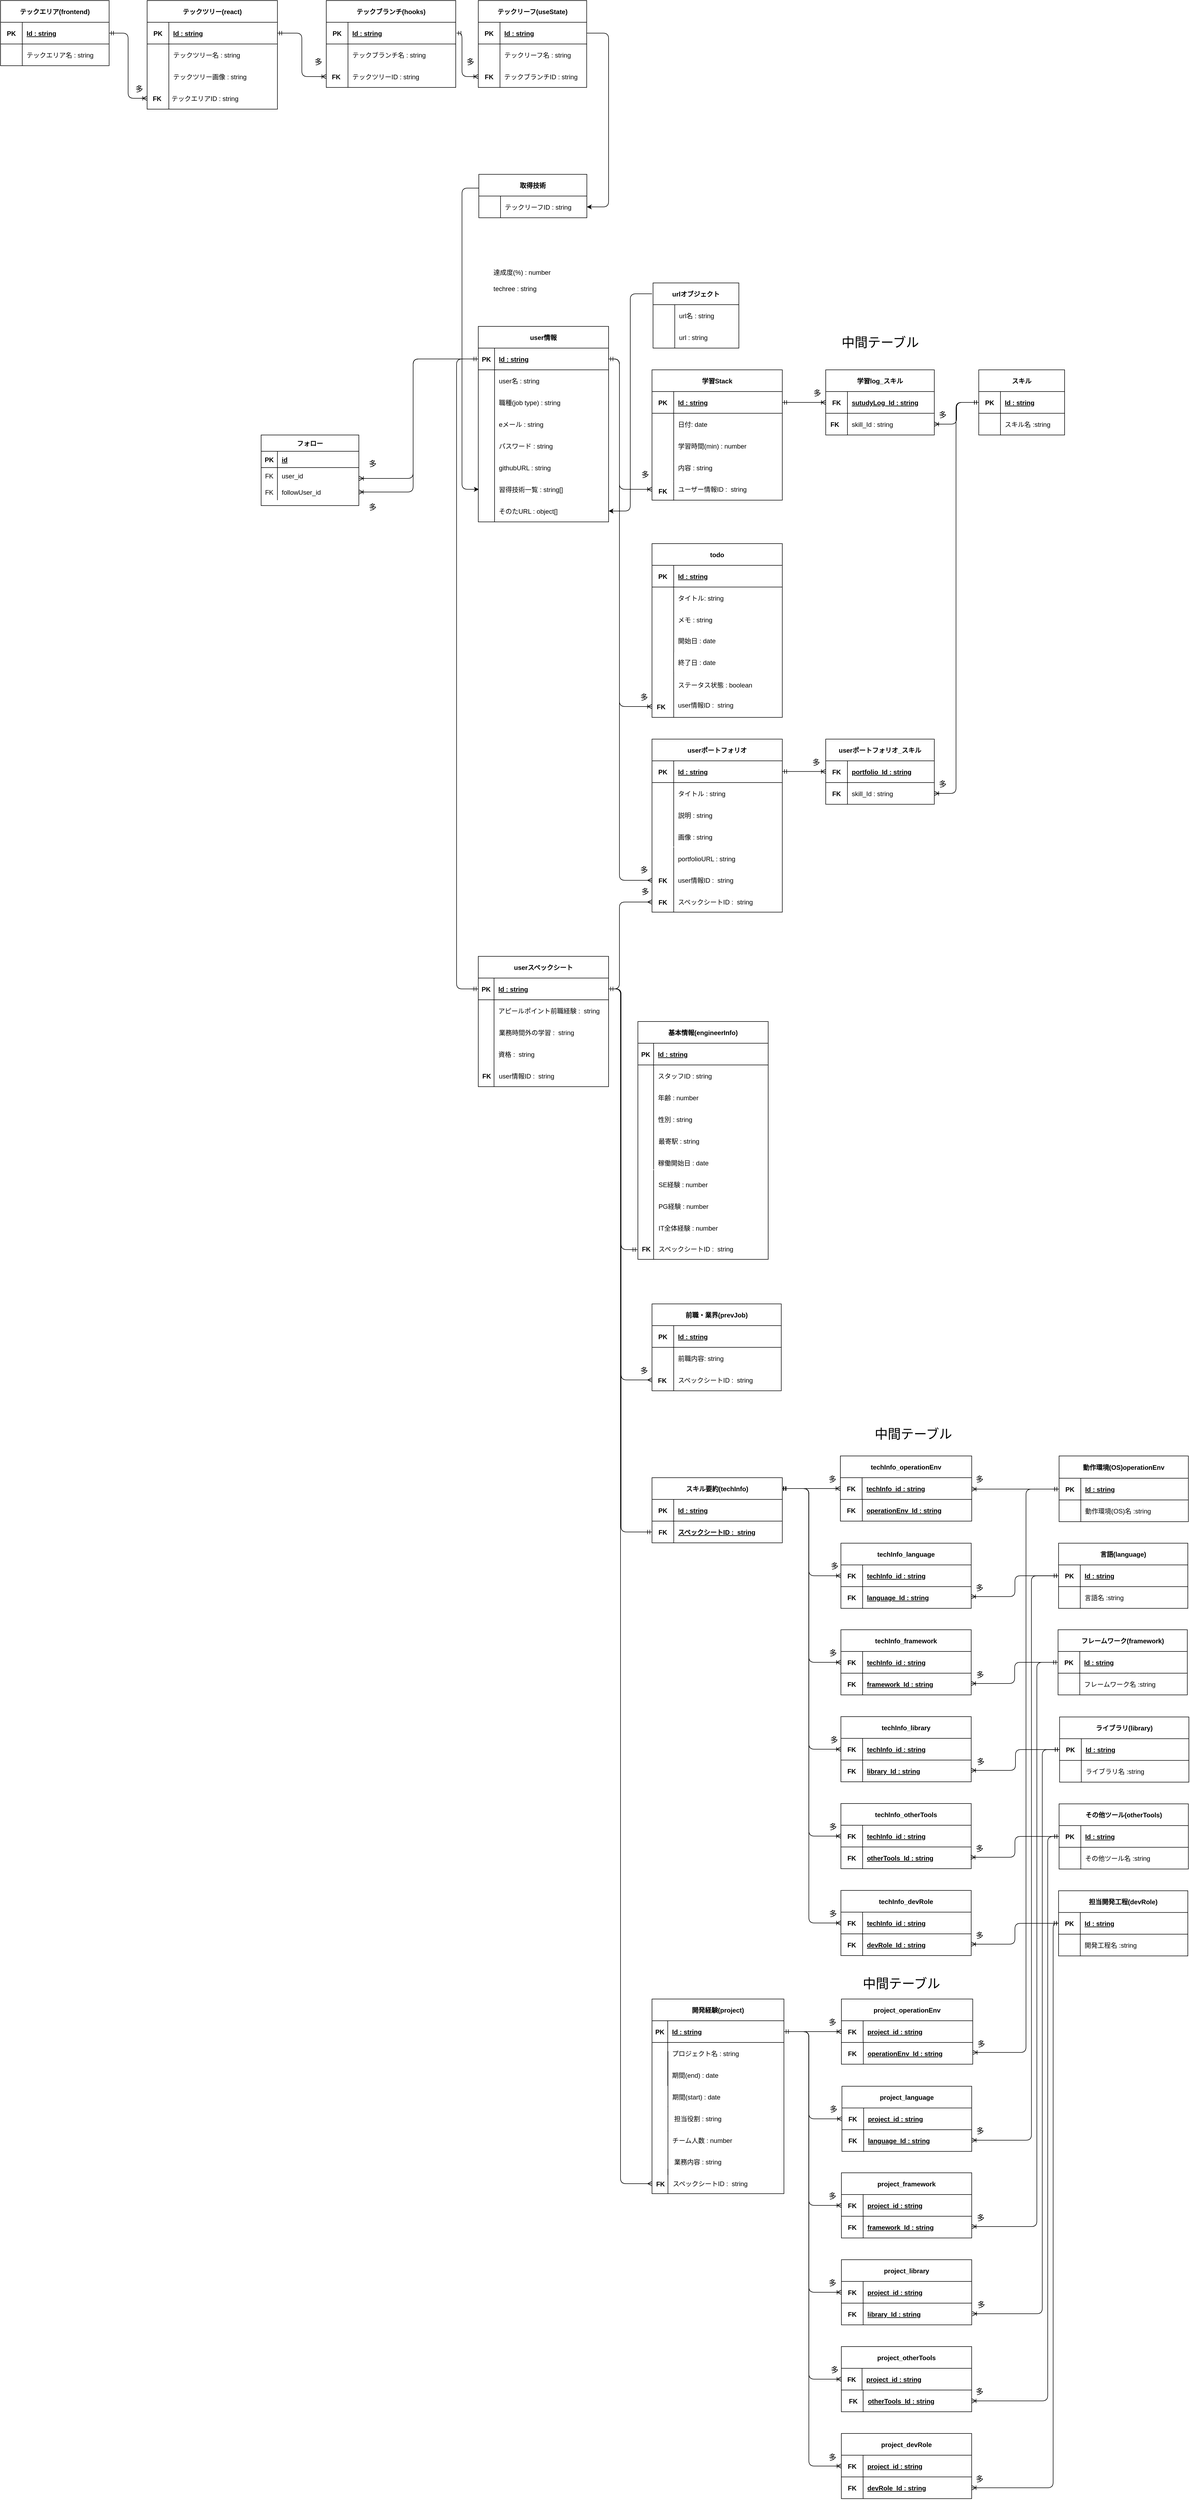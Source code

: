 <mxfile>
    <diagram id="-SmZYSLaklfBI4JRPdJP" name="ER図_ja">
        <mxGraphModel dx="1580" dy="497" grid="1" gridSize="10" guides="1" tooltips="1" connect="1" arrows="1" fold="1" page="1" pageScale="1" pageWidth="827" pageHeight="1169" math="0" shadow="0">
            <root>
                <mxCell id="0"/>
                <mxCell id="1" parent="0"/>
                <mxCell id="69" value="" style="group" parent="1" vertex="1" connectable="0">
                    <mxGeometry x="1160" y="1720" width="250" height="320" as="geometry"/>
                </mxCell>
                <mxCell id="82" value="" style="group" parent="69" vertex="1" connectable="0">
                    <mxGeometry width="250" height="320" as="geometry"/>
                </mxCell>
                <mxCell id="55" value="todo" style="shape=table;startSize=40;container=1;collapsible=1;childLayout=tableLayout;fixedRows=1;rowLines=0;fontStyle=1;align=center;resizeLast=1;" parent="82" vertex="1">
                    <mxGeometry width="240" height="320.0" as="geometry">
                        <mxRectangle width="90" height="40" as="alternateBounds"/>
                    </mxGeometry>
                </mxCell>
                <mxCell id="56" value="" style="shape=partialRectangle;collapsible=0;dropTarget=0;pointerEvents=0;fillColor=none;top=0;left=0;bottom=1;right=0;points=[[0,0.5],[1,0.5]];portConstraint=eastwest;" parent="55" vertex="1">
                    <mxGeometry y="40" width="240" height="40" as="geometry"/>
                </mxCell>
                <mxCell id="57" value="PK" style="shape=partialRectangle;connectable=0;fillColor=none;top=0;left=0;bottom=0;right=0;fontStyle=1;overflow=hidden;" parent="56" vertex="1">
                    <mxGeometry width="40" height="40" as="geometry">
                        <mxRectangle width="40" height="40" as="alternateBounds"/>
                    </mxGeometry>
                </mxCell>
                <mxCell id="58" value="Id : string" style="shape=partialRectangle;connectable=0;fillColor=none;top=0;left=0;bottom=0;right=0;align=left;spacingLeft=6;fontStyle=5;overflow=hidden;" parent="56" vertex="1">
                    <mxGeometry x="40" width="200" height="40" as="geometry">
                        <mxRectangle width="200" height="40" as="alternateBounds"/>
                    </mxGeometry>
                </mxCell>
                <mxCell id="59" value="" style="shape=partialRectangle;collapsible=0;dropTarget=0;pointerEvents=0;fillColor=none;top=0;left=0;bottom=0;right=0;points=[[0,0.5],[1,0.5]];portConstraint=eastwest;" parent="55" vertex="1">
                    <mxGeometry y="80" width="240" height="40" as="geometry"/>
                </mxCell>
                <mxCell id="60" value="" style="shape=partialRectangle;connectable=0;fillColor=none;top=0;left=0;bottom=0;right=0;editable=1;overflow=hidden;" parent="59" vertex="1">
                    <mxGeometry width="40" height="40" as="geometry">
                        <mxRectangle width="40" height="40" as="alternateBounds"/>
                    </mxGeometry>
                </mxCell>
                <mxCell id="61" value="タイトル: string " style="shape=partialRectangle;connectable=0;fillColor=none;top=0;left=0;bottom=0;right=0;align=left;spacingLeft=6;overflow=hidden;" parent="59" vertex="1">
                    <mxGeometry x="40" width="200" height="40" as="geometry">
                        <mxRectangle width="200" height="40" as="alternateBounds"/>
                    </mxGeometry>
                </mxCell>
                <mxCell id="62" value="" style="shape=partialRectangle;collapsible=0;dropTarget=0;pointerEvents=0;fillColor=none;top=0;left=0;bottom=0;right=0;points=[[0,0.5],[1,0.5]];portConstraint=eastwest;" parent="55" vertex="1">
                    <mxGeometry y="120" width="240" height="40" as="geometry"/>
                </mxCell>
                <mxCell id="63" value="" style="shape=partialRectangle;connectable=0;fillColor=none;top=0;left=0;bottom=0;right=0;editable=1;overflow=hidden;" parent="62" vertex="1">
                    <mxGeometry width="40" height="40" as="geometry">
                        <mxRectangle width="40" height="40" as="alternateBounds"/>
                    </mxGeometry>
                </mxCell>
                <mxCell id="64" value="メモ : string" style="shape=partialRectangle;connectable=0;fillColor=none;top=0;left=0;bottom=0;right=0;align=left;spacingLeft=6;overflow=hidden;" parent="62" vertex="1">
                    <mxGeometry x="40" width="200" height="40" as="geometry">
                        <mxRectangle width="200" height="40" as="alternateBounds"/>
                    </mxGeometry>
                </mxCell>
                <mxCell id="65" value="開始日 : date" style="shape=partialRectangle;connectable=0;fillColor=none;top=0;left=0;bottom=0;right=0;align=left;spacingLeft=6;overflow=hidden;" parent="82" vertex="1">
                    <mxGeometry x="40" y="160" width="183.69" height="37.14" as="geometry">
                        <mxRectangle width="210" height="40" as="alternateBounds"/>
                    </mxGeometry>
                </mxCell>
                <mxCell id="66" value="" style="endArrow=none;html=1;entryX=0.117;entryY=0.971;entryDx=0;entryDy=0;entryPerimeter=0;" parent="82" edge="1">
                    <mxGeometry width="50" height="50" relative="1" as="geometry">
                        <mxPoint x="40" y="200.0" as="sourcePoint"/>
                        <mxPoint x="39.997" y="159.215" as="targetPoint"/>
                        <Array as="points">
                            <mxPoint x="39.923" y="186.095"/>
                        </Array>
                    </mxGeometry>
                </mxCell>
                <mxCell id="70" value="" style="endArrow=none;html=1;entryX=0.117;entryY=0.971;entryDx=0;entryDy=0;entryPerimeter=0;" parent="82" edge="1">
                    <mxGeometry width="50" height="50" relative="1" as="geometry">
                        <mxPoint x="40" y="280.0" as="sourcePoint"/>
                        <mxPoint x="39.997" y="237.286" as="targetPoint"/>
                        <Array as="points">
                            <mxPoint x="39.923" y="264.166"/>
                        </Array>
                    </mxGeometry>
                </mxCell>
                <mxCell id="68" value="" style="endArrow=none;html=1;entryX=0.117;entryY=0.971;entryDx=0;entryDy=0;entryPerimeter=0;" parent="82" edge="1">
                    <mxGeometry width="50" height="50" relative="1" as="geometry">
                        <mxPoint x="40" y="240.0" as="sourcePoint"/>
                        <mxPoint x="39.84" y="199.571" as="targetPoint"/>
                        <Array as="points">
                            <mxPoint x="39.76" y="226.451"/>
                        </Array>
                    </mxGeometry>
                </mxCell>
                <mxCell id="284" value="user情報ID :  string" style="shape=partialRectangle;connectable=0;fillColor=none;top=0;left=0;bottom=0;right=0;align=left;spacingLeft=6;overflow=hidden;" parent="82" vertex="1">
                    <mxGeometry x="40" y="274.286" width="200" height="45.714" as="geometry">
                        <mxRectangle width="210" height="40" as="alternateBounds"/>
                    </mxGeometry>
                </mxCell>
                <mxCell id="285" value="FK" style="shape=partialRectangle;connectable=0;fillColor=none;top=0;left=0;bottom=0;right=0;fontStyle=1;overflow=hidden;" parent="82" vertex="1">
                    <mxGeometry x="-3.08" y="280.0" width="40" height="40.0" as="geometry">
                        <mxRectangle width="29" height="40" as="alternateBounds"/>
                    </mxGeometry>
                </mxCell>
                <mxCell id="290" value="" style="endArrow=none;html=1;" parent="82" edge="1">
                    <mxGeometry width="50" height="50" relative="1" as="geometry">
                        <mxPoint x="40" y="320" as="sourcePoint"/>
                        <mxPoint x="40" y="279.286" as="targetPoint"/>
                        <Array as="points">
                            <mxPoint x="40" y="299.29"/>
                        </Array>
                    </mxGeometry>
                </mxCell>
                <mxCell id="67" value="ステータス状態 : boolean" style="shape=partialRectangle;connectable=0;fillColor=none;top=0;left=0;bottom=0;right=0;align=left;spacingLeft=6;overflow=hidden;" parent="82" vertex="1">
                    <mxGeometry x="40" y="240" width="200" height="40" as="geometry">
                        <mxRectangle width="210" height="40" as="alternateBounds"/>
                    </mxGeometry>
                </mxCell>
                <mxCell id="1050" value="終了日 : date" style="shape=partialRectangle;connectable=0;fillColor=none;top=0;left=0;bottom=0;right=0;align=left;spacingLeft=6;overflow=hidden;" parent="82" vertex="1">
                    <mxGeometry x="40" y="200" width="183.69" height="37.14" as="geometry">
                        <mxRectangle width="210" height="40" as="alternateBounds"/>
                    </mxGeometry>
                </mxCell>
                <mxCell id="96" value="" style="group" parent="1" vertex="1" connectable="0">
                    <mxGeometry x="1160" y="1400" width="252" height="240" as="geometry"/>
                </mxCell>
                <mxCell id="95" value="" style="group" parent="96" vertex="1" connectable="0">
                    <mxGeometry width="252" height="240" as="geometry"/>
                </mxCell>
                <mxCell id="83" value="" style="endArrow=none;html=1;" parent="95" edge="1">
                    <mxGeometry width="50" height="50" relative="1" as="geometry">
                        <mxPoint x="40" y="171.429" as="sourcePoint"/>
                        <mxPoint x="40" y="136.857" as="targetPoint"/>
                    </mxGeometry>
                </mxCell>
                <mxCell id="260" value="" style="group" parent="95" vertex="1" connectable="0">
                    <mxGeometry width="252" height="240" as="geometry"/>
                </mxCell>
                <mxCell id="72" value="学習Stack" style="shape=table;startSize=40;container=1;collapsible=1;childLayout=tableLayout;fixedRows=1;rowLines=0;fontStyle=1;align=center;resizeLast=1;" parent="260" vertex="1">
                    <mxGeometry width="240" height="240" as="geometry">
                        <mxRectangle width="90" height="40" as="alternateBounds"/>
                    </mxGeometry>
                </mxCell>
                <mxCell id="73" value="" style="shape=partialRectangle;collapsible=0;dropTarget=0;pointerEvents=0;fillColor=none;top=0;left=0;bottom=1;right=0;points=[[0,0.5],[1,0.5]];portConstraint=eastwest;" parent="72" vertex="1">
                    <mxGeometry y="40" width="240" height="40" as="geometry"/>
                </mxCell>
                <mxCell id="74" value="PK" style="shape=partialRectangle;connectable=0;fillColor=none;top=0;left=0;bottom=0;right=0;fontStyle=1;overflow=hidden;" parent="73" vertex="1">
                    <mxGeometry width="40" height="40" as="geometry">
                        <mxRectangle width="40" height="40" as="alternateBounds"/>
                    </mxGeometry>
                </mxCell>
                <mxCell id="75" value="Id : string" style="shape=partialRectangle;connectable=0;fillColor=none;top=0;left=0;bottom=0;right=0;align=left;spacingLeft=6;fontStyle=5;overflow=hidden;" parent="73" vertex="1">
                    <mxGeometry x="40" width="200" height="40" as="geometry">
                        <mxRectangle width="200" height="40" as="alternateBounds"/>
                    </mxGeometry>
                </mxCell>
                <mxCell id="76" value="" style="shape=partialRectangle;collapsible=0;dropTarget=0;pointerEvents=0;fillColor=none;top=0;left=0;bottom=0;right=0;points=[[0,0.5],[1,0.5]];portConstraint=eastwest;" parent="72" vertex="1">
                    <mxGeometry y="80" width="240" height="40" as="geometry"/>
                </mxCell>
                <mxCell id="77" value="" style="shape=partialRectangle;connectable=0;fillColor=none;top=0;left=0;bottom=0;right=0;editable=1;overflow=hidden;" parent="76" vertex="1">
                    <mxGeometry width="40" height="40" as="geometry">
                        <mxRectangle width="40" height="40" as="alternateBounds"/>
                    </mxGeometry>
                </mxCell>
                <mxCell id="78" value="日付: date" style="shape=partialRectangle;connectable=0;fillColor=none;top=0;left=0;bottom=0;right=0;align=left;spacingLeft=6;overflow=hidden;" parent="76" vertex="1">
                    <mxGeometry x="40" width="200" height="40" as="geometry">
                        <mxRectangle width="200" height="40" as="alternateBounds"/>
                    </mxGeometry>
                </mxCell>
                <mxCell id="79" value="" style="shape=partialRectangle;collapsible=0;dropTarget=0;pointerEvents=0;fillColor=none;top=0;left=0;bottom=0;right=0;points=[[0,0.5],[1,0.5]];portConstraint=eastwest;" parent="72" vertex="1">
                    <mxGeometry y="120" width="240" height="40" as="geometry"/>
                </mxCell>
                <mxCell id="80" value="" style="shape=partialRectangle;connectable=0;fillColor=none;top=0;left=0;bottom=0;right=0;editable=1;overflow=hidden;" parent="79" vertex="1">
                    <mxGeometry width="40" height="40" as="geometry">
                        <mxRectangle width="40" height="40" as="alternateBounds"/>
                    </mxGeometry>
                </mxCell>
                <mxCell id="81" value="学習時間(min) : number" style="shape=partialRectangle;connectable=0;fillColor=none;top=0;left=0;bottom=0;right=0;align=left;spacingLeft=6;overflow=hidden;" parent="79" vertex="1">
                    <mxGeometry x="40" width="200" height="40" as="geometry">
                        <mxRectangle width="200" height="40" as="alternateBounds"/>
                    </mxGeometry>
                </mxCell>
                <mxCell id="87" value="内容 : string" style="shape=partialRectangle;connectable=0;fillColor=none;top=0;left=0;bottom=0;right=0;align=left;spacingLeft=6;overflow=hidden;" parent="260" vertex="1">
                    <mxGeometry x="40" y="160" width="210" height="40" as="geometry">
                        <mxRectangle width="210" height="40" as="alternateBounds"/>
                    </mxGeometry>
                </mxCell>
                <mxCell id="84" value="" style="endArrow=none;html=1;" parent="260" edge="1">
                    <mxGeometry width="50" height="50" relative="1" as="geometry">
                        <mxPoint x="40" y="205.714" as="sourcePoint"/>
                        <mxPoint x="40" y="171.431" as="targetPoint"/>
                    </mxGeometry>
                </mxCell>
                <mxCell id="278" value="ユーザー情報ID :  string" style="shape=partialRectangle;connectable=0;fillColor=none;top=0;left=0;bottom=0;right=0;align=left;spacingLeft=6;overflow=hidden;" parent="260" vertex="1">
                    <mxGeometry x="40" y="200" width="210" height="38.77" as="geometry">
                        <mxRectangle width="210" height="40" as="alternateBounds"/>
                    </mxGeometry>
                </mxCell>
                <mxCell id="279" value="FK" style="shape=partialRectangle;connectable=0;fillColor=none;top=0;left=0;bottom=0;right=0;fontStyle=1;overflow=hidden;" parent="260" vertex="1">
                    <mxGeometry y="205.714" width="40" height="34.286" as="geometry">
                        <mxRectangle width="29" height="40" as="alternateBounds"/>
                    </mxGeometry>
                </mxCell>
                <mxCell id="280" value="" style="endArrow=none;html=1;" parent="260" edge="1">
                    <mxGeometry width="50" height="50" relative="1" as="geometry">
                        <mxPoint x="40.0" y="240.609" as="sourcePoint"/>
                        <mxPoint x="40.0" y="205.711" as="targetPoint"/>
                    </mxGeometry>
                </mxCell>
                <mxCell id="194" value="" style="group" parent="1" vertex="1" connectable="0">
                    <mxGeometry x="840" y="2480" width="240" height="240" as="geometry"/>
                </mxCell>
                <mxCell id="192" value="" style="group" parent="194" vertex="1" connectable="0">
                    <mxGeometry width="240" height="240.0" as="geometry"/>
                </mxCell>
                <mxCell id="159" value="userスペックシート" style="shape=table;startSize=40;container=1;collapsible=1;childLayout=tableLayout;fixedRows=1;rowLines=0;fontStyle=1;align=center;resizeLast=1;" parent="192" vertex="1">
                    <mxGeometry width="240" height="240" as="geometry">
                        <mxRectangle x="1001" y="880" width="90" height="40" as="alternateBounds"/>
                    </mxGeometry>
                </mxCell>
                <mxCell id="160" value="" style="shape=partialRectangle;collapsible=0;dropTarget=0;pointerEvents=0;fillColor=none;top=0;left=0;bottom=1;right=0;points=[[0,0.5],[1,0.5]];portConstraint=eastwest;" parent="159" vertex="1">
                    <mxGeometry y="40" width="240" height="40" as="geometry"/>
                </mxCell>
                <mxCell id="161" value="PK" style="shape=partialRectangle;connectable=0;fillColor=none;top=0;left=0;bottom=0;right=0;fontStyle=1;overflow=hidden;" parent="160" vertex="1">
                    <mxGeometry width="29" height="40" as="geometry">
                        <mxRectangle width="29" height="40" as="alternateBounds"/>
                    </mxGeometry>
                </mxCell>
                <mxCell id="162" value="Id : string" style="shape=partialRectangle;connectable=0;fillColor=none;top=0;left=0;bottom=0;right=0;align=left;spacingLeft=6;fontStyle=5;overflow=hidden;" parent="160" vertex="1">
                    <mxGeometry x="29" width="211" height="40" as="geometry">
                        <mxRectangle width="211" height="40" as="alternateBounds"/>
                    </mxGeometry>
                </mxCell>
                <mxCell id="174" value="アピールポイント前職経験 :  string" style="shape=partialRectangle;connectable=0;fillColor=none;top=0;left=0;bottom=0;right=0;align=left;spacingLeft=6;overflow=hidden;" parent="192" vertex="1">
                    <mxGeometry x="29" y="80" width="210" height="40" as="geometry">
                        <mxRectangle width="210" height="40" as="alternateBounds"/>
                    </mxGeometry>
                </mxCell>
                <mxCell id="264" value="user情報ID :  string" style="shape=partialRectangle;connectable=0;fillColor=none;top=0;left=0;bottom=0;right=0;align=left;spacingLeft=6;overflow=hidden;" parent="192" vertex="1">
                    <mxGeometry x="30" y="200" width="210" height="40" as="geometry">
                        <mxRectangle width="210" height="40" as="alternateBounds"/>
                    </mxGeometry>
                </mxCell>
                <mxCell id="265" value="FK" style="shape=partialRectangle;connectable=0;fillColor=none;top=0;left=0;bottom=0;right=0;fontStyle=1;overflow=hidden;" parent="192" vertex="1">
                    <mxGeometry x="1" y="200" width="29" height="40" as="geometry">
                        <mxRectangle width="29" height="40" as="alternateBounds"/>
                    </mxGeometry>
                </mxCell>
                <mxCell id="383" value="業務時間外の学習 :  string" style="shape=partialRectangle;connectable=0;fillColor=none;top=0;left=0;bottom=0;right=0;align=left;spacingLeft=6;overflow=hidden;" parent="192" vertex="1">
                    <mxGeometry x="30" y="120" width="210" height="40" as="geometry">
                        <mxRectangle width="210" height="40" as="alternateBounds"/>
                    </mxGeometry>
                </mxCell>
                <mxCell id="384" value="資格 :  string" style="shape=partialRectangle;connectable=0;fillColor=none;top=0;left=0;bottom=0;right=0;align=left;spacingLeft=6;overflow=hidden;" parent="192" vertex="1">
                    <mxGeometry x="29" y="160" width="210" height="40" as="geometry">
                        <mxRectangle width="210" height="40" as="alternateBounds"/>
                    </mxGeometry>
                </mxCell>
                <mxCell id="171" value="" style="endArrow=none;html=1;entryX=0.121;entryY=1.004;entryDx=0;entryDy=0;entryPerimeter=0;" parent="194" edge="1">
                    <mxGeometry width="50" height="50" relative="1" as="geometry">
                        <mxPoint x="29" y="240" as="sourcePoint"/>
                        <mxPoint x="29.04" y="52.875" as="targetPoint"/>
                    </mxGeometry>
                </mxCell>
                <mxCell id="200" value="" style="group" parent="1" vertex="1" connectable="0">
                    <mxGeometry x="840" y="1320" width="240" height="360" as="geometry"/>
                </mxCell>
                <mxCell id="97" value="user情報" style="shape=table;startSize=40;container=1;collapsible=1;childLayout=tableLayout;fixedRows=1;rowLines=0;fontStyle=1;align=center;resizeLast=1;" parent="200" vertex="1">
                    <mxGeometry width="240" height="360" as="geometry">
                        <mxRectangle x="360" y="240" width="90" height="40" as="alternateBounds"/>
                    </mxGeometry>
                </mxCell>
                <mxCell id="98" value="" style="shape=partialRectangle;collapsible=0;dropTarget=0;pointerEvents=0;fillColor=none;top=0;left=0;bottom=1;right=0;points=[[0,0.5],[1,0.5]];portConstraint=eastwest;" parent="97" vertex="1">
                    <mxGeometry y="40" width="240" height="40" as="geometry"/>
                </mxCell>
                <mxCell id="99" value="PK" style="shape=partialRectangle;connectable=0;fillColor=none;top=0;left=0;bottom=0;right=0;fontStyle=1;overflow=hidden;" parent="98" vertex="1">
                    <mxGeometry width="30" height="40" as="geometry">
                        <mxRectangle width="30" height="40" as="alternateBounds"/>
                    </mxGeometry>
                </mxCell>
                <mxCell id="100" value="Id : string" style="shape=partialRectangle;connectable=0;fillColor=none;top=0;left=0;bottom=0;right=0;align=left;spacingLeft=6;fontStyle=5;overflow=hidden;" parent="98" vertex="1">
                    <mxGeometry x="30" width="210" height="40" as="geometry">
                        <mxRectangle width="210" height="40" as="alternateBounds"/>
                    </mxGeometry>
                </mxCell>
                <mxCell id="101" value="" style="shape=partialRectangle;collapsible=0;dropTarget=0;pointerEvents=0;fillColor=none;top=0;left=0;bottom=0;right=0;points=[[0,0.5],[1,0.5]];portConstraint=eastwest;" parent="97" vertex="1">
                    <mxGeometry y="80" width="240" height="40" as="geometry"/>
                </mxCell>
                <mxCell id="102" value="" style="shape=partialRectangle;connectable=0;fillColor=none;top=0;left=0;bottom=0;right=0;editable=1;overflow=hidden;" parent="101" vertex="1">
                    <mxGeometry width="30" height="40" as="geometry">
                        <mxRectangle width="30" height="40" as="alternateBounds"/>
                    </mxGeometry>
                </mxCell>
                <mxCell id="103" value="user名 : string " style="shape=partialRectangle;connectable=0;fillColor=none;top=0;left=0;bottom=0;right=0;align=left;spacingLeft=6;overflow=hidden;" parent="101" vertex="1">
                    <mxGeometry x="30" width="210" height="40" as="geometry">
                        <mxRectangle width="210" height="40" as="alternateBounds"/>
                    </mxGeometry>
                </mxCell>
                <mxCell id="104" value="" style="shape=partialRectangle;collapsible=0;dropTarget=0;pointerEvents=0;fillColor=none;top=0;left=0;bottom=0;right=0;points=[[0,0.5],[1,0.5]];portConstraint=eastwest;" parent="97" vertex="1">
                    <mxGeometry y="120" width="240" height="40" as="geometry"/>
                </mxCell>
                <mxCell id="105" value="" style="shape=partialRectangle;connectable=0;fillColor=none;top=0;left=0;bottom=0;right=0;editable=1;overflow=hidden;" parent="104" vertex="1">
                    <mxGeometry width="30" height="40" as="geometry">
                        <mxRectangle width="30" height="40" as="alternateBounds"/>
                    </mxGeometry>
                </mxCell>
                <mxCell id="106" value="職種(job type) : string " style="shape=partialRectangle;connectable=0;fillColor=none;top=0;left=0;bottom=0;right=0;align=left;spacingLeft=6;overflow=hidden;" parent="104" vertex="1">
                    <mxGeometry x="30" width="210" height="40" as="geometry">
                        <mxRectangle width="210" height="40" as="alternateBounds"/>
                    </mxGeometry>
                </mxCell>
                <mxCell id="120" value="githubURL : string" style="shape=partialRectangle;connectable=0;fillColor=none;top=0;left=0;bottom=0;right=0;align=left;spacingLeft=6;overflow=hidden;" parent="200" vertex="1">
                    <mxGeometry x="30" y="240" width="210" height="40" as="geometry">
                        <mxRectangle width="210" height="40" as="alternateBounds"/>
                    </mxGeometry>
                </mxCell>
                <mxCell id="121" value="" style="endArrow=none;html=1;entryX=0.125;entryY=1.001;entryDx=0;entryDy=0;entryPerimeter=0;" parent="200" edge="1" target="104">
                    <mxGeometry width="50" height="50" relative="1" as="geometry">
                        <mxPoint x="30" y="360" as="sourcePoint"/>
                        <mxPoint x="30" y="288" as="targetPoint"/>
                    </mxGeometry>
                </mxCell>
                <mxCell id="_PJ2XVlz4lEtXiYFgE3m-1070" value="eメール : string" style="shape=partialRectangle;connectable=0;fillColor=none;top=0;left=0;bottom=0;right=0;align=left;spacingLeft=6;overflow=hidden;" vertex="1" parent="200">
                    <mxGeometry x="30" y="160" width="210" height="40" as="geometry">
                        <mxRectangle width="210" height="40" as="alternateBounds"/>
                    </mxGeometry>
                </mxCell>
                <mxCell id="_PJ2XVlz4lEtXiYFgE3m-1071" value="パスワード : string" style="shape=partialRectangle;connectable=0;fillColor=none;top=0;left=0;bottom=0;right=0;align=left;spacingLeft=6;overflow=hidden;" vertex="1" parent="200">
                    <mxGeometry x="30" y="200" width="210" height="40" as="geometry">
                        <mxRectangle width="210" height="40" as="alternateBounds"/>
                    </mxGeometry>
                </mxCell>
                <mxCell id="_PJ2XVlz4lEtXiYFgE3m-1072" value="習得技術一覧 : string[]" style="shape=partialRectangle;connectable=0;fillColor=none;top=0;left=0;bottom=0;right=0;align=left;spacingLeft=6;overflow=hidden;" vertex="1" parent="200">
                    <mxGeometry x="30" y="280" width="210" height="40" as="geometry">
                        <mxRectangle width="210" height="40" as="alternateBounds"/>
                    </mxGeometry>
                </mxCell>
                <mxCell id="wnJpUrKuQjFueX9McM1--1071" value="そのたURL : object[]" style="shape=partialRectangle;connectable=0;fillColor=none;top=0;left=0;bottom=0;right=0;align=left;spacingLeft=6;overflow=hidden;" vertex="1" parent="200">
                    <mxGeometry x="30" y="320" width="210" height="40" as="geometry">
                        <mxRectangle width="210" height="40" as="alternateBounds"/>
                    </mxGeometry>
                </mxCell>
                <mxCell id="212" value="" style="group" parent="1" vertex="1" connectable="0">
                    <mxGeometry x="560" y="720" width="240" height="160" as="geometry"/>
                </mxCell>
                <mxCell id="34" value="" style="group" parent="212" vertex="1" connectable="0">
                    <mxGeometry width="240" height="160" as="geometry"/>
                </mxCell>
                <mxCell id="35" value="テックブランチ(hooks)" style="shape=table;startSize=40;container=1;collapsible=1;childLayout=tableLayout;fixedRows=1;rowLines=0;fontStyle=1;align=center;resizeLast=1;" parent="34" vertex="1">
                    <mxGeometry width="238.468" height="160" as="geometry">
                        <mxRectangle x="360" y="240" width="90" height="40" as="alternateBounds"/>
                    </mxGeometry>
                </mxCell>
                <mxCell id="36" value="" style="shape=partialRectangle;collapsible=0;dropTarget=0;pointerEvents=0;fillColor=none;top=0;left=0;bottom=1;right=0;points=[[0,0.5],[1,0.5]];portConstraint=eastwest;" parent="35" vertex="1">
                    <mxGeometry y="40" width="238.468" height="40" as="geometry"/>
                </mxCell>
                <mxCell id="37" value="PK" style="shape=partialRectangle;connectable=0;fillColor=none;top=0;left=0;bottom=0;right=0;fontStyle=1;overflow=hidden;" parent="36" vertex="1">
                    <mxGeometry width="40" height="40" as="geometry">
                        <mxRectangle width="40" height="40" as="alternateBounds"/>
                    </mxGeometry>
                </mxCell>
                <mxCell id="38" value="Id : string" style="shape=partialRectangle;connectable=0;fillColor=none;top=0;left=0;bottom=0;right=0;align=left;spacingLeft=6;fontStyle=5;overflow=hidden;" parent="36" vertex="1">
                    <mxGeometry x="40" width="198.468" height="40" as="geometry">
                        <mxRectangle width="198.468" height="40" as="alternateBounds"/>
                    </mxGeometry>
                </mxCell>
                <mxCell id="39" value="" style="shape=partialRectangle;collapsible=0;dropTarget=0;pointerEvents=0;fillColor=none;top=0;left=0;bottom=0;right=0;points=[[0,0.5],[1,0.5]];portConstraint=eastwest;" parent="35" vertex="1">
                    <mxGeometry y="80" width="238.468" height="40" as="geometry"/>
                </mxCell>
                <mxCell id="40" value="" style="shape=partialRectangle;connectable=0;fillColor=none;top=0;left=0;bottom=0;right=0;editable=1;overflow=hidden;" parent="39" vertex="1">
                    <mxGeometry width="40" height="40" as="geometry">
                        <mxRectangle width="40" height="40" as="alternateBounds"/>
                    </mxGeometry>
                </mxCell>
                <mxCell id="41" value="テックブランチ名 : string" style="shape=partialRectangle;connectable=0;fillColor=none;top=0;left=0;bottom=0;right=0;align=left;spacingLeft=6;overflow=hidden;" parent="39" vertex="1">
                    <mxGeometry x="40" width="198.468" height="40" as="geometry">
                        <mxRectangle width="198.468" height="40" as="alternateBounds"/>
                    </mxGeometry>
                </mxCell>
                <mxCell id="203" value="テックツリーID : string" style="shape=partialRectangle;connectable=0;fillColor=none;top=0;left=0;bottom=0;right=0;align=left;spacingLeft=6;overflow=hidden;" parent="34" vertex="1">
                    <mxGeometry x="40" y="120" width="198.47" height="40" as="geometry">
                        <mxRectangle width="220" height="40" as="alternateBounds"/>
                    </mxGeometry>
                </mxCell>
                <mxCell id="205" value="FK" style="shape=partialRectangle;connectable=0;fillColor=none;top=0;left=0;bottom=0;right=0;fontStyle=1;overflow=hidden;" parent="34" vertex="1">
                    <mxGeometry y="120" width="36.687" height="40" as="geometry">
                        <mxRectangle width="40" height="40" as="alternateBounds"/>
                    </mxGeometry>
                </mxCell>
                <mxCell id="204" value="" style="endArrow=none;html=1;" parent="34" edge="1">
                    <mxGeometry width="50" height="50" relative="1" as="geometry">
                        <mxPoint x="39.997" y="160" as="sourcePoint"/>
                        <mxPoint x="39.997" y="120" as="targetPoint"/>
                    </mxGeometry>
                </mxCell>
                <mxCell id="214" value="" style="group" parent="1" vertex="1" connectable="0">
                    <mxGeometry x="840" y="720" width="200" height="160" as="geometry"/>
                </mxCell>
                <mxCell id="213" value="" style="group" parent="214" vertex="1" connectable="0">
                    <mxGeometry width="199.68" height="160" as="geometry"/>
                </mxCell>
                <mxCell id="20" value="テックリーフ(useState)" style="shape=table;startSize=40;container=1;collapsible=1;childLayout=tableLayout;fixedRows=1;rowLines=0;fontStyle=1;align=center;resizeLast=1;" parent="213" vertex="1">
                    <mxGeometry width="199.68" height="160" as="geometry">
                        <mxRectangle x="360" y="240" width="90" height="40" as="alternateBounds"/>
                    </mxGeometry>
                </mxCell>
                <mxCell id="21" value="" style="shape=partialRectangle;collapsible=0;dropTarget=0;pointerEvents=0;fillColor=none;top=0;left=0;bottom=1;right=0;points=[[0,0.5],[1,0.5]];portConstraint=eastwest;" parent="20" vertex="1">
                    <mxGeometry y="40" width="199.68" height="40" as="geometry"/>
                </mxCell>
                <mxCell id="22" value="PK" style="shape=partialRectangle;connectable=0;fillColor=none;top=0;left=0;bottom=0;right=0;fontStyle=1;overflow=hidden;" parent="21" vertex="1">
                    <mxGeometry width="40" height="40" as="geometry">
                        <mxRectangle width="40" height="40" as="alternateBounds"/>
                    </mxGeometry>
                </mxCell>
                <mxCell id="23" value="Id : string" style="shape=partialRectangle;connectable=0;fillColor=none;top=0;left=0;bottom=0;right=0;align=left;spacingLeft=6;fontStyle=5;overflow=hidden;" parent="21" vertex="1">
                    <mxGeometry x="40" width="159.68" height="40" as="geometry">
                        <mxRectangle width="159.68" height="40" as="alternateBounds"/>
                    </mxGeometry>
                </mxCell>
                <mxCell id="24" value="" style="shape=partialRectangle;collapsible=0;dropTarget=0;pointerEvents=0;fillColor=none;top=0;left=0;bottom=0;right=0;points=[[0,0.5],[1,0.5]];portConstraint=eastwest;" parent="20" vertex="1">
                    <mxGeometry y="80" width="199.68" height="40" as="geometry"/>
                </mxCell>
                <mxCell id="25" value="" style="shape=partialRectangle;connectable=0;fillColor=none;top=0;left=0;bottom=0;right=0;editable=1;overflow=hidden;" parent="24" vertex="1">
                    <mxGeometry width="40" height="40" as="geometry">
                        <mxRectangle width="40" height="40" as="alternateBounds"/>
                    </mxGeometry>
                </mxCell>
                <mxCell id="26" value="テックリーフ名 : string" style="shape=partialRectangle;connectable=0;fillColor=none;top=0;left=0;bottom=0;right=0;align=left;spacingLeft=6;overflow=hidden;" parent="24" vertex="1">
                    <mxGeometry x="40" width="159.68" height="40" as="geometry">
                        <mxRectangle width="159.68" height="40" as="alternateBounds"/>
                    </mxGeometry>
                </mxCell>
                <mxCell id="32" value="" style="endArrow=none;html=1;" parent="213" edge="1">
                    <mxGeometry width="50" height="50" relative="1" as="geometry">
                        <mxPoint x="40" y="106.667" as="sourcePoint"/>
                        <mxPoint x="40" y="80" as="targetPoint"/>
                    </mxGeometry>
                </mxCell>
                <mxCell id="208" value="" style="endArrow=none;html=1;" parent="213" edge="1">
                    <mxGeometry width="50" height="50" relative="1" as="geometry">
                        <mxPoint x="40" y="160" as="sourcePoint"/>
                        <mxPoint x="40" y="120" as="targetPoint"/>
                    </mxGeometry>
                </mxCell>
                <mxCell id="206" value="テックブランチID : string" style="shape=partialRectangle;connectable=0;fillColor=none;top=0;left=0;bottom=0;right=0;align=left;spacingLeft=6;overflow=hidden;" parent="213" vertex="1">
                    <mxGeometry x="39.68" y="120" width="160" height="40" as="geometry">
                        <mxRectangle width="210" height="40" as="alternateBounds"/>
                    </mxGeometry>
                </mxCell>
                <mxCell id="207" value="FK" style="shape=partialRectangle;connectable=0;fillColor=none;top=0;left=0;bottom=0;right=0;fontStyle=1;overflow=hidden;" parent="213" vertex="1">
                    <mxGeometry y="120" width="40" height="40" as="geometry">
                        <mxRectangle width="40" height="40" as="alternateBounds"/>
                    </mxGeometry>
                </mxCell>
                <mxCell id="215" value="" style="group" parent="1" vertex="1" connectable="0">
                    <mxGeometry x="-40" y="720" width="230" height="120" as="geometry"/>
                </mxCell>
                <mxCell id="47" value="" style="group" parent="215" vertex="1" connectable="0">
                    <mxGeometry width="230" height="120" as="geometry"/>
                </mxCell>
                <mxCell id="48" value="テックエリア(frontend)" style="shape=table;startSize=40;container=1;collapsible=1;childLayout=tableLayout;fixedRows=1;rowLines=0;fontStyle=1;align=center;resizeLast=1;" parent="47" vertex="1">
                    <mxGeometry width="200" height="120" as="geometry">
                        <mxRectangle x="360" y="240" width="90" height="40" as="alternateBounds"/>
                    </mxGeometry>
                </mxCell>
                <mxCell id="49" value="" style="shape=partialRectangle;collapsible=0;dropTarget=0;pointerEvents=0;fillColor=none;top=0;left=0;bottom=1;right=0;points=[[0,0.5],[1,0.5]];portConstraint=eastwest;" parent="48" vertex="1">
                    <mxGeometry y="40" width="200" height="40" as="geometry"/>
                </mxCell>
                <mxCell id="50" value="PK" style="shape=partialRectangle;connectable=0;fillColor=none;top=0;left=0;bottom=0;right=0;fontStyle=1;overflow=hidden;" parent="49" vertex="1">
                    <mxGeometry width="40" height="40" as="geometry">
                        <mxRectangle width="40" height="40" as="alternateBounds"/>
                    </mxGeometry>
                </mxCell>
                <mxCell id="51" value="Id : string" style="shape=partialRectangle;connectable=0;fillColor=none;top=0;left=0;bottom=0;right=0;align=left;spacingLeft=6;fontStyle=5;overflow=hidden;" parent="49" vertex="1">
                    <mxGeometry x="40" width="160" height="40" as="geometry">
                        <mxRectangle width="160" height="40" as="alternateBounds"/>
                    </mxGeometry>
                </mxCell>
                <mxCell id="52" value="" style="shape=partialRectangle;collapsible=0;dropTarget=0;pointerEvents=0;fillColor=none;top=0;left=0;bottom=0;right=0;points=[[0,0.5],[1,0.5]];portConstraint=eastwest;" parent="48" vertex="1">
                    <mxGeometry y="80" width="200" height="40" as="geometry"/>
                </mxCell>
                <mxCell id="53" value="" style="shape=partialRectangle;connectable=0;fillColor=none;top=0;left=0;bottom=0;right=0;editable=1;overflow=hidden;" parent="52" vertex="1">
                    <mxGeometry width="40" height="40" as="geometry">
                        <mxRectangle width="40" height="40" as="alternateBounds"/>
                    </mxGeometry>
                </mxCell>
                <mxCell id="54" value="テックエリア名 : string" style="shape=partialRectangle;connectable=0;fillColor=none;top=0;left=0;bottom=0;right=0;align=left;spacingLeft=6;overflow=hidden;" parent="52" vertex="1">
                    <mxGeometry x="40" width="160" height="40" as="geometry">
                        <mxRectangle width="160" height="40" as="alternateBounds"/>
                    </mxGeometry>
                </mxCell>
                <mxCell id="296" value="" style="edgeStyle=elbowEdgeStyle;fontSize=12;html=1;endArrow=ERoneToMany;startArrow=ERmandOne;exitX=1;exitY=0.5;exitDx=0;exitDy=0;" parent="1" source="98" edge="1">
                    <mxGeometry width="100" height="100" relative="1" as="geometry">
                        <mxPoint x="1243" y="1480" as="sourcePoint"/>
                        <mxPoint x="1160" y="2020" as="targetPoint"/>
                        <Array as="points">
                            <mxPoint x="1100" y="1520"/>
                        </Array>
                    </mxGeometry>
                </mxCell>
                <mxCell id="301" value="" style="group" parent="1" vertex="1" connectable="0">
                    <mxGeometry x="1160" y="2080" width="240" height="320" as="geometry"/>
                </mxCell>
                <mxCell id="302" value="" style="group" parent="301" vertex="1" connectable="0">
                    <mxGeometry width="240" height="320" as="geometry"/>
                </mxCell>
                <mxCell id="303" value="userポートフォリオ" style="shape=table;startSize=40;container=1;collapsible=1;childLayout=tableLayout;fixedRows=1;rowLines=0;fontStyle=1;align=center;resizeLast=1;" parent="302" vertex="1">
                    <mxGeometry width="240" height="318.576" as="geometry">
                        <mxRectangle x="1001" y="880" width="90" height="40" as="alternateBounds"/>
                    </mxGeometry>
                </mxCell>
                <mxCell id="304" value="" style="shape=partialRectangle;collapsible=0;dropTarget=0;pointerEvents=0;fillColor=none;top=0;left=0;bottom=1;right=0;points=[[0,0.5],[1,0.5]];portConstraint=eastwest;" parent="303" vertex="1">
                    <mxGeometry y="40" width="240" height="40" as="geometry"/>
                </mxCell>
                <mxCell id="305" value="PK" style="shape=partialRectangle;connectable=0;fillColor=none;top=0;left=0;bottom=0;right=0;fontStyle=1;overflow=hidden;" parent="304" vertex="1">
                    <mxGeometry width="40" height="40" as="geometry">
                        <mxRectangle width="40" height="40" as="alternateBounds"/>
                    </mxGeometry>
                </mxCell>
                <mxCell id="306" value="Id : string" style="shape=partialRectangle;connectable=0;fillColor=none;top=0;left=0;bottom=0;right=0;align=left;spacingLeft=6;fontStyle=5;overflow=hidden;" parent="304" vertex="1">
                    <mxGeometry x="40" width="200" height="40" as="geometry">
                        <mxRectangle width="200" height="40" as="alternateBounds"/>
                    </mxGeometry>
                </mxCell>
                <mxCell id="307" value="" style="shape=partialRectangle;collapsible=0;dropTarget=0;pointerEvents=0;fillColor=none;top=0;left=0;bottom=0;right=0;points=[[0,0.5],[1,0.5]];portConstraint=eastwest;" parent="303" vertex="1">
                    <mxGeometry y="80" width="240" height="40" as="geometry"/>
                </mxCell>
                <mxCell id="308" value="" style="shape=partialRectangle;connectable=0;fillColor=none;top=0;left=0;bottom=0;right=0;editable=1;overflow=hidden;" parent="307" vertex="1">
                    <mxGeometry width="40" height="40" as="geometry">
                        <mxRectangle width="40" height="40" as="alternateBounds"/>
                    </mxGeometry>
                </mxCell>
                <mxCell id="309" value="タイトル : string" style="shape=partialRectangle;connectable=0;fillColor=none;top=0;left=0;bottom=0;right=0;align=left;spacingLeft=6;overflow=hidden;" parent="307" vertex="1">
                    <mxGeometry x="40" width="200" height="40" as="geometry">
                        <mxRectangle width="200" height="40" as="alternateBounds"/>
                    </mxGeometry>
                </mxCell>
                <mxCell id="310" value="" style="shape=partialRectangle;collapsible=0;dropTarget=0;pointerEvents=0;fillColor=none;top=0;left=0;bottom=0;right=0;points=[[0,0.5],[1,0.5]];portConstraint=eastwest;" parent="303" vertex="1">
                    <mxGeometry y="120" width="240" height="40" as="geometry"/>
                </mxCell>
                <mxCell id="311" value="" style="shape=partialRectangle;connectable=0;fillColor=none;top=0;left=0;bottom=0;right=0;editable=1;overflow=hidden;" parent="310" vertex="1">
                    <mxGeometry width="40" height="40" as="geometry">
                        <mxRectangle width="40" height="40" as="alternateBounds"/>
                    </mxGeometry>
                </mxCell>
                <mxCell id="312" value="説明 : string" style="shape=partialRectangle;connectable=0;fillColor=none;top=0;left=0;bottom=0;right=0;align=left;spacingLeft=6;overflow=hidden;" parent="310" vertex="1">
                    <mxGeometry x="40" width="200" height="40" as="geometry">
                        <mxRectangle width="200" height="40" as="alternateBounds"/>
                    </mxGeometry>
                </mxCell>
                <mxCell id="314" value="画像 : string" style="shape=partialRectangle;connectable=0;fillColor=none;top=0;left=0;bottom=0;right=0;align=left;spacingLeft=6;overflow=hidden;" parent="302" vertex="1">
                    <mxGeometry x="40" y="160" width="200" height="40" as="geometry">
                        <mxRectangle width="210" height="40" as="alternateBounds"/>
                    </mxGeometry>
                </mxCell>
                <mxCell id="315" value="portfolioURL : string" style="shape=partialRectangle;connectable=0;fillColor=none;top=0;left=0;bottom=0;right=0;align=left;spacingLeft=6;overflow=hidden;" parent="302" vertex="1">
                    <mxGeometry x="40" y="200" width="200" height="40" as="geometry">
                        <mxRectangle width="210" height="40" as="alternateBounds"/>
                    </mxGeometry>
                </mxCell>
                <mxCell id="316" value="スペックシートID :  string" style="shape=partialRectangle;connectable=0;fillColor=none;top=0;left=0;bottom=0;right=0;align=left;spacingLeft=6;overflow=hidden;" parent="302" vertex="1">
                    <mxGeometry x="40" y="280" width="200" height="38.57" as="geometry">
                        <mxRectangle width="210" height="40" as="alternateBounds"/>
                    </mxGeometry>
                </mxCell>
                <mxCell id="317" value="FK" style="shape=partialRectangle;connectable=0;fillColor=none;top=0;left=0;bottom=0;right=0;fontStyle=1;overflow=hidden;" parent="302" vertex="1">
                    <mxGeometry y="280" width="40" height="40" as="geometry">
                        <mxRectangle width="29" height="40" as="alternateBounds"/>
                    </mxGeometry>
                </mxCell>
                <mxCell id="318" value="" style="endArrow=none;html=1;" parent="302" edge="1">
                    <mxGeometry width="50" height="50" relative="1" as="geometry">
                        <mxPoint x="40" y="318.576" as="sourcePoint"/>
                        <mxPoint x="40" y="278.043" as="targetPoint"/>
                    </mxGeometry>
                </mxCell>
                <mxCell id="319" value="" style="endArrow=none;html=1;" parent="302" edge="1">
                    <mxGeometry width="50" height="50" relative="1" as="geometry">
                        <mxPoint x="40" y="198.254" as="sourcePoint"/>
                        <mxPoint x="40.0" y="159.285" as="targetPoint"/>
                    </mxGeometry>
                </mxCell>
                <mxCell id="320" value="" style="endArrow=none;html=1;" parent="302" edge="1">
                    <mxGeometry width="50" height="50" relative="1" as="geometry">
                        <mxPoint x="40" y="239.36" as="sourcePoint"/>
                        <mxPoint x="40" y="199.112" as="targetPoint"/>
                    </mxGeometry>
                </mxCell>
                <mxCell id="321" value="" style="endArrow=none;html=1;" parent="302" edge="1">
                    <mxGeometry width="50" height="50" relative="1" as="geometry">
                        <mxPoint x="40" y="278.685" as="sourcePoint"/>
                        <mxPoint x="40" y="238.151" as="targetPoint"/>
                    </mxGeometry>
                </mxCell>
                <mxCell id="1051" value="FK" style="shape=partialRectangle;connectable=0;fillColor=none;top=0;left=0;bottom=0;right=0;fontStyle=1;overflow=hidden;" parent="302" vertex="1">
                    <mxGeometry y="240" width="40" height="40" as="geometry">
                        <mxRectangle width="29" height="40" as="alternateBounds"/>
                    </mxGeometry>
                </mxCell>
                <mxCell id="1052" value="user情報ID :  string" style="shape=partialRectangle;connectable=0;fillColor=none;top=0;left=0;bottom=0;right=0;align=left;spacingLeft=6;overflow=hidden;" parent="302" vertex="1">
                    <mxGeometry x="40" y="240" width="200" height="38.57" as="geometry">
                        <mxRectangle width="210" height="40" as="alternateBounds"/>
                    </mxGeometry>
                </mxCell>
                <mxCell id="387" value="" style="edgeStyle=orthogonalEdgeStyle;fontSize=12;html=1;endArrow=ERmandOne;exitX=0;exitY=0.5;exitDx=0;exitDy=0;entryX=0;entryY=0.5;entryDx=0;entryDy=0;" parent="1" source="98" target="160" edge="1">
                    <mxGeometry width="100" height="100" relative="1" as="geometry">
                        <mxPoint x="740" y="1480" as="sourcePoint"/>
                        <mxPoint x="827" y="2180" as="targetPoint"/>
                        <Array as="points">
                            <mxPoint x="800" y="1380"/>
                            <mxPoint x="800" y="2540"/>
                        </Array>
                    </mxGeometry>
                </mxCell>
                <mxCell id="437" value="" style="group" parent="1" vertex="1" connectable="0">
                    <mxGeometry x="1134" y="2600" width="240" height="440" as="geometry"/>
                </mxCell>
                <mxCell id="438" value="" style="group" parent="437" vertex="1" connectable="0">
                    <mxGeometry width="240" height="440" as="geometry"/>
                </mxCell>
                <mxCell id="439" value="基本情報(engineerInfo)" style="shape=table;startSize=40;container=1;collapsible=1;childLayout=tableLayout;fixedRows=1;rowLines=0;fontStyle=1;align=center;resizeLast=1;" parent="438" vertex="1">
                    <mxGeometry width="240" height="438.042" as="geometry">
                        <mxRectangle x="1001" y="880" width="90" height="40" as="alternateBounds"/>
                    </mxGeometry>
                </mxCell>
                <mxCell id="440" value="" style="shape=partialRectangle;collapsible=0;dropTarget=0;pointerEvents=0;fillColor=none;top=0;left=0;bottom=1;right=0;points=[[0,0.5],[1,0.5]];portConstraint=eastwest;" parent="439" vertex="1">
                    <mxGeometry y="40" width="240" height="40" as="geometry"/>
                </mxCell>
                <mxCell id="441" value="PK" style="shape=partialRectangle;connectable=0;fillColor=none;top=0;left=0;bottom=0;right=0;fontStyle=1;overflow=hidden;" parent="440" vertex="1">
                    <mxGeometry width="29" height="40" as="geometry">
                        <mxRectangle width="29" height="40" as="alternateBounds"/>
                    </mxGeometry>
                </mxCell>
                <mxCell id="442" value="Id : string" style="shape=partialRectangle;connectable=0;fillColor=none;top=0;left=0;bottom=0;right=0;align=left;spacingLeft=6;fontStyle=5;overflow=hidden;" parent="440" vertex="1">
                    <mxGeometry x="29" width="211" height="40" as="geometry">
                        <mxRectangle width="211" height="40" as="alternateBounds"/>
                    </mxGeometry>
                </mxCell>
                <mxCell id="443" value="" style="shape=partialRectangle;collapsible=0;dropTarget=0;pointerEvents=0;fillColor=none;top=0;left=0;bottom=0;right=0;points=[[0,0.5],[1,0.5]];portConstraint=eastwest;" parent="439" vertex="1">
                    <mxGeometry y="80" width="240" height="40" as="geometry"/>
                </mxCell>
                <mxCell id="444" value="" style="shape=partialRectangle;connectable=0;fillColor=none;top=0;left=0;bottom=0;right=0;editable=1;overflow=hidden;" parent="443" vertex="1">
                    <mxGeometry width="29" height="40" as="geometry">
                        <mxRectangle width="29" height="40" as="alternateBounds"/>
                    </mxGeometry>
                </mxCell>
                <mxCell id="445" value="スタッフID : string" style="shape=partialRectangle;connectable=0;fillColor=none;top=0;left=0;bottom=0;right=0;align=left;spacingLeft=6;overflow=hidden;" parent="443" vertex="1">
                    <mxGeometry x="29" width="211" height="40" as="geometry">
                        <mxRectangle width="211" height="40" as="alternateBounds"/>
                    </mxGeometry>
                </mxCell>
                <mxCell id="446" value="" style="shape=partialRectangle;collapsible=0;dropTarget=0;pointerEvents=0;fillColor=none;top=0;left=0;bottom=0;right=0;points=[[0,0.5],[1,0.5]];portConstraint=eastwest;" parent="439" vertex="1">
                    <mxGeometry y="120" width="240" height="40" as="geometry"/>
                </mxCell>
                <mxCell id="447" value="" style="shape=partialRectangle;connectable=0;fillColor=none;top=0;left=0;bottom=0;right=0;editable=1;overflow=hidden;" parent="446" vertex="1">
                    <mxGeometry width="29" height="40" as="geometry">
                        <mxRectangle width="29" height="40" as="alternateBounds"/>
                    </mxGeometry>
                </mxCell>
                <mxCell id="448" value="年齢 : number" style="shape=partialRectangle;connectable=0;fillColor=none;top=0;left=0;bottom=0;right=0;align=left;spacingLeft=6;overflow=hidden;" parent="446" vertex="1">
                    <mxGeometry x="29" width="211" height="40" as="geometry">
                        <mxRectangle width="211" height="40" as="alternateBounds"/>
                    </mxGeometry>
                </mxCell>
                <mxCell id="449" value="性別 : string" style="shape=partialRectangle;connectable=0;fillColor=none;top=0;left=0;bottom=0;right=0;align=left;spacingLeft=6;overflow=hidden;" parent="438" vertex="1">
                    <mxGeometry x="29" y="160" width="210" height="40" as="geometry">
                        <mxRectangle width="210" height="40" as="alternateBounds"/>
                    </mxGeometry>
                </mxCell>
                <mxCell id="450" value="最寄駅 : string" style="shape=partialRectangle;connectable=0;fillColor=none;top=0;left=0;bottom=0;right=0;align=left;spacingLeft=6;overflow=hidden;" parent="438" vertex="1">
                    <mxGeometry x="30" y="200" width="210" height="40" as="geometry">
                        <mxRectangle width="210" height="40" as="alternateBounds"/>
                    </mxGeometry>
                </mxCell>
                <mxCell id="451" value="稼働開始日 : date" style="shape=partialRectangle;connectable=0;fillColor=none;top=0;left=0;bottom=0;right=0;align=left;spacingLeft=6;overflow=hidden;" parent="438" vertex="1">
                    <mxGeometry x="29" y="240" width="210" height="40" as="geometry">
                        <mxRectangle width="210" height="40" as="alternateBounds"/>
                    </mxGeometry>
                </mxCell>
                <mxCell id="452" value="スペックシートID :  string" style="shape=partialRectangle;connectable=0;fillColor=none;top=0;left=0;bottom=0;right=0;align=left;spacingLeft=6;overflow=hidden;" parent="438" vertex="1">
                    <mxGeometry x="30" y="399.997" width="210" height="36.667" as="geometry">
                        <mxRectangle width="210" height="40" as="alternateBounds"/>
                    </mxGeometry>
                </mxCell>
                <mxCell id="453" value="FK" style="shape=partialRectangle;connectable=0;fillColor=none;top=0;left=0;bottom=0;right=0;fontStyle=1;overflow=hidden;" parent="438" vertex="1">
                    <mxGeometry x="1" y="399.997" width="29" height="36.667" as="geometry">
                        <mxRectangle width="29" height="40" as="alternateBounds"/>
                    </mxGeometry>
                </mxCell>
                <mxCell id="454" value="" style="endArrow=none;html=1;" parent="438" edge="1">
                    <mxGeometry width="50" height="50" relative="1" as="geometry">
                        <mxPoint x="29" y="438.042" as="sourcePoint"/>
                        <mxPoint x="29" y="382.309" as="targetPoint"/>
                    </mxGeometry>
                </mxCell>
                <mxCell id="459" value="SE経験 : number" style="shape=partialRectangle;connectable=0;fillColor=none;top=0;left=0;bottom=0;right=0;align=left;spacingLeft=6;overflow=hidden;" parent="438" vertex="1">
                    <mxGeometry x="30" y="280" width="210" height="40" as="geometry">
                        <mxRectangle width="210" height="40" as="alternateBounds"/>
                    </mxGeometry>
                </mxCell>
                <mxCell id="460" value="PG経験 : number" style="shape=partialRectangle;connectable=0;fillColor=none;top=0;left=0;bottom=0;right=0;align=left;spacingLeft=6;overflow=hidden;" parent="438" vertex="1">
                    <mxGeometry x="30" y="320" width="210" height="40" as="geometry">
                        <mxRectangle width="210" height="40" as="alternateBounds"/>
                    </mxGeometry>
                </mxCell>
                <mxCell id="461" value="IT全体経験 : number" style="shape=partialRectangle;connectable=0;fillColor=none;top=0;left=0;bottom=0;right=0;align=left;spacingLeft=6;overflow=hidden;" parent="438" vertex="1">
                    <mxGeometry x="30" y="360" width="210" height="40" as="geometry">
                        <mxRectangle width="210" height="40" as="alternateBounds"/>
                    </mxGeometry>
                </mxCell>
                <mxCell id="455" value="" style="endArrow=none;html=1;" parent="437" edge="1">
                    <mxGeometry width="50" height="50" relative="1" as="geometry">
                        <mxPoint x="29" y="272.408" as="sourcePoint"/>
                        <mxPoint x="29" y="146.667" as="targetPoint"/>
                    </mxGeometry>
                </mxCell>
                <mxCell id="456" value="" style="endArrow=none;html=1;" parent="437" edge="1">
                    <mxGeometry width="50" height="50" relative="1" as="geometry">
                        <mxPoint x="29" y="328.532" as="sourcePoint"/>
                        <mxPoint x="29" y="273.19" as="targetPoint"/>
                    </mxGeometry>
                </mxCell>
                <mxCell id="457" value="" style="endArrow=none;html=1;" parent="437" edge="1">
                    <mxGeometry width="50" height="50" relative="1" as="geometry">
                        <mxPoint x="29" y="383.287" as="sourcePoint"/>
                        <mxPoint x="29" y="327.554" as="targetPoint"/>
                    </mxGeometry>
                </mxCell>
                <mxCell id="463" value="" style="edgeStyle=elbowEdgeStyle;fontSize=12;html=1;endArrow=ERmany;exitX=1;exitY=0.5;exitDx=0;exitDy=0;" parent="1" source="98" edge="1">
                    <mxGeometry width="100" height="100" relative="1" as="geometry">
                        <mxPoint x="1083" y="1380" as="sourcePoint"/>
                        <mxPoint x="1160" y="2340" as="targetPoint"/>
                        <Array as="points">
                            <mxPoint x="1100" y="1515"/>
                        </Array>
                    </mxGeometry>
                </mxCell>
                <mxCell id="480" value="" style="edgeStyle=elbowEdgeStyle;fontSize=12;html=1;endArrow=ERmandOne;startArrow=ERmandOne;exitX=1;exitY=0.5;exitDx=0;exitDy=0;" parent="1" source="160" edge="1">
                    <mxGeometry width="100" height="100" relative="1" as="geometry">
                        <mxPoint x="1163" y="2770" as="sourcePoint"/>
                        <mxPoint x="1133" y="3020" as="targetPoint"/>
                        <Array as="points">
                            <mxPoint x="1103" y="2800"/>
                        </Array>
                    </mxGeometry>
                </mxCell>
                <mxCell id="482" value="" style="group" parent="1" vertex="1" connectable="0">
                    <mxGeometry x="1160" y="3120" width="240" height="160.77" as="geometry"/>
                </mxCell>
                <mxCell id="483" value="" style="group" parent="482" vertex="1" connectable="0">
                    <mxGeometry width="240" height="160" as="geometry"/>
                </mxCell>
                <mxCell id="484" value="" style="group" parent="483" vertex="1" connectable="0">
                    <mxGeometry width="240" height="160" as="geometry"/>
                </mxCell>
                <mxCell id="485" value="前職・業界(prevJob)" style="shape=table;startSize=40;container=1;collapsible=1;childLayout=tableLayout;fixedRows=1;rowLines=0;fontStyle=1;align=center;resizeLast=1;" parent="484" vertex="1">
                    <mxGeometry width="238.1" height="160" as="geometry">
                        <mxRectangle width="90" height="40" as="alternateBounds"/>
                    </mxGeometry>
                </mxCell>
                <mxCell id="486" value="" style="shape=partialRectangle;collapsible=0;dropTarget=0;pointerEvents=0;fillColor=none;top=0;left=0;bottom=1;right=0;points=[[0,0.5],[1,0.5]];portConstraint=eastwest;" parent="485" vertex="1">
                    <mxGeometry y="40" width="238.1" height="40" as="geometry"/>
                </mxCell>
                <mxCell id="487" value="PK" style="shape=partialRectangle;connectable=0;fillColor=none;top=0;left=0;bottom=0;right=0;fontStyle=1;overflow=hidden;" parent="486" vertex="1">
                    <mxGeometry width="40" height="40" as="geometry">
                        <mxRectangle width="40" height="40" as="alternateBounds"/>
                    </mxGeometry>
                </mxCell>
                <mxCell id="488" value="Id : string" style="shape=partialRectangle;connectable=0;fillColor=none;top=0;left=0;bottom=0;right=0;align=left;spacingLeft=6;fontStyle=5;overflow=hidden;" parent="486" vertex="1">
                    <mxGeometry x="40" width="198.1" height="40" as="geometry">
                        <mxRectangle width="198.1" height="40" as="alternateBounds"/>
                    </mxGeometry>
                </mxCell>
                <mxCell id="489" value="" style="shape=partialRectangle;collapsible=0;dropTarget=0;pointerEvents=0;fillColor=none;top=0;left=0;bottom=0;right=0;points=[[0,0.5],[1,0.5]];portConstraint=eastwest;" parent="485" vertex="1">
                    <mxGeometry y="80" width="238.1" height="40" as="geometry"/>
                </mxCell>
                <mxCell id="490" value="" style="shape=partialRectangle;connectable=0;fillColor=none;top=0;left=0;bottom=0;right=0;editable=1;overflow=hidden;" parent="489" vertex="1">
                    <mxGeometry width="40" height="40" as="geometry">
                        <mxRectangle width="40" height="40" as="alternateBounds"/>
                    </mxGeometry>
                </mxCell>
                <mxCell id="491" value="前職内容: string" style="shape=partialRectangle;connectable=0;fillColor=none;top=0;left=0;bottom=0;right=0;align=left;spacingLeft=6;overflow=hidden;" parent="489" vertex="1">
                    <mxGeometry x="40" width="198.1" height="40" as="geometry">
                        <mxRectangle width="198.1" height="40" as="alternateBounds"/>
                    </mxGeometry>
                </mxCell>
                <mxCell id="492" value="" style="shape=partialRectangle;collapsible=0;dropTarget=0;pointerEvents=0;fillColor=none;top=0;left=0;bottom=0;right=0;points=[[0,0.5],[1,0.5]];portConstraint=eastwest;" parent="485" vertex="1">
                    <mxGeometry y="120" width="238.1" height="40" as="geometry"/>
                </mxCell>
                <mxCell id="493" value="" style="shape=partialRectangle;connectable=0;fillColor=none;top=0;left=0;bottom=0;right=0;editable=1;overflow=hidden;" parent="492" vertex="1">
                    <mxGeometry width="40" height="40" as="geometry">
                        <mxRectangle width="40" height="40" as="alternateBounds"/>
                    </mxGeometry>
                </mxCell>
                <mxCell id="494" value="スペックシートID :  string" style="shape=partialRectangle;connectable=0;fillColor=none;top=0;left=0;bottom=0;right=0;align=left;spacingLeft=6;overflow=hidden;" parent="492" vertex="1">
                    <mxGeometry x="40" width="198.1" height="40" as="geometry">
                        <mxRectangle width="198.1" height="40" as="alternateBounds"/>
                    </mxGeometry>
                </mxCell>
                <mxCell id="499" value="FK" style="shape=partialRectangle;connectable=0;fillColor=none;top=0;left=0;bottom=0;right=0;fontStyle=1;overflow=hidden;" parent="484" vertex="1">
                    <mxGeometry y="121.45" width="38.1" height="38.55" as="geometry">
                        <mxRectangle width="29" height="40" as="alternateBounds"/>
                    </mxGeometry>
                </mxCell>
                <mxCell id="509" value="" style="group" parent="1" vertex="1" connectable="0">
                    <mxGeometry x="1160" y="4400" width="243.01" height="360" as="geometry"/>
                </mxCell>
                <mxCell id="510" value="" style="group" parent="509" vertex="1" connectable="0">
                    <mxGeometry width="243.01" height="360" as="geometry"/>
                </mxCell>
                <mxCell id="511" value="開発経験(project)" style="shape=table;startSize=40;container=1;collapsible=1;childLayout=tableLayout;fixedRows=1;rowLines=0;fontStyle=1;align=center;resizeLast=1;" parent="510" vertex="1">
                    <mxGeometry width="243" height="358.398" as="geometry">
                        <mxRectangle x="1001" y="880" width="90" height="40" as="alternateBounds"/>
                    </mxGeometry>
                </mxCell>
                <mxCell id="512" value="" style="shape=partialRectangle;collapsible=0;dropTarget=0;pointerEvents=0;fillColor=none;top=0;left=0;bottom=1;right=0;points=[[0,0.5],[1,0.5]];portConstraint=eastwest;" parent="511" vertex="1">
                    <mxGeometry y="40" width="243" height="40" as="geometry"/>
                </mxCell>
                <mxCell id="513" value="PK" style="shape=partialRectangle;connectable=0;fillColor=none;top=0;left=0;bottom=0;right=0;fontStyle=1;overflow=hidden;" parent="512" vertex="1">
                    <mxGeometry width="29" height="40" as="geometry">
                        <mxRectangle width="29" height="40" as="alternateBounds"/>
                    </mxGeometry>
                </mxCell>
                <mxCell id="514" value="Id : string" style="shape=partialRectangle;connectable=0;fillColor=none;top=0;left=0;bottom=0;right=0;align=left;spacingLeft=6;fontStyle=5;overflow=hidden;" parent="512" vertex="1">
                    <mxGeometry x="29" width="214" height="40" as="geometry">
                        <mxRectangle width="214" height="40" as="alternateBounds"/>
                    </mxGeometry>
                </mxCell>
                <mxCell id="515" value="" style="shape=partialRectangle;collapsible=0;dropTarget=0;pointerEvents=0;fillColor=none;top=0;left=0;bottom=0;right=0;points=[[0,0.5],[1,0.5]];portConstraint=eastwest;" parent="511" vertex="1">
                    <mxGeometry y="80" width="243" height="40" as="geometry"/>
                </mxCell>
                <mxCell id="516" value="" style="shape=partialRectangle;connectable=0;fillColor=none;top=0;left=0;bottom=0;right=0;editable=1;overflow=hidden;" parent="515" vertex="1">
                    <mxGeometry width="29" height="40" as="geometry">
                        <mxRectangle width="29" height="40" as="alternateBounds"/>
                    </mxGeometry>
                </mxCell>
                <mxCell id="517" value="プロジェクト名 : string" style="shape=partialRectangle;connectable=0;fillColor=none;top=0;left=0;bottom=0;right=0;align=left;spacingLeft=6;overflow=hidden;" parent="515" vertex="1">
                    <mxGeometry x="29" width="214" height="40" as="geometry">
                        <mxRectangle width="214" height="40" as="alternateBounds"/>
                    </mxGeometry>
                </mxCell>
                <mxCell id="518" value="" style="shape=partialRectangle;collapsible=0;dropTarget=0;pointerEvents=0;fillColor=none;top=0;left=0;bottom=0;right=0;points=[[0,0.5],[1,0.5]];portConstraint=eastwest;" parent="511" vertex="1">
                    <mxGeometry y="120" width="243" height="40" as="geometry"/>
                </mxCell>
                <mxCell id="519" value="" style="shape=partialRectangle;connectable=0;fillColor=none;top=0;left=0;bottom=0;right=0;editable=1;overflow=hidden;" parent="518" vertex="1">
                    <mxGeometry width="29" height="40" as="geometry">
                        <mxRectangle width="29" height="40" as="alternateBounds"/>
                    </mxGeometry>
                </mxCell>
                <mxCell id="520" value="期間(end) : date" style="shape=partialRectangle;connectable=0;fillColor=none;top=0;left=0;bottom=0;right=0;align=left;spacingLeft=6;overflow=hidden;" parent="518" vertex="1">
                    <mxGeometry x="29" width="214" height="40" as="geometry">
                        <mxRectangle width="214" height="40" as="alternateBounds"/>
                    </mxGeometry>
                </mxCell>
                <mxCell id="521" value="期間(start) : date" style="shape=partialRectangle;connectable=0;fillColor=none;top=0;left=0;bottom=0;right=0;align=left;spacingLeft=6;overflow=hidden;" parent="510" vertex="1">
                    <mxGeometry x="29.36" y="160" width="212.63" height="40" as="geometry">
                        <mxRectangle width="210" height="40" as="alternateBounds"/>
                    </mxGeometry>
                </mxCell>
                <mxCell id="522" value=" 担当役割 : string" style="shape=partialRectangle;connectable=0;fillColor=none;top=0;left=0;bottom=0;right=0;align=left;spacingLeft=6;overflow=hidden;" parent="510" vertex="1">
                    <mxGeometry x="29.37" y="200" width="212.63" height="40" as="geometry">
                        <mxRectangle width="210" height="40" as="alternateBounds"/>
                    </mxGeometry>
                </mxCell>
                <mxCell id="523" value="チーム人数 : number" style="shape=partialRectangle;connectable=0;fillColor=none;top=0;left=0;bottom=0;right=0;align=left;spacingLeft=6;overflow=hidden;" parent="510" vertex="1">
                    <mxGeometry x="29.36" y="240" width="212.63" height="40" as="geometry">
                        <mxRectangle width="210" height="40" as="alternateBounds"/>
                    </mxGeometry>
                </mxCell>
                <mxCell id="524" value="スペックシートID :  string" style="shape=partialRectangle;connectable=0;fillColor=none;top=0;left=0;bottom=0;right=0;align=left;spacingLeft=6;overflow=hidden;" parent="510" vertex="1">
                    <mxGeometry x="30.38" y="320.4" width="212.63" height="38" as="geometry">
                        <mxRectangle width="210" height="40" as="alternateBounds"/>
                    </mxGeometry>
                </mxCell>
                <mxCell id="525" value="FK" style="shape=partialRectangle;connectable=0;fillColor=none;top=0;left=0;bottom=0;right=0;fontStyle=1;overflow=hidden;" parent="510" vertex="1">
                    <mxGeometry x="1.02" y="320.4" width="29.36" height="39.6" as="geometry">
                        <mxRectangle width="29" height="40" as="alternateBounds"/>
                    </mxGeometry>
                </mxCell>
                <mxCell id="526" value="" style="endArrow=none;html=1;" parent="510" edge="1">
                    <mxGeometry width="50" height="50" relative="1" as="geometry">
                        <mxPoint x="29.362" y="358.398" as="sourcePoint"/>
                        <mxPoint x="29.362" y="312.799" as="targetPoint"/>
                    </mxGeometry>
                </mxCell>
                <mxCell id="536" value=" 業務内容 : string" style="shape=partialRectangle;connectable=0;fillColor=none;top=0;left=0;bottom=0;right=0;align=left;spacingLeft=6;overflow=hidden;" parent="510" vertex="1">
                    <mxGeometry x="29.36" y="278.4" width="212.63" height="42" as="geometry">
                        <mxRectangle width="210" height="40" as="alternateBounds"/>
                    </mxGeometry>
                </mxCell>
                <mxCell id="531" value="" style="endArrow=none;html=1;" parent="510" edge="1">
                    <mxGeometry width="50" height="50" relative="1" as="geometry">
                        <mxPoint x="29.362" y="198.879" as="sourcePoint"/>
                        <mxPoint x="29.362" y="96.0" as="targetPoint"/>
                    </mxGeometry>
                </mxCell>
                <mxCell id="532" value="" style="endArrow=none;html=1;" parent="510" edge="1">
                    <mxGeometry width="50" height="50" relative="1" as="geometry">
                        <mxPoint x="29.362" y="243.281" as="sourcePoint"/>
                        <mxPoint x="29.362" y="198.001" as="targetPoint"/>
                    </mxGeometry>
                </mxCell>
                <mxCell id="533" value="" style="endArrow=none;html=1;" parent="510" edge="1">
                    <mxGeometry width="50" height="50" relative="1" as="geometry">
                        <mxPoint x="29.362" y="324" as="sourcePoint"/>
                        <mxPoint x="29.362" y="242.403" as="targetPoint"/>
                    </mxGeometry>
                </mxCell>
                <mxCell id="543" value="" style="group" parent="1" vertex="1" connectable="0">
                    <mxGeometry x="1560.95" y="3959.43" width="240" height="120" as="geometry"/>
                </mxCell>
                <mxCell id="572" value="" style="edgeStyle=elbowEdgeStyle;fontSize=12;html=1;endArrow=ERmany;" parent="1" edge="1">
                    <mxGeometry width="100" height="100" relative="1" as="geometry">
                        <mxPoint x="1081" y="2540" as="sourcePoint"/>
                        <mxPoint x="1160" y="3260" as="targetPoint"/>
                        <Array as="points">
                            <mxPoint x="1103" y="3740"/>
                        </Array>
                    </mxGeometry>
                </mxCell>
                <mxCell id="583" value="" style="group" parent="1" vertex="1" connectable="0">
                    <mxGeometry x="1560.95" y="3920" width="240" height="120" as="geometry"/>
                </mxCell>
                <mxCell id="584" value="" style="group" parent="583" vertex="1" connectable="0">
                    <mxGeometry width="240" height="119.425" as="geometry"/>
                </mxCell>
                <mxCell id="837" value="" style="edgeStyle=elbowEdgeStyle;fontSize=12;html=1;endArrow=ERoneToMany;startArrow=ERmandOne;exitX=0;exitY=0.5;exitDx=0;exitDy=0;" parent="583" source="768" edge="1">
                    <mxGeometry width="100" height="100" relative="1" as="geometry">
                        <mxPoint x="317.95" y="20" as="sourcePoint"/>
                        <mxPoint x="187.0" y="59" as="targetPoint"/>
                    </mxGeometry>
                </mxCell>
                <mxCell id="EI_S94CUk7Ae7gBUmby9-1033" value="&lt;font style=&quot;font-size: 14px&quot;&gt;多&lt;/font&gt;" style="text;html=1;align=center;verticalAlign=middle;resizable=0;points=[];autosize=1;strokeColor=none;fillColor=none;fontSize=24;rotation=0;" parent="583" vertex="1">
                    <mxGeometry x="189.05" y="20" width="30" height="40" as="geometry"/>
                </mxCell>
                <mxCell id="646" value="スキル" style="shape=table;startSize=40;container=1;collapsible=1;childLayout=tableLayout;fixedRows=1;rowLines=0;fontStyle=1;align=center;resizeLast=1;" parent="1" vertex="1">
                    <mxGeometry x="1761.9" y="1400" width="158.1" height="120" as="geometry">
                        <mxRectangle width="90" height="40" as="alternateBounds"/>
                    </mxGeometry>
                </mxCell>
                <mxCell id="647" value="" style="shape=partialRectangle;collapsible=0;dropTarget=0;pointerEvents=0;fillColor=none;top=0;left=0;bottom=1;right=0;points=[[0,0.5],[1,0.5]];portConstraint=eastwest;" parent="646" vertex="1">
                    <mxGeometry y="40" width="158.1" height="40" as="geometry"/>
                </mxCell>
                <mxCell id="648" value="PK" style="shape=partialRectangle;connectable=0;fillColor=none;top=0;left=0;bottom=0;right=0;fontStyle=1;overflow=hidden;" parent="647" vertex="1">
                    <mxGeometry width="40" height="40" as="geometry">
                        <mxRectangle width="40" height="40" as="alternateBounds"/>
                    </mxGeometry>
                </mxCell>
                <mxCell id="649" value="Id : string" style="shape=partialRectangle;connectable=0;fillColor=none;top=0;left=0;bottom=0;right=0;align=left;spacingLeft=6;fontStyle=5;overflow=hidden;" parent="647" vertex="1">
                    <mxGeometry x="40" width="118.1" height="40" as="geometry">
                        <mxRectangle width="118.1" height="40" as="alternateBounds"/>
                    </mxGeometry>
                </mxCell>
                <mxCell id="650" value="" style="shape=partialRectangle;collapsible=0;dropTarget=0;pointerEvents=0;fillColor=none;top=0;left=0;bottom=0;right=0;points=[[0,0.5],[1,0.5]];portConstraint=eastwest;" parent="646" vertex="1">
                    <mxGeometry y="80" width="158.1" height="40" as="geometry"/>
                </mxCell>
                <mxCell id="651" value="" style="shape=partialRectangle;connectable=0;fillColor=none;top=0;left=0;bottom=0;right=0;editable=1;overflow=hidden;" parent="650" vertex="1">
                    <mxGeometry width="40" height="40" as="geometry">
                        <mxRectangle width="40" height="40" as="alternateBounds"/>
                    </mxGeometry>
                </mxCell>
                <mxCell id="652" value="スキル名 :string" style="shape=partialRectangle;connectable=0;fillColor=none;top=0;left=0;bottom=0;right=0;align=left;spacingLeft=6;overflow=hidden;" parent="650" vertex="1">
                    <mxGeometry x="40" width="118.1" height="40" as="geometry">
                        <mxRectangle width="118.1" height="40" as="alternateBounds"/>
                    </mxGeometry>
                </mxCell>
                <mxCell id="662" value="" style="edgeStyle=elbowEdgeStyle;fontSize=12;html=1;endArrow=ERoneToMany;startArrow=ERmandOne;" parent="1" edge="1">
                    <mxGeometry width="100" height="100" relative="1" as="geometry">
                        <mxPoint x="1080" y="1380" as="sourcePoint"/>
                        <mxPoint x="1160" y="1620" as="targetPoint"/>
                        <Array as="points">
                            <mxPoint x="1100" y="1480"/>
                        </Array>
                    </mxGeometry>
                </mxCell>
                <mxCell id="663" value="" style="group" parent="1" vertex="1" connectable="0">
                    <mxGeometry x="230" y="720" width="260" height="200" as="geometry"/>
                </mxCell>
                <mxCell id="2" value="テックツリー(react)" style="shape=table;startSize=40;container=1;collapsible=1;childLayout=tableLayout;fixedRows=1;rowLines=0;fontStyle=1;align=center;resizeLast=1;" parent="663" vertex="1">
                    <mxGeometry width="240" height="200" as="geometry">
                        <mxRectangle x="360" y="240" width="90" height="40" as="alternateBounds"/>
                    </mxGeometry>
                </mxCell>
                <mxCell id="3" value="" style="shape=partialRectangle;collapsible=0;dropTarget=0;pointerEvents=0;fillColor=none;top=0;left=0;bottom=1;right=0;points=[[0,0.5],[1,0.5]];portConstraint=eastwest;" parent="2" vertex="1">
                    <mxGeometry y="40" width="240" height="40" as="geometry"/>
                </mxCell>
                <mxCell id="4" value="PK" style="shape=partialRectangle;connectable=0;fillColor=none;top=0;left=0;bottom=0;right=0;fontStyle=1;overflow=hidden;" parent="3" vertex="1">
                    <mxGeometry width="40" height="40" as="geometry">
                        <mxRectangle width="40" height="40" as="alternateBounds"/>
                    </mxGeometry>
                </mxCell>
                <mxCell id="5" value="Id : string" style="shape=partialRectangle;connectable=0;fillColor=none;top=0;left=0;bottom=0;right=0;align=left;spacingLeft=6;fontStyle=5;overflow=hidden;" parent="3" vertex="1">
                    <mxGeometry x="40" width="200" height="40" as="geometry">
                        <mxRectangle width="200" height="40" as="alternateBounds"/>
                    </mxGeometry>
                </mxCell>
                <mxCell id="9" value="" style="shape=partialRectangle;collapsible=0;dropTarget=0;pointerEvents=0;fillColor=none;top=0;left=0;bottom=0;right=0;points=[[0,0.5],[1,0.5]];portConstraint=eastwest;" parent="2" vertex="1">
                    <mxGeometry y="80" width="240" height="40" as="geometry"/>
                </mxCell>
                <mxCell id="10" value="" style="shape=partialRectangle;connectable=0;fillColor=none;top=0;left=0;bottom=0;right=0;editable=1;overflow=hidden;" parent="9" vertex="1">
                    <mxGeometry width="40" height="40" as="geometry">
                        <mxRectangle width="40" height="40" as="alternateBounds"/>
                    </mxGeometry>
                </mxCell>
                <mxCell id="11" value="テックツリー名 : string" style="shape=partialRectangle;connectable=0;fillColor=none;top=0;left=0;bottom=0;right=0;align=left;spacingLeft=6;overflow=hidden;" parent="9" vertex="1">
                    <mxGeometry x="40" width="200" height="40" as="geometry">
                        <mxRectangle width="200" height="40" as="alternateBounds"/>
                    </mxGeometry>
                </mxCell>
                <mxCell id="12" value="" style="shape=partialRectangle;collapsible=0;dropTarget=0;pointerEvents=0;fillColor=none;top=0;left=0;bottom=0;right=0;points=[[0,0.5],[1,0.5]];portConstraint=eastwest;" parent="2" vertex="1">
                    <mxGeometry y="120" width="240" height="40" as="geometry"/>
                </mxCell>
                <mxCell id="13" value="" style="shape=partialRectangle;connectable=0;fillColor=none;top=0;left=0;bottom=0;right=0;editable=1;overflow=hidden;" parent="12" vertex="1">
                    <mxGeometry width="40" height="40" as="geometry">
                        <mxRectangle width="40" height="40" as="alternateBounds"/>
                    </mxGeometry>
                </mxCell>
                <mxCell id="14" value="テックツリー画像 : string" style="shape=partialRectangle;connectable=0;fillColor=none;top=0;left=0;bottom=0;right=0;align=left;spacingLeft=6;overflow=hidden;" parent="12" vertex="1">
                    <mxGeometry x="40" width="200" height="40" as="geometry">
                        <mxRectangle width="200" height="40" as="alternateBounds"/>
                    </mxGeometry>
                </mxCell>
                <mxCell id="221" value="" style="group" parent="663" vertex="1" connectable="0">
                    <mxGeometry y="160" width="240.0" height="40" as="geometry"/>
                </mxCell>
                <mxCell id="218" value="テックエリアID : string" style="shape=partialRectangle;connectable=0;fillColor=none;top=0;left=0;bottom=0;right=0;align=left;spacingLeft=6;overflow=hidden;" parent="221" vertex="1">
                    <mxGeometry x="36.923" width="203.077" height="40" as="geometry">
                        <mxRectangle width="220" height="40" as="alternateBounds"/>
                    </mxGeometry>
                </mxCell>
                <mxCell id="220" value="FK" style="shape=partialRectangle;connectable=0;fillColor=none;top=0;left=0;bottom=0;right=0;fontStyle=1;overflow=hidden;" parent="221" vertex="1">
                    <mxGeometry width="36.923" height="40" as="geometry">
                        <mxRectangle width="40" height="40" as="alternateBounds"/>
                    </mxGeometry>
                </mxCell>
                <mxCell id="219" value="" style="endArrow=none;html=1;elbow=vertical;" parent="663" edge="1">
                    <mxGeometry width="50" height="50" relative="1" as="geometry">
                        <mxPoint x="40" y="200" as="sourcePoint"/>
                        <mxPoint x="40.003" y="133.333" as="targetPoint"/>
                    </mxGeometry>
                </mxCell>
                <mxCell id="666" value="" style="edgeStyle=elbowEdgeStyle;fontSize=12;html=1;endArrow=ERoneToMany;startArrow=ERmandOne;exitX=1;exitY=0.5;exitDx=0;exitDy=0;" parent="1" source="49" edge="1">
                    <mxGeometry width="100" height="100" relative="1" as="geometry">
                        <mxPoint x="270" y="1030" as="sourcePoint"/>
                        <mxPoint x="230" y="900" as="targetPoint"/>
                    </mxGeometry>
                </mxCell>
                <mxCell id="667" value="" style="edgeStyle=elbowEdgeStyle;fontSize=12;html=1;endArrow=ERoneToMany;startArrow=ERmandOne;exitX=1;exitY=0.5;exitDx=0;exitDy=0;" parent="1" edge="1">
                    <mxGeometry width="100" height="100" relative="1" as="geometry">
                        <mxPoint x="470" y="780" as="sourcePoint"/>
                        <mxPoint x="560" y="860" as="targetPoint"/>
                    </mxGeometry>
                </mxCell>
                <mxCell id="668" value="" style="edgeStyle=elbowEdgeStyle;fontSize=12;html=1;endArrow=ERoneToMany;startArrow=ERmandOne;" parent="1" edge="1">
                    <mxGeometry width="100" height="100" relative="1" as="geometry">
                        <mxPoint x="800" y="780" as="sourcePoint"/>
                        <mxPoint x="840" y="860" as="targetPoint"/>
                        <Array as="points">
                            <mxPoint x="810" y="860"/>
                        </Array>
                    </mxGeometry>
                </mxCell>
                <mxCell id="712" value="" style="group" parent="1" vertex="1" connectable="0">
                    <mxGeometry x="1480" y="1400" width="200" height="120" as="geometry"/>
                </mxCell>
                <mxCell id="677" value="学習log_スキル" style="shape=table;startSize=40;container=1;collapsible=1;childLayout=tableLayout;fixedRows=1;rowLines=0;fontStyle=1;align=center;resizeLast=1;" parent="712" vertex="1">
                    <mxGeometry width="200.0" height="120" as="geometry">
                        <mxRectangle width="90" height="40" as="alternateBounds"/>
                    </mxGeometry>
                </mxCell>
                <mxCell id="678" value="" style="shape=partialRectangle;collapsible=0;dropTarget=0;pointerEvents=0;fillColor=none;top=0;left=0;bottom=1;right=0;points=[[0,0.5],[1,0.5]];portConstraint=eastwest;" parent="677" vertex="1">
                    <mxGeometry y="40" width="200.0" height="40" as="geometry"/>
                </mxCell>
                <mxCell id="679" value="FK" style="shape=partialRectangle;connectable=0;fillColor=none;top=0;left=0;bottom=0;right=0;fontStyle=1;overflow=hidden;" parent="678" vertex="1">
                    <mxGeometry width="40" height="40" as="geometry">
                        <mxRectangle width="40" height="40" as="alternateBounds"/>
                    </mxGeometry>
                </mxCell>
                <mxCell id="680" value="sutudyLog_Id : string" style="shape=partialRectangle;connectable=0;fillColor=none;top=0;left=0;bottom=0;right=0;align=left;spacingLeft=6;fontStyle=5;overflow=hidden;" parent="678" vertex="1">
                    <mxGeometry x="40" width="160.0" height="40" as="geometry">
                        <mxRectangle width="160.0" height="40" as="alternateBounds"/>
                    </mxGeometry>
                </mxCell>
                <mxCell id="681" value="" style="shape=partialRectangle;collapsible=0;dropTarget=0;pointerEvents=0;fillColor=none;top=0;left=0;bottom=0;right=0;points=[[0,0.5],[1,0.5]];portConstraint=eastwest;" parent="677" vertex="1">
                    <mxGeometry y="80" width="200.0" height="40" as="geometry"/>
                </mxCell>
                <mxCell id="682" value="" style="shape=partialRectangle;connectable=0;fillColor=none;top=0;left=0;bottom=0;right=0;editable=1;overflow=hidden;" parent="681" vertex="1">
                    <mxGeometry width="40" height="40" as="geometry">
                        <mxRectangle width="40" height="40" as="alternateBounds"/>
                    </mxGeometry>
                </mxCell>
                <mxCell id="683" value="skill_Id : string" style="shape=partialRectangle;connectable=0;fillColor=none;top=0;left=0;bottom=0;right=0;align=left;spacingLeft=6;overflow=hidden;" parent="681" vertex="1">
                    <mxGeometry x="40" width="160.0" height="40" as="geometry">
                        <mxRectangle width="160.0" height="40" as="alternateBounds"/>
                    </mxGeometry>
                </mxCell>
                <mxCell id="701" value="FK" style="shape=partialRectangle;connectable=0;fillColor=none;top=0;left=0;bottom=0;right=0;fontStyle=1;overflow=hidden;" parent="712" vertex="1">
                    <mxGeometry x="0.756" y="80" width="32.003" height="40" as="geometry">
                        <mxRectangle width="40" height="40" as="alternateBounds"/>
                    </mxGeometry>
                </mxCell>
                <mxCell id="714" value="" style="group" parent="1" vertex="1" connectable="0">
                    <mxGeometry x="1480" y="2080" width="238.1" height="120" as="geometry"/>
                </mxCell>
                <mxCell id="691" value="userポートフォリオ_スキル" style="shape=table;startSize=40;container=1;collapsible=1;childLayout=tableLayout;fixedRows=1;rowLines=0;fontStyle=1;align=center;resizeLast=1;" parent="714" vertex="1">
                    <mxGeometry width="200" height="120" as="geometry">
                        <mxRectangle width="90" height="40" as="alternateBounds"/>
                    </mxGeometry>
                </mxCell>
                <mxCell id="692" value="" style="shape=partialRectangle;collapsible=0;dropTarget=0;pointerEvents=0;fillColor=none;top=0;left=0;bottom=1;right=0;points=[[0,0.5],[1,0.5]];portConstraint=eastwest;" parent="691" vertex="1">
                    <mxGeometry y="40" width="200" height="40" as="geometry"/>
                </mxCell>
                <mxCell id="693" value="FK" style="shape=partialRectangle;connectable=0;fillColor=none;top=0;left=0;bottom=0;right=0;fontStyle=1;overflow=hidden;" parent="692" vertex="1">
                    <mxGeometry width="40" height="40" as="geometry">
                        <mxRectangle width="40" height="40" as="alternateBounds"/>
                    </mxGeometry>
                </mxCell>
                <mxCell id="694" value="portfolio_Id : string" style="shape=partialRectangle;connectable=0;fillColor=none;top=0;left=0;bottom=0;right=0;align=left;spacingLeft=6;fontStyle=5;overflow=hidden;" parent="692" vertex="1">
                    <mxGeometry x="40" width="160" height="40" as="geometry">
                        <mxRectangle width="160" height="40" as="alternateBounds"/>
                    </mxGeometry>
                </mxCell>
                <mxCell id="695" value="" style="shape=partialRectangle;collapsible=0;dropTarget=0;pointerEvents=0;fillColor=none;top=0;left=0;bottom=0;right=0;points=[[0,0.5],[1,0.5]];portConstraint=eastwest;" parent="691" vertex="1">
                    <mxGeometry y="80" width="200" height="40" as="geometry"/>
                </mxCell>
                <mxCell id="696" value="" style="shape=partialRectangle;connectable=0;fillColor=none;top=0;left=0;bottom=0;right=0;editable=1;overflow=hidden;" parent="695" vertex="1">
                    <mxGeometry width="40" height="40" as="geometry">
                        <mxRectangle width="40" height="40" as="alternateBounds"/>
                    </mxGeometry>
                </mxCell>
                <mxCell id="697" value="skill_Id : string" style="shape=partialRectangle;connectable=0;fillColor=none;top=0;left=0;bottom=0;right=0;align=left;spacingLeft=6;overflow=hidden;" parent="695" vertex="1">
                    <mxGeometry x="40" width="160" height="40" as="geometry">
                        <mxRectangle width="160" height="40" as="alternateBounds"/>
                    </mxGeometry>
                </mxCell>
                <mxCell id="702" value="FK" style="shape=partialRectangle;connectable=0;fillColor=none;top=0;left=0;bottom=0;right=0;fontStyle=1;overflow=hidden;" parent="714" vertex="1">
                    <mxGeometry y="80" width="40" height="40" as="geometry">
                        <mxRectangle width="40" height="40" as="alternateBounds"/>
                    </mxGeometry>
                </mxCell>
                <mxCell id="EI_S94CUk7Ae7gBUmby9-1051" value="&lt;font style=&quot;font-size: 14px&quot;&gt;多&lt;/font&gt;" style="text;html=1;align=center;verticalAlign=middle;resizable=0;points=[];autosize=1;strokeColor=none;fillColor=none;fontSize=24;rotation=0;" parent="714" vertex="1">
                    <mxGeometry x="200.0" y="60.0" width="30" height="40" as="geometry"/>
                </mxCell>
                <mxCell id="717" value="" style="edgeStyle=entityRelationEdgeStyle;fontSize=12;html=1;endArrow=ERoneToMany;startArrow=ERmandOne;entryX=0;entryY=0.5;entryDx=0;entryDy=0;" parent="1" target="678" edge="1">
                    <mxGeometry width="100" height="100" relative="1" as="geometry">
                        <mxPoint x="1400" y="1460" as="sourcePoint"/>
                        <mxPoint x="1500" y="1360" as="targetPoint"/>
                    </mxGeometry>
                </mxCell>
                <mxCell id="718" value="" style="edgeStyle=elbowEdgeStyle;fontSize=12;html=1;endArrow=ERoneToMany;startArrow=ERmandOne;entryX=1;entryY=0.5;entryDx=0;entryDy=0;exitX=0;exitY=0.5;exitDx=0;exitDy=0;" parent="1" source="647" target="681" edge="1">
                    <mxGeometry width="100" height="100" relative="1" as="geometry">
                        <mxPoint x="1810" y="1210" as="sourcePoint"/>
                        <mxPoint x="1740" y="1340" as="targetPoint"/>
                    </mxGeometry>
                </mxCell>
                <mxCell id="721" value="" style="edgeStyle=elbowEdgeStyle;fontSize=12;html=1;endArrow=ERoneToMany;startArrow=ERmandOne;exitX=0;exitY=0.5;exitDx=0;exitDy=0;entryX=1;entryY=0.5;entryDx=0;entryDy=0;" parent="1" source="647" target="695" edge="1">
                    <mxGeometry width="100" height="100" relative="1" as="geometry">
                        <mxPoint x="1771.9" y="1470" as="sourcePoint"/>
                        <mxPoint x="1680" y="2010" as="targetPoint"/>
                        <Array as="points">
                            <mxPoint x="1720" y="1650"/>
                        </Array>
                    </mxGeometry>
                </mxCell>
                <mxCell id="724" value="" style="edgeStyle=entityRelationEdgeStyle;fontSize=12;html=1;endArrow=ERoneToMany;startArrow=ERmandOne;entryX=0;entryY=0.5;entryDx=0;entryDy=0;" parent="1" edge="1">
                    <mxGeometry width="100" height="100" relative="1" as="geometry">
                        <mxPoint x="1400" y="2139.57" as="sourcePoint"/>
                        <mxPoint x="1480" y="2139.57" as="targetPoint"/>
                    </mxGeometry>
                </mxCell>
                <mxCell id="546" value="動作環境(OS)operationEnv" style="shape=table;startSize=41;container=1;collapsible=1;childLayout=tableLayout;fixedRows=1;rowLines=0;fontStyle=1;align=center;resizeLast=1;" parent="1" vertex="1">
                    <mxGeometry x="1909.85" y="3400" width="238.1" height="121" as="geometry">
                        <mxRectangle width="90" height="40" as="alternateBounds"/>
                    </mxGeometry>
                </mxCell>
                <mxCell id="547" value="" style="shape=partialRectangle;collapsible=0;dropTarget=0;pointerEvents=0;fillColor=none;top=0;left=0;bottom=1;right=0;points=[[0,0.5],[1,0.5]];portConstraint=eastwest;" parent="546" vertex="1">
                    <mxGeometry y="41" width="238.1" height="40" as="geometry"/>
                </mxCell>
                <mxCell id="548" value="PK" style="shape=partialRectangle;connectable=0;fillColor=none;top=0;left=0;bottom=0;right=0;fontStyle=1;overflow=hidden;" parent="547" vertex="1">
                    <mxGeometry width="40" height="40" as="geometry">
                        <mxRectangle width="40" height="40" as="alternateBounds"/>
                    </mxGeometry>
                </mxCell>
                <mxCell id="549" value="Id : string" style="shape=partialRectangle;connectable=0;fillColor=none;top=0;left=0;bottom=0;right=0;align=left;spacingLeft=6;fontStyle=5;overflow=hidden;" parent="547" vertex="1">
                    <mxGeometry x="40" width="198.1" height="40" as="geometry">
                        <mxRectangle width="198.1" height="40" as="alternateBounds"/>
                    </mxGeometry>
                </mxCell>
                <mxCell id="550" value="" style="shape=partialRectangle;collapsible=0;dropTarget=0;pointerEvents=0;fillColor=none;top=0;left=0;bottom=0;right=0;points=[[0,0.5],[1,0.5]];portConstraint=eastwest;" parent="546" vertex="1">
                    <mxGeometry y="81" width="238.1" height="40" as="geometry"/>
                </mxCell>
                <mxCell id="551" value="" style="shape=partialRectangle;connectable=0;fillColor=none;top=0;left=0;bottom=0;right=0;editable=1;overflow=hidden;" parent="550" vertex="1">
                    <mxGeometry width="40" height="40" as="geometry">
                        <mxRectangle width="40" height="40" as="alternateBounds"/>
                    </mxGeometry>
                </mxCell>
                <mxCell id="552" value="動作環境(OS)名 :string" style="shape=partialRectangle;connectable=0;fillColor=none;top=0;left=0;bottom=0;right=0;align=left;spacingLeft=6;overflow=hidden;" parent="550" vertex="1">
                    <mxGeometry x="40" width="198.1" height="40" as="geometry">
                        <mxRectangle width="198.1" height="40" as="alternateBounds"/>
                    </mxGeometry>
                </mxCell>
                <mxCell id="573" value="" style="group" parent="1" vertex="1" connectable="0">
                    <mxGeometry x="1907.95" y="3720" width="240" height="120" as="geometry"/>
                </mxCell>
                <mxCell id="574" value="" style="group" parent="573" vertex="1" connectable="0">
                    <mxGeometry width="240" height="119.425" as="geometry"/>
                </mxCell>
                <mxCell id="575" value="" style="group" parent="574" vertex="1" connectable="0">
                    <mxGeometry width="240" height="119.425" as="geometry"/>
                </mxCell>
                <mxCell id="576" value="フレームワーク(framework)" style="shape=table;startSize=40;container=1;collapsible=1;childLayout=tableLayout;fixedRows=1;rowLines=0;fontStyle=1;align=center;resizeLast=1;" parent="575" vertex="1">
                    <mxGeometry width="238.1" height="120" as="geometry">
                        <mxRectangle width="90" height="40" as="alternateBounds"/>
                    </mxGeometry>
                </mxCell>
                <mxCell id="577" value="" style="shape=partialRectangle;collapsible=0;dropTarget=0;pointerEvents=0;fillColor=none;top=0;left=0;bottom=1;right=0;points=[[0,0.5],[1,0.5]];portConstraint=eastwest;" parent="576" vertex="1">
                    <mxGeometry y="40" width="238.1" height="40" as="geometry"/>
                </mxCell>
                <mxCell id="578" value="PK" style="shape=partialRectangle;connectable=0;fillColor=none;top=0;left=0;bottom=0;right=0;fontStyle=1;overflow=hidden;" parent="577" vertex="1">
                    <mxGeometry width="40" height="40" as="geometry">
                        <mxRectangle width="40" height="40" as="alternateBounds"/>
                    </mxGeometry>
                </mxCell>
                <mxCell id="579" value="Id : string" style="shape=partialRectangle;connectable=0;fillColor=none;top=0;left=0;bottom=0;right=0;align=left;spacingLeft=6;fontStyle=5;overflow=hidden;" parent="577" vertex="1">
                    <mxGeometry x="40" width="198.1" height="40" as="geometry">
                        <mxRectangle width="198.1" height="40" as="alternateBounds"/>
                    </mxGeometry>
                </mxCell>
                <mxCell id="580" value="" style="shape=partialRectangle;collapsible=0;dropTarget=0;pointerEvents=0;fillColor=none;top=0;left=0;bottom=0;right=0;points=[[0,0.5],[1,0.5]];portConstraint=eastwest;" parent="576" vertex="1">
                    <mxGeometry y="80" width="238.1" height="40" as="geometry"/>
                </mxCell>
                <mxCell id="581" value="" style="shape=partialRectangle;connectable=0;fillColor=none;top=0;left=0;bottom=0;right=0;editable=1;overflow=hidden;" parent="580" vertex="1">
                    <mxGeometry width="40" height="40" as="geometry">
                        <mxRectangle width="40" height="40" as="alternateBounds"/>
                    </mxGeometry>
                </mxCell>
                <mxCell id="582" value="フレームワーク名 :string" style="shape=partialRectangle;connectable=0;fillColor=none;top=0;left=0;bottom=0;right=0;align=left;spacingLeft=6;overflow=hidden;" parent="580" vertex="1">
                    <mxGeometry x="40" width="198.1" height="40" as="geometry">
                        <mxRectangle width="198.1" height="40" as="alternateBounds"/>
                    </mxGeometry>
                </mxCell>
                <mxCell id="593" value="" style="group" parent="1" vertex="1" connectable="0">
                    <mxGeometry x="1909.85" y="4040.57" width="240" height="120" as="geometry"/>
                </mxCell>
                <mxCell id="594" value="" style="group" parent="593" vertex="1" connectable="0">
                    <mxGeometry width="240" height="119.425" as="geometry"/>
                </mxCell>
                <mxCell id="595" value="" style="group" parent="594" vertex="1" connectable="0">
                    <mxGeometry width="240" height="119.425" as="geometry"/>
                </mxCell>
                <mxCell id="596" value="その他ツール(otherTools)" style="shape=table;startSize=40;container=1;collapsible=1;childLayout=tableLayout;fixedRows=1;rowLines=0;fontStyle=1;align=center;resizeLast=1;" parent="595" vertex="1">
                    <mxGeometry width="238.1" height="120" as="geometry">
                        <mxRectangle width="90" height="40" as="alternateBounds"/>
                    </mxGeometry>
                </mxCell>
                <mxCell id="597" value="" style="shape=partialRectangle;collapsible=0;dropTarget=0;pointerEvents=0;fillColor=none;top=0;left=0;bottom=1;right=0;points=[[0,0.5],[1,0.5]];portConstraint=eastwest;" parent="596" vertex="1">
                    <mxGeometry y="40" width="238.1" height="40" as="geometry"/>
                </mxCell>
                <mxCell id="598" value="PK" style="shape=partialRectangle;connectable=0;fillColor=none;top=0;left=0;bottom=0;right=0;fontStyle=1;overflow=hidden;" parent="597" vertex="1">
                    <mxGeometry width="40" height="40" as="geometry">
                        <mxRectangle width="40" height="40" as="alternateBounds"/>
                    </mxGeometry>
                </mxCell>
                <mxCell id="599" value="Id : string" style="shape=partialRectangle;connectable=0;fillColor=none;top=0;left=0;bottom=0;right=0;align=left;spacingLeft=6;fontStyle=5;overflow=hidden;" parent="597" vertex="1">
                    <mxGeometry x="40" width="198.1" height="40" as="geometry">
                        <mxRectangle width="198.1" height="40" as="alternateBounds"/>
                    </mxGeometry>
                </mxCell>
                <mxCell id="600" value="" style="shape=partialRectangle;collapsible=0;dropTarget=0;pointerEvents=0;fillColor=none;top=0;left=0;bottom=0;right=0;points=[[0,0.5],[1,0.5]];portConstraint=eastwest;" parent="596" vertex="1">
                    <mxGeometry y="80" width="238.1" height="40" as="geometry"/>
                </mxCell>
                <mxCell id="601" value="" style="shape=partialRectangle;connectable=0;fillColor=none;top=0;left=0;bottom=0;right=0;editable=1;overflow=hidden;" parent="600" vertex="1">
                    <mxGeometry width="40" height="40" as="geometry">
                        <mxRectangle width="40" height="40" as="alternateBounds"/>
                    </mxGeometry>
                </mxCell>
                <mxCell id="602" value="その他ツール名 :string" style="shape=partialRectangle;connectable=0;fillColor=none;top=0;left=0;bottom=0;right=0;align=left;spacingLeft=6;overflow=hidden;" parent="600" vertex="1">
                    <mxGeometry x="40" width="198.1" height="40" as="geometry">
                        <mxRectangle width="198.1" height="40" as="alternateBounds"/>
                    </mxGeometry>
                </mxCell>
                <mxCell id="603" value="" style="group" parent="1" vertex="1" connectable="0">
                    <mxGeometry x="1908.9" y="4200.57" width="240" height="120" as="geometry"/>
                </mxCell>
                <mxCell id="604" value="" style="group" parent="603" vertex="1" connectable="0">
                    <mxGeometry width="240" height="119.425" as="geometry"/>
                </mxCell>
                <mxCell id="605" value="" style="group" parent="604" vertex="1" connectable="0">
                    <mxGeometry width="240" height="119.425" as="geometry"/>
                </mxCell>
                <mxCell id="606" value="担当開発工程(devRole)" style="shape=table;startSize=40;container=1;collapsible=1;childLayout=tableLayout;fixedRows=1;rowLines=0;fontStyle=1;align=center;resizeLast=1;" parent="605" vertex="1">
                    <mxGeometry width="238.1" height="120" as="geometry">
                        <mxRectangle width="90" height="40" as="alternateBounds"/>
                    </mxGeometry>
                </mxCell>
                <mxCell id="607" value="" style="shape=partialRectangle;collapsible=0;dropTarget=0;pointerEvents=0;fillColor=none;top=0;left=0;bottom=1;right=0;points=[[0,0.5],[1,0.5]];portConstraint=eastwest;" parent="606" vertex="1">
                    <mxGeometry y="40" width="238.1" height="40" as="geometry"/>
                </mxCell>
                <mxCell id="608" value="PK" style="shape=partialRectangle;connectable=0;fillColor=none;top=0;left=0;bottom=0;right=0;fontStyle=1;overflow=hidden;" parent="607" vertex="1">
                    <mxGeometry width="40" height="40" as="geometry">
                        <mxRectangle width="40" height="40" as="alternateBounds"/>
                    </mxGeometry>
                </mxCell>
                <mxCell id="609" value="Id : string" style="shape=partialRectangle;connectable=0;fillColor=none;top=0;left=0;bottom=0;right=0;align=left;spacingLeft=6;fontStyle=5;overflow=hidden;" parent="607" vertex="1">
                    <mxGeometry x="40" width="198.1" height="40" as="geometry">
                        <mxRectangle width="198.1" height="40" as="alternateBounds"/>
                    </mxGeometry>
                </mxCell>
                <mxCell id="610" value="" style="shape=partialRectangle;collapsible=0;dropTarget=0;pointerEvents=0;fillColor=none;top=0;left=0;bottom=0;right=0;points=[[0,0.5],[1,0.5]];portConstraint=eastwest;" parent="606" vertex="1">
                    <mxGeometry y="80" width="238.1" height="40" as="geometry"/>
                </mxCell>
                <mxCell id="611" value="" style="shape=partialRectangle;connectable=0;fillColor=none;top=0;left=0;bottom=0;right=0;editable=1;overflow=hidden;" parent="610" vertex="1">
                    <mxGeometry width="40" height="40" as="geometry">
                        <mxRectangle width="40" height="40" as="alternateBounds"/>
                    </mxGeometry>
                </mxCell>
                <mxCell id="612" value="開発工程名 :string" style="shape=partialRectangle;connectable=0;fillColor=none;top=0;left=0;bottom=0;right=0;align=left;spacingLeft=6;overflow=hidden;" parent="610" vertex="1">
                    <mxGeometry x="40" width="198.1" height="40" as="geometry">
                        <mxRectangle width="198.1" height="40" as="alternateBounds"/>
                    </mxGeometry>
                </mxCell>
                <mxCell id="767" value="ライブラリ(library)" style="shape=table;startSize=40;container=1;collapsible=1;childLayout=tableLayout;fixedRows=1;rowLines=0;fontStyle=1;align=center;resizeLast=1;" parent="1" vertex="1">
                    <mxGeometry x="1910.8" y="3880.57" width="238.1" height="120" as="geometry">
                        <mxRectangle width="90" height="40" as="alternateBounds"/>
                    </mxGeometry>
                </mxCell>
                <mxCell id="768" value="" style="shape=partialRectangle;collapsible=0;dropTarget=0;pointerEvents=0;fillColor=none;top=0;left=0;bottom=1;right=0;points=[[0,0.5],[1,0.5]];portConstraint=eastwest;" parent="767" vertex="1">
                    <mxGeometry y="40" width="238.1" height="40" as="geometry"/>
                </mxCell>
                <mxCell id="769" value="PK" style="shape=partialRectangle;connectable=0;fillColor=none;top=0;left=0;bottom=0;right=0;fontStyle=1;overflow=hidden;" parent="768" vertex="1">
                    <mxGeometry width="40" height="40" as="geometry">
                        <mxRectangle width="40" height="40" as="alternateBounds"/>
                    </mxGeometry>
                </mxCell>
                <mxCell id="770" value="Id : string" style="shape=partialRectangle;connectable=0;fillColor=none;top=0;left=0;bottom=0;right=0;align=left;spacingLeft=6;fontStyle=5;overflow=hidden;" parent="768" vertex="1">
                    <mxGeometry x="40" width="198.1" height="40" as="geometry">
                        <mxRectangle width="198.1" height="40" as="alternateBounds"/>
                    </mxGeometry>
                </mxCell>
                <mxCell id="771" value="" style="shape=partialRectangle;collapsible=0;dropTarget=0;pointerEvents=0;fillColor=none;top=0;left=0;bottom=0;right=0;points=[[0,0.5],[1,0.5]];portConstraint=eastwest;" parent="767" vertex="1">
                    <mxGeometry y="80" width="238.1" height="40" as="geometry"/>
                </mxCell>
                <mxCell id="772" value="" style="shape=partialRectangle;connectable=0;fillColor=none;top=0;left=0;bottom=0;right=0;editable=1;overflow=hidden;" parent="771" vertex="1">
                    <mxGeometry width="40" height="40" as="geometry">
                        <mxRectangle width="40" height="40" as="alternateBounds"/>
                    </mxGeometry>
                </mxCell>
                <mxCell id="773" value="ライブラリ名 :string" style="shape=partialRectangle;connectable=0;fillColor=none;top=0;left=0;bottom=0;right=0;align=left;spacingLeft=6;overflow=hidden;" parent="771" vertex="1">
                    <mxGeometry x="40" width="198.1" height="40" as="geometry">
                        <mxRectangle width="198.1" height="40" as="alternateBounds"/>
                    </mxGeometry>
                </mxCell>
                <mxCell id="784" value="" style="group" parent="1" vertex="1" connectable="0">
                    <mxGeometry x="1507" y="3400" width="241.9" height="120" as="geometry"/>
                </mxCell>
                <mxCell id="790" value="FK" style="shape=partialRectangle;connectable=0;fillColor=none;top=0;left=0;bottom=0;right=0;fontStyle=1;overflow=hidden;" parent="784" vertex="1">
                    <mxGeometry y="80" width="40.317" height="40" as="geometry">
                        <mxRectangle width="40" height="40" as="alternateBounds"/>
                    </mxGeometry>
                </mxCell>
                <mxCell id="796" value="" style="group" parent="784" vertex="1" connectable="0">
                    <mxGeometry width="241.9" height="120" as="geometry"/>
                </mxCell>
                <mxCell id="785" value="techInfo_operationEnv" style="shape=table;startSize=40;container=1;collapsible=1;childLayout=tableLayout;fixedRows=1;rowLines=0;fontStyle=1;align=center;resizeLast=1;" parent="796" vertex="1">
                    <mxGeometry width="241.9" height="120" as="geometry">
                        <mxRectangle width="90" height="40" as="alternateBounds"/>
                    </mxGeometry>
                </mxCell>
                <mxCell id="786" value="" style="shape=partialRectangle;collapsible=0;dropTarget=0;pointerEvents=0;fillColor=none;top=0;left=0;bottom=1;right=0;points=[[0,0.5],[1,0.5]];portConstraint=eastwest;" parent="785" vertex="1">
                    <mxGeometry y="40" width="241.9" height="40" as="geometry"/>
                </mxCell>
                <mxCell id="787" value="FK" style="shape=partialRectangle;connectable=0;fillColor=none;top=0;left=0;bottom=0;right=0;fontStyle=1;overflow=hidden;" parent="786" vertex="1">
                    <mxGeometry width="40" height="40" as="geometry">
                        <mxRectangle width="40" height="40" as="alternateBounds"/>
                    </mxGeometry>
                </mxCell>
                <mxCell id="788" value="techInfo_id : string" style="shape=partialRectangle;connectable=0;fillColor=none;top=0;left=0;bottom=0;right=0;align=left;spacingLeft=6;fontStyle=5;overflow=hidden;" parent="786" vertex="1">
                    <mxGeometry x="40" width="201.9" height="40" as="geometry">
                        <mxRectangle width="201.9" height="40" as="alternateBounds"/>
                    </mxGeometry>
                </mxCell>
                <mxCell id="789" value="operationEnv_Id : string" style="shape=partialRectangle;connectable=0;fillColor=none;top=0;left=0;bottom=0;right=0;align=left;spacingLeft=6;fontStyle=5;overflow=hidden;" parent="796" vertex="1">
                    <mxGeometry x="40.317" y="80" width="201.583" height="40" as="geometry">
                        <mxRectangle width="198.1" height="40" as="alternateBounds"/>
                    </mxGeometry>
                </mxCell>
                <mxCell id="792" value="" style="endArrow=none;html=1;" parent="796" edge="1">
                    <mxGeometry width="50" height="50" relative="1" as="geometry">
                        <mxPoint x="40.367" y="120" as="sourcePoint"/>
                        <mxPoint x="40.367" y="80" as="targetPoint"/>
                    </mxGeometry>
                </mxCell>
                <mxCell id="793" value="" style="edgeStyle=orthogonalEdgeStyle;fontSize=12;html=1;endArrow=ERoneToMany;startArrow=ERmandOne;entryX=0;entryY=0.5;entryDx=0;entryDy=0;exitX=1;exitY=0.5;exitDx=0;exitDy=0;" parent="1" target="786" edge="1">
                    <mxGeometry width="100" height="100" relative="1" as="geometry">
                        <mxPoint x="1398.095" y="3460" as="sourcePoint"/>
                        <mxPoint x="1508.9" y="2990" as="targetPoint"/>
                        <Array as="points">
                            <mxPoint x="1468.9" y="3460"/>
                            <mxPoint x="1468.9" y="3460"/>
                        </Array>
                    </mxGeometry>
                </mxCell>
                <mxCell id="794" value="" style="edgeStyle=elbowEdgeStyle;fontSize=12;html=1;endArrow=ERoneToMany;startArrow=ERmandOne;exitX=0;exitY=0.5;exitDx=0;exitDy=0;" parent="1" source="547" edge="1">
                    <mxGeometry width="100" height="100" relative="1" as="geometry">
                        <mxPoint x="1718.9" y="2840" as="sourcePoint"/>
                        <mxPoint x="1748.9" y="3461" as="targetPoint"/>
                        <Array as="points">
                            <mxPoint x="1748.9" y="3461"/>
                        </Array>
                    </mxGeometry>
                </mxCell>
                <mxCell id="797" value="" style="group" parent="1" vertex="1" connectable="0">
                    <mxGeometry x="1507.95" y="3560.57" width="240" height="120" as="geometry"/>
                </mxCell>
                <mxCell id="798" value="FK" style="shape=partialRectangle;connectable=0;fillColor=none;top=0;left=0;bottom=0;right=0;fontStyle=1;overflow=hidden;" parent="797" vertex="1">
                    <mxGeometry y="80" width="40" height="40" as="geometry">
                        <mxRectangle width="40" height="40" as="alternateBounds"/>
                    </mxGeometry>
                </mxCell>
                <mxCell id="799" value="" style="group" parent="797" vertex="1" connectable="0">
                    <mxGeometry width="240" height="120" as="geometry"/>
                </mxCell>
                <mxCell id="800" value="techInfo_language" style="shape=table;startSize=40;container=1;collapsible=1;childLayout=tableLayout;fixedRows=1;rowLines=0;fontStyle=1;align=center;resizeLast=1;" parent="799" vertex="1">
                    <mxGeometry width="240" height="120" as="geometry">
                        <mxRectangle width="90" height="40" as="alternateBounds"/>
                    </mxGeometry>
                </mxCell>
                <mxCell id="801" value="" style="shape=partialRectangle;collapsible=0;dropTarget=0;pointerEvents=0;fillColor=none;top=0;left=0;bottom=1;right=0;points=[[0,0.5],[1,0.5]];portConstraint=eastwest;" parent="800" vertex="1">
                    <mxGeometry y="40" width="240" height="40" as="geometry"/>
                </mxCell>
                <mxCell id="802" value="FK" style="shape=partialRectangle;connectable=0;fillColor=none;top=0;left=0;bottom=0;right=0;fontStyle=1;overflow=hidden;" parent="801" vertex="1">
                    <mxGeometry width="40" height="40" as="geometry">
                        <mxRectangle width="40" height="40" as="alternateBounds"/>
                    </mxGeometry>
                </mxCell>
                <mxCell id="803" value="techInfo_id : string" style="shape=partialRectangle;connectable=0;fillColor=none;top=0;left=0;bottom=0;right=0;align=left;spacingLeft=6;fontStyle=5;overflow=hidden;" parent="801" vertex="1">
                    <mxGeometry x="40" width="200" height="40" as="geometry">
                        <mxRectangle width="200" height="40" as="alternateBounds"/>
                    </mxGeometry>
                </mxCell>
                <mxCell id="804" value="language_Id : string" style="shape=partialRectangle;connectable=0;fillColor=none;top=0;left=0;bottom=0;right=0;align=left;spacingLeft=6;fontStyle=5;overflow=hidden;" parent="799" vertex="1">
                    <mxGeometry x="40" y="80" width="200" height="40" as="geometry">
                        <mxRectangle width="198.1" height="40" as="alternateBounds"/>
                    </mxGeometry>
                </mxCell>
                <mxCell id="805" value="" style="endArrow=none;html=1;" parent="799" edge="1">
                    <mxGeometry width="50" height="50" relative="1" as="geometry">
                        <mxPoint x="40.05" y="120" as="sourcePoint"/>
                        <mxPoint x="40.05" y="80" as="targetPoint"/>
                    </mxGeometry>
                </mxCell>
                <mxCell id="806" value="" style="edgeStyle=elbowEdgeStyle;fontSize=12;html=1;endArrow=ERoneToMany;startArrow=ERmandOne;exitX=0;exitY=0.5;exitDx=0;exitDy=0;" parent="1" source="856" edge="1">
                    <mxGeometry width="100" height="100" relative="1" as="geometry">
                        <mxPoint x="1878.9" y="3620" as="sourcePoint"/>
                        <mxPoint x="1747.95" y="3659" as="targetPoint"/>
                    </mxGeometry>
                </mxCell>
                <mxCell id="807" value="" style="edgeStyle=orthogonalEdgeStyle;fontSize=12;html=1;endArrow=ERoneToMany;startArrow=ERmandOne;entryX=0;entryY=0.5;entryDx=0;entryDy=0;" parent="1" target="801" edge="1">
                    <mxGeometry width="100" height="100" relative="1" as="geometry">
                        <mxPoint x="1398.9" y="3460" as="sourcePoint"/>
                        <mxPoint x="1507.9" y="3100" as="targetPoint"/>
                        <Array as="points">
                            <mxPoint x="1448.9" y="3460"/>
                            <mxPoint x="1448.9" y="3620"/>
                        </Array>
                    </mxGeometry>
                </mxCell>
                <mxCell id="808" value="" style="group" parent="1" vertex="1" connectable="0">
                    <mxGeometry x="1507.95" y="3720" width="240" height="120" as="geometry"/>
                </mxCell>
                <mxCell id="809" value="FK" style="shape=partialRectangle;connectable=0;fillColor=none;top=0;left=0;bottom=0;right=0;fontStyle=1;overflow=hidden;" parent="808" vertex="1">
                    <mxGeometry y="80" width="40" height="40" as="geometry">
                        <mxRectangle width="40" height="40" as="alternateBounds"/>
                    </mxGeometry>
                </mxCell>
                <mxCell id="810" value="" style="group" parent="808" vertex="1" connectable="0">
                    <mxGeometry width="240" height="120" as="geometry"/>
                </mxCell>
                <mxCell id="811" value="techInfo_framework" style="shape=table;startSize=40;container=1;collapsible=1;childLayout=tableLayout;fixedRows=1;rowLines=0;fontStyle=1;align=center;resizeLast=1;" parent="810" vertex="1">
                    <mxGeometry width="240" height="120" as="geometry">
                        <mxRectangle width="90" height="40" as="alternateBounds"/>
                    </mxGeometry>
                </mxCell>
                <mxCell id="812" value="" style="shape=partialRectangle;collapsible=0;dropTarget=0;pointerEvents=0;fillColor=none;top=0;left=0;bottom=1;right=0;points=[[0,0.5],[1,0.5]];portConstraint=eastwest;" parent="811" vertex="1">
                    <mxGeometry y="40" width="240" height="40" as="geometry"/>
                </mxCell>
                <mxCell id="813" value="FK" style="shape=partialRectangle;connectable=0;fillColor=none;top=0;left=0;bottom=0;right=0;fontStyle=1;overflow=hidden;" parent="812" vertex="1">
                    <mxGeometry width="40" height="40" as="geometry">
                        <mxRectangle width="40" height="40" as="alternateBounds"/>
                    </mxGeometry>
                </mxCell>
                <mxCell id="814" value="techInfo_id : string" style="shape=partialRectangle;connectable=0;fillColor=none;top=0;left=0;bottom=0;right=0;align=left;spacingLeft=6;fontStyle=5;overflow=hidden;" parent="812" vertex="1">
                    <mxGeometry x="40" width="200" height="40" as="geometry">
                        <mxRectangle width="200" height="40" as="alternateBounds"/>
                    </mxGeometry>
                </mxCell>
                <mxCell id="815" value="framework_Id : string" style="shape=partialRectangle;connectable=0;fillColor=none;top=0;left=0;bottom=0;right=0;align=left;spacingLeft=6;fontStyle=5;overflow=hidden;" parent="810" vertex="1">
                    <mxGeometry x="40" y="80" width="200" height="40" as="geometry">
                        <mxRectangle width="198.1" height="40" as="alternateBounds"/>
                    </mxGeometry>
                </mxCell>
                <mxCell id="816" value="" style="endArrow=none;html=1;" parent="810" edge="1">
                    <mxGeometry width="50" height="50" relative="1" as="geometry">
                        <mxPoint x="40.05" y="120" as="sourcePoint"/>
                        <mxPoint x="40.05" y="80" as="targetPoint"/>
                    </mxGeometry>
                </mxCell>
                <mxCell id="817" value="" style="edgeStyle=elbowEdgeStyle;fontSize=12;html=1;endArrow=ERoneToMany;startArrow=ERmandOne;exitX=0;exitY=0.5;exitDx=0;exitDy=0;" parent="1" source="577" edge="1">
                    <mxGeometry width="100" height="100" relative="1" as="geometry">
                        <mxPoint x="1878.9" y="3780" as="sourcePoint"/>
                        <mxPoint x="1747.95" y="3819" as="targetPoint"/>
                    </mxGeometry>
                </mxCell>
                <mxCell id="818" value="" style="edgeStyle=orthogonalEdgeStyle;fontSize=12;html=1;endArrow=ERoneToMany;startArrow=ERmandOne;entryX=0;entryY=0.5;entryDx=0;entryDy=0;exitX=1;exitY=0.5;exitDx=0;exitDy=0;" parent="1" target="812" edge="1">
                    <mxGeometry width="100" height="100" relative="1" as="geometry">
                        <mxPoint x="1398.095" y="3460" as="sourcePoint"/>
                        <mxPoint x="1508.9" y="3110" as="targetPoint"/>
                        <Array as="points">
                            <mxPoint x="1448.9" y="3460"/>
                            <mxPoint x="1448.9" y="3780"/>
                        </Array>
                    </mxGeometry>
                </mxCell>
                <mxCell id="819" value="" style="group" parent="1" vertex="1" connectable="0">
                    <mxGeometry x="1507.95" y="3880" width="240" height="120" as="geometry"/>
                </mxCell>
                <mxCell id="820" value="FK" style="shape=partialRectangle;connectable=0;fillColor=none;top=0;left=0;bottom=0;right=0;fontStyle=1;overflow=hidden;" parent="819" vertex="1">
                    <mxGeometry y="80" width="40" height="40" as="geometry">
                        <mxRectangle width="40" height="40" as="alternateBounds"/>
                    </mxGeometry>
                </mxCell>
                <mxCell id="821" value="" style="group" parent="819" vertex="1" connectable="0">
                    <mxGeometry width="240" height="120" as="geometry"/>
                </mxCell>
                <mxCell id="822" value="techInfo_library" style="shape=table;startSize=40;container=1;collapsible=1;childLayout=tableLayout;fixedRows=1;rowLines=0;fontStyle=1;align=center;resizeLast=1;" parent="821" vertex="1">
                    <mxGeometry width="240" height="120" as="geometry">
                        <mxRectangle width="90" height="40" as="alternateBounds"/>
                    </mxGeometry>
                </mxCell>
                <mxCell id="823" value="" style="shape=partialRectangle;collapsible=0;dropTarget=0;pointerEvents=0;fillColor=none;top=0;left=0;bottom=1;right=0;points=[[0,0.5],[1,0.5]];portConstraint=eastwest;" parent="822" vertex="1">
                    <mxGeometry y="40" width="240" height="40" as="geometry"/>
                </mxCell>
                <mxCell id="824" value="FK" style="shape=partialRectangle;connectable=0;fillColor=none;top=0;left=0;bottom=0;right=0;fontStyle=1;overflow=hidden;" parent="823" vertex="1">
                    <mxGeometry width="40" height="40" as="geometry">
                        <mxRectangle width="40" height="40" as="alternateBounds"/>
                    </mxGeometry>
                </mxCell>
                <mxCell id="825" value="techInfo_id : string" style="shape=partialRectangle;connectable=0;fillColor=none;top=0;left=0;bottom=0;right=0;align=left;spacingLeft=6;fontStyle=5;overflow=hidden;" parent="823" vertex="1">
                    <mxGeometry x="40" width="200" height="40" as="geometry">
                        <mxRectangle width="200" height="40" as="alternateBounds"/>
                    </mxGeometry>
                </mxCell>
                <mxCell id="826" value="library_Id : string" style="shape=partialRectangle;connectable=0;fillColor=none;top=0;left=0;bottom=0;right=0;align=left;spacingLeft=6;fontStyle=5;overflow=hidden;" parent="821" vertex="1">
                    <mxGeometry x="40" y="80" width="200" height="40" as="geometry">
                        <mxRectangle width="198.1" height="40" as="alternateBounds"/>
                    </mxGeometry>
                </mxCell>
                <mxCell id="827" value="" style="endArrow=none;html=1;" parent="821" edge="1">
                    <mxGeometry width="50" height="50" relative="1" as="geometry">
                        <mxPoint x="40.05" y="120" as="sourcePoint"/>
                        <mxPoint x="40.05" y="80" as="targetPoint"/>
                    </mxGeometry>
                </mxCell>
                <mxCell id="828" value="" style="group" parent="1" vertex="1" connectable="0">
                    <mxGeometry x="1507.95" y="4040" width="240" height="120" as="geometry"/>
                </mxCell>
                <mxCell id="829" value="FK" style="shape=partialRectangle;connectable=0;fillColor=none;top=0;left=0;bottom=0;right=0;fontStyle=1;overflow=hidden;" parent="828" vertex="1">
                    <mxGeometry y="80" width="40" height="40" as="geometry">
                        <mxRectangle width="40" height="40" as="alternateBounds"/>
                    </mxGeometry>
                </mxCell>
                <mxCell id="830" value="" style="group" parent="828" vertex="1" connectable="0">
                    <mxGeometry width="240" height="120" as="geometry"/>
                </mxCell>
                <mxCell id="831" value="techInfo_otherTools" style="shape=table;startSize=40;container=1;collapsible=1;childLayout=tableLayout;fixedRows=1;rowLines=0;fontStyle=1;align=center;resizeLast=1;" parent="830" vertex="1">
                    <mxGeometry width="240" height="120" as="geometry">
                        <mxRectangle width="90" height="40" as="alternateBounds"/>
                    </mxGeometry>
                </mxCell>
                <mxCell id="832" value="" style="shape=partialRectangle;collapsible=0;dropTarget=0;pointerEvents=0;fillColor=none;top=0;left=0;bottom=1;right=0;points=[[0,0.5],[1,0.5]];portConstraint=eastwest;" parent="831" vertex="1">
                    <mxGeometry y="40" width="240" height="40" as="geometry"/>
                </mxCell>
                <mxCell id="833" value="FK" style="shape=partialRectangle;connectable=0;fillColor=none;top=0;left=0;bottom=0;right=0;fontStyle=1;overflow=hidden;" parent="832" vertex="1">
                    <mxGeometry width="40" height="40" as="geometry">
                        <mxRectangle width="40" height="40" as="alternateBounds"/>
                    </mxGeometry>
                </mxCell>
                <mxCell id="834" value="techInfo_id : string" style="shape=partialRectangle;connectable=0;fillColor=none;top=0;left=0;bottom=0;right=0;align=left;spacingLeft=6;fontStyle=5;overflow=hidden;" parent="832" vertex="1">
                    <mxGeometry x="40" width="200" height="40" as="geometry">
                        <mxRectangle width="200" height="40" as="alternateBounds"/>
                    </mxGeometry>
                </mxCell>
                <mxCell id="835" value="otherTools_Id : string" style="shape=partialRectangle;connectable=0;fillColor=none;top=0;left=0;bottom=0;right=0;align=left;spacingLeft=6;fontStyle=5;overflow=hidden;" parent="830" vertex="1">
                    <mxGeometry x="40" y="80" width="200" height="40" as="geometry">
                        <mxRectangle width="198.1" height="40" as="alternateBounds"/>
                    </mxGeometry>
                </mxCell>
                <mxCell id="836" value="" style="endArrow=none;html=1;" parent="830" edge="1">
                    <mxGeometry width="50" height="50" relative="1" as="geometry">
                        <mxPoint x="40.05" y="120" as="sourcePoint"/>
                        <mxPoint x="40.05" y="80" as="targetPoint"/>
                    </mxGeometry>
                </mxCell>
                <mxCell id="838" value="" style="edgeStyle=orthogonalEdgeStyle;fontSize=12;html=1;endArrow=ERoneToMany;startArrow=ERmandOne;entryX=0;entryY=0.5;entryDx=0;entryDy=0;exitX=1;exitY=0.5;exitDx=0;exitDy=0;" parent="1" target="823" edge="1">
                    <mxGeometry width="100" height="100" relative="1" as="geometry">
                        <mxPoint x="1398.095" y="3460" as="sourcePoint"/>
                        <mxPoint x="1529.7" y="3260" as="targetPoint"/>
                        <Array as="points">
                            <mxPoint x="1448.9" y="3460"/>
                            <mxPoint x="1448.9" y="3940"/>
                        </Array>
                    </mxGeometry>
                </mxCell>
                <mxCell id="839" value="" style="edgeStyle=elbowEdgeStyle;fontSize=12;html=1;endArrow=ERoneToMany;startArrow=ERmandOne;exitX=0;exitY=0.5;exitDx=0;exitDy=0;" parent="1" source="596" edge="1">
                    <mxGeometry width="100" height="100" relative="1" as="geometry">
                        <mxPoint x="1877.95" y="4100" as="sourcePoint"/>
                        <mxPoint x="1747.0" y="4139" as="targetPoint"/>
                    </mxGeometry>
                </mxCell>
                <mxCell id="840" value="" style="edgeStyle=orthogonalEdgeStyle;fontSize=12;html=1;endArrow=ERoneToMany;startArrow=ERmandOne;entryX=0;entryY=0.5;entryDx=0;entryDy=0;" parent="1" target="832" edge="1">
                    <mxGeometry width="100" height="100" relative="1" as="geometry">
                        <mxPoint x="1398.9" y="3460" as="sourcePoint"/>
                        <mxPoint x="1518.9" y="3430" as="targetPoint"/>
                        <Array as="points">
                            <mxPoint x="1448.9" y="3460"/>
                            <mxPoint x="1448.9" y="4100"/>
                        </Array>
                    </mxGeometry>
                </mxCell>
                <mxCell id="841" value="" style="group" parent="1" vertex="1" connectable="0">
                    <mxGeometry x="1507.95" y="4200" width="240" height="120" as="geometry"/>
                </mxCell>
                <mxCell id="842" value="FK" style="shape=partialRectangle;connectable=0;fillColor=none;top=0;left=0;bottom=0;right=0;fontStyle=1;overflow=hidden;" parent="841" vertex="1">
                    <mxGeometry y="80" width="40" height="40" as="geometry">
                        <mxRectangle width="40" height="40" as="alternateBounds"/>
                    </mxGeometry>
                </mxCell>
                <mxCell id="843" value="" style="group" parent="841" vertex="1" connectable="0">
                    <mxGeometry width="240" height="120" as="geometry"/>
                </mxCell>
                <mxCell id="844" value="techInfo_devRole" style="shape=table;startSize=40;container=1;collapsible=1;childLayout=tableLayout;fixedRows=1;rowLines=0;fontStyle=1;align=center;resizeLast=1;" parent="843" vertex="1">
                    <mxGeometry width="240" height="120" as="geometry">
                        <mxRectangle width="90" height="40" as="alternateBounds"/>
                    </mxGeometry>
                </mxCell>
                <mxCell id="845" value="" style="shape=partialRectangle;collapsible=0;dropTarget=0;pointerEvents=0;fillColor=none;top=0;left=0;bottom=1;right=0;points=[[0,0.5],[1,0.5]];portConstraint=eastwest;" parent="844" vertex="1">
                    <mxGeometry y="40" width="240" height="40" as="geometry"/>
                </mxCell>
                <mxCell id="846" value="FK" style="shape=partialRectangle;connectable=0;fillColor=none;top=0;left=0;bottom=0;right=0;fontStyle=1;overflow=hidden;" parent="845" vertex="1">
                    <mxGeometry width="40" height="40" as="geometry">
                        <mxRectangle width="40" height="40" as="alternateBounds"/>
                    </mxGeometry>
                </mxCell>
                <mxCell id="847" value="techInfo_id : string" style="shape=partialRectangle;connectable=0;fillColor=none;top=0;left=0;bottom=0;right=0;align=left;spacingLeft=6;fontStyle=5;overflow=hidden;" parent="845" vertex="1">
                    <mxGeometry x="40" width="200" height="40" as="geometry">
                        <mxRectangle width="200" height="40" as="alternateBounds"/>
                    </mxGeometry>
                </mxCell>
                <mxCell id="848" value="devRole_Id : string" style="shape=partialRectangle;connectable=0;fillColor=none;top=0;left=0;bottom=0;right=0;align=left;spacingLeft=6;fontStyle=5;overflow=hidden;" parent="843" vertex="1">
                    <mxGeometry x="40" y="80" width="200" height="40" as="geometry">
                        <mxRectangle width="198.1" height="40" as="alternateBounds"/>
                    </mxGeometry>
                </mxCell>
                <mxCell id="849" value="" style="endArrow=none;html=1;" parent="843" edge="1">
                    <mxGeometry width="50" height="50" relative="1" as="geometry">
                        <mxPoint x="40.05" y="120" as="sourcePoint"/>
                        <mxPoint x="40.05" y="80" as="targetPoint"/>
                    </mxGeometry>
                </mxCell>
                <mxCell id="850" value="" style="edgeStyle=elbowEdgeStyle;fontSize=12;html=1;endArrow=ERoneToMany;startArrow=ERmandOne;exitX=0;exitY=0.5;exitDx=0;exitDy=0;" parent="1" source="607" edge="1">
                    <mxGeometry width="100" height="100" relative="1" as="geometry">
                        <mxPoint x="1878.9" y="4260" as="sourcePoint"/>
                        <mxPoint x="1747.95" y="4299" as="targetPoint"/>
                    </mxGeometry>
                </mxCell>
                <mxCell id="852" value="" style="group" parent="1" vertex="1" connectable="0">
                    <mxGeometry x="1908.9" y="3560.57" width="240" height="120" as="geometry"/>
                </mxCell>
                <mxCell id="853" value="" style="group" parent="852" vertex="1" connectable="0">
                    <mxGeometry width="240" height="119.425" as="geometry"/>
                </mxCell>
                <mxCell id="854" value="" style="group" parent="853" vertex="1" connectable="0">
                    <mxGeometry width="240" height="119.425" as="geometry"/>
                </mxCell>
                <mxCell id="855" value="言語(language)" style="shape=table;startSize=40;container=1;collapsible=1;childLayout=tableLayout;fixedRows=1;rowLines=0;fontStyle=1;align=center;resizeLast=1;" parent="854" vertex="1">
                    <mxGeometry width="238.1" height="120" as="geometry">
                        <mxRectangle width="90" height="40" as="alternateBounds"/>
                    </mxGeometry>
                </mxCell>
                <mxCell id="856" value="" style="shape=partialRectangle;collapsible=0;dropTarget=0;pointerEvents=0;fillColor=none;top=0;left=0;bottom=1;right=0;points=[[0,0.5],[1,0.5]];portConstraint=eastwest;" parent="855" vertex="1">
                    <mxGeometry y="40" width="238.1" height="40" as="geometry"/>
                </mxCell>
                <mxCell id="857" value="PK" style="shape=partialRectangle;connectable=0;fillColor=none;top=0;left=0;bottom=0;right=0;fontStyle=1;overflow=hidden;" parent="856" vertex="1">
                    <mxGeometry width="40" height="40" as="geometry">
                        <mxRectangle width="40" height="40" as="alternateBounds"/>
                    </mxGeometry>
                </mxCell>
                <mxCell id="858" value="Id : string" style="shape=partialRectangle;connectable=0;fillColor=none;top=0;left=0;bottom=0;right=0;align=left;spacingLeft=6;fontStyle=5;overflow=hidden;" parent="856" vertex="1">
                    <mxGeometry x="40" width="198.1" height="40" as="geometry">
                        <mxRectangle width="198.1" height="40" as="alternateBounds"/>
                    </mxGeometry>
                </mxCell>
                <mxCell id="859" value="" style="shape=partialRectangle;collapsible=0;dropTarget=0;pointerEvents=0;fillColor=none;top=0;left=0;bottom=0;right=0;points=[[0,0.5],[1,0.5]];portConstraint=eastwest;" parent="855" vertex="1">
                    <mxGeometry y="80" width="238.1" height="40" as="geometry"/>
                </mxCell>
                <mxCell id="860" value="" style="shape=partialRectangle;connectable=0;fillColor=none;top=0;left=0;bottom=0;right=0;editable=1;overflow=hidden;" parent="859" vertex="1">
                    <mxGeometry width="40" height="40" as="geometry">
                        <mxRectangle width="40" height="40" as="alternateBounds"/>
                    </mxGeometry>
                </mxCell>
                <mxCell id="861" value="言語名 :string" style="shape=partialRectangle;connectable=0;fillColor=none;top=0;left=0;bottom=0;right=0;align=left;spacingLeft=6;overflow=hidden;" parent="859" vertex="1">
                    <mxGeometry x="40" width="198.1" height="40" as="geometry">
                        <mxRectangle width="198.1" height="40" as="alternateBounds"/>
                    </mxGeometry>
                </mxCell>
                <mxCell id="917" value="" style="group" parent="1" vertex="1" connectable="0">
                    <mxGeometry x="1508.9" y="4400" width="241.9" height="120" as="geometry"/>
                </mxCell>
                <mxCell id="918" value="FK" style="shape=partialRectangle;connectable=0;fillColor=none;top=0;left=0;bottom=0;right=0;fontStyle=1;overflow=hidden;" parent="917" vertex="1">
                    <mxGeometry y="80" width="40.317" height="40" as="geometry">
                        <mxRectangle width="40" height="40" as="alternateBounds"/>
                    </mxGeometry>
                </mxCell>
                <mxCell id="919" value="" style="group" parent="917" vertex="1" connectable="0">
                    <mxGeometry width="241.9" height="120" as="geometry"/>
                </mxCell>
                <mxCell id="920" value="project_operationEnv" style="shape=table;startSize=40;container=1;collapsible=1;childLayout=tableLayout;fixedRows=1;rowLines=0;fontStyle=1;align=center;resizeLast=1;" parent="919" vertex="1">
                    <mxGeometry width="241.9" height="120" as="geometry">
                        <mxRectangle width="90" height="40" as="alternateBounds"/>
                    </mxGeometry>
                </mxCell>
                <mxCell id="921" value="" style="shape=partialRectangle;collapsible=0;dropTarget=0;pointerEvents=0;fillColor=none;top=0;left=0;bottom=1;right=0;points=[[0,0.5],[1,0.5]];portConstraint=eastwest;" parent="920" vertex="1">
                    <mxGeometry y="40" width="241.9" height="40" as="geometry"/>
                </mxCell>
                <mxCell id="922" value="FK" style="shape=partialRectangle;connectable=0;fillColor=none;top=0;left=0;bottom=0;right=0;fontStyle=1;overflow=hidden;" parent="921" vertex="1">
                    <mxGeometry width="40" height="40" as="geometry">
                        <mxRectangle width="40" height="40" as="alternateBounds"/>
                    </mxGeometry>
                </mxCell>
                <mxCell id="923" value="project_id : string" style="shape=partialRectangle;connectable=0;fillColor=none;top=0;left=0;bottom=0;right=0;align=left;spacingLeft=6;fontStyle=5;overflow=hidden;" parent="921" vertex="1">
                    <mxGeometry x="40" width="201.9" height="40" as="geometry">
                        <mxRectangle width="201.9" height="40" as="alternateBounds"/>
                    </mxGeometry>
                </mxCell>
                <mxCell id="924" value="operationEnv_Id : string" style="shape=partialRectangle;connectable=0;fillColor=none;top=0;left=0;bottom=0;right=0;align=left;spacingLeft=6;fontStyle=5;overflow=hidden;" parent="919" vertex="1">
                    <mxGeometry x="40.317" y="80" width="201.583" height="40" as="geometry">
                        <mxRectangle width="198.1" height="40" as="alternateBounds"/>
                    </mxGeometry>
                </mxCell>
                <mxCell id="925" value="" style="endArrow=none;html=1;" parent="919" edge="1">
                    <mxGeometry width="50" height="50" relative="1" as="geometry">
                        <mxPoint x="40.367" y="120" as="sourcePoint"/>
                        <mxPoint x="40.367" y="80" as="targetPoint"/>
                    </mxGeometry>
                </mxCell>
                <mxCell id="926" value="" style="group" parent="1" vertex="1" connectable="0">
                    <mxGeometry x="1509.85" y="4560.57" width="240" height="120" as="geometry"/>
                </mxCell>
                <mxCell id="927" value="FK" style="shape=partialRectangle;connectable=0;fillColor=none;top=0;left=0;bottom=0;right=0;fontStyle=1;overflow=hidden;" parent="926" vertex="1">
                    <mxGeometry y="80" width="40" height="40" as="geometry">
                        <mxRectangle width="40" height="40" as="alternateBounds"/>
                    </mxGeometry>
                </mxCell>
                <mxCell id="928" value="" style="group" parent="926" vertex="1" connectable="0">
                    <mxGeometry width="240" height="120" as="geometry"/>
                </mxCell>
                <mxCell id="929" value="project_language" style="shape=table;startSize=40;container=1;collapsible=1;childLayout=tableLayout;fixedRows=1;rowLines=0;fontStyle=1;align=center;resizeLast=1;" parent="928" vertex="1">
                    <mxGeometry width="239.05" height="120" as="geometry">
                        <mxRectangle width="90" height="40" as="alternateBounds"/>
                    </mxGeometry>
                </mxCell>
                <mxCell id="930" value="" style="shape=partialRectangle;collapsible=0;dropTarget=0;pointerEvents=0;fillColor=none;top=0;left=0;bottom=1;right=0;points=[[0,0.5],[1,0.5]];portConstraint=eastwest;" parent="929" vertex="1">
                    <mxGeometry y="40" width="239.05" height="40" as="geometry"/>
                </mxCell>
                <mxCell id="931" value="FK" style="shape=partialRectangle;connectable=0;fillColor=none;top=0;left=0;bottom=0;right=0;fontStyle=1;overflow=hidden;" parent="930" vertex="1">
                    <mxGeometry width="40" height="40" as="geometry">
                        <mxRectangle width="40" height="40" as="alternateBounds"/>
                    </mxGeometry>
                </mxCell>
                <mxCell id="932" value="project_id : string" style="shape=partialRectangle;connectable=0;fillColor=none;top=0;left=0;bottom=0;right=0;align=left;spacingLeft=6;fontStyle=5;overflow=hidden;" parent="930" vertex="1">
                    <mxGeometry x="40" width="199.05" height="40" as="geometry">
                        <mxRectangle width="199.05" height="40" as="alternateBounds"/>
                    </mxGeometry>
                </mxCell>
                <mxCell id="933" value="language_Id : string" style="shape=partialRectangle;connectable=0;fillColor=none;top=0;left=0;bottom=0;right=0;align=left;spacingLeft=6;fontStyle=5;overflow=hidden;" parent="928" vertex="1">
                    <mxGeometry x="40" y="80" width="200" height="40" as="geometry">
                        <mxRectangle width="198.1" height="40" as="alternateBounds"/>
                    </mxGeometry>
                </mxCell>
                <mxCell id="934" value="" style="endArrow=none;html=1;" parent="928" edge="1">
                    <mxGeometry width="50" height="50" relative="1" as="geometry">
                        <mxPoint x="40.05" y="120" as="sourcePoint"/>
                        <mxPoint x="40.05" y="80" as="targetPoint"/>
                    </mxGeometry>
                </mxCell>
                <mxCell id="953" value="" style="group" parent="1" vertex="1" connectable="0">
                    <mxGeometry x="1508.9" y="4720" width="240" height="120" as="geometry"/>
                </mxCell>
                <mxCell id="954" value="FK" style="shape=partialRectangle;connectable=0;fillColor=none;top=0;left=0;bottom=0;right=0;fontStyle=1;overflow=hidden;" parent="953" vertex="1">
                    <mxGeometry y="80" width="40" height="40" as="geometry">
                        <mxRectangle width="40" height="40" as="alternateBounds"/>
                    </mxGeometry>
                </mxCell>
                <mxCell id="955" value="" style="group" parent="953" vertex="1" connectable="0">
                    <mxGeometry width="240.0" height="120" as="geometry"/>
                </mxCell>
                <mxCell id="956" value="project_framework" style="shape=table;startSize=40;container=1;collapsible=1;childLayout=tableLayout;fixedRows=1;rowLines=0;fontStyle=1;align=center;resizeLast=1;" parent="955" vertex="1">
                    <mxGeometry width="240.0" height="120" as="geometry">
                        <mxRectangle width="90" height="40" as="alternateBounds"/>
                    </mxGeometry>
                </mxCell>
                <mxCell id="957" value="" style="shape=partialRectangle;collapsible=0;dropTarget=0;pointerEvents=0;fillColor=none;top=0;left=0;bottom=1;right=0;points=[[0,0.5],[1,0.5]];portConstraint=eastwest;" parent="956" vertex="1">
                    <mxGeometry y="40" width="240.0" height="40" as="geometry"/>
                </mxCell>
                <mxCell id="958" value="FK" style="shape=partialRectangle;connectable=0;fillColor=none;top=0;left=0;bottom=0;right=0;fontStyle=1;overflow=hidden;" parent="957" vertex="1">
                    <mxGeometry width="40" height="40" as="geometry">
                        <mxRectangle width="40" height="40" as="alternateBounds"/>
                    </mxGeometry>
                </mxCell>
                <mxCell id="959" value="project_id : string" style="shape=partialRectangle;connectable=0;fillColor=none;top=0;left=0;bottom=0;right=0;align=left;spacingLeft=6;fontStyle=5;overflow=hidden;" parent="957" vertex="1">
                    <mxGeometry x="40" width="200.0" height="40" as="geometry">
                        <mxRectangle width="200.0" height="40" as="alternateBounds"/>
                    </mxGeometry>
                </mxCell>
                <mxCell id="960" value="framework_Id : string" style="shape=partialRectangle;connectable=0;fillColor=none;top=0;left=0;bottom=0;right=0;align=left;spacingLeft=6;fontStyle=5;overflow=hidden;" parent="955" vertex="1">
                    <mxGeometry x="40" y="80" width="200" height="40" as="geometry">
                        <mxRectangle width="198.1" height="40" as="alternateBounds"/>
                    </mxGeometry>
                </mxCell>
                <mxCell id="961" value="" style="endArrow=none;html=1;" parent="955" edge="1">
                    <mxGeometry width="50" height="50" relative="1" as="geometry">
                        <mxPoint x="40.05" y="120" as="sourcePoint"/>
                        <mxPoint x="40.05" y="80" as="targetPoint"/>
                    </mxGeometry>
                </mxCell>
                <mxCell id="962" value="" style="group" parent="1" vertex="1" connectable="0">
                    <mxGeometry x="1508.9" y="4880" width="240" height="120" as="geometry"/>
                </mxCell>
                <mxCell id="963" value="FK" style="shape=partialRectangle;connectable=0;fillColor=none;top=0;left=0;bottom=0;right=0;fontStyle=1;overflow=hidden;" parent="962" vertex="1">
                    <mxGeometry y="80" width="40" height="40" as="geometry">
                        <mxRectangle width="40" height="40" as="alternateBounds"/>
                    </mxGeometry>
                </mxCell>
                <mxCell id="964" value="" style="group" parent="962" vertex="1" connectable="0">
                    <mxGeometry width="240" height="120" as="geometry"/>
                </mxCell>
                <mxCell id="965" value="project_library" style="shape=table;startSize=40;container=1;collapsible=1;childLayout=tableLayout;fixedRows=1;rowLines=0;fontStyle=1;align=center;resizeLast=1;" parent="964" vertex="1">
                    <mxGeometry width="240" height="120" as="geometry">
                        <mxRectangle width="90" height="40" as="alternateBounds"/>
                    </mxGeometry>
                </mxCell>
                <mxCell id="966" value="" style="shape=partialRectangle;collapsible=0;dropTarget=0;pointerEvents=0;fillColor=none;top=0;left=0;bottom=1;right=0;points=[[0,0.5],[1,0.5]];portConstraint=eastwest;" parent="965" vertex="1">
                    <mxGeometry y="40" width="240" height="40" as="geometry"/>
                </mxCell>
                <mxCell id="967" value="FK" style="shape=partialRectangle;connectable=0;fillColor=none;top=0;left=0;bottom=0;right=0;fontStyle=1;overflow=hidden;" parent="966" vertex="1">
                    <mxGeometry width="40" height="40" as="geometry">
                        <mxRectangle width="40" height="40" as="alternateBounds"/>
                    </mxGeometry>
                </mxCell>
                <mxCell id="968" value="project_id : string" style="shape=partialRectangle;connectable=0;fillColor=none;top=0;left=0;bottom=0;right=0;align=left;spacingLeft=6;fontStyle=5;overflow=hidden;" parent="966" vertex="1">
                    <mxGeometry x="40" width="200" height="40" as="geometry">
                        <mxRectangle width="200" height="40" as="alternateBounds"/>
                    </mxGeometry>
                </mxCell>
                <mxCell id="969" value="library_Id : string" style="shape=partialRectangle;connectable=0;fillColor=none;top=0;left=0;bottom=0;right=0;align=left;spacingLeft=6;fontStyle=5;overflow=hidden;" parent="964" vertex="1">
                    <mxGeometry x="40" y="80" width="200" height="40" as="geometry">
                        <mxRectangle width="198.1" height="40" as="alternateBounds"/>
                    </mxGeometry>
                </mxCell>
                <mxCell id="970" value="" style="endArrow=none;html=1;" parent="964" edge="1">
                    <mxGeometry width="50" height="50" relative="1" as="geometry">
                        <mxPoint x="40.05" y="120" as="sourcePoint"/>
                        <mxPoint x="40.05" y="80" as="targetPoint"/>
                    </mxGeometry>
                </mxCell>
                <mxCell id="971" value="project_otherTools" style="shape=table;startSize=40;container=1;collapsible=1;childLayout=tableLayout;fixedRows=1;rowLines=0;fontStyle=1;align=center;resizeLast=1;" parent="1" vertex="1">
                    <mxGeometry x="1508.8" y="5040" width="240" height="120" as="geometry">
                        <mxRectangle width="90" height="40" as="alternateBounds"/>
                    </mxGeometry>
                </mxCell>
                <mxCell id="972" value="" style="shape=partialRectangle;collapsible=0;dropTarget=0;pointerEvents=0;fillColor=none;top=0;left=0;bottom=1;right=0;points=[[0,0.5],[1,0.5]];portConstraint=eastwest;" parent="971" vertex="1">
                    <mxGeometry y="40" width="240" height="40" as="geometry"/>
                </mxCell>
                <mxCell id="973" value="FK" style="shape=partialRectangle;connectable=0;fillColor=none;top=0;left=0;bottom=0;right=0;fontStyle=1;overflow=hidden;" parent="972" vertex="1">
                    <mxGeometry width="38.1" height="40" as="geometry">
                        <mxRectangle width="38.1" height="40" as="alternateBounds"/>
                    </mxGeometry>
                </mxCell>
                <mxCell id="974" value="project_id : string" style="shape=partialRectangle;connectable=0;fillColor=none;top=0;left=0;bottom=0;right=0;align=left;spacingLeft=6;fontStyle=5;overflow=hidden;" parent="972" vertex="1">
                    <mxGeometry x="38.1" width="201.9" height="40" as="geometry">
                        <mxRectangle width="201.9" height="40" as="alternateBounds"/>
                    </mxGeometry>
                </mxCell>
                <mxCell id="975" value="" style="group" parent="1" vertex="1" connectable="0">
                    <mxGeometry x="1508.8" y="5200" width="240" height="120" as="geometry"/>
                </mxCell>
                <mxCell id="976" value="FK" style="shape=partialRectangle;connectable=0;fillColor=none;top=0;left=0;bottom=0;right=0;fontStyle=1;overflow=hidden;" parent="975" vertex="1">
                    <mxGeometry y="80" width="40" height="40" as="geometry">
                        <mxRectangle width="40" height="40" as="alternateBounds"/>
                    </mxGeometry>
                </mxCell>
                <mxCell id="977" value="" style="group" parent="975" vertex="1" connectable="0">
                    <mxGeometry width="240" height="120" as="geometry"/>
                </mxCell>
                <mxCell id="978" value="project_devRole" style="shape=table;startSize=40;container=1;collapsible=1;childLayout=tableLayout;fixedRows=1;rowLines=0;fontStyle=1;align=center;resizeLast=1;" parent="977" vertex="1">
                    <mxGeometry width="240" height="120" as="geometry">
                        <mxRectangle width="90" height="40" as="alternateBounds"/>
                    </mxGeometry>
                </mxCell>
                <mxCell id="979" value="" style="shape=partialRectangle;collapsible=0;dropTarget=0;pointerEvents=0;fillColor=none;top=0;left=0;bottom=1;right=0;points=[[0,0.5],[1,0.5]];portConstraint=eastwest;" parent="978" vertex="1">
                    <mxGeometry y="40" width="240" height="40" as="geometry"/>
                </mxCell>
                <mxCell id="980" value="FK" style="shape=partialRectangle;connectable=0;fillColor=none;top=0;left=0;bottom=0;right=0;fontStyle=1;overflow=hidden;" parent="979" vertex="1">
                    <mxGeometry width="40" height="40" as="geometry">
                        <mxRectangle width="40" height="40" as="alternateBounds"/>
                    </mxGeometry>
                </mxCell>
                <mxCell id="981" value="project_id : string" style="shape=partialRectangle;connectable=0;fillColor=none;top=0;left=0;bottom=0;right=0;align=left;spacingLeft=6;fontStyle=5;overflow=hidden;" parent="979" vertex="1">
                    <mxGeometry x="40" width="200" height="40" as="geometry">
                        <mxRectangle width="200" height="40" as="alternateBounds"/>
                    </mxGeometry>
                </mxCell>
                <mxCell id="982" value="devRole_Id : string" style="shape=partialRectangle;connectable=0;fillColor=none;top=0;left=0;bottom=0;right=0;align=left;spacingLeft=6;fontStyle=5;overflow=hidden;" parent="977" vertex="1">
                    <mxGeometry x="40" y="80" width="200" height="40" as="geometry">
                        <mxRectangle width="198.1" height="40" as="alternateBounds"/>
                    </mxGeometry>
                </mxCell>
                <mxCell id="983" value="" style="endArrow=none;html=1;" parent="977" edge="1">
                    <mxGeometry width="50" height="50" relative="1" as="geometry">
                        <mxPoint x="40.05" y="120" as="sourcePoint"/>
                        <mxPoint x="40.05" y="80" as="targetPoint"/>
                    </mxGeometry>
                </mxCell>
                <mxCell id="984" value="otherTools_Id : string" style="shape=partialRectangle;connectable=0;fillColor=none;top=0;left=0;bottom=0;right=0;align=left;spacingLeft=6;fontStyle=5;overflow=hidden;" parent="1" vertex="1">
                    <mxGeometry x="1549.8" y="5120" width="200" height="40" as="geometry">
                        <mxRectangle width="198.1" height="40" as="alternateBounds"/>
                    </mxGeometry>
                </mxCell>
                <mxCell id="985" value="" style="endArrow=none;html=1;" parent="1" edge="1">
                    <mxGeometry width="50" height="50" relative="1" as="geometry">
                        <mxPoint x="1548.9" y="5160" as="sourcePoint"/>
                        <mxPoint x="1548.9" y="5120" as="targetPoint"/>
                    </mxGeometry>
                </mxCell>
                <mxCell id="992" value="FK" style="shape=partialRectangle;connectable=0;fillColor=none;top=0;left=0;bottom=0;right=0;fontStyle=1;overflow=hidden;" parent="1" vertex="1">
                    <mxGeometry x="1510.8" y="5120" width="40" height="40" as="geometry">
                        <mxRectangle width="40" height="40" as="alternateBounds"/>
                    </mxGeometry>
                </mxCell>
                <mxCell id="994" value="" style="edgeStyle=orthogonalEdgeStyle;fontSize=12;html=1;endArrow=ERoneToMany;startArrow=ERmandOne;entryX=0;entryY=0.5;entryDx=0;entryDy=0;exitX=1;exitY=0.5;exitDx=0;exitDy=0;" parent="1" edge="1">
                    <mxGeometry width="100" height="100" relative="1" as="geometry">
                        <mxPoint x="1398.095" y="3460" as="sourcePoint"/>
                        <mxPoint x="1507.95" y="4260" as="targetPoint"/>
                        <Array as="points">
                            <mxPoint x="1448.9" y="3460"/>
                            <mxPoint x="1448.9" y="4260"/>
                        </Array>
                    </mxGeometry>
                </mxCell>
                <mxCell id="995" value="" style="edgeStyle=orthogonalEdgeStyle;fontSize=12;html=1;endArrow=ERoneToMany;startArrow=ERmandOne;exitX=1;exitY=0.5;exitDx=0;exitDy=0;" parent="1" source="512" edge="1">
                    <mxGeometry width="100" height="100" relative="1" as="geometry">
                        <mxPoint x="1408.9" y="4460" as="sourcePoint"/>
                        <mxPoint x="1508.9" y="5260" as="targetPoint"/>
                        <Array as="points">
                            <mxPoint x="1448.9" y="4460"/>
                            <mxPoint x="1448.9" y="5260"/>
                        </Array>
                    </mxGeometry>
                </mxCell>
                <mxCell id="996" value="" style="edgeStyle=orthogonalEdgeStyle;fontSize=12;html=1;endArrow=ERoneToMany;startArrow=ERmandOne;exitX=1;exitY=0.5;exitDx=0;exitDy=0;entryX=0;entryY=0.5;entryDx=0;entryDy=0;" parent="1" source="512" target="972" edge="1">
                    <mxGeometry width="100" height="100" relative="1" as="geometry">
                        <mxPoint x="1413" y="4470" as="sourcePoint"/>
                        <mxPoint x="1518.9" y="5270" as="targetPoint"/>
                        <Array as="points">
                            <mxPoint x="1448.9" y="4460"/>
                            <mxPoint x="1448.9" y="5100"/>
                        </Array>
                    </mxGeometry>
                </mxCell>
                <mxCell id="997" value="" style="edgeStyle=orthogonalEdgeStyle;fontSize=12;html=1;endArrow=ERoneToMany;startArrow=ERmandOne;exitX=1;exitY=0.5;exitDx=0;exitDy=0;entryX=0;entryY=0.5;entryDx=0;entryDy=0;" parent="1" source="512" target="966" edge="1">
                    <mxGeometry width="100" height="100" relative="1" as="geometry">
                        <mxPoint x="1413" y="4470" as="sourcePoint"/>
                        <mxPoint x="1518.8" y="5110" as="targetPoint"/>
                        <Array as="points">
                            <mxPoint x="1448.9" y="4460"/>
                            <mxPoint x="1448.9" y="4940"/>
                        </Array>
                    </mxGeometry>
                </mxCell>
                <mxCell id="998" value="" style="edgeStyle=orthogonalEdgeStyle;fontSize=12;html=1;endArrow=ERoneToMany;startArrow=ERmandOne;exitX=1;exitY=0.5;exitDx=0;exitDy=0;entryX=0;entryY=0.5;entryDx=0;entryDy=0;" parent="1" source="512" target="957" edge="1">
                    <mxGeometry width="100" height="100" relative="1" as="geometry">
                        <mxPoint x="1413" y="4470" as="sourcePoint"/>
                        <mxPoint x="1518.9" y="4950" as="targetPoint"/>
                        <Array as="points">
                            <mxPoint x="1448.9" y="4460"/>
                            <mxPoint x="1448.9" y="4780"/>
                        </Array>
                    </mxGeometry>
                </mxCell>
                <mxCell id="999" value="" style="edgeStyle=orthogonalEdgeStyle;fontSize=12;html=1;endArrow=ERoneToMany;startArrow=ERmandOne;exitX=1;exitY=0.5;exitDx=0;exitDy=0;entryX=0;entryY=0.5;entryDx=0;entryDy=0;" parent="1" source="512" target="930" edge="1">
                    <mxGeometry width="100" height="100" relative="1" as="geometry">
                        <mxPoint x="1413" y="4470" as="sourcePoint"/>
                        <mxPoint x="1518.9" y="4790" as="targetPoint"/>
                        <Array as="points">
                            <mxPoint x="1448.9" y="4460"/>
                            <mxPoint x="1448.9" y="4621"/>
                        </Array>
                    </mxGeometry>
                </mxCell>
                <mxCell id="1000" value="" style="edgeStyle=orthogonalEdgeStyle;fontSize=12;html=1;endArrow=ERoneToMany;startArrow=ERmandOne;exitX=1;exitY=0.5;exitDx=0;exitDy=0;entryX=0;entryY=0.5;entryDx=0;entryDy=0;" parent="1" source="512" target="921" edge="1">
                    <mxGeometry width="100" height="100" relative="1" as="geometry">
                        <mxPoint x="1413" y="4470.0" as="sourcePoint"/>
                        <mxPoint x="1519.85" y="4630.57" as="targetPoint"/>
                        <Array as="points">
                            <mxPoint x="1428.9" y="4460"/>
                            <mxPoint x="1428.9" y="4460"/>
                        </Array>
                    </mxGeometry>
                </mxCell>
                <mxCell id="1001" value="" style="edgeStyle=elbowEdgeStyle;fontSize=12;html=1;endArrow=ERoneToMany;startArrow=ERmandOne;exitX=0;exitY=0.5;exitDx=0;exitDy=0;" parent="1" source="547" edge="1">
                    <mxGeometry width="100" height="100" relative="1" as="geometry">
                        <mxPoint x="1888.9" y="4320" as="sourcePoint"/>
                        <mxPoint x="1750.8" y="4498.43" as="targetPoint"/>
                        <Array as="points">
                            <mxPoint x="1848.9" y="3980"/>
                        </Array>
                    </mxGeometry>
                </mxCell>
                <mxCell id="1002" value="" style="edgeStyle=elbowEdgeStyle;fontSize=12;html=1;endArrow=ERoneToMany;startArrow=ERmandOne;exitX=0;exitY=0.5;exitDx=0;exitDy=0;" parent="1" source="855" edge="1">
                    <mxGeometry width="100" height="100" relative="1" as="geometry">
                        <mxPoint x="1909.85" y="3620" as="sourcePoint"/>
                        <mxPoint x="1748.9" y="4660" as="targetPoint"/>
                        <Array as="points">
                            <mxPoint x="1858.9" y="4150"/>
                        </Array>
                    </mxGeometry>
                </mxCell>
                <mxCell id="1003" value="" style="edgeStyle=elbowEdgeStyle;fontSize=12;html=1;endArrow=ERoneToMany;startArrow=ERmandOne;exitX=0;exitY=0.5;exitDx=0;exitDy=0;" parent="1" source="577" edge="1">
                    <mxGeometry width="100" height="100" relative="1" as="geometry">
                        <mxPoint x="1907.95" y="3780.0" as="sourcePoint"/>
                        <mxPoint x="1748.9" y="4819" as="targetPoint"/>
                        <Array as="points">
                            <mxPoint x="1868.9" y="4300"/>
                        </Array>
                    </mxGeometry>
                </mxCell>
                <mxCell id="1004" value="" style="edgeStyle=elbowEdgeStyle;fontSize=12;html=1;endArrow=ERoneToMany;startArrow=ERmandOne;exitX=0;exitY=0.5;exitDx=0;exitDy=0;" parent="1" source="768" edge="1">
                    <mxGeometry width="100" height="100" relative="1" as="geometry">
                        <mxPoint x="1908.9" y="3940.5" as="sourcePoint"/>
                        <mxPoint x="1749.85" y="4979.5" as="targetPoint"/>
                        <Array as="points">
                            <mxPoint x="1878.9" y="4460"/>
                        </Array>
                    </mxGeometry>
                </mxCell>
                <mxCell id="1005" value="" style="edgeStyle=elbowEdgeStyle;fontSize=12;html=1;endArrow=ERoneToMany;startArrow=ERmandOne;exitX=0;exitY=0.5;exitDx=0;exitDy=0;" parent="1" source="597" edge="1">
                    <mxGeometry width="100" height="100" relative="1" as="geometry">
                        <mxPoint x="1908.9" y="4101" as="sourcePoint"/>
                        <mxPoint x="1748.9" y="5140" as="targetPoint"/>
                        <Array as="points">
                            <mxPoint x="1888.9" y="4620"/>
                        </Array>
                    </mxGeometry>
                </mxCell>
                <mxCell id="1006" value="" style="edgeStyle=elbowEdgeStyle;fontSize=12;html=1;endArrow=ERoneToMany;startArrow=ERmandOne;exitX=0;exitY=0.5;exitDx=0;exitDy=0;" parent="1" edge="1">
                    <mxGeometry width="100" height="100" relative="1" as="geometry">
                        <mxPoint x="1908.9" y="4260.29" as="sourcePoint"/>
                        <mxPoint x="1748.9" y="5300" as="targetPoint"/>
                        <Array as="points">
                            <mxPoint x="1898.9" y="4780"/>
                        </Array>
                    </mxGeometry>
                </mxCell>
                <mxCell id="1008" value="&lt;font style=&quot;font-size: 24px&quot;&gt;中間テーブル&lt;/font&gt;" style="text;html=1;align=center;verticalAlign=middle;resizable=0;points=[];autosize=1;strokeColor=none;fillColor=none;" parent="1" vertex="1">
                    <mxGeometry x="1560.95" y="3350" width="160" height="20" as="geometry"/>
                </mxCell>
                <mxCell id="1010" value="&lt;font style=&quot;font-size: 24px&quot;&gt;中間テーブル&lt;/font&gt;" style="text;html=1;align=center;verticalAlign=middle;resizable=0;points=[];autosize=1;strokeColor=none;fillColor=none;" parent="1" vertex="1">
                    <mxGeometry x="1538.9" y="4362" width="160" height="20" as="geometry"/>
                </mxCell>
                <mxCell id="1011" value="&lt;font style=&quot;font-size: 24px&quot;&gt;中間テーブル&lt;/font&gt;" style="text;html=1;align=center;verticalAlign=middle;resizable=0;points=[];autosize=1;strokeColor=none;fillColor=none;" parent="1" vertex="1">
                    <mxGeometry x="1500" y="1340" width="160" height="20" as="geometry"/>
                </mxCell>
                <mxCell id="EI_S94CUk7Ae7gBUmby9-1021" value="" style="edgeStyle=elbowEdgeStyle;fontSize=12;html=1;endArrow=ERmany;" parent="1" edge="1">
                    <mxGeometry width="100" height="100" relative="1" as="geometry">
                        <mxPoint x="1080" y="2540" as="sourcePoint"/>
                        <mxPoint x="1160" y="4740" as="targetPoint"/>
                        <Array as="points">
                            <mxPoint x="1102" y="3740"/>
                        </Array>
                    </mxGeometry>
                </mxCell>
                <mxCell id="616" value="" style="edgeStyle=elbowEdgeStyle;fontSize=12;html=1;endArrow=ERmandOne;exitX=1;exitY=0.5;exitDx=0;exitDy=0;" parent="1" source="160" edge="1">
                    <mxGeometry width="100" height="100" relative="1" as="geometry">
                        <mxPoint x="1083" y="2545" as="sourcePoint"/>
                        <mxPoint x="1160" y="3540" as="targetPoint"/>
                        <Array as="points">
                            <mxPoint x="1103" y="2966.667"/>
                        </Array>
                    </mxGeometry>
                </mxCell>
                <mxCell id="EI_S94CUk7Ae7gBUmby9-1022" value="&lt;font style=&quot;font-size: 14px&quot;&gt;多&lt;/font&gt;" style="text;html=1;align=center;verticalAlign=middle;resizable=0;points=[];autosize=1;strokeColor=none;fillColor=none;fontSize=24;rotation=0;" parent="1" vertex="1">
                    <mxGeometry x="1130" y="3220" width="30" height="40" as="geometry"/>
                </mxCell>
                <mxCell id="EI_S94CUk7Ae7gBUmby9-1023" value="&lt;font style=&quot;font-size: 14px&quot;&gt;多&lt;/font&gt;" style="text;html=1;align=center;verticalAlign=middle;resizable=0;points=[];autosize=1;strokeColor=none;fillColor=none;fontSize=24;rotation=0;" parent="1" vertex="1">
                    <mxGeometry x="1477" y="3420" width="30" height="40" as="geometry"/>
                </mxCell>
                <mxCell id="EI_S94CUk7Ae7gBUmby9-1024" value="&lt;font style=&quot;font-size: 14px&quot;&gt;多&lt;/font&gt;" style="text;html=1;align=center;verticalAlign=middle;resizable=0;points=[];autosize=1;strokeColor=none;fillColor=none;fontSize=24;rotation=0;" parent="1" vertex="1">
                    <mxGeometry x="1480.8" y="3580" width="30" height="40" as="geometry"/>
                </mxCell>
                <mxCell id="EI_S94CUk7Ae7gBUmby9-1025" value="&lt;font style=&quot;font-size: 14px&quot;&gt;多&lt;/font&gt;" style="text;html=1;align=center;verticalAlign=middle;resizable=0;points=[];autosize=1;strokeColor=none;fillColor=none;fontSize=24;rotation=0;" parent="1" vertex="1">
                    <mxGeometry x="1477.95" y="3740" width="30" height="40" as="geometry"/>
                </mxCell>
                <mxCell id="EI_S94CUk7Ae7gBUmby9-1026" value="&lt;font style=&quot;font-size: 14px&quot;&gt;多&lt;/font&gt;" style="text;html=1;align=center;verticalAlign=middle;resizable=0;points=[];autosize=1;strokeColor=none;fillColor=none;fontSize=24;rotation=0;" parent="1" vertex="1">
                    <mxGeometry x="1480" y="3900" width="30" height="40" as="geometry"/>
                </mxCell>
                <mxCell id="EI_S94CUk7Ae7gBUmby9-1027" value="&lt;font style=&quot;font-size: 14px&quot;&gt;多&lt;/font&gt;" style="text;html=1;align=center;verticalAlign=middle;resizable=0;points=[];autosize=1;strokeColor=none;fillColor=none;fontSize=24;rotation=0;" parent="1" vertex="1">
                    <mxGeometry x="1477.95" y="4060" width="30" height="40" as="geometry"/>
                </mxCell>
                <mxCell id="EI_S94CUk7Ae7gBUmby9-1028" value="&lt;font style=&quot;font-size: 14px&quot;&gt;多&lt;/font&gt;" style="text;html=1;align=center;verticalAlign=middle;resizable=0;points=[];autosize=1;strokeColor=none;fillColor=none;fontSize=24;rotation=0;" parent="1" vertex="1">
                    <mxGeometry x="1477.95" y="4220" width="30" height="40" as="geometry"/>
                </mxCell>
                <mxCell id="EI_S94CUk7Ae7gBUmby9-1029" value="&lt;font style=&quot;font-size: 14px&quot;&gt;多&lt;/font&gt;" style="text;html=1;align=center;verticalAlign=middle;resizable=0;points=[];autosize=1;strokeColor=none;fillColor=none;fontSize=24;rotation=0;" parent="1" vertex="1">
                    <mxGeometry x="1747.95" y="3420" width="30" height="40" as="geometry"/>
                </mxCell>
                <mxCell id="EI_S94CUk7Ae7gBUmby9-1030" value="&lt;font style=&quot;font-size: 14px&quot;&gt;多&lt;/font&gt;" style="text;html=1;align=center;verticalAlign=middle;resizable=0;points=[];autosize=1;strokeColor=none;fillColor=none;fontSize=24;rotation=0;" parent="1" vertex="1">
                    <mxGeometry x="1748.8" y="3780" width="30" height="40" as="geometry"/>
                </mxCell>
                <mxCell id="EI_S94CUk7Ae7gBUmby9-1031" value="&lt;font style=&quot;font-size: 14px&quot;&gt;多&lt;/font&gt;" style="text;html=1;align=center;verticalAlign=middle;resizable=0;points=[];autosize=1;strokeColor=none;fillColor=none;fontSize=24;rotation=0;" parent="1" vertex="1">
                    <mxGeometry x="1747.95" y="3620" width="30" height="40" as="geometry"/>
                </mxCell>
                <mxCell id="EI_S94CUk7Ae7gBUmby9-1032" value="&lt;font style=&quot;font-size: 14px&quot;&gt;多&lt;/font&gt;" style="text;html=1;align=center;verticalAlign=middle;resizable=0;points=[];autosize=1;strokeColor=none;fillColor=none;fontSize=24;rotation=0;" parent="1" vertex="1">
                    <mxGeometry x="1747.95" y="4100" width="30" height="40" as="geometry"/>
                </mxCell>
                <mxCell id="EI_S94CUk7Ae7gBUmby9-1034" value="&lt;font style=&quot;font-size: 14px&quot;&gt;多&lt;/font&gt;" style="text;html=1;align=center;verticalAlign=middle;resizable=0;points=[];autosize=1;strokeColor=none;fillColor=none;fontSize=24;rotation=0;" parent="1" vertex="1">
                    <mxGeometry x="1747.95" y="4260" width="30" height="40" as="geometry"/>
                </mxCell>
                <mxCell id="EI_S94CUk7Ae7gBUmby9-1035" value="&lt;font style=&quot;font-size: 14px&quot;&gt;多&lt;/font&gt;" style="text;html=1;align=center;verticalAlign=middle;resizable=0;points=[];autosize=1;strokeColor=none;fillColor=none;fontSize=24;rotation=0;" parent="1" vertex="1">
                    <mxGeometry x="1477" y="4420" width="30" height="40" as="geometry"/>
                </mxCell>
                <mxCell id="EI_S94CUk7Ae7gBUmby9-1036" value="&lt;font style=&quot;font-size: 14px&quot;&gt;多&lt;/font&gt;" style="text;html=1;align=center;verticalAlign=middle;resizable=0;points=[];autosize=1;strokeColor=none;fillColor=none;fontSize=24;rotation=0;" parent="1" vertex="1">
                    <mxGeometry x="1478.9" y="4580" width="30" height="40" as="geometry"/>
                </mxCell>
                <mxCell id="EI_S94CUk7Ae7gBUmby9-1037" value="&lt;font style=&quot;font-size: 14px&quot;&gt;多&lt;/font&gt;" style="text;html=1;align=center;verticalAlign=middle;resizable=0;points=[];autosize=1;strokeColor=none;fillColor=none;fontSize=24;rotation=0;" parent="1" vertex="1">
                    <mxGeometry x="1750.8" y="4460" width="30" height="40" as="geometry"/>
                </mxCell>
                <mxCell id="EI_S94CUk7Ae7gBUmby9-1039" value="&lt;font style=&quot;font-size: 14px&quot;&gt;多&lt;/font&gt;" style="text;html=1;align=center;verticalAlign=middle;resizable=0;points=[];autosize=1;strokeColor=none;fillColor=none;fontSize=24;rotation=0;" parent="1" vertex="1">
                    <mxGeometry x="1748.9" y="4620" width="30" height="40" as="geometry"/>
                </mxCell>
                <mxCell id="EI_S94CUk7Ae7gBUmby9-1040" value="&lt;font style=&quot;font-size: 14px&quot;&gt;多&lt;/font&gt;" style="text;html=1;align=center;verticalAlign=middle;resizable=0;points=[];autosize=1;strokeColor=none;fillColor=none;fontSize=24;rotation=0;" parent="1" vertex="1">
                    <mxGeometry x="1477" y="4740" width="30" height="40" as="geometry"/>
                </mxCell>
                <mxCell id="EI_S94CUk7Ae7gBUmby9-1041" value="&lt;font style=&quot;font-size: 14px&quot;&gt;多&lt;/font&gt;" style="text;html=1;align=center;verticalAlign=middle;resizable=0;points=[];autosize=1;strokeColor=none;fillColor=none;fontSize=24;rotation=0;" parent="1" vertex="1">
                    <mxGeometry x="1749.85" y="4780" width="30" height="40" as="geometry"/>
                </mxCell>
                <mxCell id="EI_S94CUk7Ae7gBUmby9-1042" value="&lt;font style=&quot;font-size: 14px&quot;&gt;多&lt;/font&gt;" style="text;html=1;align=center;verticalAlign=middle;resizable=0;points=[];autosize=1;strokeColor=none;fillColor=none;fontSize=24;rotation=0;" parent="1" vertex="1">
                    <mxGeometry x="1747.95" y="5100" width="30" height="40" as="geometry"/>
                </mxCell>
                <mxCell id="EI_S94CUk7Ae7gBUmby9-1043" value="&lt;font style=&quot;font-size: 14px&quot;&gt;多&lt;/font&gt;" style="text;html=1;align=center;verticalAlign=middle;resizable=0;points=[];autosize=1;strokeColor=none;fillColor=none;fontSize=24;rotation=0;" parent="1" vertex="1">
                    <mxGeometry x="1480.8" y="5060" width="30" height="40" as="geometry"/>
                </mxCell>
                <mxCell id="EI_S94CUk7Ae7gBUmby9-1044" value="&lt;font style=&quot;font-size: 14px&quot;&gt;多&lt;/font&gt;" style="text;html=1;align=center;verticalAlign=middle;resizable=0;points=[];autosize=1;strokeColor=none;fillColor=none;fontSize=24;rotation=0;" parent="1" vertex="1">
                    <mxGeometry x="1477" y="4900" width="30" height="40" as="geometry"/>
                </mxCell>
                <mxCell id="EI_S94CUk7Ae7gBUmby9-1045" value="&lt;font style=&quot;font-size: 14px&quot;&gt;多&lt;/font&gt;" style="text;html=1;align=center;verticalAlign=middle;resizable=0;points=[];autosize=1;strokeColor=none;fillColor=none;fontSize=24;rotation=0;" parent="1" vertex="1">
                    <mxGeometry x="1750.8" y="4940" width="30" height="40" as="geometry"/>
                </mxCell>
                <mxCell id="EI_S94CUk7Ae7gBUmby9-1047" value="&lt;font style=&quot;font-size: 14px&quot;&gt;多&lt;/font&gt;" style="text;html=1;align=center;verticalAlign=middle;resizable=0;points=[];autosize=1;strokeColor=none;fillColor=none;fontSize=24;rotation=0;" parent="1" vertex="1">
                    <mxGeometry x="1477" y="5220.5" width="30" height="40" as="geometry"/>
                </mxCell>
                <mxCell id="EI_S94CUk7Ae7gBUmby9-1048" value="&lt;font style=&quot;font-size: 14px&quot;&gt;多&lt;/font&gt;" style="text;html=1;align=center;verticalAlign=middle;resizable=0;points=[];autosize=1;strokeColor=none;fillColor=none;fontSize=24;rotation=0;" parent="1" vertex="1">
                    <mxGeometry x="1747.95" y="5261" width="30" height="40" as="geometry"/>
                </mxCell>
                <mxCell id="EI_S94CUk7Ae7gBUmby9-1049" value="&lt;font style=&quot;font-size: 14px&quot;&gt;多&lt;/font&gt;" style="text;html=1;align=center;verticalAlign=middle;resizable=0;points=[];autosize=1;strokeColor=none;fillColor=none;fontSize=24;rotation=0;" parent="1" vertex="1">
                    <mxGeometry x="1130" y="2298.0" width="30" height="40" as="geometry"/>
                </mxCell>
                <mxCell id="EI_S94CUk7Ae7gBUmby9-1050" value="&lt;font style=&quot;font-size: 14px&quot;&gt;多&lt;/font&gt;" style="text;html=1;align=center;verticalAlign=middle;resizable=0;points=[];autosize=1;strokeColor=none;fillColor=none;fontSize=24;rotation=0;" parent="1" vertex="1">
                    <mxGeometry x="1447" y="2100.0" width="30" height="40" as="geometry"/>
                </mxCell>
                <mxCell id="EI_S94CUk7Ae7gBUmby9-1052" value="&lt;font style=&quot;font-size: 14px&quot;&gt;多&lt;/font&gt;" style="text;html=1;align=center;verticalAlign=middle;resizable=0;points=[];autosize=1;strokeColor=none;fillColor=none;fontSize=24;rotation=0;" parent="1" vertex="1">
                    <mxGeometry x="1130" y="1980.0" width="30" height="40" as="geometry"/>
                </mxCell>
                <mxCell id="EI_S94CUk7Ae7gBUmby9-1055" value="&lt;font style=&quot;font-size: 14px&quot;&gt;多&lt;/font&gt;" style="text;html=1;align=center;verticalAlign=middle;resizable=0;points=[];autosize=1;strokeColor=none;fillColor=none;fontSize=24;rotation=0;" parent="1" vertex="1">
                    <mxGeometry x="1131.9" y="1570.0" width="30" height="40" as="geometry"/>
                </mxCell>
                <mxCell id="EI_S94CUk7Ae7gBUmby9-1057" value="&lt;font style=&quot;font-size: 14px&quot;&gt;多&lt;/font&gt;" style="text;html=1;align=center;verticalAlign=middle;resizable=0;points=[];autosize=1;strokeColor=none;fillColor=none;fontSize=24;rotation=0;" parent="1" vertex="1">
                    <mxGeometry x="1448.9" y="1420.0" width="30" height="40" as="geometry"/>
                </mxCell>
                <mxCell id="EI_S94CUk7Ae7gBUmby9-1058" value="&lt;font style=&quot;font-size: 14px&quot;&gt;多&lt;/font&gt;" style="text;html=1;align=center;verticalAlign=middle;resizable=0;points=[];autosize=1;strokeColor=none;fillColor=none;fontSize=24;rotation=0;" parent="1" vertex="1">
                    <mxGeometry x="1680" y="1460.0" width="30" height="40" as="geometry"/>
                </mxCell>
                <mxCell id="EI_S94CUk7Ae7gBUmby9-1060" value="&lt;font style=&quot;font-size: 14px&quot;&gt;多&lt;/font&gt;" style="text;html=1;align=center;verticalAlign=middle;resizable=0;points=[];autosize=1;strokeColor=none;fillColor=none;fontSize=24;rotation=0;" parent="1" vertex="1">
                    <mxGeometry x="810.0" y="810.0" width="30" height="40" as="geometry"/>
                </mxCell>
                <mxCell id="EI_S94CUk7Ae7gBUmby9-1062" value="&lt;font style=&quot;font-size: 14px&quot;&gt;多&lt;/font&gt;" style="text;html=1;align=center;verticalAlign=middle;resizable=0;points=[];autosize=1;strokeColor=none;fillColor=none;fontSize=24;rotation=0;" parent="1" vertex="1">
                    <mxGeometry x="530" y="810.0" width="30" height="40" as="geometry"/>
                </mxCell>
                <mxCell id="EI_S94CUk7Ae7gBUmby9-1063" value="&lt;font style=&quot;font-size: 14px&quot;&gt;多&lt;/font&gt;" style="text;html=1;align=center;verticalAlign=middle;resizable=0;points=[];autosize=1;strokeColor=none;fillColor=none;fontSize=24;rotation=0;" parent="1" vertex="1">
                    <mxGeometry x="200" y="860.0" width="30" height="40" as="geometry"/>
                </mxCell>
                <mxCell id="VyKvKrZ7QM3hgGX9hpGm-1012" value="" style="group" parent="1" vertex="1" connectable="0">
                    <mxGeometry x="1161.9" y="1240" width="158.1" height="120" as="geometry"/>
                </mxCell>
                <mxCell id="VyKvKrZ7QM3hgGX9hpGm-1013" value="" style="group" parent="VyKvKrZ7QM3hgGX9hpGm-1012" vertex="1" connectable="0">
                    <mxGeometry width="158.1" height="120" as="geometry"/>
                </mxCell>
                <mxCell id="VyKvKrZ7QM3hgGX9hpGm-1014" value="urlオブジェクト" style="shape=table;startSize=40;container=1;collapsible=1;childLayout=tableLayout;fixedRows=1;rowLines=0;fontStyle=1;align=center;resizeLast=1;" parent="VyKvKrZ7QM3hgGX9hpGm-1013" vertex="1">
                    <mxGeometry width="158.1" height="120" as="geometry">
                        <mxRectangle x="1001" y="880" width="90" height="40" as="alternateBounds"/>
                    </mxGeometry>
                </mxCell>
                <mxCell id="VyKvKrZ7QM3hgGX9hpGm-1018" value="" style="shape=partialRectangle;collapsible=0;dropTarget=0;pointerEvents=0;fillColor=none;top=0;left=0;bottom=0;right=0;points=[[0,0.5],[1,0.5]];portConstraint=eastwest;" parent="VyKvKrZ7QM3hgGX9hpGm-1014" vertex="1">
                    <mxGeometry y="40" width="158.1" height="40" as="geometry"/>
                </mxCell>
                <mxCell id="VyKvKrZ7QM3hgGX9hpGm-1019" value="" style="shape=partialRectangle;connectable=0;fillColor=none;top=0;left=0;bottom=0;right=0;editable=1;overflow=hidden;" parent="VyKvKrZ7QM3hgGX9hpGm-1018" vertex="1">
                    <mxGeometry width="40" height="40" as="geometry">
                        <mxRectangle width="40" height="40" as="alternateBounds"/>
                    </mxGeometry>
                </mxCell>
                <mxCell id="VyKvKrZ7QM3hgGX9hpGm-1020" value="url名 : string" style="shape=partialRectangle;connectable=0;fillColor=none;top=0;left=0;bottom=0;right=0;align=left;spacingLeft=6;overflow=hidden;" parent="VyKvKrZ7QM3hgGX9hpGm-1018" vertex="1">
                    <mxGeometry x="40" width="118.1" height="40" as="geometry">
                        <mxRectangle width="118.1" height="40" as="alternateBounds"/>
                    </mxGeometry>
                </mxCell>
                <mxCell id="VyKvKrZ7QM3hgGX9hpGm-1021" value="" style="shape=partialRectangle;collapsible=0;dropTarget=0;pointerEvents=0;fillColor=none;top=0;left=0;bottom=0;right=0;points=[[0,0.5],[1,0.5]];portConstraint=eastwest;" parent="VyKvKrZ7QM3hgGX9hpGm-1014" vertex="1">
                    <mxGeometry y="80" width="158.1" height="40" as="geometry"/>
                </mxCell>
                <mxCell id="VyKvKrZ7QM3hgGX9hpGm-1022" value="" style="shape=partialRectangle;connectable=0;fillColor=none;top=0;left=0;bottom=0;right=0;editable=1;overflow=hidden;" parent="VyKvKrZ7QM3hgGX9hpGm-1021" vertex="1">
                    <mxGeometry width="40" height="40" as="geometry">
                        <mxRectangle width="40" height="40" as="alternateBounds"/>
                    </mxGeometry>
                </mxCell>
                <mxCell id="VyKvKrZ7QM3hgGX9hpGm-1023" value="url : string" style="shape=partialRectangle;connectable=0;fillColor=none;top=0;left=0;bottom=0;right=0;align=left;spacingLeft=6;overflow=hidden;" parent="VyKvKrZ7QM3hgGX9hpGm-1021" vertex="1">
                    <mxGeometry x="40" width="118.1" height="40" as="geometry">
                        <mxRectangle width="118.1" height="40" as="alternateBounds"/>
                    </mxGeometry>
                </mxCell>
                <mxCell id="1016" value="フォロー" style="shape=table;startSize=30;container=1;collapsible=1;childLayout=tableLayout;fixedRows=1;rowLines=0;fontStyle=1;align=center;resizeLast=1;" parent="1" vertex="1">
                    <mxGeometry x="440" y="1520" width="180" height="130" as="geometry"/>
                </mxCell>
                <mxCell id="1017" value="" style="shape=partialRectangle;collapsible=0;dropTarget=0;pointerEvents=0;fillColor=none;top=0;left=0;bottom=1;right=0;points=[[0,0.5],[1,0.5]];portConstraint=eastwest;" parent="1016" vertex="1">
                    <mxGeometry y="30" width="180" height="30" as="geometry"/>
                </mxCell>
                <mxCell id="1018" value="PK" style="shape=partialRectangle;connectable=0;fillColor=none;top=0;left=0;bottom=0;right=0;fontStyle=1;overflow=hidden;" parent="1017" vertex="1">
                    <mxGeometry width="30" height="30" as="geometry">
                        <mxRectangle width="30" height="30" as="alternateBounds"/>
                    </mxGeometry>
                </mxCell>
                <mxCell id="1019" value="id" style="shape=partialRectangle;connectable=0;fillColor=none;top=0;left=0;bottom=0;right=0;align=left;spacingLeft=6;fontStyle=5;overflow=hidden;" parent="1017" vertex="1">
                    <mxGeometry x="30" width="150" height="30" as="geometry">
                        <mxRectangle width="150" height="30" as="alternateBounds"/>
                    </mxGeometry>
                </mxCell>
                <mxCell id="1020" value="" style="shape=partialRectangle;collapsible=0;dropTarget=0;pointerEvents=0;fillColor=none;top=0;left=0;bottom=0;right=0;points=[[0,0.5],[1,0.5]];portConstraint=eastwest;" parent="1016" vertex="1">
                    <mxGeometry y="60" width="180" height="30" as="geometry"/>
                </mxCell>
                <mxCell id="1021" value="FK" style="shape=partialRectangle;connectable=0;fillColor=none;top=0;left=0;bottom=0;right=0;editable=1;overflow=hidden;" parent="1020" vertex="1">
                    <mxGeometry width="30" height="30" as="geometry">
                        <mxRectangle width="30" height="30" as="alternateBounds"/>
                    </mxGeometry>
                </mxCell>
                <mxCell id="1022" value="user_id" style="shape=partialRectangle;connectable=0;fillColor=none;top=0;left=0;bottom=0;right=0;align=left;spacingLeft=6;overflow=hidden;" parent="1020" vertex="1">
                    <mxGeometry x="30" width="150" height="30" as="geometry">
                        <mxRectangle width="150" height="30" as="alternateBounds"/>
                    </mxGeometry>
                </mxCell>
                <mxCell id="1023" value="" style="shape=partialRectangle;collapsible=0;dropTarget=0;pointerEvents=0;fillColor=none;top=0;left=0;bottom=0;right=0;points=[[0,0.5],[1,0.5]];portConstraint=eastwest;" parent="1016" vertex="1">
                    <mxGeometry y="90" width="180" height="30" as="geometry"/>
                </mxCell>
                <mxCell id="1024" value="FK" style="shape=partialRectangle;connectable=0;fillColor=none;top=0;left=0;bottom=0;right=0;editable=1;overflow=hidden;" parent="1023" vertex="1">
                    <mxGeometry width="30" height="30" as="geometry">
                        <mxRectangle width="30" height="30" as="alternateBounds"/>
                    </mxGeometry>
                </mxCell>
                <mxCell id="1025" value="followUser_id" style="shape=partialRectangle;connectable=0;fillColor=none;top=0;left=0;bottom=0;right=0;align=left;spacingLeft=6;overflow=hidden;" parent="1023" vertex="1">
                    <mxGeometry x="30" width="150" height="30" as="geometry">
                        <mxRectangle width="150" height="30" as="alternateBounds"/>
                    </mxGeometry>
                </mxCell>
                <mxCell id="1026" value="" style="edgeStyle=elbowEdgeStyle;fontSize=12;html=1;endArrow=ERoneToMany;startArrow=ERmandOne;entryX=1;entryY=0.5;entryDx=0;entryDy=0;exitX=0;exitY=0.5;exitDx=0;exitDy=0;" parent="1" edge="1">
                    <mxGeometry width="100" height="100" relative="1" as="geometry">
                        <mxPoint x="840" y="1380" as="sourcePoint"/>
                        <mxPoint x="620.32" y="1600" as="targetPoint"/>
                        <Array as="points">
                            <mxPoint x="720" y="1490"/>
                        </Array>
                    </mxGeometry>
                </mxCell>
                <mxCell id="1027" value="" style="edgeStyle=elbowEdgeStyle;fontSize=12;html=1;endArrow=ERoneToMany;startArrow=ERmandOne;entryX=1;entryY=0.5;entryDx=0;entryDy=0;exitX=0;exitY=0.5;exitDx=0;exitDy=0;" parent="1" edge="1">
                    <mxGeometry width="100" height="100" relative="1" as="geometry">
                        <mxPoint x="840" y="1380" as="sourcePoint"/>
                        <mxPoint x="620" y="1625" as="targetPoint"/>
                        <Array as="points">
                            <mxPoint x="720" y="1510"/>
                        </Array>
                    </mxGeometry>
                </mxCell>
                <mxCell id="1028" value="&lt;font style=&quot;font-size: 14px&quot;&gt;多&lt;/font&gt;" style="text;html=1;align=center;verticalAlign=middle;resizable=0;points=[];autosize=1;strokeColor=none;fillColor=none;fontSize=24;rotation=0;" parent="1" vertex="1">
                    <mxGeometry x="630.0" y="1550.0" width="30" height="40" as="geometry"/>
                </mxCell>
                <mxCell id="1029" value="&lt;font style=&quot;font-size: 14px&quot;&gt;多&lt;/font&gt;" style="text;html=1;align=center;verticalAlign=middle;resizable=0;points=[];autosize=1;strokeColor=none;fillColor=none;fontSize=24;rotation=0;" parent="1" vertex="1">
                    <mxGeometry x="630.0" y="1630.0" width="30" height="40" as="geometry"/>
                </mxCell>
                <mxCell id="1055" value="" style="edgeStyle=elbowEdgeStyle;fontSize=12;html=1;endArrow=ERmany;exitX=1;exitY=0.5;exitDx=0;exitDy=0;" parent="1" source="160" edge="1">
                    <mxGeometry width="100" height="100" relative="1" as="geometry">
                        <mxPoint x="1080" y="2541.29" as="sourcePoint"/>
                        <mxPoint x="1160" y="2380" as="targetPoint"/>
                        <Array as="points">
                            <mxPoint x="1100" y="1595"/>
                        </Array>
                    </mxGeometry>
                </mxCell>
                <mxCell id="1056" value="&lt;font style=&quot;font-size: 14px&quot;&gt;多&lt;/font&gt;" style="text;html=1;align=center;verticalAlign=middle;resizable=0;points=[];autosize=1;strokeColor=none;fillColor=none;fontSize=24;rotation=0;" parent="1" vertex="1">
                    <mxGeometry x="1131.9" y="2338.0" width="30" height="40" as="geometry"/>
                </mxCell>
                <mxCell id="1062" value="" style="group" parent="1" vertex="1" connectable="0">
                    <mxGeometry x="1160" y="3440" width="240" height="120" as="geometry"/>
                </mxCell>
                <mxCell id="1063" value="FK" style="shape=partialRectangle;connectable=0;fillColor=none;top=0;left=0;bottom=0;right=0;fontStyle=1;overflow=hidden;" parent="1062" vertex="1">
                    <mxGeometry y="80" width="40" height="40" as="geometry">
                        <mxRectangle width="40" height="40" as="alternateBounds"/>
                    </mxGeometry>
                </mxCell>
                <mxCell id="1064" value="" style="group" parent="1062" vertex="1" connectable="0">
                    <mxGeometry width="240.0" height="120" as="geometry"/>
                </mxCell>
                <mxCell id="1065" value="スキル要約(techInfo)" style="shape=table;startSize=40;container=1;collapsible=1;childLayout=tableLayout;fixedRows=1;rowLines=0;fontStyle=1;align=center;resizeLast=1;" parent="1064" vertex="1">
                    <mxGeometry width="240.0" height="120" as="geometry">
                        <mxRectangle width="90" height="40" as="alternateBounds"/>
                    </mxGeometry>
                </mxCell>
                <mxCell id="1066" value="" style="shape=partialRectangle;collapsible=0;dropTarget=0;pointerEvents=0;fillColor=none;top=0;left=0;bottom=1;right=0;points=[[0,0.5],[1,0.5]];portConstraint=eastwest;" parent="1065" vertex="1">
                    <mxGeometry y="40" width="240.0" height="40" as="geometry"/>
                </mxCell>
                <mxCell id="1067" value="PK" style="shape=partialRectangle;connectable=0;fillColor=none;top=0;left=0;bottom=0;right=0;fontStyle=1;overflow=hidden;" parent="1066" vertex="1">
                    <mxGeometry width="40" height="40" as="geometry">
                        <mxRectangle width="40" height="40" as="alternateBounds"/>
                    </mxGeometry>
                </mxCell>
                <mxCell id="1068" value="Id : string" style="shape=partialRectangle;connectable=0;fillColor=none;top=0;left=0;bottom=0;right=0;align=left;spacingLeft=6;fontStyle=5;overflow=hidden;" parent="1066" vertex="1">
                    <mxGeometry x="40" width="200.0" height="40" as="geometry">
                        <mxRectangle width="200.0" height="40" as="alternateBounds"/>
                    </mxGeometry>
                </mxCell>
                <mxCell id="1069" value="スペックシートID :  string" style="shape=partialRectangle;connectable=0;fillColor=none;top=0;left=0;bottom=0;right=0;align=left;spacingLeft=6;fontStyle=5;overflow=hidden;" parent="1064" vertex="1">
                    <mxGeometry x="40" y="80" width="200.0" height="40" as="geometry">
                        <mxRectangle width="198.1" height="40" as="alternateBounds"/>
                    </mxGeometry>
                </mxCell>
                <mxCell id="1070" value="" style="endArrow=none;html=1;" parent="1064" edge="1">
                    <mxGeometry width="50" height="50" relative="1" as="geometry">
                        <mxPoint x="40.05" y="120" as="sourcePoint"/>
                        <mxPoint x="40.05" y="80" as="targetPoint"/>
                    </mxGeometry>
                </mxCell>
                <mxCell id="746" value="達成度(%) : number" style="shape=partialRectangle;connectable=0;fillColor=none;top=0;left=0;bottom=0;right=0;align=left;spacingLeft=6;overflow=hidden;" parent="1" vertex="1">
                    <mxGeometry x="860" y="1200" width="150" height="40" as="geometry">
                        <mxRectangle width="220" height="40" as="alternateBounds"/>
                    </mxGeometry>
                </mxCell>
                <mxCell id="_PJ2XVlz4lEtXiYFgE3m-1074" value="techree : string" style="shape=partialRectangle;connectable=0;fillColor=none;top=0;left=0;bottom=0;right=0;align=left;spacingLeft=6;overflow=hidden;" vertex="1" parent="1">
                    <mxGeometry x="860" y="1230" width="150" height="40" as="geometry">
                        <mxRectangle width="220" height="40" as="alternateBounds"/>
                    </mxGeometry>
                </mxCell>
                <mxCell id="wnJpUrKuQjFueX9McM1--1073" value="" style="endArrow=classic;html=1;edgeStyle=elbowEdgeStyle;" edge="1" parent="1">
                    <mxGeometry width="50" height="50" relative="1" as="geometry">
                        <mxPoint x="1160" y="1260" as="sourcePoint"/>
                        <mxPoint x="1080" y="1660" as="targetPoint"/>
                        <Array as="points">
                            <mxPoint x="1120" y="1570"/>
                        </Array>
                    </mxGeometry>
                </mxCell>
                <mxCell id="wnJpUrKuQjFueX9McM1--1074" value="" style="group" vertex="1" connectable="0" parent="1">
                    <mxGeometry x="841" y="1040" width="199" height="80" as="geometry"/>
                </mxCell>
                <mxCell id="wnJpUrKuQjFueX9McM1--1075" value="取得技術" style="shape=table;startSize=40;container=1;collapsible=1;childLayout=tableLayout;fixedRows=1;rowLines=0;fontStyle=1;align=center;resizeLast=1;" vertex="1" parent="wnJpUrKuQjFueX9McM1--1074">
                    <mxGeometry width="199" height="80" as="geometry">
                        <mxRectangle x="1001" y="880" width="90" height="40" as="alternateBounds"/>
                    </mxGeometry>
                </mxCell>
                <mxCell id="wnJpUrKuQjFueX9McM1--1076" value="" style="shape=partialRectangle;collapsible=0;dropTarget=0;pointerEvents=0;fillColor=none;top=0;left=0;bottom=0;right=0;points=[[0,0.5],[1,0.5]];portConstraint=eastwest;" vertex="1" parent="wnJpUrKuQjFueX9McM1--1075">
                    <mxGeometry y="40" width="199" height="40" as="geometry"/>
                </mxCell>
                <mxCell id="wnJpUrKuQjFueX9McM1--1077" value="" style="shape=partialRectangle;connectable=0;fillColor=none;top=0;left=0;bottom=0;right=0;editable=1;overflow=hidden;" vertex="1" parent="wnJpUrKuQjFueX9McM1--1076">
                    <mxGeometry width="40" height="40" as="geometry">
                        <mxRectangle width="40" height="40" as="alternateBounds"/>
                    </mxGeometry>
                </mxCell>
                <mxCell id="wnJpUrKuQjFueX9McM1--1078" value="テックリーフID : string" style="shape=partialRectangle;connectable=0;fillColor=none;top=0;left=0;bottom=0;right=0;align=left;spacingLeft=6;overflow=hidden;" vertex="1" parent="wnJpUrKuQjFueX9McM1--1076">
                    <mxGeometry x="40" width="159" height="40" as="geometry">
                        <mxRectangle width="159" height="40" as="alternateBounds"/>
                    </mxGeometry>
                </mxCell>
                <mxCell id="wnJpUrKuQjFueX9McM1--1082" value="" style="endArrow=classic;html=1;edgeStyle=elbowEdgeStyle;exitX=1;exitY=0.5;exitDx=0;exitDy=0;" edge="1" parent="1" source="21">
                    <mxGeometry width="50" height="50" relative="1" as="geometry">
                        <mxPoint x="1120" y="700" as="sourcePoint"/>
                        <mxPoint x="1040" y="1100" as="targetPoint"/>
                        <Array as="points">
                            <mxPoint x="1080" y="1010"/>
                        </Array>
                    </mxGeometry>
                </mxCell>
                <mxCell id="wnJpUrKuQjFueX9McM1--1084" value="" style="endArrow=classic;html=1;edgeStyle=elbowEdgeStyle;exitX=0;exitY=0.317;exitDx=0;exitDy=0;exitPerimeter=0;" edge="1" parent="1" source="wnJpUrKuQjFueX9McM1--1075">
                    <mxGeometry width="50" height="50" relative="1" as="geometry">
                        <mxPoint x="720.0" y="980" as="sourcePoint"/>
                        <mxPoint x="841" y="1620" as="targetPoint"/>
                        <Array as="points">
                            <mxPoint x="810" y="1340"/>
                        </Array>
                    </mxGeometry>
                </mxCell>
            </root>
        </mxGraphModel>
    </diagram>
    <diagram name="ER図_en" id="0BC0x2vqDyF4JT6HGrAA">
        <mxGraphModel dx="1790" dy="636" grid="1" gridSize="10" guides="1" tooltips="1" connect="1" arrows="1" fold="1" page="1" pageScale="1" pageWidth="827" pageHeight="1169" math="0" shadow="0">
            <root>
                <mxCell id="5vLuB-gRbie-JelBlSbu-0"/>
                <mxCell id="5vLuB-gRbie-JelBlSbu-1" parent="5vLuB-gRbie-JelBlSbu-0"/>
                <mxCell id="5vLuB-gRbie-JelBlSbu-2" value="" style="group" parent="5vLuB-gRbie-JelBlSbu-1" vertex="1" connectable="0">
                    <mxGeometry x="1160" y="1720" width="250" height="320" as="geometry"/>
                </mxCell>
                <mxCell id="5vLuB-gRbie-JelBlSbu-3" value="" style="group" parent="5vLuB-gRbie-JelBlSbu-2" vertex="1" connectable="0">
                    <mxGeometry width="250" height="320" as="geometry"/>
                </mxCell>
                <mxCell id="5vLuB-gRbie-JelBlSbu-4" value="todo" style="shape=table;startSize=40;container=1;collapsible=1;childLayout=tableLayout;fixedRows=1;rowLines=0;fontStyle=1;align=center;resizeLast=1;" parent="5vLuB-gRbie-JelBlSbu-3" vertex="1">
                    <mxGeometry width="240" height="320" as="geometry">
                        <mxRectangle width="90" height="40" as="alternateBounds"/>
                    </mxGeometry>
                </mxCell>
                <mxCell id="5vLuB-gRbie-JelBlSbu-5" value="" style="shape=partialRectangle;collapsible=0;dropTarget=0;pointerEvents=0;fillColor=none;top=0;left=0;bottom=1;right=0;points=[[0,0.5],[1,0.5]];portConstraint=eastwest;" parent="5vLuB-gRbie-JelBlSbu-4" vertex="1">
                    <mxGeometry y="40" width="240" height="40" as="geometry"/>
                </mxCell>
                <mxCell id="5vLuB-gRbie-JelBlSbu-6" value="PK" style="shape=partialRectangle;connectable=0;fillColor=none;top=0;left=0;bottom=0;right=0;fontStyle=1;overflow=hidden;" parent="5vLuB-gRbie-JelBlSbu-5" vertex="1">
                    <mxGeometry width="40" height="40" as="geometry">
                        <mxRectangle width="40" height="40" as="alternateBounds"/>
                    </mxGeometry>
                </mxCell>
                <mxCell id="5vLuB-gRbie-JelBlSbu-7" value="Id" style="shape=partialRectangle;connectable=0;fillColor=none;top=0;left=0;bottom=0;right=0;align=left;spacingLeft=6;fontStyle=5;overflow=hidden;" parent="5vLuB-gRbie-JelBlSbu-5" vertex="1">
                    <mxGeometry x="40" width="200" height="40" as="geometry">
                        <mxRectangle width="200" height="40" as="alternateBounds"/>
                    </mxGeometry>
                </mxCell>
                <mxCell id="5vLuB-gRbie-JelBlSbu-8" value="" style="shape=partialRectangle;collapsible=0;dropTarget=0;pointerEvents=0;fillColor=none;top=0;left=0;bottom=0;right=0;points=[[0,0.5],[1,0.5]];portConstraint=eastwest;" parent="5vLuB-gRbie-JelBlSbu-4" vertex="1">
                    <mxGeometry y="80" width="240" height="40" as="geometry"/>
                </mxCell>
                <mxCell id="5vLuB-gRbie-JelBlSbu-9" value="" style="shape=partialRectangle;connectable=0;fillColor=none;top=0;left=0;bottom=0;right=0;editable=1;overflow=hidden;" parent="5vLuB-gRbie-JelBlSbu-8" vertex="1">
                    <mxGeometry width="40" height="40" as="geometry">
                        <mxRectangle width="40" height="40" as="alternateBounds"/>
                    </mxGeometry>
                </mxCell>
                <mxCell id="5vLuB-gRbie-JelBlSbu-10" value="title" style="shape=partialRectangle;connectable=0;fillColor=none;top=0;left=0;bottom=0;right=0;align=left;spacingLeft=6;overflow=hidden;" parent="5vLuB-gRbie-JelBlSbu-8" vertex="1">
                    <mxGeometry x="40" width="200" height="40" as="geometry">
                        <mxRectangle width="200" height="40" as="alternateBounds"/>
                    </mxGeometry>
                </mxCell>
                <mxCell id="5vLuB-gRbie-JelBlSbu-11" value="" style="shape=partialRectangle;collapsible=0;dropTarget=0;pointerEvents=0;fillColor=none;top=0;left=0;bottom=0;right=0;points=[[0,0.5],[1,0.5]];portConstraint=eastwest;" parent="5vLuB-gRbie-JelBlSbu-4" vertex="1">
                    <mxGeometry y="120" width="240" height="40" as="geometry"/>
                </mxCell>
                <mxCell id="5vLuB-gRbie-JelBlSbu-12" value="" style="shape=partialRectangle;connectable=0;fillColor=none;top=0;left=0;bottom=0;right=0;editable=1;overflow=hidden;" parent="5vLuB-gRbie-JelBlSbu-11" vertex="1">
                    <mxGeometry width="40" height="40" as="geometry">
                        <mxRectangle width="40" height="40" as="alternateBounds"/>
                    </mxGeometry>
                </mxCell>
                <mxCell id="5vLuB-gRbie-JelBlSbu-13" value="description" style="shape=partialRectangle;connectable=0;fillColor=none;top=0;left=0;bottom=0;right=0;align=left;spacingLeft=6;overflow=hidden;" parent="5vLuB-gRbie-JelBlSbu-11" vertex="1">
                    <mxGeometry x="40" width="200" height="40" as="geometry">
                        <mxRectangle width="200" height="40" as="alternateBounds"/>
                    </mxGeometry>
                </mxCell>
                <mxCell id="5vLuB-gRbie-JelBlSbu-15" value="" style="endArrow=none;html=1;entryX=0.117;entryY=0.971;entryDx=0;entryDy=0;entryPerimeter=0;" parent="5vLuB-gRbie-JelBlSbu-3" edge="1">
                    <mxGeometry width="50" height="50" relative="1" as="geometry">
                        <mxPoint x="40" y="204.444" as="sourcePoint"/>
                        <mxPoint x="39.997" y="140.549" as="targetPoint"/>
                        <Array as="points">
                            <mxPoint x="39.923" y="167.429"/>
                        </Array>
                    </mxGeometry>
                </mxCell>
                <mxCell id="5vLuB-gRbie-JelBlSbu-16" value="" style="endArrow=none;html=1;entryX=0.117;entryY=0.971;entryDx=0;entryDy=0;entryPerimeter=0;" parent="5vLuB-gRbie-JelBlSbu-3" edge="1">
                    <mxGeometry width="50" height="50" relative="1" as="geometry">
                        <mxPoint x="40" y="280.0" as="sourcePoint"/>
                        <mxPoint x="39.997" y="237.286" as="targetPoint"/>
                        <Array as="points">
                            <mxPoint x="39.923" y="264.166"/>
                        </Array>
                    </mxGeometry>
                </mxCell>
                <mxCell id="5vLuB-gRbie-JelBlSbu-17" value="" style="endArrow=none;html=1;entryX=0.117;entryY=0.971;entryDx=0;entryDy=0;entryPerimeter=0;" parent="5vLuB-gRbie-JelBlSbu-3" edge="1">
                    <mxGeometry width="50" height="50" relative="1" as="geometry">
                        <mxPoint x="40" y="240.0" as="sourcePoint"/>
                        <mxPoint x="39.84" y="199.571" as="targetPoint"/>
                        <Array as="points">
                            <mxPoint x="39.76" y="226.451"/>
                        </Array>
                    </mxGeometry>
                </mxCell>
                <mxCell id="5vLuB-gRbie-JelBlSbu-18" value="userID" style="shape=partialRectangle;connectable=0;fillColor=none;top=0;left=0;bottom=0;right=0;align=left;spacingLeft=6;overflow=hidden;" parent="5vLuB-gRbie-JelBlSbu-3" vertex="1">
                    <mxGeometry x="40" y="274.286" width="200" height="45.714" as="geometry">
                        <mxRectangle width="210" height="40" as="alternateBounds"/>
                    </mxGeometry>
                </mxCell>
                <mxCell id="5vLuB-gRbie-JelBlSbu-19" value="FK" style="shape=partialRectangle;connectable=0;fillColor=none;top=0;left=0;bottom=0;right=0;fontStyle=1;overflow=hidden;" parent="5vLuB-gRbie-JelBlSbu-3" vertex="1">
                    <mxGeometry x="-3.08" y="280.0" width="40" height="40.0" as="geometry">
                        <mxRectangle width="29" height="40" as="alternateBounds"/>
                    </mxGeometry>
                </mxCell>
                <mxCell id="5vLuB-gRbie-JelBlSbu-20" value="" style="endArrow=none;html=1;" parent="5vLuB-gRbie-JelBlSbu-3" edge="1">
                    <mxGeometry width="50" height="50" relative="1" as="geometry">
                        <mxPoint x="40" y="320" as="sourcePoint"/>
                        <mxPoint x="40" y="279.286" as="targetPoint"/>
                        <Array as="points">
                            <mxPoint x="40" y="299.29"/>
                        </Array>
                    </mxGeometry>
                </mxCell>
                <mxCell id="5vLuB-gRbie-JelBlSbu-21" value="isStatus" style="shape=partialRectangle;connectable=0;fillColor=none;top=0;left=0;bottom=0;right=0;align=left;spacingLeft=6;overflow=hidden;" parent="5vLuB-gRbie-JelBlSbu-3" vertex="1">
                    <mxGeometry x="40" y="240" width="200" height="40" as="geometry">
                        <mxRectangle width="210" height="40" as="alternateBounds"/>
                    </mxGeometry>
                </mxCell>
                <mxCell id="iW1XNBX3VImT-fK5B_c8-60" value="startedAt" style="shape=partialRectangle;connectable=0;fillColor=none;top=0;left=0;bottom=0;right=0;align=left;spacingLeft=6;overflow=hidden;" parent="5vLuB-gRbie-JelBlSbu-3" vertex="1">
                    <mxGeometry x="40" y="160" width="183.69" height="40" as="geometry">
                        <mxRectangle width="210" height="40" as="alternateBounds"/>
                    </mxGeometry>
                </mxCell>
                <mxCell id="iW1XNBX3VImT-fK5B_c8-61" value="finishedAt" style="shape=partialRectangle;connectable=0;fillColor=none;top=0;left=0;bottom=0;right=0;align=left;spacingLeft=6;overflow=hidden;" parent="5vLuB-gRbie-JelBlSbu-3" vertex="1">
                    <mxGeometry x="40" y="200" width="183.69" height="40" as="geometry">
                        <mxRectangle width="210" height="40" as="alternateBounds"/>
                    </mxGeometry>
                </mxCell>
                <mxCell id="5vLuB-gRbie-JelBlSbu-22" value="" style="group" parent="5vLuB-gRbie-JelBlSbu-1" vertex="1" connectable="0">
                    <mxGeometry x="1160" y="1400" width="252" height="240" as="geometry"/>
                </mxCell>
                <mxCell id="5vLuB-gRbie-JelBlSbu-23" value="" style="group" parent="5vLuB-gRbie-JelBlSbu-22" vertex="1" connectable="0">
                    <mxGeometry width="252" height="240" as="geometry"/>
                </mxCell>
                <mxCell id="5vLuB-gRbie-JelBlSbu-24" value="" style="endArrow=none;html=1;" parent="5vLuB-gRbie-JelBlSbu-23" edge="1">
                    <mxGeometry width="50" height="50" relative="1" as="geometry">
                        <mxPoint x="40" y="171.429" as="sourcePoint"/>
                        <mxPoint x="40" y="136.857" as="targetPoint"/>
                    </mxGeometry>
                </mxCell>
                <mxCell id="5vLuB-gRbie-JelBlSbu-25" value="" style="group" parent="5vLuB-gRbie-JelBlSbu-23" vertex="1" connectable="0">
                    <mxGeometry width="252" height="240" as="geometry"/>
                </mxCell>
                <mxCell id="5vLuB-gRbie-JelBlSbu-26" value="studyStack" style="shape=table;startSize=40;container=1;collapsible=1;childLayout=tableLayout;fixedRows=1;rowLines=0;fontStyle=1;align=center;resizeLast=1;" parent="5vLuB-gRbie-JelBlSbu-25" vertex="1">
                    <mxGeometry width="240" height="240" as="geometry">
                        <mxRectangle width="90" height="40" as="alternateBounds"/>
                    </mxGeometry>
                </mxCell>
                <mxCell id="5vLuB-gRbie-JelBlSbu-27" value="" style="shape=partialRectangle;collapsible=0;dropTarget=0;pointerEvents=0;fillColor=none;top=0;left=0;bottom=1;right=0;points=[[0,0.5],[1,0.5]];portConstraint=eastwest;" parent="5vLuB-gRbie-JelBlSbu-26" vertex="1">
                    <mxGeometry y="40" width="240" height="40" as="geometry"/>
                </mxCell>
                <mxCell id="5vLuB-gRbie-JelBlSbu-28" value="PK" style="shape=partialRectangle;connectable=0;fillColor=none;top=0;left=0;bottom=0;right=0;fontStyle=1;overflow=hidden;" parent="5vLuB-gRbie-JelBlSbu-27" vertex="1">
                    <mxGeometry width="40" height="40" as="geometry">
                        <mxRectangle width="40" height="40" as="alternateBounds"/>
                    </mxGeometry>
                </mxCell>
                <mxCell id="5vLuB-gRbie-JelBlSbu-29" value="Id" style="shape=partialRectangle;connectable=0;fillColor=none;top=0;left=0;bottom=0;right=0;align=left;spacingLeft=6;fontStyle=5;overflow=hidden;" parent="5vLuB-gRbie-JelBlSbu-27" vertex="1">
                    <mxGeometry x="40" width="200" height="40" as="geometry">
                        <mxRectangle width="200" height="40" as="alternateBounds"/>
                    </mxGeometry>
                </mxCell>
                <mxCell id="5vLuB-gRbie-JelBlSbu-30" value="" style="shape=partialRectangle;collapsible=0;dropTarget=0;pointerEvents=0;fillColor=none;top=0;left=0;bottom=0;right=0;points=[[0,0.5],[1,0.5]];portConstraint=eastwest;" parent="5vLuB-gRbie-JelBlSbu-26" vertex="1">
                    <mxGeometry y="80" width="240" height="40" as="geometry"/>
                </mxCell>
                <mxCell id="5vLuB-gRbie-JelBlSbu-31" value="" style="shape=partialRectangle;connectable=0;fillColor=none;top=0;left=0;bottom=0;right=0;editable=1;overflow=hidden;" parent="5vLuB-gRbie-JelBlSbu-30" vertex="1">
                    <mxGeometry width="40" height="40" as="geometry">
                        <mxRectangle width="40" height="40" as="alternateBounds"/>
                    </mxGeometry>
                </mxCell>
                <mxCell id="5vLuB-gRbie-JelBlSbu-32" value="createdAt" style="shape=partialRectangle;connectable=0;fillColor=none;top=0;left=0;bottom=0;right=0;align=left;spacingLeft=6;overflow=hidden;" parent="5vLuB-gRbie-JelBlSbu-30" vertex="1">
                    <mxGeometry x="40" width="200" height="40" as="geometry">
                        <mxRectangle width="200" height="40" as="alternateBounds"/>
                    </mxGeometry>
                </mxCell>
                <mxCell id="5vLuB-gRbie-JelBlSbu-33" value="" style="shape=partialRectangle;collapsible=0;dropTarget=0;pointerEvents=0;fillColor=none;top=0;left=0;bottom=0;right=0;points=[[0,0.5],[1,0.5]];portConstraint=eastwest;" parent="5vLuB-gRbie-JelBlSbu-26" vertex="1">
                    <mxGeometry y="120" width="240" height="40" as="geometry"/>
                </mxCell>
                <mxCell id="5vLuB-gRbie-JelBlSbu-34" value="" style="shape=partialRectangle;connectable=0;fillColor=none;top=0;left=0;bottom=0;right=0;editable=1;overflow=hidden;" parent="5vLuB-gRbie-JelBlSbu-33" vertex="1">
                    <mxGeometry width="40" height="40" as="geometry">
                        <mxRectangle width="40" height="40" as="alternateBounds"/>
                    </mxGeometry>
                </mxCell>
                <mxCell id="5vLuB-gRbie-JelBlSbu-35" value="minStack" style="shape=partialRectangle;connectable=0;fillColor=none;top=0;left=0;bottom=0;right=0;align=left;spacingLeft=6;overflow=hidden;" parent="5vLuB-gRbie-JelBlSbu-33" vertex="1">
                    <mxGeometry x="40" width="200" height="40" as="geometry">
                        <mxRectangle width="200" height="40" as="alternateBounds"/>
                    </mxGeometry>
                </mxCell>
                <mxCell id="5vLuB-gRbie-JelBlSbu-36" value="content" style="shape=partialRectangle;connectable=0;fillColor=none;top=0;left=0;bottom=0;right=0;align=left;spacingLeft=6;overflow=hidden;" parent="5vLuB-gRbie-JelBlSbu-25" vertex="1">
                    <mxGeometry x="40" y="160" width="210" height="40" as="geometry">
                        <mxRectangle width="210" height="40" as="alternateBounds"/>
                    </mxGeometry>
                </mxCell>
                <mxCell id="5vLuB-gRbie-JelBlSbu-37" value="" style="endArrow=none;html=1;" parent="5vLuB-gRbie-JelBlSbu-25" edge="1">
                    <mxGeometry width="50" height="50" relative="1" as="geometry">
                        <mxPoint x="40" y="205.714" as="sourcePoint"/>
                        <mxPoint x="40" y="171.431" as="targetPoint"/>
                    </mxGeometry>
                </mxCell>
                <mxCell id="5vLuB-gRbie-JelBlSbu-38" value="userID" style="shape=partialRectangle;connectable=0;fillColor=none;top=0;left=0;bottom=0;right=0;align=left;spacingLeft=6;overflow=hidden;" parent="5vLuB-gRbie-JelBlSbu-25" vertex="1">
                    <mxGeometry x="40" y="200" width="210" height="38.77" as="geometry">
                        <mxRectangle width="210" height="40" as="alternateBounds"/>
                    </mxGeometry>
                </mxCell>
                <mxCell id="5vLuB-gRbie-JelBlSbu-39" value="FK" style="shape=partialRectangle;connectable=0;fillColor=none;top=0;left=0;bottom=0;right=0;fontStyle=1;overflow=hidden;" parent="5vLuB-gRbie-JelBlSbu-25" vertex="1">
                    <mxGeometry y="205.714" width="40" height="34.286" as="geometry">
                        <mxRectangle width="29" height="40" as="alternateBounds"/>
                    </mxGeometry>
                </mxCell>
                <mxCell id="5vLuB-gRbie-JelBlSbu-40" value="" style="endArrow=none;html=1;" parent="5vLuB-gRbie-JelBlSbu-25" edge="1">
                    <mxGeometry width="50" height="50" relative="1" as="geometry">
                        <mxPoint x="40.0" y="240.609" as="sourcePoint"/>
                        <mxPoint x="40.0" y="205.711" as="targetPoint"/>
                    </mxGeometry>
                </mxCell>
                <mxCell id="5vLuB-gRbie-JelBlSbu-41" value="" style="group" parent="5vLuB-gRbie-JelBlSbu-1" vertex="1" connectable="0">
                    <mxGeometry x="840" y="2480" width="240" height="240" as="geometry"/>
                </mxCell>
                <mxCell id="5vLuB-gRbie-JelBlSbu-42" value="" style="group" parent="5vLuB-gRbie-JelBlSbu-41" vertex="1" connectable="0">
                    <mxGeometry width="240" height="240" as="geometry"/>
                </mxCell>
                <mxCell id="5vLuB-gRbie-JelBlSbu-53" value="" style="shape=partialRectangle;connectable=0;fillColor=none;top=0;left=0;bottom=0;right=0;align=left;spacingLeft=6;overflow=hidden;" parent="5vLuB-gRbie-JelBlSbu-42" vertex="1">
                    <mxGeometry x="30" y="109.091" width="210" height="21.818" as="geometry">
                        <mxRectangle width="210" height="40" as="alternateBounds"/>
                    </mxGeometry>
                </mxCell>
                <mxCell id="5vLuB-gRbie-JelBlSbu-56" value="userID" style="shape=partialRectangle;connectable=0;fillColor=none;top=0;left=0;bottom=0;right=0;align=left;spacingLeft=6;overflow=hidden;" parent="5vLuB-gRbie-JelBlSbu-42" vertex="1">
                    <mxGeometry x="30" y="200" width="210" height="40" as="geometry">
                        <mxRectangle width="210" height="40" as="alternateBounds"/>
                    </mxGeometry>
                </mxCell>
                <mxCell id="5vLuB-gRbie-JelBlSbu-57" value="FK" style="shape=partialRectangle;connectable=0;fillColor=none;top=0;left=0;bottom=0;right=0;fontStyle=1;overflow=hidden;" parent="5vLuB-gRbie-JelBlSbu-42" vertex="1">
                    <mxGeometry x="1" y="200" width="29" height="40" as="geometry">
                        <mxRectangle width="29" height="40" as="alternateBounds"/>
                    </mxGeometry>
                </mxCell>
                <mxCell id="5vLuB-gRbie-JelBlSbu-58" value="" style="endArrow=none;html=1;" parent="5vLuB-gRbie-JelBlSbu-42" edge="1">
                    <mxGeometry width="50" height="50" relative="1" as="geometry">
                        <mxPoint x="29" y="238.932" as="sourcePoint"/>
                        <mxPoint x="29" y="208.532" as="targetPoint"/>
                    </mxGeometry>
                </mxCell>
                <mxCell id="iW1XNBX3VImT-fK5B_c8-0" value="certification" style="shape=partialRectangle;connectable=0;fillColor=none;top=0;left=0;bottom=0;right=0;align=left;spacingLeft=6;overflow=hidden;" parent="5vLuB-gRbie-JelBlSbu-42" vertex="1">
                    <mxGeometry x="30" y="160" width="210" height="40" as="geometry">
                        <mxRectangle width="210" height="40" as="alternateBounds"/>
                    </mxGeometry>
                </mxCell>
                <mxCell id="iW1XNBX3VImT-fK5B_c8-1" value="studyOnOwnTime" style="shape=partialRectangle;connectable=0;fillColor=none;top=0;left=0;bottom=0;right=0;align=left;spacingLeft=6;overflow=hidden;" parent="5vLuB-gRbie-JelBlSbu-42" vertex="1">
                    <mxGeometry x="29" y="120" width="211" height="40" as="geometry">
                        <mxRectangle width="211" height="40" as="alternateBounds"/>
                    </mxGeometry>
                </mxCell>
                <mxCell id="iW1XNBX3VImT-fK5B_c8-2" value="" style="endArrow=none;html=1;entryX=0.121;entryY=1.004;entryDx=0;entryDy=0;entryPerimeter=0;" parent="5vLuB-gRbie-JelBlSbu-42" edge="1">
                    <mxGeometry width="50" height="50" relative="1" as="geometry">
                        <mxPoint x="29" y="180" as="sourcePoint"/>
                        <mxPoint x="29.04" y="102.857" as="targetPoint"/>
                    </mxGeometry>
                </mxCell>
                <mxCell id="5vLuB-gRbie-JelBlSbu-64" value="" style="endArrow=none;html=1;" parent="5vLuB-gRbie-JelBlSbu-41" edge="1">
                    <mxGeometry width="50" height="50" relative="1" as="geometry">
                        <mxPoint x="29" y="209.066" as="sourcePoint"/>
                        <mxPoint x="29" y="178.666" as="targetPoint"/>
                    </mxGeometry>
                </mxCell>
                <mxCell id="5vLuB-gRbie-JelBlSbu-65" value="" style="group" parent="5vLuB-gRbie-JelBlSbu-1" vertex="1" connectable="0">
                    <mxGeometry x="840" y="1320" width="240" height="360" as="geometry"/>
                </mxCell>
                <mxCell id="5vLuB-gRbie-JelBlSbu-66" value="user" style="shape=table;startSize=40;container=1;collapsible=1;childLayout=tableLayout;fixedRows=1;rowLines=0;fontStyle=1;align=center;resizeLast=1;" parent="5vLuB-gRbie-JelBlSbu-65" vertex="1">
                    <mxGeometry width="240" height="360" as="geometry">
                        <mxRectangle x="360" y="240" width="90" height="40" as="alternateBounds"/>
                    </mxGeometry>
                </mxCell>
                <mxCell id="5vLuB-gRbie-JelBlSbu-67" value="" style="shape=partialRectangle;collapsible=0;dropTarget=0;pointerEvents=0;fillColor=none;top=0;left=0;bottom=1;right=0;points=[[0,0.5],[1,0.5]];portConstraint=eastwest;" parent="5vLuB-gRbie-JelBlSbu-66" vertex="1">
                    <mxGeometry y="40" width="240" height="40" as="geometry"/>
                </mxCell>
                <mxCell id="5vLuB-gRbie-JelBlSbu-68" value="PK" style="shape=partialRectangle;connectable=0;fillColor=none;top=0;left=0;bottom=0;right=0;fontStyle=1;overflow=hidden;" parent="5vLuB-gRbie-JelBlSbu-67" vertex="1">
                    <mxGeometry width="30" height="40" as="geometry">
                        <mxRectangle width="30" height="40" as="alternateBounds"/>
                    </mxGeometry>
                </mxCell>
                <mxCell id="5vLuB-gRbie-JelBlSbu-69" value="Id" style="shape=partialRectangle;connectable=0;fillColor=none;top=0;left=0;bottom=0;right=0;align=left;spacingLeft=6;fontStyle=5;overflow=hidden;" parent="5vLuB-gRbie-JelBlSbu-67" vertex="1">
                    <mxGeometry x="30" width="210" height="40" as="geometry">
                        <mxRectangle width="210" height="40" as="alternateBounds"/>
                    </mxGeometry>
                </mxCell>
                <mxCell id="5vLuB-gRbie-JelBlSbu-70" value="" style="shape=partialRectangle;collapsible=0;dropTarget=0;pointerEvents=0;fillColor=none;top=0;left=0;bottom=0;right=0;points=[[0,0.5],[1,0.5]];portConstraint=eastwest;" parent="5vLuB-gRbie-JelBlSbu-66" vertex="1">
                    <mxGeometry y="80" width="240" height="40" as="geometry"/>
                </mxCell>
                <mxCell id="5vLuB-gRbie-JelBlSbu-71" value="" style="shape=partialRectangle;connectable=0;fillColor=none;top=0;left=0;bottom=0;right=0;editable=1;overflow=hidden;" parent="5vLuB-gRbie-JelBlSbu-70" vertex="1">
                    <mxGeometry width="30" height="40" as="geometry">
                        <mxRectangle width="30" height="40" as="alternateBounds"/>
                    </mxGeometry>
                </mxCell>
                <mxCell id="5vLuB-gRbie-JelBlSbu-72" value="name" style="shape=partialRectangle;connectable=0;fillColor=none;top=0;left=0;bottom=0;right=0;align=left;spacingLeft=6;overflow=hidden;" parent="5vLuB-gRbie-JelBlSbu-70" vertex="1">
                    <mxGeometry x="30" width="210" height="40" as="geometry">
                        <mxRectangle width="210" height="40" as="alternateBounds"/>
                    </mxGeometry>
                </mxCell>
                <mxCell id="5vLuB-gRbie-JelBlSbu-73" value="" style="shape=partialRectangle;collapsible=0;dropTarget=0;pointerEvents=0;fillColor=none;top=0;left=0;bottom=0;right=0;points=[[0,0.5],[1,0.5]];portConstraint=eastwest;" parent="5vLuB-gRbie-JelBlSbu-66" vertex="1">
                    <mxGeometry y="120" width="240" height="40" as="geometry"/>
                </mxCell>
                <mxCell id="5vLuB-gRbie-JelBlSbu-74" value="" style="shape=partialRectangle;connectable=0;fillColor=none;top=0;left=0;bottom=0;right=0;editable=1;overflow=hidden;" parent="5vLuB-gRbie-JelBlSbu-73" vertex="1">
                    <mxGeometry width="30" height="40" as="geometry">
                        <mxRectangle width="30" height="40" as="alternateBounds"/>
                    </mxGeometry>
                </mxCell>
                <mxCell id="5vLuB-gRbie-JelBlSbu-75" value="jobType" style="shape=partialRectangle;connectable=0;fillColor=none;top=0;left=0;bottom=0;right=0;align=left;spacingLeft=6;overflow=hidden;" parent="5vLuB-gRbie-JelBlSbu-73" vertex="1">
                    <mxGeometry x="30" width="210" height="40" as="geometry">
                        <mxRectangle width="210" height="40" as="alternateBounds"/>
                    </mxGeometry>
                </mxCell>
                <mxCell id="5vLuB-gRbie-JelBlSbu-77" value="" style="endArrow=none;html=1;" parent="5vLuB-gRbie-JelBlSbu-65" edge="1">
                    <mxGeometry width="50" height="50" relative="1" as="geometry">
                        <mxPoint x="30" y="360" as="sourcePoint"/>
                        <mxPoint x="30" y="200" as="targetPoint"/>
                    </mxGeometry>
                </mxCell>
                <mxCell id="ew_5nX0zZgc6WbsfXHaT-0" value="password" style="shape=partialRectangle;connectable=0;fillColor=none;top=0;left=0;bottom=0;right=0;align=left;spacingLeft=6;overflow=hidden;" vertex="1" parent="5vLuB-gRbie-JelBlSbu-65">
                    <mxGeometry x="30" y="200" width="210" height="40" as="geometry">
                        <mxRectangle width="210" height="40" as="alternateBounds"/>
                    </mxGeometry>
                </mxCell>
                <mxCell id="ew_5nX0zZgc6WbsfXHaT-1" value="GithubURL" style="shape=partialRectangle;connectable=0;fillColor=none;top=0;left=0;bottom=0;right=0;align=left;spacingLeft=6;overflow=hidden;" vertex="1" parent="5vLuB-gRbie-JelBlSbu-65">
                    <mxGeometry x="30" y="240" width="210" height="40" as="geometry">
                        <mxRectangle width="210" height="40" as="alternateBounds"/>
                    </mxGeometry>
                </mxCell>
                <mxCell id="ew_5nX0zZgc6WbsfXHaT-3" value="have_urls (Array)" style="shape=partialRectangle;connectable=0;fillColor=none;top=0;left=0;bottom=0;right=0;align=left;spacingLeft=6;overflow=hidden;" vertex="1" parent="5vLuB-gRbie-JelBlSbu-65">
                    <mxGeometry x="30" y="320" width="210" height="40" as="geometry">
                        <mxRectangle width="210" height="40" as="alternateBounds"/>
                    </mxGeometry>
                </mxCell>
                <mxCell id="BLgt_sZWx56jT_ExNqQl-0" value="have_techLeafs (Array)" style="shape=partialRectangle;connectable=0;fillColor=none;top=0;left=0;bottom=0;right=0;align=left;spacingLeft=6;overflow=hidden;" vertex="1" parent="5vLuB-gRbie-JelBlSbu-65">
                    <mxGeometry x="30" y="280" width="210" height="40" as="geometry">
                        <mxRectangle width="210" height="40" as="alternateBounds"/>
                    </mxGeometry>
                </mxCell>
                <mxCell id="5vLuB-gRbie-JelBlSbu-78" value="" style="group" parent="5vLuB-gRbie-JelBlSbu-1" vertex="1" connectable="0">
                    <mxGeometry x="560" y="720" width="240" height="160" as="geometry"/>
                </mxCell>
                <mxCell id="5vLuB-gRbie-JelBlSbu-79" value="" style="group" parent="5vLuB-gRbie-JelBlSbu-78" vertex="1" connectable="0">
                    <mxGeometry width="240" height="160" as="geometry"/>
                </mxCell>
                <mxCell id="5vLuB-gRbie-JelBlSbu-80" value="techBranch" style="shape=table;startSize=40;container=1;collapsible=1;childLayout=tableLayout;fixedRows=1;rowLines=0;fontStyle=1;align=center;resizeLast=1;" parent="5vLuB-gRbie-JelBlSbu-79" vertex="1">
                    <mxGeometry width="238.468" height="160" as="geometry">
                        <mxRectangle x="360" y="240" width="90" height="40" as="alternateBounds"/>
                    </mxGeometry>
                </mxCell>
                <mxCell id="5vLuB-gRbie-JelBlSbu-81" value="" style="shape=partialRectangle;collapsible=0;dropTarget=0;pointerEvents=0;fillColor=none;top=0;left=0;bottom=1;right=0;points=[[0,0.5],[1,0.5]];portConstraint=eastwest;" parent="5vLuB-gRbie-JelBlSbu-80" vertex="1">
                    <mxGeometry y="40" width="238.468" height="40" as="geometry"/>
                </mxCell>
                <mxCell id="5vLuB-gRbie-JelBlSbu-82" value="PK" style="shape=partialRectangle;connectable=0;fillColor=none;top=0;left=0;bottom=0;right=0;fontStyle=1;overflow=hidden;" parent="5vLuB-gRbie-JelBlSbu-81" vertex="1">
                    <mxGeometry width="40" height="40" as="geometry">
                        <mxRectangle width="40" height="40" as="alternateBounds"/>
                    </mxGeometry>
                </mxCell>
                <mxCell id="5vLuB-gRbie-JelBlSbu-83" value="Id" style="shape=partialRectangle;connectable=0;fillColor=none;top=0;left=0;bottom=0;right=0;align=left;spacingLeft=6;fontStyle=5;overflow=hidden;" parent="5vLuB-gRbie-JelBlSbu-81" vertex="1">
                    <mxGeometry x="40" width="198.468" height="40" as="geometry">
                        <mxRectangle width="198.468" height="40" as="alternateBounds"/>
                    </mxGeometry>
                </mxCell>
                <mxCell id="5vLuB-gRbie-JelBlSbu-84" value="" style="shape=partialRectangle;collapsible=0;dropTarget=0;pointerEvents=0;fillColor=none;top=0;left=0;bottom=0;right=0;points=[[0,0.5],[1,0.5]];portConstraint=eastwest;" parent="5vLuB-gRbie-JelBlSbu-80" vertex="1">
                    <mxGeometry y="80" width="238.468" height="40" as="geometry"/>
                </mxCell>
                <mxCell id="5vLuB-gRbie-JelBlSbu-85" value="" style="shape=partialRectangle;connectable=0;fillColor=none;top=0;left=0;bottom=0;right=0;editable=1;overflow=hidden;" parent="5vLuB-gRbie-JelBlSbu-84" vertex="1">
                    <mxGeometry width="40" height="40" as="geometry">
                        <mxRectangle width="40" height="40" as="alternateBounds"/>
                    </mxGeometry>
                </mxCell>
                <mxCell id="5vLuB-gRbie-JelBlSbu-86" value="name" style="shape=partialRectangle;connectable=0;fillColor=none;top=0;left=0;bottom=0;right=0;align=left;spacingLeft=6;overflow=hidden;" parent="5vLuB-gRbie-JelBlSbu-84" vertex="1">
                    <mxGeometry x="40" width="198.468" height="40" as="geometry">
                        <mxRectangle width="198.468" height="40" as="alternateBounds"/>
                    </mxGeometry>
                </mxCell>
                <mxCell id="5vLuB-gRbie-JelBlSbu-87" value="techTreeID" style="shape=partialRectangle;connectable=0;fillColor=none;top=0;left=0;bottom=0;right=0;align=left;spacingLeft=6;overflow=hidden;" parent="5vLuB-gRbie-JelBlSbu-79" vertex="1">
                    <mxGeometry x="40" y="120" width="198.47" height="40" as="geometry">
                        <mxRectangle width="220" height="40" as="alternateBounds"/>
                    </mxGeometry>
                </mxCell>
                <mxCell id="5vLuB-gRbie-JelBlSbu-88" value="FK" style="shape=partialRectangle;connectable=0;fillColor=none;top=0;left=0;bottom=0;right=0;fontStyle=1;overflow=hidden;" parent="5vLuB-gRbie-JelBlSbu-79" vertex="1">
                    <mxGeometry y="120" width="36.687" height="40" as="geometry">
                        <mxRectangle width="40" height="40" as="alternateBounds"/>
                    </mxGeometry>
                </mxCell>
                <mxCell id="5vLuB-gRbie-JelBlSbu-89" value="" style="endArrow=none;html=1;" parent="5vLuB-gRbie-JelBlSbu-79" edge="1">
                    <mxGeometry width="50" height="50" relative="1" as="geometry">
                        <mxPoint x="39.997" y="160" as="sourcePoint"/>
                        <mxPoint x="39.997" y="120" as="targetPoint"/>
                    </mxGeometry>
                </mxCell>
                <mxCell id="5vLuB-gRbie-JelBlSbu-90" value="" style="group" parent="5vLuB-gRbie-JelBlSbu-1" vertex="1" connectable="0">
                    <mxGeometry x="840" y="720" width="200" height="160" as="geometry"/>
                </mxCell>
                <mxCell id="5vLuB-gRbie-JelBlSbu-91" value="" style="group" parent="5vLuB-gRbie-JelBlSbu-90" vertex="1" connectable="0">
                    <mxGeometry width="199.68" height="160" as="geometry"/>
                </mxCell>
                <mxCell id="5vLuB-gRbie-JelBlSbu-92" value="techLeaf" style="shape=table;startSize=40;container=1;collapsible=1;childLayout=tableLayout;fixedRows=1;rowLines=0;fontStyle=1;align=center;resizeLast=1;" parent="5vLuB-gRbie-JelBlSbu-91" vertex="1">
                    <mxGeometry width="199.68" height="160" as="geometry">
                        <mxRectangle x="360" y="240" width="90" height="40" as="alternateBounds"/>
                    </mxGeometry>
                </mxCell>
                <mxCell id="5vLuB-gRbie-JelBlSbu-93" value="" style="shape=partialRectangle;collapsible=0;dropTarget=0;pointerEvents=0;fillColor=none;top=0;left=0;bottom=1;right=0;points=[[0,0.5],[1,0.5]];portConstraint=eastwest;" parent="5vLuB-gRbie-JelBlSbu-92" vertex="1">
                    <mxGeometry y="40" width="199.68" height="40" as="geometry"/>
                </mxCell>
                <mxCell id="5vLuB-gRbie-JelBlSbu-94" value="PK" style="shape=partialRectangle;connectable=0;fillColor=none;top=0;left=0;bottom=0;right=0;fontStyle=1;overflow=hidden;" parent="5vLuB-gRbie-JelBlSbu-93" vertex="1">
                    <mxGeometry width="40" height="40" as="geometry">
                        <mxRectangle width="40" height="40" as="alternateBounds"/>
                    </mxGeometry>
                </mxCell>
                <mxCell id="5vLuB-gRbie-JelBlSbu-95" value="Id" style="shape=partialRectangle;connectable=0;fillColor=none;top=0;left=0;bottom=0;right=0;align=left;spacingLeft=6;fontStyle=5;overflow=hidden;" parent="5vLuB-gRbie-JelBlSbu-93" vertex="1">
                    <mxGeometry x="40" width="159.68" height="40" as="geometry">
                        <mxRectangle width="159.68" height="40" as="alternateBounds"/>
                    </mxGeometry>
                </mxCell>
                <mxCell id="5vLuB-gRbie-JelBlSbu-96" value="" style="shape=partialRectangle;collapsible=0;dropTarget=0;pointerEvents=0;fillColor=none;top=0;left=0;bottom=0;right=0;points=[[0,0.5],[1,0.5]];portConstraint=eastwest;" parent="5vLuB-gRbie-JelBlSbu-92" vertex="1">
                    <mxGeometry y="80" width="199.68" height="40" as="geometry"/>
                </mxCell>
                <mxCell id="5vLuB-gRbie-JelBlSbu-97" value="" style="shape=partialRectangle;connectable=0;fillColor=none;top=0;left=0;bottom=0;right=0;editable=1;overflow=hidden;" parent="5vLuB-gRbie-JelBlSbu-96" vertex="1">
                    <mxGeometry width="40" height="40" as="geometry">
                        <mxRectangle width="40" height="40" as="alternateBounds"/>
                    </mxGeometry>
                </mxCell>
                <mxCell id="5vLuB-gRbie-JelBlSbu-98" value="name" style="shape=partialRectangle;connectable=0;fillColor=none;top=0;left=0;bottom=0;right=0;align=left;spacingLeft=6;overflow=hidden;" parent="5vLuB-gRbie-JelBlSbu-96" vertex="1">
                    <mxGeometry x="40" width="159.68" height="40" as="geometry">
                        <mxRectangle width="159.68" height="40" as="alternateBounds"/>
                    </mxGeometry>
                </mxCell>
                <mxCell id="5vLuB-gRbie-JelBlSbu-99" value="" style="endArrow=none;html=1;" parent="5vLuB-gRbie-JelBlSbu-91" edge="1">
                    <mxGeometry width="50" height="50" relative="1" as="geometry">
                        <mxPoint x="40" y="106.667" as="sourcePoint"/>
                        <mxPoint x="40" y="80" as="targetPoint"/>
                    </mxGeometry>
                </mxCell>
                <mxCell id="5vLuB-gRbie-JelBlSbu-100" value="" style="endArrow=none;html=1;" parent="5vLuB-gRbie-JelBlSbu-91" edge="1">
                    <mxGeometry width="50" height="50" relative="1" as="geometry">
                        <mxPoint x="40" y="160" as="sourcePoint"/>
                        <mxPoint x="40" y="120" as="targetPoint"/>
                    </mxGeometry>
                </mxCell>
                <mxCell id="5vLuB-gRbie-JelBlSbu-101" value="techBranchID" style="shape=partialRectangle;connectable=0;fillColor=none;top=0;left=0;bottom=0;right=0;align=left;spacingLeft=6;overflow=hidden;" parent="5vLuB-gRbie-JelBlSbu-91" vertex="1">
                    <mxGeometry x="39.68" y="120" width="160" height="40" as="geometry">
                        <mxRectangle width="210" height="40" as="alternateBounds"/>
                    </mxGeometry>
                </mxCell>
                <mxCell id="5vLuB-gRbie-JelBlSbu-102" value="FK" style="shape=partialRectangle;connectable=0;fillColor=none;top=0;left=0;bottom=0;right=0;fontStyle=1;overflow=hidden;" parent="5vLuB-gRbie-JelBlSbu-91" vertex="1">
                    <mxGeometry y="120" width="40" height="40" as="geometry">
                        <mxRectangle width="40" height="40" as="alternateBounds"/>
                    </mxGeometry>
                </mxCell>
                <mxCell id="5vLuB-gRbie-JelBlSbu-103" value="" style="group" parent="5vLuB-gRbie-JelBlSbu-1" vertex="1" connectable="0">
                    <mxGeometry x="-90" y="720" width="240" height="120" as="geometry"/>
                </mxCell>
                <mxCell id="5vLuB-gRbie-JelBlSbu-104" value="" style="group" parent="5vLuB-gRbie-JelBlSbu-103" vertex="1" connectable="0">
                    <mxGeometry width="240" height="120" as="geometry"/>
                </mxCell>
                <mxCell id="5vLuB-gRbie-JelBlSbu-105" value="techArea" style="shape=table;startSize=40;container=1;collapsible=1;childLayout=tableLayout;fixedRows=1;rowLines=0;fontStyle=1;align=center;resizeLast=1;" parent="5vLuB-gRbie-JelBlSbu-104" vertex="1">
                    <mxGeometry x="80" width="170" height="120" as="geometry">
                        <mxRectangle x="360" y="240" width="90" height="40" as="alternateBounds"/>
                    </mxGeometry>
                </mxCell>
                <mxCell id="5vLuB-gRbie-JelBlSbu-106" value="" style="shape=partialRectangle;collapsible=0;dropTarget=0;pointerEvents=0;fillColor=none;top=0;left=0;bottom=1;right=0;points=[[0,0.5],[1,0.5]];portConstraint=eastwest;" parent="5vLuB-gRbie-JelBlSbu-105" vertex="1">
                    <mxGeometry y="40" width="170" height="40" as="geometry"/>
                </mxCell>
                <mxCell id="5vLuB-gRbie-JelBlSbu-107" value="PK" style="shape=partialRectangle;connectable=0;fillColor=none;top=0;left=0;bottom=0;right=0;fontStyle=1;overflow=hidden;" parent="5vLuB-gRbie-JelBlSbu-106" vertex="1">
                    <mxGeometry width="40" height="40" as="geometry">
                        <mxRectangle width="40" height="40" as="alternateBounds"/>
                    </mxGeometry>
                </mxCell>
                <mxCell id="5vLuB-gRbie-JelBlSbu-108" value="Id" style="shape=partialRectangle;connectable=0;fillColor=none;top=0;left=0;bottom=0;right=0;align=left;spacingLeft=6;fontStyle=5;overflow=hidden;" parent="5vLuB-gRbie-JelBlSbu-106" vertex="1">
                    <mxGeometry x="40" width="130" height="40" as="geometry">
                        <mxRectangle width="130" height="40" as="alternateBounds"/>
                    </mxGeometry>
                </mxCell>
                <mxCell id="5vLuB-gRbie-JelBlSbu-109" value="" style="shape=partialRectangle;collapsible=0;dropTarget=0;pointerEvents=0;fillColor=none;top=0;left=0;bottom=0;right=0;points=[[0,0.5],[1,0.5]];portConstraint=eastwest;" parent="5vLuB-gRbie-JelBlSbu-105" vertex="1">
                    <mxGeometry y="80" width="170" height="40" as="geometry"/>
                </mxCell>
                <mxCell id="5vLuB-gRbie-JelBlSbu-110" value="" style="shape=partialRectangle;connectable=0;fillColor=none;top=0;left=0;bottom=0;right=0;editable=1;overflow=hidden;" parent="5vLuB-gRbie-JelBlSbu-109" vertex="1">
                    <mxGeometry width="40" height="40" as="geometry">
                        <mxRectangle width="40" height="40" as="alternateBounds"/>
                    </mxGeometry>
                </mxCell>
                <mxCell id="5vLuB-gRbie-JelBlSbu-111" value="name" style="shape=partialRectangle;connectable=0;fillColor=none;top=0;left=0;bottom=0;right=0;align=left;spacingLeft=6;overflow=hidden;" parent="5vLuB-gRbie-JelBlSbu-109" vertex="1">
                    <mxGeometry x="40" width="130" height="40" as="geometry">
                        <mxRectangle width="130" height="40" as="alternateBounds"/>
                    </mxGeometry>
                </mxCell>
                <mxCell id="5vLuB-gRbie-JelBlSbu-112" value="" style="shape=partialRectangle;collapsible=0;dropTarget=0;pointerEvents=0;fillColor=none;top=0;left=0;bottom=0;right=0;points=[[0,0.5],[1,0.5]];portConstraint=eastwest;" parent="5vLuB-gRbie-JelBlSbu-104" vertex="1">
                    <mxGeometry y="90" width="221.538" height="30" as="geometry"/>
                </mxCell>
                <mxCell id="5vLuB-gRbie-JelBlSbu-113" value="" style="shape=partialRectangle;connectable=0;fillColor=none;top=0;left=0;bottom=0;right=0;editable=1;overflow=hidden;" parent="5vLuB-gRbie-JelBlSbu-112" vertex="1">
                    <mxGeometry width="36.923" height="30" as="geometry">
                        <mxRectangle width="40" height="40" as="alternateBounds"/>
                    </mxGeometry>
                </mxCell>
                <mxCell id="5vLuB-gRbie-JelBlSbu-118" value="" style="edgeStyle=elbowEdgeStyle;fontSize=12;html=1;endArrow=ERoneToMany;startArrow=ERmandOne;exitX=1;exitY=0.5;exitDx=0;exitDy=0;" parent="5vLuB-gRbie-JelBlSbu-1" source="5vLuB-gRbie-JelBlSbu-67" edge="1">
                    <mxGeometry width="100" height="100" relative="1" as="geometry">
                        <mxPoint x="1243" y="1480" as="sourcePoint"/>
                        <mxPoint x="1160" y="2020" as="targetPoint"/>
                        <Array as="points">
                            <mxPoint x="1100" y="1520"/>
                        </Array>
                    </mxGeometry>
                </mxCell>
                <mxCell id="5vLuB-gRbie-JelBlSbu-119" value="" style="group" parent="5vLuB-gRbie-JelBlSbu-1" vertex="1" connectable="0">
                    <mxGeometry x="1160" y="2080" width="240" height="320" as="geometry"/>
                </mxCell>
                <mxCell id="5vLuB-gRbie-JelBlSbu-120" value="" style="group" parent="5vLuB-gRbie-JelBlSbu-119" vertex="1" connectable="0">
                    <mxGeometry width="240" height="320" as="geometry"/>
                </mxCell>
                <mxCell id="5vLuB-gRbie-JelBlSbu-121" value="portfolio" style="shape=table;startSize=40;container=1;collapsible=1;childLayout=tableLayout;fixedRows=1;rowLines=0;fontStyle=1;align=center;resizeLast=1;" parent="5vLuB-gRbie-JelBlSbu-120" vertex="1">
                    <mxGeometry width="240" height="318.576" as="geometry">
                        <mxRectangle x="1001" y="880" width="90" height="40" as="alternateBounds"/>
                    </mxGeometry>
                </mxCell>
                <mxCell id="5vLuB-gRbie-JelBlSbu-122" value="" style="shape=partialRectangle;collapsible=0;dropTarget=0;pointerEvents=0;fillColor=none;top=0;left=0;bottom=1;right=0;points=[[0,0.5],[1,0.5]];portConstraint=eastwest;" parent="5vLuB-gRbie-JelBlSbu-121" vertex="1">
                    <mxGeometry y="40" width="240" height="40" as="geometry"/>
                </mxCell>
                <mxCell id="5vLuB-gRbie-JelBlSbu-123" value="PK" style="shape=partialRectangle;connectable=0;fillColor=none;top=0;left=0;bottom=0;right=0;fontStyle=1;overflow=hidden;" parent="5vLuB-gRbie-JelBlSbu-122" vertex="1">
                    <mxGeometry width="40" height="40" as="geometry">
                        <mxRectangle width="40" height="40" as="alternateBounds"/>
                    </mxGeometry>
                </mxCell>
                <mxCell id="5vLuB-gRbie-JelBlSbu-124" value="Id" style="shape=partialRectangle;connectable=0;fillColor=none;top=0;left=0;bottom=0;right=0;align=left;spacingLeft=6;fontStyle=5;overflow=hidden;" parent="5vLuB-gRbie-JelBlSbu-122" vertex="1">
                    <mxGeometry x="40" width="200" height="40" as="geometry">
                        <mxRectangle width="200" height="40" as="alternateBounds"/>
                    </mxGeometry>
                </mxCell>
                <mxCell id="5vLuB-gRbie-JelBlSbu-125" value="" style="shape=partialRectangle;collapsible=0;dropTarget=0;pointerEvents=0;fillColor=none;top=0;left=0;bottom=0;right=0;points=[[0,0.5],[1,0.5]];portConstraint=eastwest;" parent="5vLuB-gRbie-JelBlSbu-121" vertex="1">
                    <mxGeometry y="80" width="240" height="40" as="geometry"/>
                </mxCell>
                <mxCell id="5vLuB-gRbie-JelBlSbu-126" value="" style="shape=partialRectangle;connectable=0;fillColor=none;top=0;left=0;bottom=0;right=0;editable=1;overflow=hidden;" parent="5vLuB-gRbie-JelBlSbu-125" vertex="1">
                    <mxGeometry width="40" height="40" as="geometry">
                        <mxRectangle width="40" height="40" as="alternateBounds"/>
                    </mxGeometry>
                </mxCell>
                <mxCell id="5vLuB-gRbie-JelBlSbu-127" value="title" style="shape=partialRectangle;connectable=0;fillColor=none;top=0;left=0;bottom=0;right=0;align=left;spacingLeft=6;overflow=hidden;" parent="5vLuB-gRbie-JelBlSbu-125" vertex="1">
                    <mxGeometry x="40" width="200" height="40" as="geometry">
                        <mxRectangle width="200" height="40" as="alternateBounds"/>
                    </mxGeometry>
                </mxCell>
                <mxCell id="5vLuB-gRbie-JelBlSbu-128" value="" style="shape=partialRectangle;collapsible=0;dropTarget=0;pointerEvents=0;fillColor=none;top=0;left=0;bottom=0;right=0;points=[[0,0.5],[1,0.5]];portConstraint=eastwest;" parent="5vLuB-gRbie-JelBlSbu-121" vertex="1">
                    <mxGeometry y="120" width="240" height="40" as="geometry"/>
                </mxCell>
                <mxCell id="5vLuB-gRbie-JelBlSbu-129" value="" style="shape=partialRectangle;connectable=0;fillColor=none;top=0;left=0;bottom=0;right=0;editable=1;overflow=hidden;" parent="5vLuB-gRbie-JelBlSbu-128" vertex="1">
                    <mxGeometry width="40" height="40" as="geometry">
                        <mxRectangle width="40" height="40" as="alternateBounds"/>
                    </mxGeometry>
                </mxCell>
                <mxCell id="5vLuB-gRbie-JelBlSbu-130" value="description" style="shape=partialRectangle;connectable=0;fillColor=none;top=0;left=0;bottom=0;right=0;align=left;spacingLeft=6;overflow=hidden;" parent="5vLuB-gRbie-JelBlSbu-128" vertex="1">
                    <mxGeometry x="40" width="200" height="40" as="geometry">
                        <mxRectangle width="200" height="40" as="alternateBounds"/>
                    </mxGeometry>
                </mxCell>
                <mxCell id="5vLuB-gRbie-JelBlSbu-131" value="img" style="shape=partialRectangle;connectable=0;fillColor=none;top=0;left=0;bottom=0;right=0;align=left;spacingLeft=6;overflow=hidden;" parent="5vLuB-gRbie-JelBlSbu-120" vertex="1">
                    <mxGeometry x="40" y="160" width="200" height="40" as="geometry">
                        <mxRectangle width="210" height="40" as="alternateBounds"/>
                    </mxGeometry>
                </mxCell>
                <mxCell id="5vLuB-gRbie-JelBlSbu-133" value="userID" style="shape=partialRectangle;connectable=0;fillColor=none;top=0;left=0;bottom=0;right=0;align=left;spacingLeft=6;overflow=hidden;" parent="5vLuB-gRbie-JelBlSbu-120" vertex="1">
                    <mxGeometry x="40" y="240" width="200" height="40" as="geometry">
                        <mxRectangle width="210" height="40" as="alternateBounds"/>
                    </mxGeometry>
                </mxCell>
                <mxCell id="5vLuB-gRbie-JelBlSbu-134" value="FK" style="shape=partialRectangle;connectable=0;fillColor=none;top=0;left=0;bottom=0;right=0;fontStyle=1;overflow=hidden;" parent="5vLuB-gRbie-JelBlSbu-120" vertex="1">
                    <mxGeometry y="274.286" width="40" height="45.714" as="geometry">
                        <mxRectangle width="29" height="40" as="alternateBounds"/>
                    </mxGeometry>
                </mxCell>
                <mxCell id="5vLuB-gRbie-JelBlSbu-135" value="" style="endArrow=none;html=1;" parent="5vLuB-gRbie-JelBlSbu-120" edge="1">
                    <mxGeometry width="50" height="50" relative="1" as="geometry">
                        <mxPoint x="40" y="318.576" as="sourcePoint"/>
                        <mxPoint x="40" y="278.043" as="targetPoint"/>
                    </mxGeometry>
                </mxCell>
                <mxCell id="5vLuB-gRbie-JelBlSbu-136" value="" style="endArrow=none;html=1;" parent="5vLuB-gRbie-JelBlSbu-120" edge="1">
                    <mxGeometry width="50" height="50" relative="1" as="geometry">
                        <mxPoint x="40" y="198.254" as="sourcePoint"/>
                        <mxPoint x="40.0" y="159.285" as="targetPoint"/>
                    </mxGeometry>
                </mxCell>
                <mxCell id="5vLuB-gRbie-JelBlSbu-137" value="" style="endArrow=none;html=1;" parent="5vLuB-gRbie-JelBlSbu-120" edge="1">
                    <mxGeometry width="50" height="50" relative="1" as="geometry">
                        <mxPoint x="40" y="239.36" as="sourcePoint"/>
                        <mxPoint x="40" y="199.112" as="targetPoint"/>
                    </mxGeometry>
                </mxCell>
                <mxCell id="5vLuB-gRbie-JelBlSbu-138" value="" style="endArrow=none;html=1;" parent="5vLuB-gRbie-JelBlSbu-120" edge="1">
                    <mxGeometry width="50" height="50" relative="1" as="geometry">
                        <mxPoint x="40" y="278.685" as="sourcePoint"/>
                        <mxPoint x="40" y="238.151" as="targetPoint"/>
                    </mxGeometry>
                </mxCell>
                <mxCell id="iW1XNBX3VImT-fK5B_c8-26" value="spechSheetID" style="shape=partialRectangle;connectable=0;fillColor=none;top=0;left=0;bottom=0;right=0;align=left;spacingLeft=6;overflow=hidden;" parent="5vLuB-gRbie-JelBlSbu-120" vertex="1">
                    <mxGeometry x="40" y="280" width="200" height="40" as="geometry">
                        <mxRectangle width="210" height="40" as="alternateBounds"/>
                    </mxGeometry>
                </mxCell>
                <mxCell id="iW1XNBX3VImT-fK5B_c8-27" value="FK" style="shape=partialRectangle;connectable=0;fillColor=none;top=0;left=0;bottom=0;right=0;fontStyle=1;overflow=hidden;" parent="5vLuB-gRbie-JelBlSbu-120" vertex="1">
                    <mxGeometry y="228.571" width="40" height="45.714" as="geometry">
                        <mxRectangle width="29" height="40" as="alternateBounds"/>
                    </mxGeometry>
                </mxCell>
                <mxCell id="zHbqAFUBOpf0r4_V-39g-0" value="portfolioURL : string" style="shape=partialRectangle;connectable=0;fillColor=none;top=0;left=0;bottom=0;right=0;align=left;spacingLeft=6;overflow=hidden;" parent="5vLuB-gRbie-JelBlSbu-120" vertex="1">
                    <mxGeometry x="40" y="200" width="200" height="40" as="geometry">
                        <mxRectangle width="210" height="40" as="alternateBounds"/>
                    </mxGeometry>
                </mxCell>
                <mxCell id="5vLuB-gRbie-JelBlSbu-139" value="" style="edgeStyle=orthogonalEdgeStyle;fontSize=12;html=1;endArrow=ERmandOne;exitX=0;exitY=0.5;exitDx=0;exitDy=0;" parent="5vLuB-gRbie-JelBlSbu-1" source="5vLuB-gRbie-JelBlSbu-67" target="5vLuB-gRbie-JelBlSbu-44" edge="1">
                    <mxGeometry width="100" height="100" relative="1" as="geometry">
                        <mxPoint x="740" y="1480" as="sourcePoint"/>
                        <mxPoint x="827" y="2180" as="targetPoint"/>
                        <Array as="points">
                            <mxPoint x="800" y="1380"/>
                            <mxPoint x="800" y="2540"/>
                        </Array>
                    </mxGeometry>
                </mxCell>
                <mxCell id="5vLuB-gRbie-JelBlSbu-140" value="" style="group" parent="5vLuB-gRbie-JelBlSbu-1" vertex="1" connectable="0">
                    <mxGeometry x="1161.9" y="3400" width="240" height="120" as="geometry"/>
                </mxCell>
                <mxCell id="5vLuB-gRbie-JelBlSbu-141" value="" style="group" parent="5vLuB-gRbie-JelBlSbu-140" vertex="1" connectable="0">
                    <mxGeometry x="-1.9" width="240" height="120" as="geometry"/>
                </mxCell>
                <mxCell id="5vLuB-gRbie-JelBlSbu-142" value="" style="group" parent="5vLuB-gRbie-JelBlSbu-141" vertex="1" connectable="0">
                    <mxGeometry width="240" height="120" as="geometry"/>
                </mxCell>
                <mxCell id="5vLuB-gRbie-JelBlSbu-143" value="techInfo" style="shape=table;startSize=40;container=1;collapsible=1;childLayout=tableLayout;fixedRows=1;rowLines=0;fontStyle=1;align=center;resizeLast=1;" parent="5vLuB-gRbie-JelBlSbu-142" vertex="1">
                    <mxGeometry width="238.095" height="120" as="geometry">
                        <mxRectangle width="90" height="40" as="alternateBounds"/>
                    </mxGeometry>
                </mxCell>
                <mxCell id="5vLuB-gRbie-JelBlSbu-144" value="" style="shape=partialRectangle;collapsible=0;dropTarget=0;pointerEvents=0;fillColor=none;top=0;left=0;bottom=1;right=0;points=[[0,0.5],[1,0.5]];portConstraint=eastwest;" parent="5vLuB-gRbie-JelBlSbu-143" vertex="1">
                    <mxGeometry y="40" width="238.095" height="40" as="geometry"/>
                </mxCell>
                <mxCell id="5vLuB-gRbie-JelBlSbu-145" value="PK" style="shape=partialRectangle;connectable=0;fillColor=none;top=0;left=0;bottom=0;right=0;fontStyle=1;overflow=hidden;" parent="5vLuB-gRbie-JelBlSbu-144" vertex="1">
                    <mxGeometry width="40" height="40" as="geometry">
                        <mxRectangle width="40" height="40" as="alternateBounds"/>
                    </mxGeometry>
                </mxCell>
                <mxCell id="5vLuB-gRbie-JelBlSbu-146" value="Id" style="shape=partialRectangle;connectable=0;fillColor=none;top=0;left=0;bottom=0;right=0;align=left;spacingLeft=6;fontStyle=5;overflow=hidden;" parent="5vLuB-gRbie-JelBlSbu-144" vertex="1">
                    <mxGeometry x="40" width="198.095" height="40" as="geometry">
                        <mxRectangle width="198.095" height="40" as="alternateBounds"/>
                    </mxGeometry>
                </mxCell>
                <mxCell id="5vLuB-gRbie-JelBlSbu-147" value="" style="shape=partialRectangle;collapsible=0;dropTarget=0;pointerEvents=0;fillColor=none;top=0;left=0;bottom=0;right=0;points=[[0,0.5],[1,0.5]];portConstraint=eastwest;" parent="5vLuB-gRbie-JelBlSbu-143" vertex="1">
                    <mxGeometry y="80" width="238.095" height="40" as="geometry"/>
                </mxCell>
                <mxCell id="5vLuB-gRbie-JelBlSbu-148" value="" style="shape=partialRectangle;connectable=0;fillColor=none;top=0;left=0;bottom=0;right=0;editable=1;overflow=hidden;" parent="5vLuB-gRbie-JelBlSbu-147" vertex="1">
                    <mxGeometry width="40" height="40" as="geometry">
                        <mxRectangle width="40" height="40" as="alternateBounds"/>
                    </mxGeometry>
                </mxCell>
                <mxCell id="5vLuB-gRbie-JelBlSbu-149" value="" style="shape=partialRectangle;connectable=0;fillColor=none;top=0;left=0;bottom=0;right=0;align=left;spacingLeft=6;overflow=hidden;" parent="5vLuB-gRbie-JelBlSbu-147" vertex="1">
                    <mxGeometry x="40" width="198.095" height="40" as="geometry">
                        <mxRectangle width="198.095" height="40" as="alternateBounds"/>
                    </mxGeometry>
                </mxCell>
                <mxCell id="5vLuB-gRbie-JelBlSbu-155" value="" style="endArrow=none;html=1;" parent="5vLuB-gRbie-JelBlSbu-142" edge="1">
                    <mxGeometry width="50" height="50" relative="1" as="geometry">
                        <mxPoint x="39.995" y="102.343" as="sourcePoint"/>
                        <mxPoint x="39.995" y="79.657" as="targetPoint"/>
                    </mxGeometry>
                </mxCell>
                <mxCell id="5vLuB-gRbie-JelBlSbu-156" value="specSheetID" style="shape=partialRectangle;connectable=0;fillColor=none;top=0;left=0;bottom=0;right=0;align=left;spacingLeft=6;overflow=hidden;" parent="5vLuB-gRbie-JelBlSbu-142" vertex="1">
                    <mxGeometry x="40" y="80" width="198.1" height="39.39" as="geometry">
                        <mxRectangle width="210" height="40" as="alternateBounds"/>
                    </mxGeometry>
                </mxCell>
                <mxCell id="5vLuB-gRbie-JelBlSbu-157" value="FK" style="shape=partialRectangle;connectable=0;fillColor=none;top=0;left=0;bottom=0;right=0;fontStyle=1;overflow=hidden;" parent="5vLuB-gRbie-JelBlSbu-142" vertex="1">
                    <mxGeometry y="80" width="40" height="40" as="geometry">
                        <mxRectangle width="29" height="40" as="alternateBounds"/>
                    </mxGeometry>
                </mxCell>
                <mxCell id="5vLuB-gRbie-JelBlSbu-159" value="" style="endArrow=none;html=1;entryX=0.16;entryY=1.007;entryDx=0;entryDy=0;entryPerimeter=0;" parent="5vLuB-gRbie-JelBlSbu-142" edge="1">
                    <mxGeometry width="50" height="50" relative="1" as="geometry">
                        <mxPoint x="39.995" y="79.657" as="sourcePoint"/>
                        <mxPoint x="39.995" y="52.683" as="targetPoint"/>
                        <Array as="points"/>
                    </mxGeometry>
                </mxCell>
                <mxCell id="5vLuB-gRbie-JelBlSbu-169" value="" style="group" parent="5vLuB-gRbie-JelBlSbu-1" vertex="1" connectable="0">
                    <mxGeometry x="1134" y="2600" width="240" height="440" as="geometry"/>
                </mxCell>
                <mxCell id="5vLuB-gRbie-JelBlSbu-170" value="" style="group" parent="5vLuB-gRbie-JelBlSbu-169" vertex="1" connectable="0">
                    <mxGeometry width="240" height="440" as="geometry"/>
                </mxCell>
                <mxCell id="5vLuB-gRbie-JelBlSbu-171" value="engineerInfo" style="shape=table;startSize=40;container=1;collapsible=1;childLayout=tableLayout;fixedRows=1;rowLines=0;fontStyle=1;align=center;resizeLast=1;" parent="5vLuB-gRbie-JelBlSbu-170" vertex="1">
                    <mxGeometry width="240" height="438.042" as="geometry">
                        <mxRectangle x="1001" y="880" width="90" height="40" as="alternateBounds"/>
                    </mxGeometry>
                </mxCell>
                <mxCell id="5vLuB-gRbie-JelBlSbu-172" value="" style="shape=partialRectangle;collapsible=0;dropTarget=0;pointerEvents=0;fillColor=none;top=0;left=0;bottom=1;right=0;points=[[0,0.5],[1,0.5]];portConstraint=eastwest;" parent="5vLuB-gRbie-JelBlSbu-171" vertex="1">
                    <mxGeometry y="40" width="240" height="40" as="geometry"/>
                </mxCell>
                <mxCell id="5vLuB-gRbie-JelBlSbu-173" value="PK" style="shape=partialRectangle;connectable=0;fillColor=none;top=0;left=0;bottom=0;right=0;fontStyle=1;overflow=hidden;" parent="5vLuB-gRbie-JelBlSbu-172" vertex="1">
                    <mxGeometry width="29" height="40" as="geometry">
                        <mxRectangle width="29" height="40" as="alternateBounds"/>
                    </mxGeometry>
                </mxCell>
                <mxCell id="5vLuB-gRbie-JelBlSbu-174" value="Id" style="shape=partialRectangle;connectable=0;fillColor=none;top=0;left=0;bottom=0;right=0;align=left;spacingLeft=6;fontStyle=5;overflow=hidden;" parent="5vLuB-gRbie-JelBlSbu-172" vertex="1">
                    <mxGeometry x="29" width="211" height="40" as="geometry">
                        <mxRectangle width="211" height="40" as="alternateBounds"/>
                    </mxGeometry>
                </mxCell>
                <mxCell id="5vLuB-gRbie-JelBlSbu-175" value="" style="shape=partialRectangle;collapsible=0;dropTarget=0;pointerEvents=0;fillColor=none;top=0;left=0;bottom=0;right=0;points=[[0,0.5],[1,0.5]];portConstraint=eastwest;" parent="5vLuB-gRbie-JelBlSbu-171" vertex="1">
                    <mxGeometry y="80" width="240" height="40" as="geometry"/>
                </mxCell>
                <mxCell id="5vLuB-gRbie-JelBlSbu-176" value="" style="shape=partialRectangle;connectable=0;fillColor=none;top=0;left=0;bottom=0;right=0;editable=1;overflow=hidden;" parent="5vLuB-gRbie-JelBlSbu-175" vertex="1">
                    <mxGeometry width="29" height="40" as="geometry">
                        <mxRectangle width="29" height="40" as="alternateBounds"/>
                    </mxGeometry>
                </mxCell>
                <mxCell id="5vLuB-gRbie-JelBlSbu-177" value="stuffID" style="shape=partialRectangle;connectable=0;fillColor=none;top=0;left=0;bottom=0;right=0;align=left;spacingLeft=6;overflow=hidden;" parent="5vLuB-gRbie-JelBlSbu-175" vertex="1">
                    <mxGeometry x="29" width="211" height="40" as="geometry">
                        <mxRectangle width="211" height="40" as="alternateBounds"/>
                    </mxGeometry>
                </mxCell>
                <mxCell id="5vLuB-gRbie-JelBlSbu-178" value="" style="shape=partialRectangle;collapsible=0;dropTarget=0;pointerEvents=0;fillColor=none;top=0;left=0;bottom=0;right=0;points=[[0,0.5],[1,0.5]];portConstraint=eastwest;" parent="5vLuB-gRbie-JelBlSbu-171" vertex="1">
                    <mxGeometry y="120" width="240" height="40" as="geometry"/>
                </mxCell>
                <mxCell id="5vLuB-gRbie-JelBlSbu-179" value="" style="shape=partialRectangle;connectable=0;fillColor=none;top=0;left=0;bottom=0;right=0;editable=1;overflow=hidden;" parent="5vLuB-gRbie-JelBlSbu-178" vertex="1">
                    <mxGeometry width="29" height="40" as="geometry">
                        <mxRectangle width="29" height="40" as="alternateBounds"/>
                    </mxGeometry>
                </mxCell>
                <mxCell id="5vLuB-gRbie-JelBlSbu-180" value="age" style="shape=partialRectangle;connectable=0;fillColor=none;top=0;left=0;bottom=0;right=0;align=left;spacingLeft=6;overflow=hidden;" parent="5vLuB-gRbie-JelBlSbu-178" vertex="1">
                    <mxGeometry x="29" width="211" height="40" as="geometry">
                        <mxRectangle width="211" height="40" as="alternateBounds"/>
                    </mxGeometry>
                </mxCell>
                <mxCell id="5vLuB-gRbie-JelBlSbu-181" value="gender" style="shape=partialRectangle;connectable=0;fillColor=none;top=0;left=0;bottom=0;right=0;align=left;spacingLeft=6;overflow=hidden;" parent="5vLuB-gRbie-JelBlSbu-170" vertex="1">
                    <mxGeometry x="29" y="160" width="210" height="40" as="geometry">
                        <mxRectangle width="210" height="40" as="alternateBounds"/>
                    </mxGeometry>
                </mxCell>
                <mxCell id="5vLuB-gRbie-JelBlSbu-182" value="nearestStation" style="shape=partialRectangle;connectable=0;fillColor=none;top=0;left=0;bottom=0;right=0;align=left;spacingLeft=6;overflow=hidden;" parent="5vLuB-gRbie-JelBlSbu-170" vertex="1">
                    <mxGeometry x="30" y="200" width="210" height="40" as="geometry">
                        <mxRectangle width="210" height="40" as="alternateBounds"/>
                    </mxGeometry>
                </mxCell>
                <mxCell id="5vLuB-gRbie-JelBlSbu-183" value="startWorkDate" style="shape=partialRectangle;connectable=0;fillColor=none;top=0;left=0;bottom=0;right=0;align=left;spacingLeft=6;overflow=hidden;" parent="5vLuB-gRbie-JelBlSbu-170" vertex="1">
                    <mxGeometry x="29" y="240" width="210" height="40" as="geometry">
                        <mxRectangle width="210" height="40" as="alternateBounds"/>
                    </mxGeometry>
                </mxCell>
                <mxCell id="5vLuB-gRbie-JelBlSbu-184" value="specSheetID" style="shape=partialRectangle;connectable=0;fillColor=none;top=0;left=0;bottom=0;right=0;align=left;spacingLeft=6;overflow=hidden;" parent="5vLuB-gRbie-JelBlSbu-170" vertex="1">
                    <mxGeometry x="30" y="399.997" width="210" height="36.667" as="geometry">
                        <mxRectangle width="210" height="40" as="alternateBounds"/>
                    </mxGeometry>
                </mxCell>
                <mxCell id="5vLuB-gRbie-JelBlSbu-185" value="FK" style="shape=partialRectangle;connectable=0;fillColor=none;top=0;left=0;bottom=0;right=0;fontStyle=1;overflow=hidden;" parent="5vLuB-gRbie-JelBlSbu-170" vertex="1">
                    <mxGeometry x="1" y="399.997" width="29" height="36.667" as="geometry">
                        <mxRectangle width="29" height="40" as="alternateBounds"/>
                    </mxGeometry>
                </mxCell>
                <mxCell id="5vLuB-gRbie-JelBlSbu-186" value="" style="endArrow=none;html=1;" parent="5vLuB-gRbie-JelBlSbu-170" edge="1">
                    <mxGeometry width="50" height="50" relative="1" as="geometry">
                        <mxPoint x="29" y="438.042" as="sourcePoint"/>
                        <mxPoint x="29" y="382.309" as="targetPoint"/>
                    </mxGeometry>
                </mxCell>
                <mxCell id="5vLuB-gRbie-JelBlSbu-187" value="seExpAmount" style="shape=partialRectangle;connectable=0;fillColor=none;top=0;left=0;bottom=0;right=0;align=left;spacingLeft=6;overflow=hidden;" parent="5vLuB-gRbie-JelBlSbu-170" vertex="1">
                    <mxGeometry x="30" y="280" width="210" height="40" as="geometry">
                        <mxRectangle width="210" height="40" as="alternateBounds"/>
                    </mxGeometry>
                </mxCell>
                <mxCell id="5vLuB-gRbie-JelBlSbu-188" value="pgExpAmount" style="shape=partialRectangle;connectable=0;fillColor=none;top=0;left=0;bottom=0;right=0;align=left;spacingLeft=6;overflow=hidden;" parent="5vLuB-gRbie-JelBlSbu-170" vertex="1">
                    <mxGeometry x="30" y="320" width="210" height="40" as="geometry">
                        <mxRectangle width="210" height="40" as="alternateBounds"/>
                    </mxGeometry>
                </mxCell>
                <mxCell id="5vLuB-gRbie-JelBlSbu-189" value="itExpAmount" style="shape=partialRectangle;connectable=0;fillColor=none;top=0;left=0;bottom=0;right=0;align=left;spacingLeft=6;overflow=hidden;" parent="5vLuB-gRbie-JelBlSbu-170" vertex="1">
                    <mxGeometry x="30" y="360" width="210" height="40" as="geometry">
                        <mxRectangle width="210" height="40" as="alternateBounds"/>
                    </mxGeometry>
                </mxCell>
                <mxCell id="5vLuB-gRbie-JelBlSbu-190" value="" style="endArrow=none;html=1;" parent="5vLuB-gRbie-JelBlSbu-169" edge="1">
                    <mxGeometry width="50" height="50" relative="1" as="geometry">
                        <mxPoint x="29" y="272.408" as="sourcePoint"/>
                        <mxPoint x="29" y="146.667" as="targetPoint"/>
                    </mxGeometry>
                </mxCell>
                <mxCell id="5vLuB-gRbie-JelBlSbu-191" value="" style="endArrow=none;html=1;" parent="5vLuB-gRbie-JelBlSbu-169" edge="1">
                    <mxGeometry width="50" height="50" relative="1" as="geometry">
                        <mxPoint x="29" y="328.532" as="sourcePoint"/>
                        <mxPoint x="29" y="273.19" as="targetPoint"/>
                    </mxGeometry>
                </mxCell>
                <mxCell id="5vLuB-gRbie-JelBlSbu-192" value="" style="endArrow=none;html=1;" parent="5vLuB-gRbie-JelBlSbu-169" edge="1">
                    <mxGeometry width="50" height="50" relative="1" as="geometry">
                        <mxPoint x="29" y="383.287" as="sourcePoint"/>
                        <mxPoint x="29" y="327.554" as="targetPoint"/>
                    </mxGeometry>
                </mxCell>
                <mxCell id="5vLuB-gRbie-JelBlSbu-193" value="" style="edgeStyle=elbowEdgeStyle;fontSize=12;html=1;endArrow=ERmany;exitX=1;exitY=0.5;exitDx=0;exitDy=0;entryX=0.77;entryY=-0.075;entryDx=0;entryDy=0;entryPerimeter=0;" parent="5vLuB-gRbie-JelBlSbu-1" source="5vLuB-gRbie-JelBlSbu-67" target="iW1XNBX3VImT-fK5B_c8-30" edge="1">
                    <mxGeometry width="100" height="100" relative="1" as="geometry">
                        <mxPoint x="1083" y="1380" as="sourcePoint"/>
                        <mxPoint x="1160" y="2300" as="targetPoint"/>
                        <Array as="points">
                            <mxPoint x="1100" y="1515"/>
                        </Array>
                    </mxGeometry>
                </mxCell>
                <mxCell id="5vLuB-gRbie-JelBlSbu-205" value="" style="edgeStyle=elbowEdgeStyle;fontSize=12;html=1;endArrow=ERmandOne;startArrow=ERmandOne;exitX=1;exitY=0.5;exitDx=0;exitDy=0;" parent="5vLuB-gRbie-JelBlSbu-1" source="5vLuB-gRbie-JelBlSbu-44" edge="1">
                    <mxGeometry width="100" height="100" relative="1" as="geometry">
                        <mxPoint x="1163" y="2770" as="sourcePoint"/>
                        <mxPoint x="1133" y="3020" as="targetPoint"/>
                        <Array as="points">
                            <mxPoint x="1103" y="2800"/>
                        </Array>
                    </mxGeometry>
                </mxCell>
                <mxCell id="5vLuB-gRbie-JelBlSbu-206" value="" style="group" parent="5vLuB-gRbie-JelBlSbu-1" vertex="1" connectable="0">
                    <mxGeometry x="1160" y="3120" width="240" height="160.77" as="geometry"/>
                </mxCell>
                <mxCell id="5vLuB-gRbie-JelBlSbu-207" value="" style="group" parent="5vLuB-gRbie-JelBlSbu-206" vertex="1" connectable="0">
                    <mxGeometry width="240" height="160" as="geometry"/>
                </mxCell>
                <mxCell id="5vLuB-gRbie-JelBlSbu-208" value="" style="group" parent="5vLuB-gRbie-JelBlSbu-207" vertex="1" connectable="0">
                    <mxGeometry width="240" height="160" as="geometry"/>
                </mxCell>
                <mxCell id="5vLuB-gRbie-JelBlSbu-209" value="prevJob" style="shape=table;startSize=40;container=1;collapsible=1;childLayout=tableLayout;fixedRows=1;rowLines=0;fontStyle=1;align=center;resizeLast=1;" parent="5vLuB-gRbie-JelBlSbu-208" vertex="1">
                    <mxGeometry width="238.1" height="160" as="geometry">
                        <mxRectangle width="90" height="40" as="alternateBounds"/>
                    </mxGeometry>
                </mxCell>
                <mxCell id="5vLuB-gRbie-JelBlSbu-210" value="" style="shape=partialRectangle;collapsible=0;dropTarget=0;pointerEvents=0;fillColor=none;top=0;left=0;bottom=1;right=0;points=[[0,0.5],[1,0.5]];portConstraint=eastwest;" parent="5vLuB-gRbie-JelBlSbu-209" vertex="1">
                    <mxGeometry y="40" width="238.1" height="40" as="geometry"/>
                </mxCell>
                <mxCell id="5vLuB-gRbie-JelBlSbu-211" value="PK" style="shape=partialRectangle;connectable=0;fillColor=none;top=0;left=0;bottom=0;right=0;fontStyle=1;overflow=hidden;" parent="5vLuB-gRbie-JelBlSbu-210" vertex="1">
                    <mxGeometry width="40" height="40" as="geometry">
                        <mxRectangle width="40" height="40" as="alternateBounds"/>
                    </mxGeometry>
                </mxCell>
                <mxCell id="5vLuB-gRbie-JelBlSbu-212" value="Id" style="shape=partialRectangle;connectable=0;fillColor=none;top=0;left=0;bottom=0;right=0;align=left;spacingLeft=6;fontStyle=5;overflow=hidden;" parent="5vLuB-gRbie-JelBlSbu-210" vertex="1">
                    <mxGeometry x="40" width="198.1" height="40" as="geometry">
                        <mxRectangle width="198.1" height="40" as="alternateBounds"/>
                    </mxGeometry>
                </mxCell>
                <mxCell id="5vLuB-gRbie-JelBlSbu-213" value="" style="shape=partialRectangle;collapsible=0;dropTarget=0;pointerEvents=0;fillColor=none;top=0;left=0;bottom=0;right=0;points=[[0,0.5],[1,0.5]];portConstraint=eastwest;" parent="5vLuB-gRbie-JelBlSbu-209" vertex="1">
                    <mxGeometry y="80" width="238.1" height="40" as="geometry"/>
                </mxCell>
                <mxCell id="5vLuB-gRbie-JelBlSbu-214" value="" style="shape=partialRectangle;connectable=0;fillColor=none;top=0;left=0;bottom=0;right=0;editable=1;overflow=hidden;" parent="5vLuB-gRbie-JelBlSbu-213" vertex="1">
                    <mxGeometry width="40" height="40" as="geometry">
                        <mxRectangle width="40" height="40" as="alternateBounds"/>
                    </mxGeometry>
                </mxCell>
                <mxCell id="5vLuB-gRbie-JelBlSbu-215" value="content" style="shape=partialRectangle;connectable=0;fillColor=none;top=0;left=0;bottom=0;right=0;align=left;spacingLeft=6;overflow=hidden;" parent="5vLuB-gRbie-JelBlSbu-213" vertex="1">
                    <mxGeometry x="40" width="198.1" height="40" as="geometry">
                        <mxRectangle width="198.1" height="40" as="alternateBounds"/>
                    </mxGeometry>
                </mxCell>
                <mxCell id="5vLuB-gRbie-JelBlSbu-216" value="" style="shape=partialRectangle;collapsible=0;dropTarget=0;pointerEvents=0;fillColor=none;top=0;left=0;bottom=0;right=0;points=[[0,0.5],[1,0.5]];portConstraint=eastwest;" parent="5vLuB-gRbie-JelBlSbu-209" vertex="1">
                    <mxGeometry y="120" width="238.1" height="40" as="geometry"/>
                </mxCell>
                <mxCell id="5vLuB-gRbie-JelBlSbu-217" value="" style="shape=partialRectangle;connectable=0;fillColor=none;top=0;left=0;bottom=0;right=0;editable=1;overflow=hidden;" parent="5vLuB-gRbie-JelBlSbu-216" vertex="1">
                    <mxGeometry width="40" height="40" as="geometry">
                        <mxRectangle width="40" height="40" as="alternateBounds"/>
                    </mxGeometry>
                </mxCell>
                <mxCell id="5vLuB-gRbie-JelBlSbu-218" value="specSheetID" style="shape=partialRectangle;connectable=0;fillColor=none;top=0;left=0;bottom=0;right=0;align=left;spacingLeft=6;overflow=hidden;" parent="5vLuB-gRbie-JelBlSbu-216" vertex="1">
                    <mxGeometry x="40" width="198.1" height="40" as="geometry">
                        <mxRectangle width="198.1" height="40" as="alternateBounds"/>
                    </mxGeometry>
                </mxCell>
                <mxCell id="5vLuB-gRbie-JelBlSbu-219" value="FK" style="shape=partialRectangle;connectable=0;fillColor=none;top=0;left=0;bottom=0;right=0;fontStyle=1;overflow=hidden;" parent="5vLuB-gRbie-JelBlSbu-208" vertex="1">
                    <mxGeometry y="121.45" width="38.1" height="38.55" as="geometry">
                        <mxRectangle width="29" height="40" as="alternateBounds"/>
                    </mxGeometry>
                </mxCell>
                <mxCell id="5vLuB-gRbie-JelBlSbu-220" value="" style="group" parent="5vLuB-gRbie-JelBlSbu-1" vertex="1" connectable="0">
                    <mxGeometry x="1160" y="4400" width="243.01" height="360" as="geometry"/>
                </mxCell>
                <mxCell id="5vLuB-gRbie-JelBlSbu-221" value="" style="group" parent="5vLuB-gRbie-JelBlSbu-220" vertex="1" connectable="0">
                    <mxGeometry width="243.01" height="360" as="geometry"/>
                </mxCell>
                <mxCell id="5vLuB-gRbie-JelBlSbu-222" value="project" style="shape=table;startSize=40;container=1;collapsible=1;childLayout=tableLayout;fixedRows=1;rowLines=0;fontStyle=1;align=center;resizeLast=1;" parent="5vLuB-gRbie-JelBlSbu-221" vertex="1">
                    <mxGeometry width="243" height="358.398" as="geometry">
                        <mxRectangle x="1001" y="880" width="90" height="40" as="alternateBounds"/>
                    </mxGeometry>
                </mxCell>
                <mxCell id="5vLuB-gRbie-JelBlSbu-223" value="" style="shape=partialRectangle;collapsible=0;dropTarget=0;pointerEvents=0;fillColor=none;top=0;left=0;bottom=1;right=0;points=[[0,0.5],[1,0.5]];portConstraint=eastwest;" parent="5vLuB-gRbie-JelBlSbu-222" vertex="1">
                    <mxGeometry y="40" width="243" height="40" as="geometry"/>
                </mxCell>
                <mxCell id="5vLuB-gRbie-JelBlSbu-224" value="PK" style="shape=partialRectangle;connectable=0;fillColor=none;top=0;left=0;bottom=0;right=0;fontStyle=1;overflow=hidden;" parent="5vLuB-gRbie-JelBlSbu-223" vertex="1">
                    <mxGeometry width="29" height="40" as="geometry">
                        <mxRectangle width="29" height="40" as="alternateBounds"/>
                    </mxGeometry>
                </mxCell>
                <mxCell id="5vLuB-gRbie-JelBlSbu-225" value="Id" style="shape=partialRectangle;connectable=0;fillColor=none;top=0;left=0;bottom=0;right=0;align=left;spacingLeft=6;fontStyle=5;overflow=hidden;" parent="5vLuB-gRbie-JelBlSbu-223" vertex="1">
                    <mxGeometry x="29" width="214" height="40" as="geometry">
                        <mxRectangle width="214" height="40" as="alternateBounds"/>
                    </mxGeometry>
                </mxCell>
                <mxCell id="5vLuB-gRbie-JelBlSbu-226" value="" style="shape=partialRectangle;collapsible=0;dropTarget=0;pointerEvents=0;fillColor=none;top=0;left=0;bottom=0;right=0;points=[[0,0.5],[1,0.5]];portConstraint=eastwest;" parent="5vLuB-gRbie-JelBlSbu-222" vertex="1">
                    <mxGeometry y="80" width="243" height="40" as="geometry"/>
                </mxCell>
                <mxCell id="5vLuB-gRbie-JelBlSbu-227" value="" style="shape=partialRectangle;connectable=0;fillColor=none;top=0;left=0;bottom=0;right=0;editable=1;overflow=hidden;" parent="5vLuB-gRbie-JelBlSbu-226" vertex="1">
                    <mxGeometry width="29" height="40" as="geometry">
                        <mxRectangle width="29" height="40" as="alternateBounds"/>
                    </mxGeometry>
                </mxCell>
                <mxCell id="5vLuB-gRbie-JelBlSbu-228" value="name" style="shape=partialRectangle;connectable=0;fillColor=none;top=0;left=0;bottom=0;right=0;align=left;spacingLeft=6;overflow=hidden;" parent="5vLuB-gRbie-JelBlSbu-226" vertex="1">
                    <mxGeometry x="29" width="214" height="40" as="geometry">
                        <mxRectangle width="214" height="40" as="alternateBounds"/>
                    </mxGeometry>
                </mxCell>
                <mxCell id="5vLuB-gRbie-JelBlSbu-229" value="" style="shape=partialRectangle;collapsible=0;dropTarget=0;pointerEvents=0;fillColor=none;top=0;left=0;bottom=0;right=0;points=[[0,0.5],[1,0.5]];portConstraint=eastwest;" parent="5vLuB-gRbie-JelBlSbu-222" vertex="1">
                    <mxGeometry y="120" width="243" height="40" as="geometry"/>
                </mxCell>
                <mxCell id="5vLuB-gRbie-JelBlSbu-230" value="" style="shape=partialRectangle;connectable=0;fillColor=none;top=0;left=0;bottom=0;right=0;editable=1;overflow=hidden;" parent="5vLuB-gRbie-JelBlSbu-229" vertex="1">
                    <mxGeometry width="29" height="40" as="geometry">
                        <mxRectangle width="29" height="40" as="alternateBounds"/>
                    </mxGeometry>
                </mxCell>
                <mxCell id="5vLuB-gRbie-JelBlSbu-231" value="endedAt" style="shape=partialRectangle;connectable=0;fillColor=none;top=0;left=0;bottom=0;right=0;align=left;spacingLeft=6;overflow=hidden;" parent="5vLuB-gRbie-JelBlSbu-229" vertex="1">
                    <mxGeometry x="29" width="214" height="40" as="geometry">
                        <mxRectangle width="214" height="40" as="alternateBounds"/>
                    </mxGeometry>
                </mxCell>
                <mxCell id="5vLuB-gRbie-JelBlSbu-232" value="startedAT" style="shape=partialRectangle;connectable=0;fillColor=none;top=0;left=0;bottom=0;right=0;align=left;spacingLeft=6;overflow=hidden;" parent="5vLuB-gRbie-JelBlSbu-221" vertex="1">
                    <mxGeometry x="29.36" y="160" width="212.63" height="40" as="geometry">
                        <mxRectangle width="210" height="40" as="alternateBounds"/>
                    </mxGeometry>
                </mxCell>
                <mxCell id="5vLuB-gRbie-JelBlSbu-233" value="roleSharing" style="shape=partialRectangle;connectable=0;fillColor=none;top=0;left=0;bottom=0;right=0;align=left;spacingLeft=6;overflow=hidden;" parent="5vLuB-gRbie-JelBlSbu-221" vertex="1">
                    <mxGeometry x="29.37" y="200" width="212.63" height="40" as="geometry">
                        <mxRectangle width="210" height="40" as="alternateBounds"/>
                    </mxGeometry>
                </mxCell>
                <mxCell id="5vLuB-gRbie-JelBlSbu-234" value="memberCount" style="shape=partialRectangle;connectable=0;fillColor=none;top=0;left=0;bottom=0;right=0;align=left;spacingLeft=6;overflow=hidden;" parent="5vLuB-gRbie-JelBlSbu-221" vertex="1">
                    <mxGeometry x="29.36" y="240" width="212.63" height="40" as="geometry">
                        <mxRectangle width="210" height="40" as="alternateBounds"/>
                    </mxGeometry>
                </mxCell>
                <mxCell id="5vLuB-gRbie-JelBlSbu-235" value="specSheetID" style="shape=partialRectangle;connectable=0;fillColor=none;top=0;left=0;bottom=0;right=0;align=left;spacingLeft=6;overflow=hidden;" parent="5vLuB-gRbie-JelBlSbu-221" vertex="1">
                    <mxGeometry x="30.38" y="320.4" width="212.63" height="38" as="geometry">
                        <mxRectangle width="210" height="40" as="alternateBounds"/>
                    </mxGeometry>
                </mxCell>
                <mxCell id="5vLuB-gRbie-JelBlSbu-236" value="FK" style="shape=partialRectangle;connectable=0;fillColor=none;top=0;left=0;bottom=0;right=0;fontStyle=1;overflow=hidden;" parent="5vLuB-gRbie-JelBlSbu-221" vertex="1">
                    <mxGeometry x="1.02" y="320.4" width="29.36" height="39.6" as="geometry">
                        <mxRectangle width="29" height="40" as="alternateBounds"/>
                    </mxGeometry>
                </mxCell>
                <mxCell id="5vLuB-gRbie-JelBlSbu-237" value="" style="endArrow=none;html=1;" parent="5vLuB-gRbie-JelBlSbu-221" edge="1">
                    <mxGeometry width="50" height="50" relative="1" as="geometry">
                        <mxPoint x="29.362" y="358.398" as="sourcePoint"/>
                        <mxPoint x="29.362" y="312.799" as="targetPoint"/>
                    </mxGeometry>
                </mxCell>
                <mxCell id="5vLuB-gRbie-JelBlSbu-238" value="content" style="shape=partialRectangle;connectable=0;fillColor=none;top=0;left=0;bottom=0;right=0;align=left;spacingLeft=6;overflow=hidden;" parent="5vLuB-gRbie-JelBlSbu-221" vertex="1">
                    <mxGeometry x="29.36" y="278.4" width="212.63" height="42" as="geometry">
                        <mxRectangle width="210" height="40" as="alternateBounds"/>
                    </mxGeometry>
                </mxCell>
                <mxCell id="5vLuB-gRbie-JelBlSbu-239" value="" style="endArrow=none;html=1;" parent="5vLuB-gRbie-JelBlSbu-221" edge="1">
                    <mxGeometry width="50" height="50" relative="1" as="geometry">
                        <mxPoint x="29.362" y="198.879" as="sourcePoint"/>
                        <mxPoint x="29.362" y="96.0" as="targetPoint"/>
                    </mxGeometry>
                </mxCell>
                <mxCell id="5vLuB-gRbie-JelBlSbu-240" value="" style="endArrow=none;html=1;" parent="5vLuB-gRbie-JelBlSbu-221" edge="1">
                    <mxGeometry width="50" height="50" relative="1" as="geometry">
                        <mxPoint x="29.362" y="243.281" as="sourcePoint"/>
                        <mxPoint x="29.362" y="198.001" as="targetPoint"/>
                    </mxGeometry>
                </mxCell>
                <mxCell id="5vLuB-gRbie-JelBlSbu-241" value="" style="endArrow=none;html=1;" parent="5vLuB-gRbie-JelBlSbu-221" edge="1">
                    <mxGeometry width="50" height="50" relative="1" as="geometry">
                        <mxPoint x="29.362" y="324" as="sourcePoint"/>
                        <mxPoint x="29.362" y="242.403" as="targetPoint"/>
                    </mxGeometry>
                </mxCell>
                <mxCell id="5vLuB-gRbie-JelBlSbu-242" value="" style="group" parent="5vLuB-gRbie-JelBlSbu-1" vertex="1" connectable="0">
                    <mxGeometry x="1560.95" y="3959.43" width="240" height="120" as="geometry"/>
                </mxCell>
                <mxCell id="5vLuB-gRbie-JelBlSbu-243" value="" style="edgeStyle=elbowEdgeStyle;fontSize=12;html=1;endArrow=ERmany;" parent="5vLuB-gRbie-JelBlSbu-1" edge="1">
                    <mxGeometry width="100" height="100" relative="1" as="geometry">
                        <mxPoint x="1081" y="2540" as="sourcePoint"/>
                        <mxPoint x="1160" y="3260" as="targetPoint"/>
                        <Array as="points">
                            <mxPoint x="1103" y="3740"/>
                        </Array>
                    </mxGeometry>
                </mxCell>
                <mxCell id="5vLuB-gRbie-JelBlSbu-244" value="" style="group" parent="5vLuB-gRbie-JelBlSbu-1" vertex="1" connectable="0">
                    <mxGeometry x="1560.95" y="3920" width="240" height="120" as="geometry"/>
                </mxCell>
                <mxCell id="5vLuB-gRbie-JelBlSbu-245" value="" style="group" parent="5vLuB-gRbie-JelBlSbu-244" vertex="1" connectable="0">
                    <mxGeometry width="240" height="119.425" as="geometry"/>
                </mxCell>
                <mxCell id="5vLuB-gRbie-JelBlSbu-246" value="" style="edgeStyle=elbowEdgeStyle;fontSize=12;html=1;endArrow=ERoneToMany;startArrow=ERmandOne;exitX=0;exitY=0.5;exitDx=0;exitDy=0;" parent="5vLuB-gRbie-JelBlSbu-244" source="5vLuB-gRbie-JelBlSbu-357" edge="1">
                    <mxGeometry width="100" height="100" relative="1" as="geometry">
                        <mxPoint x="317.95" y="20" as="sourcePoint"/>
                        <mxPoint x="187.0" y="59" as="targetPoint"/>
                    </mxGeometry>
                </mxCell>
                <mxCell id="5vLuB-gRbie-JelBlSbu-247" value="&lt;font style=&quot;font-size: 14px&quot;&gt;多&lt;/font&gt;" style="text;html=1;align=center;verticalAlign=middle;resizable=0;points=[];autosize=1;strokeColor=none;fillColor=none;fontSize=24;rotation=0;" parent="5vLuB-gRbie-JelBlSbu-244" vertex="1">
                    <mxGeometry x="189.05" y="20" width="30" height="40" as="geometry"/>
                </mxCell>
                <mxCell id="5vLuB-gRbie-JelBlSbu-248" value="tags" style="shape=table;startSize=40;container=1;collapsible=1;childLayout=tableLayout;fixedRows=1;rowLines=0;fontStyle=1;align=center;resizeLast=1;" parent="5vLuB-gRbie-JelBlSbu-1" vertex="1">
                    <mxGeometry x="1761.9" y="1400" width="158.1" height="120" as="geometry">
                        <mxRectangle width="90" height="40" as="alternateBounds"/>
                    </mxGeometry>
                </mxCell>
                <mxCell id="5vLuB-gRbie-JelBlSbu-249" value="" style="shape=partialRectangle;collapsible=0;dropTarget=0;pointerEvents=0;fillColor=none;top=0;left=0;bottom=1;right=0;points=[[0,0.5],[1,0.5]];portConstraint=eastwest;" parent="5vLuB-gRbie-JelBlSbu-248" vertex="1">
                    <mxGeometry y="40" width="158.1" height="40" as="geometry"/>
                </mxCell>
                <mxCell id="5vLuB-gRbie-JelBlSbu-250" value="PK" style="shape=partialRectangle;connectable=0;fillColor=none;top=0;left=0;bottom=0;right=0;fontStyle=1;overflow=hidden;" parent="5vLuB-gRbie-JelBlSbu-249" vertex="1">
                    <mxGeometry width="40" height="40" as="geometry">
                        <mxRectangle width="40" height="40" as="alternateBounds"/>
                    </mxGeometry>
                </mxCell>
                <mxCell id="5vLuB-gRbie-JelBlSbu-251" value="Id" style="shape=partialRectangle;connectable=0;fillColor=none;top=0;left=0;bottom=0;right=0;align=left;spacingLeft=6;fontStyle=5;overflow=hidden;" parent="5vLuB-gRbie-JelBlSbu-249" vertex="1">
                    <mxGeometry x="40" width="118.1" height="40" as="geometry">
                        <mxRectangle width="118.1" height="40" as="alternateBounds"/>
                    </mxGeometry>
                </mxCell>
                <mxCell id="5vLuB-gRbie-JelBlSbu-252" value="" style="shape=partialRectangle;collapsible=0;dropTarget=0;pointerEvents=0;fillColor=none;top=0;left=0;bottom=0;right=0;points=[[0,0.5],[1,0.5]];portConstraint=eastwest;" parent="5vLuB-gRbie-JelBlSbu-248" vertex="1">
                    <mxGeometry y="80" width="158.1" height="40" as="geometry"/>
                </mxCell>
                <mxCell id="5vLuB-gRbie-JelBlSbu-253" value="" style="shape=partialRectangle;connectable=0;fillColor=none;top=0;left=0;bottom=0;right=0;editable=1;overflow=hidden;" parent="5vLuB-gRbie-JelBlSbu-252" vertex="1">
                    <mxGeometry width="40" height="40" as="geometry">
                        <mxRectangle width="40" height="40" as="alternateBounds"/>
                    </mxGeometry>
                </mxCell>
                <mxCell id="5vLuB-gRbie-JelBlSbu-254" value="skill" style="shape=partialRectangle;connectable=0;fillColor=none;top=0;left=0;bottom=0;right=0;align=left;spacingLeft=6;overflow=hidden;" parent="5vLuB-gRbie-JelBlSbu-252" vertex="1">
                    <mxGeometry x="40" width="118.1" height="40" as="geometry">
                        <mxRectangle width="118.1" height="40" as="alternateBounds"/>
                    </mxGeometry>
                </mxCell>
                <mxCell id="5vLuB-gRbie-JelBlSbu-255" value="" style="edgeStyle=elbowEdgeStyle;fontSize=12;html=1;endArrow=ERoneToMany;startArrow=ERmandOne;" parent="5vLuB-gRbie-JelBlSbu-1" edge="1">
                    <mxGeometry width="100" height="100" relative="1" as="geometry">
                        <mxPoint x="1080" y="1380" as="sourcePoint"/>
                        <mxPoint x="1160" y="1620" as="targetPoint"/>
                        <Array as="points">
                            <mxPoint x="1100" y="1480"/>
                        </Array>
                    </mxGeometry>
                </mxCell>
                <mxCell id="5vLuB-gRbie-JelBlSbu-256" value="" style="group" parent="5vLuB-gRbie-JelBlSbu-1" vertex="1" connectable="0">
                    <mxGeometry x="230" y="720" width="260" height="200" as="geometry"/>
                </mxCell>
                <mxCell id="5vLuB-gRbie-JelBlSbu-257" value="techTree" style="shape=table;startSize=40;container=1;collapsible=1;childLayout=tableLayout;fixedRows=1;rowLines=0;fontStyle=1;align=center;resizeLast=1;" parent="5vLuB-gRbie-JelBlSbu-256" vertex="1">
                    <mxGeometry width="240" height="200" as="geometry">
                        <mxRectangle x="360" y="240" width="90" height="40" as="alternateBounds"/>
                    </mxGeometry>
                </mxCell>
                <mxCell id="5vLuB-gRbie-JelBlSbu-258" value="" style="shape=partialRectangle;collapsible=0;dropTarget=0;pointerEvents=0;fillColor=none;top=0;left=0;bottom=1;right=0;points=[[0,0.5],[1,0.5]];portConstraint=eastwest;" parent="5vLuB-gRbie-JelBlSbu-257" vertex="1">
                    <mxGeometry y="40" width="240" height="40" as="geometry"/>
                </mxCell>
                <mxCell id="5vLuB-gRbie-JelBlSbu-259" value="PK" style="shape=partialRectangle;connectable=0;fillColor=none;top=0;left=0;bottom=0;right=0;fontStyle=1;overflow=hidden;" parent="5vLuB-gRbie-JelBlSbu-258" vertex="1">
                    <mxGeometry width="40" height="40" as="geometry">
                        <mxRectangle width="40" height="40" as="alternateBounds"/>
                    </mxGeometry>
                </mxCell>
                <mxCell id="5vLuB-gRbie-JelBlSbu-260" value="Id" style="shape=partialRectangle;connectable=0;fillColor=none;top=0;left=0;bottom=0;right=0;align=left;spacingLeft=6;fontStyle=5;overflow=hidden;" parent="5vLuB-gRbie-JelBlSbu-258" vertex="1">
                    <mxGeometry x="40" width="200" height="40" as="geometry">
                        <mxRectangle width="200" height="40" as="alternateBounds"/>
                    </mxGeometry>
                </mxCell>
                <mxCell id="5vLuB-gRbie-JelBlSbu-261" value="" style="shape=partialRectangle;collapsible=0;dropTarget=0;pointerEvents=0;fillColor=none;top=0;left=0;bottom=0;right=0;points=[[0,0.5],[1,0.5]];portConstraint=eastwest;" parent="5vLuB-gRbie-JelBlSbu-257" vertex="1">
                    <mxGeometry y="80" width="240" height="40" as="geometry"/>
                </mxCell>
                <mxCell id="5vLuB-gRbie-JelBlSbu-262" value="" style="shape=partialRectangle;connectable=0;fillColor=none;top=0;left=0;bottom=0;right=0;editable=1;overflow=hidden;" parent="5vLuB-gRbie-JelBlSbu-261" vertex="1">
                    <mxGeometry width="40" height="40" as="geometry">
                        <mxRectangle width="40" height="40" as="alternateBounds"/>
                    </mxGeometry>
                </mxCell>
                <mxCell id="5vLuB-gRbie-JelBlSbu-263" value="name" style="shape=partialRectangle;connectable=0;fillColor=none;top=0;left=0;bottom=0;right=0;align=left;spacingLeft=6;overflow=hidden;" parent="5vLuB-gRbie-JelBlSbu-261" vertex="1">
                    <mxGeometry x="40" width="200" height="40" as="geometry">
                        <mxRectangle width="200" height="40" as="alternateBounds"/>
                    </mxGeometry>
                </mxCell>
                <mxCell id="5vLuB-gRbie-JelBlSbu-264" value="" style="shape=partialRectangle;collapsible=0;dropTarget=0;pointerEvents=0;fillColor=none;top=0;left=0;bottom=0;right=0;points=[[0,0.5],[1,0.5]];portConstraint=eastwest;" parent="5vLuB-gRbie-JelBlSbu-257" vertex="1">
                    <mxGeometry y="120" width="240" height="40" as="geometry"/>
                </mxCell>
                <mxCell id="5vLuB-gRbie-JelBlSbu-265" value="" style="shape=partialRectangle;connectable=0;fillColor=none;top=0;left=0;bottom=0;right=0;editable=1;overflow=hidden;" parent="5vLuB-gRbie-JelBlSbu-264" vertex="1">
                    <mxGeometry width="40" height="40" as="geometry">
                        <mxRectangle width="40" height="40" as="alternateBounds"/>
                    </mxGeometry>
                </mxCell>
                <mxCell id="5vLuB-gRbie-JelBlSbu-266" value="Img" style="shape=partialRectangle;connectable=0;fillColor=none;top=0;left=0;bottom=0;right=0;align=left;spacingLeft=6;overflow=hidden;" parent="5vLuB-gRbie-JelBlSbu-264" vertex="1">
                    <mxGeometry x="40" width="200" height="40" as="geometry">
                        <mxRectangle width="200" height="40" as="alternateBounds"/>
                    </mxGeometry>
                </mxCell>
                <mxCell id="5vLuB-gRbie-JelBlSbu-267" value="" style="group" parent="5vLuB-gRbie-JelBlSbu-256" vertex="1" connectable="0">
                    <mxGeometry y="160" width="240.0" height="40" as="geometry"/>
                </mxCell>
                <mxCell id="5vLuB-gRbie-JelBlSbu-268" value="techAreaID" style="shape=partialRectangle;connectable=0;fillColor=none;top=0;left=0;bottom=0;right=0;align=left;spacingLeft=6;overflow=hidden;" parent="5vLuB-gRbie-JelBlSbu-267" vertex="1">
                    <mxGeometry x="36.923" width="203.077" height="40" as="geometry">
                        <mxRectangle width="220" height="40" as="alternateBounds"/>
                    </mxGeometry>
                </mxCell>
                <mxCell id="5vLuB-gRbie-JelBlSbu-269" value="FK" style="shape=partialRectangle;connectable=0;fillColor=none;top=0;left=0;bottom=0;right=0;fontStyle=1;overflow=hidden;" parent="5vLuB-gRbie-JelBlSbu-267" vertex="1">
                    <mxGeometry width="36.923" height="40" as="geometry">
                        <mxRectangle width="40" height="40" as="alternateBounds"/>
                    </mxGeometry>
                </mxCell>
                <mxCell id="5vLuB-gRbie-JelBlSbu-271" value="" style="endArrow=none;html=1;elbow=vertical;" parent="5vLuB-gRbie-JelBlSbu-256" edge="1">
                    <mxGeometry width="50" height="50" relative="1" as="geometry">
                        <mxPoint x="40" y="200" as="sourcePoint"/>
                        <mxPoint x="40.003" y="133.333" as="targetPoint"/>
                    </mxGeometry>
                </mxCell>
                <mxCell id="5vLuB-gRbie-JelBlSbu-272" value="" style="edgeStyle=elbowEdgeStyle;fontSize=12;html=1;endArrow=ERoneToMany;startArrow=ERmandOne;exitX=1;exitY=0.5;exitDx=0;exitDy=0;" parent="5vLuB-gRbie-JelBlSbu-1" source="5vLuB-gRbie-JelBlSbu-106" edge="1">
                    <mxGeometry width="100" height="100" relative="1" as="geometry">
                        <mxPoint x="270" y="1030" as="sourcePoint"/>
                        <mxPoint x="230" y="900" as="targetPoint"/>
                    </mxGeometry>
                </mxCell>
                <mxCell id="5vLuB-gRbie-JelBlSbu-273" value="" style="edgeStyle=elbowEdgeStyle;fontSize=12;html=1;endArrow=ERoneToMany;startArrow=ERmandOne;exitX=1;exitY=0.5;exitDx=0;exitDy=0;" parent="5vLuB-gRbie-JelBlSbu-1" edge="1">
                    <mxGeometry width="100" height="100" relative="1" as="geometry">
                        <mxPoint x="470" y="780" as="sourcePoint"/>
                        <mxPoint x="560" y="860" as="targetPoint"/>
                    </mxGeometry>
                </mxCell>
                <mxCell id="5vLuB-gRbie-JelBlSbu-274" value="" style="edgeStyle=elbowEdgeStyle;fontSize=12;html=1;endArrow=ERoneToMany;startArrow=ERmandOne;" parent="5vLuB-gRbie-JelBlSbu-1" edge="1">
                    <mxGeometry width="100" height="100" relative="1" as="geometry">
                        <mxPoint x="800" y="780" as="sourcePoint"/>
                        <mxPoint x="840" y="860" as="targetPoint"/>
                        <Array as="points">
                            <mxPoint x="810" y="860"/>
                        </Array>
                    </mxGeometry>
                </mxCell>
                <mxCell id="5vLuB-gRbie-JelBlSbu-275" value="" style="group" parent="5vLuB-gRbie-JelBlSbu-1" vertex="1" connectable="0">
                    <mxGeometry x="1480" y="1400" width="200" height="120" as="geometry"/>
                </mxCell>
                <mxCell id="5vLuB-gRbie-JelBlSbu-276" value="studyStack_tags" style="shape=table;startSize=40;container=1;collapsible=1;childLayout=tableLayout;fixedRows=1;rowLines=0;fontStyle=1;align=center;resizeLast=1;" parent="5vLuB-gRbie-JelBlSbu-275" vertex="1">
                    <mxGeometry width="200.0" height="120" as="geometry">
                        <mxRectangle width="90" height="40" as="alternateBounds"/>
                    </mxGeometry>
                </mxCell>
                <mxCell id="5vLuB-gRbie-JelBlSbu-277" value="" style="shape=partialRectangle;collapsible=0;dropTarget=0;pointerEvents=0;fillColor=none;top=0;left=0;bottom=1;right=0;points=[[0,0.5],[1,0.5]];portConstraint=eastwest;" parent="5vLuB-gRbie-JelBlSbu-276" vertex="1">
                    <mxGeometry y="40" width="200.0" height="40" as="geometry"/>
                </mxCell>
                <mxCell id="5vLuB-gRbie-JelBlSbu-278" value="FK" style="shape=partialRectangle;connectable=0;fillColor=none;top=0;left=0;bottom=0;right=0;fontStyle=1;overflow=hidden;" parent="5vLuB-gRbie-JelBlSbu-277" vertex="1">
                    <mxGeometry width="40" height="40" as="geometry">
                        <mxRectangle width="40" height="40" as="alternateBounds"/>
                    </mxGeometry>
                </mxCell>
                <mxCell id="5vLuB-gRbie-JelBlSbu-279" value="sutudyStack_Id" style="shape=partialRectangle;connectable=0;fillColor=none;top=0;left=0;bottom=0;right=0;align=left;spacingLeft=6;fontStyle=5;overflow=hidden;" parent="5vLuB-gRbie-JelBlSbu-277" vertex="1">
                    <mxGeometry x="40" width="160.0" height="40" as="geometry">
                        <mxRectangle width="160.0" height="40" as="alternateBounds"/>
                    </mxGeometry>
                </mxCell>
                <mxCell id="5vLuB-gRbie-JelBlSbu-280" value="" style="shape=partialRectangle;collapsible=0;dropTarget=0;pointerEvents=0;fillColor=none;top=0;left=0;bottom=0;right=0;points=[[0,0.5],[1,0.5]];portConstraint=eastwest;" parent="5vLuB-gRbie-JelBlSbu-276" vertex="1">
                    <mxGeometry y="80" width="200.0" height="40" as="geometry"/>
                </mxCell>
                <mxCell id="5vLuB-gRbie-JelBlSbu-281" value="" style="shape=partialRectangle;connectable=0;fillColor=none;top=0;left=0;bottom=0;right=0;editable=1;overflow=hidden;" parent="5vLuB-gRbie-JelBlSbu-280" vertex="1">
                    <mxGeometry width="40" height="40" as="geometry">
                        <mxRectangle width="40" height="40" as="alternateBounds"/>
                    </mxGeometry>
                </mxCell>
                <mxCell id="5vLuB-gRbie-JelBlSbu-282" value="skill_Id" style="shape=partialRectangle;connectable=0;fillColor=none;top=0;left=0;bottom=0;right=0;align=left;spacingLeft=6;overflow=hidden;" parent="5vLuB-gRbie-JelBlSbu-280" vertex="1">
                    <mxGeometry x="40" width="160.0" height="40" as="geometry">
                        <mxRectangle width="160.0" height="40" as="alternateBounds"/>
                    </mxGeometry>
                </mxCell>
                <mxCell id="5vLuB-gRbie-JelBlSbu-283" value="FK" style="shape=partialRectangle;connectable=0;fillColor=none;top=0;left=0;bottom=0;right=0;fontStyle=1;overflow=hidden;" parent="5vLuB-gRbie-JelBlSbu-275" vertex="1">
                    <mxGeometry x="0.756" y="80" width="32.003" height="40" as="geometry">
                        <mxRectangle width="40" height="40" as="alternateBounds"/>
                    </mxGeometry>
                </mxCell>
                <mxCell id="5vLuB-gRbie-JelBlSbu-291" value="" style="group" parent="5vLuB-gRbie-JelBlSbu-1" vertex="1" connectable="0">
                    <mxGeometry x="1480" y="2080" width="238.1" height="120" as="geometry"/>
                </mxCell>
                <mxCell id="5vLuB-gRbie-JelBlSbu-292" value="portfolio_tags" style="shape=table;startSize=40;container=1;collapsible=1;childLayout=tableLayout;fixedRows=1;rowLines=0;fontStyle=1;align=center;resizeLast=1;" parent="5vLuB-gRbie-JelBlSbu-291" vertex="1">
                    <mxGeometry width="200" height="120" as="geometry">
                        <mxRectangle width="90" height="40" as="alternateBounds"/>
                    </mxGeometry>
                </mxCell>
                <mxCell id="5vLuB-gRbie-JelBlSbu-293" value="" style="shape=partialRectangle;collapsible=0;dropTarget=0;pointerEvents=0;fillColor=none;top=0;left=0;bottom=1;right=0;points=[[0,0.5],[1,0.5]];portConstraint=eastwest;" parent="5vLuB-gRbie-JelBlSbu-292" vertex="1">
                    <mxGeometry y="40" width="200" height="40" as="geometry"/>
                </mxCell>
                <mxCell id="5vLuB-gRbie-JelBlSbu-294" value="FK" style="shape=partialRectangle;connectable=0;fillColor=none;top=0;left=0;bottom=0;right=0;fontStyle=1;overflow=hidden;" parent="5vLuB-gRbie-JelBlSbu-293" vertex="1">
                    <mxGeometry width="40" height="40" as="geometry">
                        <mxRectangle width="40" height="40" as="alternateBounds"/>
                    </mxGeometry>
                </mxCell>
                <mxCell id="5vLuB-gRbie-JelBlSbu-295" value="portfolio_Id" style="shape=partialRectangle;connectable=0;fillColor=none;top=0;left=0;bottom=0;right=0;align=left;spacingLeft=6;fontStyle=5;overflow=hidden;" parent="5vLuB-gRbie-JelBlSbu-293" vertex="1">
                    <mxGeometry x="40" width="160" height="40" as="geometry">
                        <mxRectangle width="160" height="40" as="alternateBounds"/>
                    </mxGeometry>
                </mxCell>
                <mxCell id="5vLuB-gRbie-JelBlSbu-296" value="" style="shape=partialRectangle;collapsible=0;dropTarget=0;pointerEvents=0;fillColor=none;top=0;left=0;bottom=0;right=0;points=[[0,0.5],[1,0.5]];portConstraint=eastwest;" parent="5vLuB-gRbie-JelBlSbu-292" vertex="1">
                    <mxGeometry y="80" width="200" height="40" as="geometry"/>
                </mxCell>
                <mxCell id="5vLuB-gRbie-JelBlSbu-297" value="" style="shape=partialRectangle;connectable=0;fillColor=none;top=0;left=0;bottom=0;right=0;editable=1;overflow=hidden;" parent="5vLuB-gRbie-JelBlSbu-296" vertex="1">
                    <mxGeometry width="40" height="40" as="geometry">
                        <mxRectangle width="40" height="40" as="alternateBounds"/>
                    </mxGeometry>
                </mxCell>
                <mxCell id="5vLuB-gRbie-JelBlSbu-298" value="skill_Id" style="shape=partialRectangle;connectable=0;fillColor=none;top=0;left=0;bottom=0;right=0;align=left;spacingLeft=6;overflow=hidden;" parent="5vLuB-gRbie-JelBlSbu-296" vertex="1">
                    <mxGeometry x="40" width="160" height="40" as="geometry">
                        <mxRectangle width="160" height="40" as="alternateBounds"/>
                    </mxGeometry>
                </mxCell>
                <mxCell id="5vLuB-gRbie-JelBlSbu-299" value="FK" style="shape=partialRectangle;connectable=0;fillColor=none;top=0;left=0;bottom=0;right=0;fontStyle=1;overflow=hidden;" parent="5vLuB-gRbie-JelBlSbu-291" vertex="1">
                    <mxGeometry y="80" width="40" height="40" as="geometry">
                        <mxRectangle width="40" height="40" as="alternateBounds"/>
                    </mxGeometry>
                </mxCell>
                <mxCell id="5vLuB-gRbie-JelBlSbu-300" value="&lt;font style=&quot;font-size: 14px&quot;&gt;多&lt;/font&gt;" style="text;html=1;align=center;verticalAlign=middle;resizable=0;points=[];autosize=1;strokeColor=none;fillColor=none;fontSize=24;rotation=0;" parent="5vLuB-gRbie-JelBlSbu-291" vertex="1">
                    <mxGeometry x="200.0" y="60.0" width="30" height="40" as="geometry"/>
                </mxCell>
                <mxCell id="5vLuB-gRbie-JelBlSbu-301" value="" style="edgeStyle=entityRelationEdgeStyle;fontSize=12;html=1;endArrow=ERoneToMany;startArrow=ERmandOne;entryX=0;entryY=0.5;entryDx=0;entryDy=0;" parent="5vLuB-gRbie-JelBlSbu-1" target="5vLuB-gRbie-JelBlSbu-277" edge="1">
                    <mxGeometry width="100" height="100" relative="1" as="geometry">
                        <mxPoint x="1400" y="1460" as="sourcePoint"/>
                        <mxPoint x="1500" y="1360" as="targetPoint"/>
                    </mxGeometry>
                </mxCell>
                <mxCell id="5vLuB-gRbie-JelBlSbu-302" value="" style="edgeStyle=elbowEdgeStyle;fontSize=12;html=1;endArrow=ERoneToMany;startArrow=ERmandOne;entryX=1;entryY=0.5;entryDx=0;entryDy=0;exitX=0;exitY=0.5;exitDx=0;exitDy=0;" parent="5vLuB-gRbie-JelBlSbu-1" source="5vLuB-gRbie-JelBlSbu-249" target="5vLuB-gRbie-JelBlSbu-280" edge="1">
                    <mxGeometry width="100" height="100" relative="1" as="geometry">
                        <mxPoint x="1810" y="1210" as="sourcePoint"/>
                        <mxPoint x="1740" y="1340" as="targetPoint"/>
                    </mxGeometry>
                </mxCell>
                <mxCell id="5vLuB-gRbie-JelBlSbu-304" value="" style="edgeStyle=elbowEdgeStyle;fontSize=12;html=1;endArrow=ERoneToMany;startArrow=ERmandOne;exitX=0;exitY=0.5;exitDx=0;exitDy=0;entryX=1;entryY=0.5;entryDx=0;entryDy=0;" parent="5vLuB-gRbie-JelBlSbu-1" source="5vLuB-gRbie-JelBlSbu-249" target="5vLuB-gRbie-JelBlSbu-296" edge="1">
                    <mxGeometry width="100" height="100" relative="1" as="geometry">
                        <mxPoint x="1771.9" y="1470" as="sourcePoint"/>
                        <mxPoint x="1680" y="2010" as="targetPoint"/>
                        <Array as="points">
                            <mxPoint x="1720" y="1650"/>
                        </Array>
                    </mxGeometry>
                </mxCell>
                <mxCell id="5vLuB-gRbie-JelBlSbu-306" value="" style="edgeStyle=entityRelationEdgeStyle;fontSize=12;html=1;endArrow=ERoneToMany;startArrow=ERmandOne;entryX=0;entryY=0.5;entryDx=0;entryDy=0;" parent="5vLuB-gRbie-JelBlSbu-1" edge="1">
                    <mxGeometry width="100" height="100" relative="1" as="geometry">
                        <mxPoint x="1400" y="2139.57" as="sourcePoint"/>
                        <mxPoint x="1480" y="2139.57" as="targetPoint"/>
                    </mxGeometry>
                </mxCell>
                <mxCell id="5vLuB-gRbie-JelBlSbu-319" value="operationEnv" style="shape=table;startSize=41;container=1;collapsible=1;childLayout=tableLayout;fixedRows=1;rowLines=0;fontStyle=1;align=center;resizeLast=1;" parent="5vLuB-gRbie-JelBlSbu-1" vertex="1">
                    <mxGeometry x="1909.85" y="3400" width="238.1" height="121" as="geometry">
                        <mxRectangle width="90" height="40" as="alternateBounds"/>
                    </mxGeometry>
                </mxCell>
                <mxCell id="5vLuB-gRbie-JelBlSbu-320" value="" style="shape=partialRectangle;collapsible=0;dropTarget=0;pointerEvents=0;fillColor=none;top=0;left=0;bottom=1;right=0;points=[[0,0.5],[1,0.5]];portConstraint=eastwest;" parent="5vLuB-gRbie-JelBlSbu-319" vertex="1">
                    <mxGeometry y="41" width="238.1" height="40" as="geometry"/>
                </mxCell>
                <mxCell id="5vLuB-gRbie-JelBlSbu-321" value="PK" style="shape=partialRectangle;connectable=0;fillColor=none;top=0;left=0;bottom=0;right=0;fontStyle=1;overflow=hidden;" parent="5vLuB-gRbie-JelBlSbu-320" vertex="1">
                    <mxGeometry width="40" height="40" as="geometry">
                        <mxRectangle width="40" height="40" as="alternateBounds"/>
                    </mxGeometry>
                </mxCell>
                <mxCell id="5vLuB-gRbie-JelBlSbu-322" value="Id" style="shape=partialRectangle;connectable=0;fillColor=none;top=0;left=0;bottom=0;right=0;align=left;spacingLeft=6;fontStyle=5;overflow=hidden;" parent="5vLuB-gRbie-JelBlSbu-320" vertex="1">
                    <mxGeometry x="40" width="198.1" height="40" as="geometry">
                        <mxRectangle width="198.1" height="40" as="alternateBounds"/>
                    </mxGeometry>
                </mxCell>
                <mxCell id="5vLuB-gRbie-JelBlSbu-323" value="" style="shape=partialRectangle;collapsible=0;dropTarget=0;pointerEvents=0;fillColor=none;top=0;left=0;bottom=0;right=0;points=[[0,0.5],[1,0.5]];portConstraint=eastwest;" parent="5vLuB-gRbie-JelBlSbu-319" vertex="1">
                    <mxGeometry y="81" width="238.1" height="40" as="geometry"/>
                </mxCell>
                <mxCell id="5vLuB-gRbie-JelBlSbu-324" value="" style="shape=partialRectangle;connectable=0;fillColor=none;top=0;left=0;bottom=0;right=0;editable=1;overflow=hidden;" parent="5vLuB-gRbie-JelBlSbu-323" vertex="1">
                    <mxGeometry width="40" height="40" as="geometry">
                        <mxRectangle width="40" height="40" as="alternateBounds"/>
                    </mxGeometry>
                </mxCell>
                <mxCell id="5vLuB-gRbie-JelBlSbu-325" value="name" style="shape=partialRectangle;connectable=0;fillColor=none;top=0;left=0;bottom=0;right=0;align=left;spacingLeft=6;overflow=hidden;" parent="5vLuB-gRbie-JelBlSbu-323" vertex="1">
                    <mxGeometry x="40" width="198.1" height="40" as="geometry">
                        <mxRectangle width="198.1" height="40" as="alternateBounds"/>
                    </mxGeometry>
                </mxCell>
                <mxCell id="5vLuB-gRbie-JelBlSbu-326" value="" style="group" parent="5vLuB-gRbie-JelBlSbu-1" vertex="1" connectable="0">
                    <mxGeometry x="1907.95" y="3720" width="240" height="120" as="geometry"/>
                </mxCell>
                <mxCell id="5vLuB-gRbie-JelBlSbu-327" value="" style="group" parent="5vLuB-gRbie-JelBlSbu-326" vertex="1" connectable="0">
                    <mxGeometry width="240" height="119.425" as="geometry"/>
                </mxCell>
                <mxCell id="5vLuB-gRbie-JelBlSbu-328" value="" style="group" parent="5vLuB-gRbie-JelBlSbu-327" vertex="1" connectable="0">
                    <mxGeometry width="240" height="119.425" as="geometry"/>
                </mxCell>
                <mxCell id="5vLuB-gRbie-JelBlSbu-329" value="フレームワーク(framework)" style="shape=table;startSize=40;container=1;collapsible=1;childLayout=tableLayout;fixedRows=1;rowLines=0;fontStyle=1;align=center;resizeLast=1;" parent="5vLuB-gRbie-JelBlSbu-328" vertex="1">
                    <mxGeometry width="238.1" height="120" as="geometry">
                        <mxRectangle width="90" height="40" as="alternateBounds"/>
                    </mxGeometry>
                </mxCell>
                <mxCell id="5vLuB-gRbie-JelBlSbu-330" value="" style="shape=partialRectangle;collapsible=0;dropTarget=0;pointerEvents=0;fillColor=none;top=0;left=0;bottom=1;right=0;points=[[0,0.5],[1,0.5]];portConstraint=eastwest;" parent="5vLuB-gRbie-JelBlSbu-329" vertex="1">
                    <mxGeometry y="40" width="238.1" height="40" as="geometry"/>
                </mxCell>
                <mxCell id="5vLuB-gRbie-JelBlSbu-331" value="PK" style="shape=partialRectangle;connectable=0;fillColor=none;top=0;left=0;bottom=0;right=0;fontStyle=1;overflow=hidden;" parent="5vLuB-gRbie-JelBlSbu-330" vertex="1">
                    <mxGeometry width="40" height="40" as="geometry">
                        <mxRectangle width="40" height="40" as="alternateBounds"/>
                    </mxGeometry>
                </mxCell>
                <mxCell id="5vLuB-gRbie-JelBlSbu-332" value="Id : string" style="shape=partialRectangle;connectable=0;fillColor=none;top=0;left=0;bottom=0;right=0;align=left;spacingLeft=6;fontStyle=5;overflow=hidden;" parent="5vLuB-gRbie-JelBlSbu-330" vertex="1">
                    <mxGeometry x="40" width="198.1" height="40" as="geometry">
                        <mxRectangle width="198.1" height="40" as="alternateBounds"/>
                    </mxGeometry>
                </mxCell>
                <mxCell id="5vLuB-gRbie-JelBlSbu-333" value="" style="shape=partialRectangle;collapsible=0;dropTarget=0;pointerEvents=0;fillColor=none;top=0;left=0;bottom=0;right=0;points=[[0,0.5],[1,0.5]];portConstraint=eastwest;" parent="5vLuB-gRbie-JelBlSbu-329" vertex="1">
                    <mxGeometry y="80" width="238.1" height="40" as="geometry"/>
                </mxCell>
                <mxCell id="5vLuB-gRbie-JelBlSbu-334" value="" style="shape=partialRectangle;connectable=0;fillColor=none;top=0;left=0;bottom=0;right=0;editable=1;overflow=hidden;" parent="5vLuB-gRbie-JelBlSbu-333" vertex="1">
                    <mxGeometry width="40" height="40" as="geometry">
                        <mxRectangle width="40" height="40" as="alternateBounds"/>
                    </mxGeometry>
                </mxCell>
                <mxCell id="5vLuB-gRbie-JelBlSbu-335" value="name" style="shape=partialRectangle;connectable=0;fillColor=none;top=0;left=0;bottom=0;right=0;align=left;spacingLeft=6;overflow=hidden;" parent="5vLuB-gRbie-JelBlSbu-333" vertex="1">
                    <mxGeometry x="40" width="198.1" height="40" as="geometry">
                        <mxRectangle width="198.1" height="40" as="alternateBounds"/>
                    </mxGeometry>
                </mxCell>
                <mxCell id="5vLuB-gRbie-JelBlSbu-336" value="" style="group" parent="5vLuB-gRbie-JelBlSbu-1" vertex="1" connectable="0">
                    <mxGeometry x="1909.85" y="4040.57" width="240" height="120" as="geometry"/>
                </mxCell>
                <mxCell id="5vLuB-gRbie-JelBlSbu-337" value="" style="group" parent="5vLuB-gRbie-JelBlSbu-336" vertex="1" connectable="0">
                    <mxGeometry width="240" height="119.425" as="geometry"/>
                </mxCell>
                <mxCell id="5vLuB-gRbie-JelBlSbu-338" value="" style="group" parent="5vLuB-gRbie-JelBlSbu-337" vertex="1" connectable="0">
                    <mxGeometry width="240" height="119.425" as="geometry"/>
                </mxCell>
                <mxCell id="5vLuB-gRbie-JelBlSbu-339" value="otherTools" style="shape=table;startSize=40;container=1;collapsible=1;childLayout=tableLayout;fixedRows=1;rowLines=0;fontStyle=1;align=center;resizeLast=1;" parent="5vLuB-gRbie-JelBlSbu-338" vertex="1">
                    <mxGeometry width="238.1" height="120" as="geometry">
                        <mxRectangle width="90" height="40" as="alternateBounds"/>
                    </mxGeometry>
                </mxCell>
                <mxCell id="5vLuB-gRbie-JelBlSbu-340" value="" style="shape=partialRectangle;collapsible=0;dropTarget=0;pointerEvents=0;fillColor=none;top=0;left=0;bottom=1;right=0;points=[[0,0.5],[1,0.5]];portConstraint=eastwest;" parent="5vLuB-gRbie-JelBlSbu-339" vertex="1">
                    <mxGeometry y="40" width="238.1" height="40" as="geometry"/>
                </mxCell>
                <mxCell id="5vLuB-gRbie-JelBlSbu-341" value="PK" style="shape=partialRectangle;connectable=0;fillColor=none;top=0;left=0;bottom=0;right=0;fontStyle=1;overflow=hidden;" parent="5vLuB-gRbie-JelBlSbu-340" vertex="1">
                    <mxGeometry width="40" height="40" as="geometry">
                        <mxRectangle width="40" height="40" as="alternateBounds"/>
                    </mxGeometry>
                </mxCell>
                <mxCell id="5vLuB-gRbie-JelBlSbu-342" value="Id" style="shape=partialRectangle;connectable=0;fillColor=none;top=0;left=0;bottom=0;right=0;align=left;spacingLeft=6;fontStyle=5;overflow=hidden;" parent="5vLuB-gRbie-JelBlSbu-340" vertex="1">
                    <mxGeometry x="40" width="198.1" height="40" as="geometry">
                        <mxRectangle width="198.1" height="40" as="alternateBounds"/>
                    </mxGeometry>
                </mxCell>
                <mxCell id="5vLuB-gRbie-JelBlSbu-343" value="" style="shape=partialRectangle;collapsible=0;dropTarget=0;pointerEvents=0;fillColor=none;top=0;left=0;bottom=0;right=0;points=[[0,0.5],[1,0.5]];portConstraint=eastwest;" parent="5vLuB-gRbie-JelBlSbu-339" vertex="1">
                    <mxGeometry y="80" width="238.1" height="40" as="geometry"/>
                </mxCell>
                <mxCell id="5vLuB-gRbie-JelBlSbu-344" value="" style="shape=partialRectangle;connectable=0;fillColor=none;top=0;left=0;bottom=0;right=0;editable=1;overflow=hidden;" parent="5vLuB-gRbie-JelBlSbu-343" vertex="1">
                    <mxGeometry width="40" height="40" as="geometry">
                        <mxRectangle width="40" height="40" as="alternateBounds"/>
                    </mxGeometry>
                </mxCell>
                <mxCell id="5vLuB-gRbie-JelBlSbu-345" value="name" style="shape=partialRectangle;connectable=0;fillColor=none;top=0;left=0;bottom=0;right=0;align=left;spacingLeft=6;overflow=hidden;" parent="5vLuB-gRbie-JelBlSbu-343" vertex="1">
                    <mxGeometry x="40" width="198.1" height="40" as="geometry">
                        <mxRectangle width="198.1" height="40" as="alternateBounds"/>
                    </mxGeometry>
                </mxCell>
                <mxCell id="5vLuB-gRbie-JelBlSbu-346" value="" style="group" parent="5vLuB-gRbie-JelBlSbu-1" vertex="1" connectable="0">
                    <mxGeometry x="1908.9" y="4200.57" width="240" height="120" as="geometry"/>
                </mxCell>
                <mxCell id="5vLuB-gRbie-JelBlSbu-347" value="" style="group" parent="5vLuB-gRbie-JelBlSbu-346" vertex="1" connectable="0">
                    <mxGeometry width="240" height="119.425" as="geometry"/>
                </mxCell>
                <mxCell id="5vLuB-gRbie-JelBlSbu-348" value="" style="group" parent="5vLuB-gRbie-JelBlSbu-347" vertex="1" connectable="0">
                    <mxGeometry width="240" height="119.425" as="geometry"/>
                </mxCell>
                <mxCell id="5vLuB-gRbie-JelBlSbu-349" value="devRole" style="shape=table;startSize=40;container=1;collapsible=1;childLayout=tableLayout;fixedRows=1;rowLines=0;fontStyle=1;align=center;resizeLast=1;" parent="5vLuB-gRbie-JelBlSbu-348" vertex="1">
                    <mxGeometry width="238.1" height="120" as="geometry">
                        <mxRectangle width="90" height="40" as="alternateBounds"/>
                    </mxGeometry>
                </mxCell>
                <mxCell id="5vLuB-gRbie-JelBlSbu-350" value="" style="shape=partialRectangle;collapsible=0;dropTarget=0;pointerEvents=0;fillColor=none;top=0;left=0;bottom=1;right=0;points=[[0,0.5],[1,0.5]];portConstraint=eastwest;" parent="5vLuB-gRbie-JelBlSbu-349" vertex="1">
                    <mxGeometry y="40" width="238.1" height="40" as="geometry"/>
                </mxCell>
                <mxCell id="5vLuB-gRbie-JelBlSbu-351" value="PK" style="shape=partialRectangle;connectable=0;fillColor=none;top=0;left=0;bottom=0;right=0;fontStyle=1;overflow=hidden;" parent="5vLuB-gRbie-JelBlSbu-350" vertex="1">
                    <mxGeometry width="40" height="40" as="geometry">
                        <mxRectangle width="40" height="40" as="alternateBounds"/>
                    </mxGeometry>
                </mxCell>
                <mxCell id="5vLuB-gRbie-JelBlSbu-352" value="Id" style="shape=partialRectangle;connectable=0;fillColor=none;top=0;left=0;bottom=0;right=0;align=left;spacingLeft=6;fontStyle=5;overflow=hidden;" parent="5vLuB-gRbie-JelBlSbu-350" vertex="1">
                    <mxGeometry x="40" width="198.1" height="40" as="geometry">
                        <mxRectangle width="198.1" height="40" as="alternateBounds"/>
                    </mxGeometry>
                </mxCell>
                <mxCell id="5vLuB-gRbie-JelBlSbu-353" value="" style="shape=partialRectangle;collapsible=0;dropTarget=0;pointerEvents=0;fillColor=none;top=0;left=0;bottom=0;right=0;points=[[0,0.5],[1,0.5]];portConstraint=eastwest;" parent="5vLuB-gRbie-JelBlSbu-349" vertex="1">
                    <mxGeometry y="80" width="238.1" height="40" as="geometry"/>
                </mxCell>
                <mxCell id="5vLuB-gRbie-JelBlSbu-354" value="" style="shape=partialRectangle;connectable=0;fillColor=none;top=0;left=0;bottom=0;right=0;editable=1;overflow=hidden;" parent="5vLuB-gRbie-JelBlSbu-353" vertex="1">
                    <mxGeometry width="40" height="40" as="geometry">
                        <mxRectangle width="40" height="40" as="alternateBounds"/>
                    </mxGeometry>
                </mxCell>
                <mxCell id="5vLuB-gRbie-JelBlSbu-355" value="name" style="shape=partialRectangle;connectable=0;fillColor=none;top=0;left=0;bottom=0;right=0;align=left;spacingLeft=6;overflow=hidden;" parent="5vLuB-gRbie-JelBlSbu-353" vertex="1">
                    <mxGeometry x="40" width="198.1" height="40" as="geometry">
                        <mxRectangle width="198.1" height="40" as="alternateBounds"/>
                    </mxGeometry>
                </mxCell>
                <mxCell id="5vLuB-gRbie-JelBlSbu-356" value="library" style="shape=table;startSize=40;container=1;collapsible=1;childLayout=tableLayout;fixedRows=1;rowLines=0;fontStyle=1;align=center;resizeLast=1;" parent="5vLuB-gRbie-JelBlSbu-1" vertex="1">
                    <mxGeometry x="1910.8" y="3880.57" width="238.1" height="120" as="geometry">
                        <mxRectangle width="90" height="40" as="alternateBounds"/>
                    </mxGeometry>
                </mxCell>
                <mxCell id="5vLuB-gRbie-JelBlSbu-357" value="" style="shape=partialRectangle;collapsible=0;dropTarget=0;pointerEvents=0;fillColor=none;top=0;left=0;bottom=1;right=0;points=[[0,0.5],[1,0.5]];portConstraint=eastwest;" parent="5vLuB-gRbie-JelBlSbu-356" vertex="1">
                    <mxGeometry y="40" width="238.1" height="40" as="geometry"/>
                </mxCell>
                <mxCell id="5vLuB-gRbie-JelBlSbu-358" value="PK" style="shape=partialRectangle;connectable=0;fillColor=none;top=0;left=0;bottom=0;right=0;fontStyle=1;overflow=hidden;" parent="5vLuB-gRbie-JelBlSbu-357" vertex="1">
                    <mxGeometry width="40" height="40" as="geometry">
                        <mxRectangle width="40" height="40" as="alternateBounds"/>
                    </mxGeometry>
                </mxCell>
                <mxCell id="5vLuB-gRbie-JelBlSbu-359" value="Id" style="shape=partialRectangle;connectable=0;fillColor=none;top=0;left=0;bottom=0;right=0;align=left;spacingLeft=6;fontStyle=5;overflow=hidden;" parent="5vLuB-gRbie-JelBlSbu-357" vertex="1">
                    <mxGeometry x="40" width="198.1" height="40" as="geometry">
                        <mxRectangle width="198.1" height="40" as="alternateBounds"/>
                    </mxGeometry>
                </mxCell>
                <mxCell id="5vLuB-gRbie-JelBlSbu-360" value="" style="shape=partialRectangle;collapsible=0;dropTarget=0;pointerEvents=0;fillColor=none;top=0;left=0;bottom=0;right=0;points=[[0,0.5],[1,0.5]];portConstraint=eastwest;" parent="5vLuB-gRbie-JelBlSbu-356" vertex="1">
                    <mxGeometry y="80" width="238.1" height="40" as="geometry"/>
                </mxCell>
                <mxCell id="5vLuB-gRbie-JelBlSbu-361" value="" style="shape=partialRectangle;connectable=0;fillColor=none;top=0;left=0;bottom=0;right=0;editable=1;overflow=hidden;" parent="5vLuB-gRbie-JelBlSbu-360" vertex="1">
                    <mxGeometry width="40" height="40" as="geometry">
                        <mxRectangle width="40" height="40" as="alternateBounds"/>
                    </mxGeometry>
                </mxCell>
                <mxCell id="5vLuB-gRbie-JelBlSbu-362" value="name" style="shape=partialRectangle;connectable=0;fillColor=none;top=0;left=0;bottom=0;right=0;align=left;spacingLeft=6;overflow=hidden;" parent="5vLuB-gRbie-JelBlSbu-360" vertex="1">
                    <mxGeometry x="40" width="198.1" height="40" as="geometry">
                        <mxRectangle width="198.1" height="40" as="alternateBounds"/>
                    </mxGeometry>
                </mxCell>
                <mxCell id="5vLuB-gRbie-JelBlSbu-363" value="" style="group" parent="5vLuB-gRbie-JelBlSbu-1" vertex="1" connectable="0">
                    <mxGeometry x="1507" y="3400" width="241.9" height="120" as="geometry"/>
                </mxCell>
                <mxCell id="5vLuB-gRbie-JelBlSbu-364" value="FK" style="shape=partialRectangle;connectable=0;fillColor=none;top=0;left=0;bottom=0;right=0;fontStyle=1;overflow=hidden;" parent="5vLuB-gRbie-JelBlSbu-363" vertex="1">
                    <mxGeometry y="80" width="40.317" height="40" as="geometry">
                        <mxRectangle width="40" height="40" as="alternateBounds"/>
                    </mxGeometry>
                </mxCell>
                <mxCell id="5vLuB-gRbie-JelBlSbu-365" value="" style="group" parent="5vLuB-gRbie-JelBlSbu-363" vertex="1" connectable="0">
                    <mxGeometry width="241.9" height="120" as="geometry"/>
                </mxCell>
                <mxCell id="5vLuB-gRbie-JelBlSbu-366" value="techInfo_operationEnv" style="shape=table;startSize=40;container=1;collapsible=1;childLayout=tableLayout;fixedRows=1;rowLines=0;fontStyle=1;align=center;resizeLast=1;" parent="5vLuB-gRbie-JelBlSbu-365" vertex="1">
                    <mxGeometry width="241.9" height="120" as="geometry">
                        <mxRectangle width="90" height="40" as="alternateBounds"/>
                    </mxGeometry>
                </mxCell>
                <mxCell id="5vLuB-gRbie-JelBlSbu-367" value="" style="shape=partialRectangle;collapsible=0;dropTarget=0;pointerEvents=0;fillColor=none;top=0;left=0;bottom=1;right=0;points=[[0,0.5],[1,0.5]];portConstraint=eastwest;" parent="5vLuB-gRbie-JelBlSbu-366" vertex="1">
                    <mxGeometry y="40" width="241.9" height="40" as="geometry"/>
                </mxCell>
                <mxCell id="5vLuB-gRbie-JelBlSbu-368" value="FK" style="shape=partialRectangle;connectable=0;fillColor=none;top=0;left=0;bottom=0;right=0;fontStyle=1;overflow=hidden;" parent="5vLuB-gRbie-JelBlSbu-367" vertex="1">
                    <mxGeometry width="40" height="40" as="geometry">
                        <mxRectangle width="40" height="40" as="alternateBounds"/>
                    </mxGeometry>
                </mxCell>
                <mxCell id="5vLuB-gRbie-JelBlSbu-369" value="techInfo_id" style="shape=partialRectangle;connectable=0;fillColor=none;top=0;left=0;bottom=0;right=0;align=left;spacingLeft=6;fontStyle=5;overflow=hidden;" parent="5vLuB-gRbie-JelBlSbu-367" vertex="1">
                    <mxGeometry x="40" width="201.9" height="40" as="geometry">
                        <mxRectangle width="201.9" height="40" as="alternateBounds"/>
                    </mxGeometry>
                </mxCell>
                <mxCell id="5vLuB-gRbie-JelBlSbu-370" value="operationEnv_Id" style="shape=partialRectangle;connectable=0;fillColor=none;top=0;left=0;bottom=0;right=0;align=left;spacingLeft=6;fontStyle=5;overflow=hidden;" parent="5vLuB-gRbie-JelBlSbu-365" vertex="1">
                    <mxGeometry x="40.317" y="80" width="201.583" height="40" as="geometry">
                        <mxRectangle width="198.1" height="40" as="alternateBounds"/>
                    </mxGeometry>
                </mxCell>
                <mxCell id="5vLuB-gRbie-JelBlSbu-371" value="" style="endArrow=none;html=1;" parent="5vLuB-gRbie-JelBlSbu-365" edge="1">
                    <mxGeometry width="50" height="50" relative="1" as="geometry">
                        <mxPoint x="40.367" y="120" as="sourcePoint"/>
                        <mxPoint x="40.367" y="80" as="targetPoint"/>
                    </mxGeometry>
                </mxCell>
                <mxCell id="5vLuB-gRbie-JelBlSbu-372" value="" style="edgeStyle=orthogonalEdgeStyle;fontSize=12;html=1;endArrow=ERoneToMany;startArrow=ERmandOne;entryX=0;entryY=0.5;entryDx=0;entryDy=0;exitX=1;exitY=0.5;exitDx=0;exitDy=0;" parent="5vLuB-gRbie-JelBlSbu-1" source="5vLuB-gRbie-JelBlSbu-144" target="5vLuB-gRbie-JelBlSbu-367" edge="1">
                    <mxGeometry width="100" height="100" relative="1" as="geometry">
                        <mxPoint x="1408.9" y="3090" as="sourcePoint"/>
                        <mxPoint x="1508.9" y="2990" as="targetPoint"/>
                        <Array as="points">
                            <mxPoint x="1468.9" y="3460"/>
                            <mxPoint x="1468.9" y="3460"/>
                        </Array>
                    </mxGeometry>
                </mxCell>
                <mxCell id="5vLuB-gRbie-JelBlSbu-373" value="" style="edgeStyle=elbowEdgeStyle;fontSize=12;html=1;endArrow=ERoneToMany;startArrow=ERmandOne;exitX=0;exitY=0.5;exitDx=0;exitDy=0;" parent="5vLuB-gRbie-JelBlSbu-1" source="5vLuB-gRbie-JelBlSbu-320" edge="1">
                    <mxGeometry width="100" height="100" relative="1" as="geometry">
                        <mxPoint x="1718.9" y="2840" as="sourcePoint"/>
                        <mxPoint x="1748.9" y="3461" as="targetPoint"/>
                        <Array as="points">
                            <mxPoint x="1748.9" y="3461"/>
                        </Array>
                    </mxGeometry>
                </mxCell>
                <mxCell id="5vLuB-gRbie-JelBlSbu-374" value="" style="group" parent="5vLuB-gRbie-JelBlSbu-1" vertex="1" connectable="0">
                    <mxGeometry x="1507.95" y="3560.57" width="240" height="120" as="geometry"/>
                </mxCell>
                <mxCell id="5vLuB-gRbie-JelBlSbu-375" value="FK" style="shape=partialRectangle;connectable=0;fillColor=none;top=0;left=0;bottom=0;right=0;fontStyle=1;overflow=hidden;" parent="5vLuB-gRbie-JelBlSbu-374" vertex="1">
                    <mxGeometry y="80" width="40" height="40" as="geometry">
                        <mxRectangle width="40" height="40" as="alternateBounds"/>
                    </mxGeometry>
                </mxCell>
                <mxCell id="5vLuB-gRbie-JelBlSbu-376" value="" style="group" parent="5vLuB-gRbie-JelBlSbu-374" vertex="1" connectable="0">
                    <mxGeometry width="240" height="120" as="geometry"/>
                </mxCell>
                <mxCell id="5vLuB-gRbie-JelBlSbu-377" value="techInfo_language" style="shape=table;startSize=40;container=1;collapsible=1;childLayout=tableLayout;fixedRows=1;rowLines=0;fontStyle=1;align=center;resizeLast=1;" parent="5vLuB-gRbie-JelBlSbu-376" vertex="1">
                    <mxGeometry width="240" height="120" as="geometry">
                        <mxRectangle width="90" height="40" as="alternateBounds"/>
                    </mxGeometry>
                </mxCell>
                <mxCell id="5vLuB-gRbie-JelBlSbu-378" value="" style="shape=partialRectangle;collapsible=0;dropTarget=0;pointerEvents=0;fillColor=none;top=0;left=0;bottom=1;right=0;points=[[0,0.5],[1,0.5]];portConstraint=eastwest;" parent="5vLuB-gRbie-JelBlSbu-377" vertex="1">
                    <mxGeometry y="40" width="240" height="40" as="geometry"/>
                </mxCell>
                <mxCell id="5vLuB-gRbie-JelBlSbu-379" value="FK" style="shape=partialRectangle;connectable=0;fillColor=none;top=0;left=0;bottom=0;right=0;fontStyle=1;overflow=hidden;" parent="5vLuB-gRbie-JelBlSbu-378" vertex="1">
                    <mxGeometry width="40" height="40" as="geometry">
                        <mxRectangle width="40" height="40" as="alternateBounds"/>
                    </mxGeometry>
                </mxCell>
                <mxCell id="5vLuB-gRbie-JelBlSbu-380" value="techInfo_id" style="shape=partialRectangle;connectable=0;fillColor=none;top=0;left=0;bottom=0;right=0;align=left;spacingLeft=6;fontStyle=5;overflow=hidden;" parent="5vLuB-gRbie-JelBlSbu-378" vertex="1">
                    <mxGeometry x="40" width="200" height="40" as="geometry">
                        <mxRectangle width="200" height="40" as="alternateBounds"/>
                    </mxGeometry>
                </mxCell>
                <mxCell id="5vLuB-gRbie-JelBlSbu-381" value="language_Id" style="shape=partialRectangle;connectable=0;fillColor=none;top=0;left=0;bottom=0;right=0;align=left;spacingLeft=6;fontStyle=5;overflow=hidden;" parent="5vLuB-gRbie-JelBlSbu-376" vertex="1">
                    <mxGeometry x="40" y="80" width="200" height="40" as="geometry">
                        <mxRectangle width="198.1" height="40" as="alternateBounds"/>
                    </mxGeometry>
                </mxCell>
                <mxCell id="5vLuB-gRbie-JelBlSbu-382" value="" style="endArrow=none;html=1;" parent="5vLuB-gRbie-JelBlSbu-376" edge="1">
                    <mxGeometry width="50" height="50" relative="1" as="geometry">
                        <mxPoint x="40.05" y="120" as="sourcePoint"/>
                        <mxPoint x="40.05" y="80" as="targetPoint"/>
                    </mxGeometry>
                </mxCell>
                <mxCell id="5vLuB-gRbie-JelBlSbu-383" value="" style="edgeStyle=elbowEdgeStyle;fontSize=12;html=1;endArrow=ERoneToMany;startArrow=ERmandOne;exitX=0;exitY=0.5;exitDx=0;exitDy=0;" parent="5vLuB-gRbie-JelBlSbu-1" source="5vLuB-gRbie-JelBlSbu-431" edge="1">
                    <mxGeometry width="100" height="100" relative="1" as="geometry">
                        <mxPoint x="1878.9" y="3620" as="sourcePoint"/>
                        <mxPoint x="1747.95" y="3659" as="targetPoint"/>
                    </mxGeometry>
                </mxCell>
                <mxCell id="5vLuB-gRbie-JelBlSbu-384" value="" style="edgeStyle=orthogonalEdgeStyle;fontSize=12;html=1;endArrow=ERoneToMany;startArrow=ERmandOne;entryX=0;entryY=0.5;entryDx=0;entryDy=0;" parent="5vLuB-gRbie-JelBlSbu-1" target="5vLuB-gRbie-JelBlSbu-378" edge="1">
                    <mxGeometry width="100" height="100" relative="1" as="geometry">
                        <mxPoint x="1398.9" y="3460" as="sourcePoint"/>
                        <mxPoint x="1507.9" y="3100" as="targetPoint"/>
                        <Array as="points">
                            <mxPoint x="1448.9" y="3460"/>
                            <mxPoint x="1448.9" y="3620"/>
                        </Array>
                    </mxGeometry>
                </mxCell>
                <mxCell id="5vLuB-gRbie-JelBlSbu-385" value="" style="group" parent="5vLuB-gRbie-JelBlSbu-1" vertex="1" connectable="0">
                    <mxGeometry x="1507.95" y="3720" width="240" height="120" as="geometry"/>
                </mxCell>
                <mxCell id="5vLuB-gRbie-JelBlSbu-386" value="FK" style="shape=partialRectangle;connectable=0;fillColor=none;top=0;left=0;bottom=0;right=0;fontStyle=1;overflow=hidden;" parent="5vLuB-gRbie-JelBlSbu-385" vertex="1">
                    <mxGeometry y="80" width="40" height="40" as="geometry">
                        <mxRectangle width="40" height="40" as="alternateBounds"/>
                    </mxGeometry>
                </mxCell>
                <mxCell id="5vLuB-gRbie-JelBlSbu-387" value="" style="group" parent="5vLuB-gRbie-JelBlSbu-385" vertex="1" connectable="0">
                    <mxGeometry width="240" height="120" as="geometry"/>
                </mxCell>
                <mxCell id="5vLuB-gRbie-JelBlSbu-388" value="techInfo_framework" style="shape=table;startSize=40;container=1;collapsible=1;childLayout=tableLayout;fixedRows=1;rowLines=0;fontStyle=1;align=center;resizeLast=1;" parent="5vLuB-gRbie-JelBlSbu-387" vertex="1">
                    <mxGeometry width="240" height="120" as="geometry">
                        <mxRectangle width="90" height="40" as="alternateBounds"/>
                    </mxGeometry>
                </mxCell>
                <mxCell id="5vLuB-gRbie-JelBlSbu-389" value="" style="shape=partialRectangle;collapsible=0;dropTarget=0;pointerEvents=0;fillColor=none;top=0;left=0;bottom=1;right=0;points=[[0,0.5],[1,0.5]];portConstraint=eastwest;" parent="5vLuB-gRbie-JelBlSbu-388" vertex="1">
                    <mxGeometry y="40" width="240" height="40" as="geometry"/>
                </mxCell>
                <mxCell id="5vLuB-gRbie-JelBlSbu-390" value="FK" style="shape=partialRectangle;connectable=0;fillColor=none;top=0;left=0;bottom=0;right=0;fontStyle=1;overflow=hidden;" parent="5vLuB-gRbie-JelBlSbu-389" vertex="1">
                    <mxGeometry width="40" height="40" as="geometry">
                        <mxRectangle width="40" height="40" as="alternateBounds"/>
                    </mxGeometry>
                </mxCell>
                <mxCell id="5vLuB-gRbie-JelBlSbu-391" value="techInfo_id" style="shape=partialRectangle;connectable=0;fillColor=none;top=0;left=0;bottom=0;right=0;align=left;spacingLeft=6;fontStyle=5;overflow=hidden;" parent="5vLuB-gRbie-JelBlSbu-389" vertex="1">
                    <mxGeometry x="40" width="200" height="40" as="geometry">
                        <mxRectangle width="200" height="40" as="alternateBounds"/>
                    </mxGeometry>
                </mxCell>
                <mxCell id="5vLuB-gRbie-JelBlSbu-392" value="framework_Id" style="shape=partialRectangle;connectable=0;fillColor=none;top=0;left=0;bottom=0;right=0;align=left;spacingLeft=6;fontStyle=5;overflow=hidden;" parent="5vLuB-gRbie-JelBlSbu-387" vertex="1">
                    <mxGeometry x="40" y="80" width="200" height="40" as="geometry">
                        <mxRectangle width="198.1" height="40" as="alternateBounds"/>
                    </mxGeometry>
                </mxCell>
                <mxCell id="5vLuB-gRbie-JelBlSbu-393" value="" style="endArrow=none;html=1;" parent="5vLuB-gRbie-JelBlSbu-387" edge="1">
                    <mxGeometry width="50" height="50" relative="1" as="geometry">
                        <mxPoint x="40.05" y="120" as="sourcePoint"/>
                        <mxPoint x="40.05" y="80" as="targetPoint"/>
                    </mxGeometry>
                </mxCell>
                <mxCell id="5vLuB-gRbie-JelBlSbu-394" value="" style="edgeStyle=elbowEdgeStyle;fontSize=12;html=1;endArrow=ERoneToMany;startArrow=ERmandOne;exitX=0;exitY=0.5;exitDx=0;exitDy=0;" parent="5vLuB-gRbie-JelBlSbu-1" source="5vLuB-gRbie-JelBlSbu-330" edge="1">
                    <mxGeometry width="100" height="100" relative="1" as="geometry">
                        <mxPoint x="1878.9" y="3780" as="sourcePoint"/>
                        <mxPoint x="1747.95" y="3819" as="targetPoint"/>
                    </mxGeometry>
                </mxCell>
                <mxCell id="5vLuB-gRbie-JelBlSbu-395" value="" style="edgeStyle=orthogonalEdgeStyle;fontSize=12;html=1;endArrow=ERoneToMany;startArrow=ERmandOne;entryX=0;entryY=0.5;entryDx=0;entryDy=0;exitX=1;exitY=0.5;exitDx=0;exitDy=0;" parent="5vLuB-gRbie-JelBlSbu-1" source="5vLuB-gRbie-JelBlSbu-144" target="5vLuB-gRbie-JelBlSbu-389" edge="1">
                    <mxGeometry width="100" height="100" relative="1" as="geometry">
                        <mxPoint x="1398.9" y="3460" as="sourcePoint"/>
                        <mxPoint x="1508.9" y="3110" as="targetPoint"/>
                        <Array as="points">
                            <mxPoint x="1448.9" y="3460"/>
                            <mxPoint x="1448.9" y="3780"/>
                        </Array>
                    </mxGeometry>
                </mxCell>
                <mxCell id="5vLuB-gRbie-JelBlSbu-396" value="" style="group" parent="5vLuB-gRbie-JelBlSbu-1" vertex="1" connectable="0">
                    <mxGeometry x="1507.95" y="3880" width="240" height="120" as="geometry"/>
                </mxCell>
                <mxCell id="5vLuB-gRbie-JelBlSbu-397" value="FK" style="shape=partialRectangle;connectable=0;fillColor=none;top=0;left=0;bottom=0;right=0;fontStyle=1;overflow=hidden;" parent="5vLuB-gRbie-JelBlSbu-396" vertex="1">
                    <mxGeometry y="80" width="40" height="40" as="geometry">
                        <mxRectangle width="40" height="40" as="alternateBounds"/>
                    </mxGeometry>
                </mxCell>
                <mxCell id="5vLuB-gRbie-JelBlSbu-398" value="" style="group" parent="5vLuB-gRbie-JelBlSbu-396" vertex="1" connectable="0">
                    <mxGeometry width="240" height="120" as="geometry"/>
                </mxCell>
                <mxCell id="5vLuB-gRbie-JelBlSbu-399" value="techInfo_library" style="shape=table;startSize=40;container=1;collapsible=1;childLayout=tableLayout;fixedRows=1;rowLines=0;fontStyle=1;align=center;resizeLast=1;" parent="5vLuB-gRbie-JelBlSbu-398" vertex="1">
                    <mxGeometry width="240" height="120" as="geometry">
                        <mxRectangle width="90" height="40" as="alternateBounds"/>
                    </mxGeometry>
                </mxCell>
                <mxCell id="5vLuB-gRbie-JelBlSbu-400" value="" style="shape=partialRectangle;collapsible=0;dropTarget=0;pointerEvents=0;fillColor=none;top=0;left=0;bottom=1;right=0;points=[[0,0.5],[1,0.5]];portConstraint=eastwest;" parent="5vLuB-gRbie-JelBlSbu-399" vertex="1">
                    <mxGeometry y="40" width="240" height="40" as="geometry"/>
                </mxCell>
                <mxCell id="5vLuB-gRbie-JelBlSbu-401" value="FK" style="shape=partialRectangle;connectable=0;fillColor=none;top=0;left=0;bottom=0;right=0;fontStyle=1;overflow=hidden;" parent="5vLuB-gRbie-JelBlSbu-400" vertex="1">
                    <mxGeometry width="40" height="40" as="geometry">
                        <mxRectangle width="40" height="40" as="alternateBounds"/>
                    </mxGeometry>
                </mxCell>
                <mxCell id="5vLuB-gRbie-JelBlSbu-402" value="techInfo_id" style="shape=partialRectangle;connectable=0;fillColor=none;top=0;left=0;bottom=0;right=0;align=left;spacingLeft=6;fontStyle=5;overflow=hidden;" parent="5vLuB-gRbie-JelBlSbu-400" vertex="1">
                    <mxGeometry x="40" width="200" height="40" as="geometry">
                        <mxRectangle width="200" height="40" as="alternateBounds"/>
                    </mxGeometry>
                </mxCell>
                <mxCell id="5vLuB-gRbie-JelBlSbu-403" value="library_Id" style="shape=partialRectangle;connectable=0;fillColor=none;top=0;left=0;bottom=0;right=0;align=left;spacingLeft=6;fontStyle=5;overflow=hidden;" parent="5vLuB-gRbie-JelBlSbu-398" vertex="1">
                    <mxGeometry x="40" y="80" width="200" height="40" as="geometry">
                        <mxRectangle width="198.1" height="40" as="alternateBounds"/>
                    </mxGeometry>
                </mxCell>
                <mxCell id="5vLuB-gRbie-JelBlSbu-404" value="" style="endArrow=none;html=1;" parent="5vLuB-gRbie-JelBlSbu-398" edge="1">
                    <mxGeometry width="50" height="50" relative="1" as="geometry">
                        <mxPoint x="40.05" y="120" as="sourcePoint"/>
                        <mxPoint x="40.05" y="80" as="targetPoint"/>
                    </mxGeometry>
                </mxCell>
                <mxCell id="5vLuB-gRbie-JelBlSbu-405" value="" style="group" parent="5vLuB-gRbie-JelBlSbu-1" vertex="1" connectable="0">
                    <mxGeometry x="1507.95" y="4040" width="240" height="120" as="geometry"/>
                </mxCell>
                <mxCell id="5vLuB-gRbie-JelBlSbu-406" value="FK" style="shape=partialRectangle;connectable=0;fillColor=none;top=0;left=0;bottom=0;right=0;fontStyle=1;overflow=hidden;" parent="5vLuB-gRbie-JelBlSbu-405" vertex="1">
                    <mxGeometry y="80" width="40" height="40" as="geometry">
                        <mxRectangle width="40" height="40" as="alternateBounds"/>
                    </mxGeometry>
                </mxCell>
                <mxCell id="5vLuB-gRbie-JelBlSbu-407" value="" style="group" parent="5vLuB-gRbie-JelBlSbu-405" vertex="1" connectable="0">
                    <mxGeometry width="240" height="120" as="geometry"/>
                </mxCell>
                <mxCell id="5vLuB-gRbie-JelBlSbu-408" value="techInfo_otherTools" style="shape=table;startSize=40;container=1;collapsible=1;childLayout=tableLayout;fixedRows=1;rowLines=0;fontStyle=1;align=center;resizeLast=1;" parent="5vLuB-gRbie-JelBlSbu-407" vertex="1">
                    <mxGeometry width="240" height="120" as="geometry">
                        <mxRectangle width="90" height="40" as="alternateBounds"/>
                    </mxGeometry>
                </mxCell>
                <mxCell id="5vLuB-gRbie-JelBlSbu-409" value="" style="shape=partialRectangle;collapsible=0;dropTarget=0;pointerEvents=0;fillColor=none;top=0;left=0;bottom=1;right=0;points=[[0,0.5],[1,0.5]];portConstraint=eastwest;" parent="5vLuB-gRbie-JelBlSbu-408" vertex="1">
                    <mxGeometry y="40" width="240" height="40" as="geometry"/>
                </mxCell>
                <mxCell id="5vLuB-gRbie-JelBlSbu-410" value="FK" style="shape=partialRectangle;connectable=0;fillColor=none;top=0;left=0;bottom=0;right=0;fontStyle=1;overflow=hidden;" parent="5vLuB-gRbie-JelBlSbu-409" vertex="1">
                    <mxGeometry width="40" height="40" as="geometry">
                        <mxRectangle width="40" height="40" as="alternateBounds"/>
                    </mxGeometry>
                </mxCell>
                <mxCell id="5vLuB-gRbie-JelBlSbu-411" value="techInfo_id" style="shape=partialRectangle;connectable=0;fillColor=none;top=0;left=0;bottom=0;right=0;align=left;spacingLeft=6;fontStyle=5;overflow=hidden;" parent="5vLuB-gRbie-JelBlSbu-409" vertex="1">
                    <mxGeometry x="40" width="200" height="40" as="geometry">
                        <mxRectangle width="200" height="40" as="alternateBounds"/>
                    </mxGeometry>
                </mxCell>
                <mxCell id="5vLuB-gRbie-JelBlSbu-412" value="otherTools_Id" style="shape=partialRectangle;connectable=0;fillColor=none;top=0;left=0;bottom=0;right=0;align=left;spacingLeft=6;fontStyle=5;overflow=hidden;" parent="5vLuB-gRbie-JelBlSbu-407" vertex="1">
                    <mxGeometry x="40" y="80" width="200" height="40" as="geometry">
                        <mxRectangle width="198.1" height="40" as="alternateBounds"/>
                    </mxGeometry>
                </mxCell>
                <mxCell id="5vLuB-gRbie-JelBlSbu-413" value="" style="endArrow=none;html=1;" parent="5vLuB-gRbie-JelBlSbu-407" edge="1">
                    <mxGeometry width="50" height="50" relative="1" as="geometry">
                        <mxPoint x="40.05" y="120" as="sourcePoint"/>
                        <mxPoint x="40.05" y="80" as="targetPoint"/>
                    </mxGeometry>
                </mxCell>
                <mxCell id="5vLuB-gRbie-JelBlSbu-414" value="" style="edgeStyle=orthogonalEdgeStyle;fontSize=12;html=1;endArrow=ERoneToMany;startArrow=ERmandOne;entryX=0;entryY=0.5;entryDx=0;entryDy=0;exitX=1;exitY=0.5;exitDx=0;exitDy=0;" parent="5vLuB-gRbie-JelBlSbu-1" source="5vLuB-gRbie-JelBlSbu-144" target="5vLuB-gRbie-JelBlSbu-400" edge="1">
                    <mxGeometry width="100" height="100" relative="1" as="geometry">
                        <mxPoint x="1398.9" y="3460" as="sourcePoint"/>
                        <mxPoint x="1529.7" y="3260" as="targetPoint"/>
                        <Array as="points">
                            <mxPoint x="1448.9" y="3460"/>
                            <mxPoint x="1448.9" y="3940"/>
                        </Array>
                    </mxGeometry>
                </mxCell>
                <mxCell id="5vLuB-gRbie-JelBlSbu-415" value="" style="edgeStyle=elbowEdgeStyle;fontSize=12;html=1;endArrow=ERoneToMany;startArrow=ERmandOne;exitX=0;exitY=0.5;exitDx=0;exitDy=0;" parent="5vLuB-gRbie-JelBlSbu-1" source="5vLuB-gRbie-JelBlSbu-339" edge="1">
                    <mxGeometry width="100" height="100" relative="1" as="geometry">
                        <mxPoint x="1877.95" y="4100" as="sourcePoint"/>
                        <mxPoint x="1747.0" y="4139" as="targetPoint"/>
                    </mxGeometry>
                </mxCell>
                <mxCell id="5vLuB-gRbie-JelBlSbu-416" value="" style="edgeStyle=orthogonalEdgeStyle;fontSize=12;html=1;endArrow=ERoneToMany;startArrow=ERmandOne;entryX=0;entryY=0.5;entryDx=0;entryDy=0;" parent="5vLuB-gRbie-JelBlSbu-1" target="5vLuB-gRbie-JelBlSbu-409" edge="1">
                    <mxGeometry width="100" height="100" relative="1" as="geometry">
                        <mxPoint x="1398.9" y="3460" as="sourcePoint"/>
                        <mxPoint x="1518.9" y="3430" as="targetPoint"/>
                        <Array as="points">
                            <mxPoint x="1448.9" y="3460"/>
                            <mxPoint x="1448.9" y="4100"/>
                        </Array>
                    </mxGeometry>
                </mxCell>
                <mxCell id="5vLuB-gRbie-JelBlSbu-417" value="" style="group" parent="5vLuB-gRbie-JelBlSbu-1" vertex="1" connectable="0">
                    <mxGeometry x="1507.95" y="4200" width="240" height="120" as="geometry"/>
                </mxCell>
                <mxCell id="5vLuB-gRbie-JelBlSbu-418" value="FK" style="shape=partialRectangle;connectable=0;fillColor=none;top=0;left=0;bottom=0;right=0;fontStyle=1;overflow=hidden;" parent="5vLuB-gRbie-JelBlSbu-417" vertex="1">
                    <mxGeometry y="80" width="40" height="40" as="geometry">
                        <mxRectangle width="40" height="40" as="alternateBounds"/>
                    </mxGeometry>
                </mxCell>
                <mxCell id="5vLuB-gRbie-JelBlSbu-419" value="" style="group" parent="5vLuB-gRbie-JelBlSbu-417" vertex="1" connectable="0">
                    <mxGeometry width="240" height="120" as="geometry"/>
                </mxCell>
                <mxCell id="5vLuB-gRbie-JelBlSbu-420" value="techInfo_devRole" style="shape=table;startSize=40;container=1;collapsible=1;childLayout=tableLayout;fixedRows=1;rowLines=0;fontStyle=1;align=center;resizeLast=1;" parent="5vLuB-gRbie-JelBlSbu-419" vertex="1">
                    <mxGeometry width="240" height="120" as="geometry">
                        <mxRectangle width="90" height="40" as="alternateBounds"/>
                    </mxGeometry>
                </mxCell>
                <mxCell id="5vLuB-gRbie-JelBlSbu-421" value="" style="shape=partialRectangle;collapsible=0;dropTarget=0;pointerEvents=0;fillColor=none;top=0;left=0;bottom=1;right=0;points=[[0,0.5],[1,0.5]];portConstraint=eastwest;" parent="5vLuB-gRbie-JelBlSbu-420" vertex="1">
                    <mxGeometry y="40" width="240" height="40" as="geometry"/>
                </mxCell>
                <mxCell id="5vLuB-gRbie-JelBlSbu-422" value="FK" style="shape=partialRectangle;connectable=0;fillColor=none;top=0;left=0;bottom=0;right=0;fontStyle=1;overflow=hidden;" parent="5vLuB-gRbie-JelBlSbu-421" vertex="1">
                    <mxGeometry width="40" height="40" as="geometry">
                        <mxRectangle width="40" height="40" as="alternateBounds"/>
                    </mxGeometry>
                </mxCell>
                <mxCell id="5vLuB-gRbie-JelBlSbu-423" value="techInfo_id" style="shape=partialRectangle;connectable=0;fillColor=none;top=0;left=0;bottom=0;right=0;align=left;spacingLeft=6;fontStyle=5;overflow=hidden;" parent="5vLuB-gRbie-JelBlSbu-421" vertex="1">
                    <mxGeometry x="40" width="200" height="40" as="geometry">
                        <mxRectangle width="200" height="40" as="alternateBounds"/>
                    </mxGeometry>
                </mxCell>
                <mxCell id="5vLuB-gRbie-JelBlSbu-424" value="devRole_Id" style="shape=partialRectangle;connectable=0;fillColor=none;top=0;left=0;bottom=0;right=0;align=left;spacingLeft=6;fontStyle=5;overflow=hidden;" parent="5vLuB-gRbie-JelBlSbu-419" vertex="1">
                    <mxGeometry x="40" y="80" width="200" height="40" as="geometry">
                        <mxRectangle width="198.1" height="40" as="alternateBounds"/>
                    </mxGeometry>
                </mxCell>
                <mxCell id="5vLuB-gRbie-JelBlSbu-425" value="" style="endArrow=none;html=1;" parent="5vLuB-gRbie-JelBlSbu-419" edge="1">
                    <mxGeometry width="50" height="50" relative="1" as="geometry">
                        <mxPoint x="40.05" y="120" as="sourcePoint"/>
                        <mxPoint x="40.05" y="80" as="targetPoint"/>
                    </mxGeometry>
                </mxCell>
                <mxCell id="5vLuB-gRbie-JelBlSbu-426" value="" style="edgeStyle=elbowEdgeStyle;fontSize=12;html=1;endArrow=ERoneToMany;startArrow=ERmandOne;exitX=0;exitY=0.5;exitDx=0;exitDy=0;" parent="5vLuB-gRbie-JelBlSbu-1" source="5vLuB-gRbie-JelBlSbu-350" edge="1">
                    <mxGeometry width="100" height="100" relative="1" as="geometry">
                        <mxPoint x="1878.9" y="4260" as="sourcePoint"/>
                        <mxPoint x="1747.95" y="4299" as="targetPoint"/>
                    </mxGeometry>
                </mxCell>
                <mxCell id="5vLuB-gRbie-JelBlSbu-427" value="" style="group" parent="5vLuB-gRbie-JelBlSbu-1" vertex="1" connectable="0">
                    <mxGeometry x="1908.9" y="3560.57" width="240" height="120" as="geometry"/>
                </mxCell>
                <mxCell id="5vLuB-gRbie-JelBlSbu-428" value="" style="group" parent="5vLuB-gRbie-JelBlSbu-427" vertex="1" connectable="0">
                    <mxGeometry width="240" height="119.425" as="geometry"/>
                </mxCell>
                <mxCell id="5vLuB-gRbie-JelBlSbu-429" value="" style="group" parent="5vLuB-gRbie-JelBlSbu-428" vertex="1" connectable="0">
                    <mxGeometry width="240" height="119.425" as="geometry"/>
                </mxCell>
                <mxCell id="5vLuB-gRbie-JelBlSbu-430" value="language" style="shape=table;startSize=40;container=1;collapsible=1;childLayout=tableLayout;fixedRows=1;rowLines=0;fontStyle=1;align=center;resizeLast=1;" parent="5vLuB-gRbie-JelBlSbu-429" vertex="1">
                    <mxGeometry width="238.1" height="120" as="geometry">
                        <mxRectangle width="90" height="40" as="alternateBounds"/>
                    </mxGeometry>
                </mxCell>
                <mxCell id="5vLuB-gRbie-JelBlSbu-431" value="" style="shape=partialRectangle;collapsible=0;dropTarget=0;pointerEvents=0;fillColor=none;top=0;left=0;bottom=1;right=0;points=[[0,0.5],[1,0.5]];portConstraint=eastwest;" parent="5vLuB-gRbie-JelBlSbu-430" vertex="1">
                    <mxGeometry y="40" width="238.1" height="40" as="geometry"/>
                </mxCell>
                <mxCell id="5vLuB-gRbie-JelBlSbu-432" value="PK" style="shape=partialRectangle;connectable=0;fillColor=none;top=0;left=0;bottom=0;right=0;fontStyle=1;overflow=hidden;" parent="5vLuB-gRbie-JelBlSbu-431" vertex="1">
                    <mxGeometry width="40" height="40" as="geometry">
                        <mxRectangle width="40" height="40" as="alternateBounds"/>
                    </mxGeometry>
                </mxCell>
                <mxCell id="5vLuB-gRbie-JelBlSbu-433" value="Id" style="shape=partialRectangle;connectable=0;fillColor=none;top=0;left=0;bottom=0;right=0;align=left;spacingLeft=6;fontStyle=5;overflow=hidden;" parent="5vLuB-gRbie-JelBlSbu-431" vertex="1">
                    <mxGeometry x="40" width="198.1" height="40" as="geometry">
                        <mxRectangle width="198.1" height="40" as="alternateBounds"/>
                    </mxGeometry>
                </mxCell>
                <mxCell id="5vLuB-gRbie-JelBlSbu-434" value="" style="shape=partialRectangle;collapsible=0;dropTarget=0;pointerEvents=0;fillColor=none;top=0;left=0;bottom=0;right=0;points=[[0,0.5],[1,0.5]];portConstraint=eastwest;" parent="5vLuB-gRbie-JelBlSbu-430" vertex="1">
                    <mxGeometry y="80" width="238.1" height="40" as="geometry"/>
                </mxCell>
                <mxCell id="5vLuB-gRbie-JelBlSbu-435" value="" style="shape=partialRectangle;connectable=0;fillColor=none;top=0;left=0;bottom=0;right=0;editable=1;overflow=hidden;" parent="5vLuB-gRbie-JelBlSbu-434" vertex="1">
                    <mxGeometry width="40" height="40" as="geometry">
                        <mxRectangle width="40" height="40" as="alternateBounds"/>
                    </mxGeometry>
                </mxCell>
                <mxCell id="5vLuB-gRbie-JelBlSbu-436" value="name" style="shape=partialRectangle;connectable=0;fillColor=none;top=0;left=0;bottom=0;right=0;align=left;spacingLeft=6;overflow=hidden;" parent="5vLuB-gRbie-JelBlSbu-434" vertex="1">
                    <mxGeometry x="40" width="198.1" height="40" as="geometry">
                        <mxRectangle width="198.1" height="40" as="alternateBounds"/>
                    </mxGeometry>
                </mxCell>
                <mxCell id="5vLuB-gRbie-JelBlSbu-437" value="" style="group" parent="5vLuB-gRbie-JelBlSbu-1" vertex="1" connectable="0">
                    <mxGeometry x="1508.9" y="4400" width="241.9" height="120" as="geometry"/>
                </mxCell>
                <mxCell id="5vLuB-gRbie-JelBlSbu-438" value="FK" style="shape=partialRectangle;connectable=0;fillColor=none;top=0;left=0;bottom=0;right=0;fontStyle=1;overflow=hidden;" parent="5vLuB-gRbie-JelBlSbu-437" vertex="1">
                    <mxGeometry y="80" width="40.317" height="40" as="geometry">
                        <mxRectangle width="40" height="40" as="alternateBounds"/>
                    </mxGeometry>
                </mxCell>
                <mxCell id="5vLuB-gRbie-JelBlSbu-439" value="" style="group" parent="5vLuB-gRbie-JelBlSbu-437" vertex="1" connectable="0">
                    <mxGeometry width="241.9" height="120" as="geometry"/>
                </mxCell>
                <mxCell id="5vLuB-gRbie-JelBlSbu-440" value="project_operationEnv" style="shape=table;startSize=40;container=1;collapsible=1;childLayout=tableLayout;fixedRows=1;rowLines=0;fontStyle=1;align=center;resizeLast=1;" parent="5vLuB-gRbie-JelBlSbu-439" vertex="1">
                    <mxGeometry width="241.9" height="120" as="geometry">
                        <mxRectangle width="90" height="40" as="alternateBounds"/>
                    </mxGeometry>
                </mxCell>
                <mxCell id="5vLuB-gRbie-JelBlSbu-441" value="" style="shape=partialRectangle;collapsible=0;dropTarget=0;pointerEvents=0;fillColor=none;top=0;left=0;bottom=1;right=0;points=[[0,0.5],[1,0.5]];portConstraint=eastwest;" parent="5vLuB-gRbie-JelBlSbu-440" vertex="1">
                    <mxGeometry y="40" width="241.9" height="40" as="geometry"/>
                </mxCell>
                <mxCell id="5vLuB-gRbie-JelBlSbu-442" value="FK" style="shape=partialRectangle;connectable=0;fillColor=none;top=0;left=0;bottom=0;right=0;fontStyle=1;overflow=hidden;" parent="5vLuB-gRbie-JelBlSbu-441" vertex="1">
                    <mxGeometry width="40" height="40" as="geometry">
                        <mxRectangle width="40" height="40" as="alternateBounds"/>
                    </mxGeometry>
                </mxCell>
                <mxCell id="5vLuB-gRbie-JelBlSbu-443" value="project_id" style="shape=partialRectangle;connectable=0;fillColor=none;top=0;left=0;bottom=0;right=0;align=left;spacingLeft=6;fontStyle=5;overflow=hidden;" parent="5vLuB-gRbie-JelBlSbu-441" vertex="1">
                    <mxGeometry x="40" width="201.9" height="40" as="geometry">
                        <mxRectangle width="201.9" height="40" as="alternateBounds"/>
                    </mxGeometry>
                </mxCell>
                <mxCell id="5vLuB-gRbie-JelBlSbu-444" value="operationEnv_Id" style="shape=partialRectangle;connectable=0;fillColor=none;top=0;left=0;bottom=0;right=0;align=left;spacingLeft=6;fontStyle=5;overflow=hidden;" parent="5vLuB-gRbie-JelBlSbu-439" vertex="1">
                    <mxGeometry x="40.317" y="80" width="201.583" height="40" as="geometry">
                        <mxRectangle width="198.1" height="40" as="alternateBounds"/>
                    </mxGeometry>
                </mxCell>
                <mxCell id="5vLuB-gRbie-JelBlSbu-445" value="" style="endArrow=none;html=1;" parent="5vLuB-gRbie-JelBlSbu-439" edge="1">
                    <mxGeometry width="50" height="50" relative="1" as="geometry">
                        <mxPoint x="40.367" y="120" as="sourcePoint"/>
                        <mxPoint x="40.367" y="80" as="targetPoint"/>
                    </mxGeometry>
                </mxCell>
                <mxCell id="5vLuB-gRbie-JelBlSbu-446" value="" style="group" parent="5vLuB-gRbie-JelBlSbu-1" vertex="1" connectable="0">
                    <mxGeometry x="1509.85" y="4560.57" width="240" height="120" as="geometry"/>
                </mxCell>
                <mxCell id="5vLuB-gRbie-JelBlSbu-447" value="FK" style="shape=partialRectangle;connectable=0;fillColor=none;top=0;left=0;bottom=0;right=0;fontStyle=1;overflow=hidden;" parent="5vLuB-gRbie-JelBlSbu-446" vertex="1">
                    <mxGeometry y="80" width="40" height="40" as="geometry">
                        <mxRectangle width="40" height="40" as="alternateBounds"/>
                    </mxGeometry>
                </mxCell>
                <mxCell id="5vLuB-gRbie-JelBlSbu-448" value="" style="group" parent="5vLuB-gRbie-JelBlSbu-446" vertex="1" connectable="0">
                    <mxGeometry width="240" height="120" as="geometry"/>
                </mxCell>
                <mxCell id="5vLuB-gRbie-JelBlSbu-449" value="project_language" style="shape=table;startSize=40;container=1;collapsible=1;childLayout=tableLayout;fixedRows=1;rowLines=0;fontStyle=1;align=center;resizeLast=1;" parent="5vLuB-gRbie-JelBlSbu-448" vertex="1">
                    <mxGeometry width="239.05" height="120" as="geometry">
                        <mxRectangle width="90" height="40" as="alternateBounds"/>
                    </mxGeometry>
                </mxCell>
                <mxCell id="5vLuB-gRbie-JelBlSbu-450" value="" style="shape=partialRectangle;collapsible=0;dropTarget=0;pointerEvents=0;fillColor=none;top=0;left=0;bottom=1;right=0;points=[[0,0.5],[1,0.5]];portConstraint=eastwest;" parent="5vLuB-gRbie-JelBlSbu-449" vertex="1">
                    <mxGeometry y="40" width="239.05" height="40" as="geometry"/>
                </mxCell>
                <mxCell id="5vLuB-gRbie-JelBlSbu-451" value="FK" style="shape=partialRectangle;connectable=0;fillColor=none;top=0;left=0;bottom=0;right=0;fontStyle=1;overflow=hidden;" parent="5vLuB-gRbie-JelBlSbu-450" vertex="1">
                    <mxGeometry width="40" height="40" as="geometry">
                        <mxRectangle width="40" height="40" as="alternateBounds"/>
                    </mxGeometry>
                </mxCell>
                <mxCell id="5vLuB-gRbie-JelBlSbu-452" value="project_id" style="shape=partialRectangle;connectable=0;fillColor=none;top=0;left=0;bottom=0;right=0;align=left;spacingLeft=6;fontStyle=5;overflow=hidden;" parent="5vLuB-gRbie-JelBlSbu-450" vertex="1">
                    <mxGeometry x="40" width="199.05" height="40" as="geometry">
                        <mxRectangle width="199.05" height="40" as="alternateBounds"/>
                    </mxGeometry>
                </mxCell>
                <mxCell id="5vLuB-gRbie-JelBlSbu-453" value="language_Id" style="shape=partialRectangle;connectable=0;fillColor=none;top=0;left=0;bottom=0;right=0;align=left;spacingLeft=6;fontStyle=5;overflow=hidden;" parent="5vLuB-gRbie-JelBlSbu-448" vertex="1">
                    <mxGeometry x="40" y="80" width="200" height="40" as="geometry">
                        <mxRectangle width="198.1" height="40" as="alternateBounds"/>
                    </mxGeometry>
                </mxCell>
                <mxCell id="5vLuB-gRbie-JelBlSbu-454" value="" style="endArrow=none;html=1;" parent="5vLuB-gRbie-JelBlSbu-448" edge="1">
                    <mxGeometry width="50" height="50" relative="1" as="geometry">
                        <mxPoint x="40.05" y="120" as="sourcePoint"/>
                        <mxPoint x="40.05" y="80" as="targetPoint"/>
                    </mxGeometry>
                </mxCell>
                <mxCell id="5vLuB-gRbie-JelBlSbu-455" value="" style="group" parent="5vLuB-gRbie-JelBlSbu-1" vertex="1" connectable="0">
                    <mxGeometry x="1508.9" y="4720" width="240" height="120" as="geometry"/>
                </mxCell>
                <mxCell id="5vLuB-gRbie-JelBlSbu-456" value="FK" style="shape=partialRectangle;connectable=0;fillColor=none;top=0;left=0;bottom=0;right=0;fontStyle=1;overflow=hidden;" parent="5vLuB-gRbie-JelBlSbu-455" vertex="1">
                    <mxGeometry y="80" width="40" height="40" as="geometry">
                        <mxRectangle width="40" height="40" as="alternateBounds"/>
                    </mxGeometry>
                </mxCell>
                <mxCell id="5vLuB-gRbie-JelBlSbu-457" value="" style="group" parent="5vLuB-gRbie-JelBlSbu-455" vertex="1" connectable="0">
                    <mxGeometry width="240.0" height="120" as="geometry"/>
                </mxCell>
                <mxCell id="5vLuB-gRbie-JelBlSbu-458" value="project_framework" style="shape=table;startSize=40;container=1;collapsible=1;childLayout=tableLayout;fixedRows=1;rowLines=0;fontStyle=1;align=center;resizeLast=1;" parent="5vLuB-gRbie-JelBlSbu-457" vertex="1">
                    <mxGeometry width="240.0" height="120" as="geometry">
                        <mxRectangle width="90" height="40" as="alternateBounds"/>
                    </mxGeometry>
                </mxCell>
                <mxCell id="5vLuB-gRbie-JelBlSbu-459" value="" style="shape=partialRectangle;collapsible=0;dropTarget=0;pointerEvents=0;fillColor=none;top=0;left=0;bottom=1;right=0;points=[[0,0.5],[1,0.5]];portConstraint=eastwest;" parent="5vLuB-gRbie-JelBlSbu-458" vertex="1">
                    <mxGeometry y="40" width="240.0" height="40" as="geometry"/>
                </mxCell>
                <mxCell id="5vLuB-gRbie-JelBlSbu-460" value="FK" style="shape=partialRectangle;connectable=0;fillColor=none;top=0;left=0;bottom=0;right=0;fontStyle=1;overflow=hidden;" parent="5vLuB-gRbie-JelBlSbu-459" vertex="1">
                    <mxGeometry width="40" height="40" as="geometry">
                        <mxRectangle width="40" height="40" as="alternateBounds"/>
                    </mxGeometry>
                </mxCell>
                <mxCell id="5vLuB-gRbie-JelBlSbu-461" value="project_id" style="shape=partialRectangle;connectable=0;fillColor=none;top=0;left=0;bottom=0;right=0;align=left;spacingLeft=6;fontStyle=5;overflow=hidden;" parent="5vLuB-gRbie-JelBlSbu-459" vertex="1">
                    <mxGeometry x="40" width="200.0" height="40" as="geometry">
                        <mxRectangle width="200.0" height="40" as="alternateBounds"/>
                    </mxGeometry>
                </mxCell>
                <mxCell id="5vLuB-gRbie-JelBlSbu-462" value="framework_Id" style="shape=partialRectangle;connectable=0;fillColor=none;top=0;left=0;bottom=0;right=0;align=left;spacingLeft=6;fontStyle=5;overflow=hidden;" parent="5vLuB-gRbie-JelBlSbu-457" vertex="1">
                    <mxGeometry x="40" y="80" width="200" height="40" as="geometry">
                        <mxRectangle width="198.1" height="40" as="alternateBounds"/>
                    </mxGeometry>
                </mxCell>
                <mxCell id="5vLuB-gRbie-JelBlSbu-463" value="" style="endArrow=none;html=1;" parent="5vLuB-gRbie-JelBlSbu-457" edge="1">
                    <mxGeometry width="50" height="50" relative="1" as="geometry">
                        <mxPoint x="40.05" y="120" as="sourcePoint"/>
                        <mxPoint x="40.05" y="80" as="targetPoint"/>
                    </mxGeometry>
                </mxCell>
                <mxCell id="5vLuB-gRbie-JelBlSbu-464" value="" style="group" parent="5vLuB-gRbie-JelBlSbu-1" vertex="1" connectable="0">
                    <mxGeometry x="1508.9" y="4880" width="240" height="120" as="geometry"/>
                </mxCell>
                <mxCell id="5vLuB-gRbie-JelBlSbu-465" value="FK" style="shape=partialRectangle;connectable=0;fillColor=none;top=0;left=0;bottom=0;right=0;fontStyle=1;overflow=hidden;" parent="5vLuB-gRbie-JelBlSbu-464" vertex="1">
                    <mxGeometry y="80" width="40" height="40" as="geometry">
                        <mxRectangle width="40" height="40" as="alternateBounds"/>
                    </mxGeometry>
                </mxCell>
                <mxCell id="5vLuB-gRbie-JelBlSbu-466" value="" style="group" parent="5vLuB-gRbie-JelBlSbu-464" vertex="1" connectable="0">
                    <mxGeometry width="240" height="120" as="geometry"/>
                </mxCell>
                <mxCell id="5vLuB-gRbie-JelBlSbu-467" value="project_library" style="shape=table;startSize=40;container=1;collapsible=1;childLayout=tableLayout;fixedRows=1;rowLines=0;fontStyle=1;align=center;resizeLast=1;" parent="5vLuB-gRbie-JelBlSbu-466" vertex="1">
                    <mxGeometry width="240" height="120" as="geometry">
                        <mxRectangle width="90" height="40" as="alternateBounds"/>
                    </mxGeometry>
                </mxCell>
                <mxCell id="5vLuB-gRbie-JelBlSbu-468" value="" style="shape=partialRectangle;collapsible=0;dropTarget=0;pointerEvents=0;fillColor=none;top=0;left=0;bottom=1;right=0;points=[[0,0.5],[1,0.5]];portConstraint=eastwest;" parent="5vLuB-gRbie-JelBlSbu-467" vertex="1">
                    <mxGeometry y="40" width="240" height="40" as="geometry"/>
                </mxCell>
                <mxCell id="5vLuB-gRbie-JelBlSbu-469" value="FK" style="shape=partialRectangle;connectable=0;fillColor=none;top=0;left=0;bottom=0;right=0;fontStyle=1;overflow=hidden;" parent="5vLuB-gRbie-JelBlSbu-468" vertex="1">
                    <mxGeometry width="40" height="40" as="geometry">
                        <mxRectangle width="40" height="40" as="alternateBounds"/>
                    </mxGeometry>
                </mxCell>
                <mxCell id="5vLuB-gRbie-JelBlSbu-470" value="project_id" style="shape=partialRectangle;connectable=0;fillColor=none;top=0;left=0;bottom=0;right=0;align=left;spacingLeft=6;fontStyle=5;overflow=hidden;" parent="5vLuB-gRbie-JelBlSbu-468" vertex="1">
                    <mxGeometry x="40" width="200" height="40" as="geometry">
                        <mxRectangle width="200" height="40" as="alternateBounds"/>
                    </mxGeometry>
                </mxCell>
                <mxCell id="5vLuB-gRbie-JelBlSbu-471" value="library_Id" style="shape=partialRectangle;connectable=0;fillColor=none;top=0;left=0;bottom=0;right=0;align=left;spacingLeft=6;fontStyle=5;overflow=hidden;" parent="5vLuB-gRbie-JelBlSbu-466" vertex="1">
                    <mxGeometry x="40" y="80" width="200" height="40" as="geometry">
                        <mxRectangle width="198.1" height="40" as="alternateBounds"/>
                    </mxGeometry>
                </mxCell>
                <mxCell id="5vLuB-gRbie-JelBlSbu-472" value="" style="endArrow=none;html=1;" parent="5vLuB-gRbie-JelBlSbu-466" edge="1">
                    <mxGeometry width="50" height="50" relative="1" as="geometry">
                        <mxPoint x="40.05" y="120" as="sourcePoint"/>
                        <mxPoint x="40.05" y="80" as="targetPoint"/>
                    </mxGeometry>
                </mxCell>
                <mxCell id="5vLuB-gRbie-JelBlSbu-473" value="project_otherTools" style="shape=table;startSize=40;container=1;collapsible=1;childLayout=tableLayout;fixedRows=1;rowLines=0;fontStyle=1;align=center;resizeLast=1;" parent="5vLuB-gRbie-JelBlSbu-1" vertex="1">
                    <mxGeometry x="1508.8" y="5040" width="240" height="120" as="geometry">
                        <mxRectangle width="90" height="40" as="alternateBounds"/>
                    </mxGeometry>
                </mxCell>
                <mxCell id="5vLuB-gRbie-JelBlSbu-474" value="" style="shape=partialRectangle;collapsible=0;dropTarget=0;pointerEvents=0;fillColor=none;top=0;left=0;bottom=1;right=0;points=[[0,0.5],[1,0.5]];portConstraint=eastwest;" parent="5vLuB-gRbie-JelBlSbu-473" vertex="1">
                    <mxGeometry y="40" width="240" height="40" as="geometry"/>
                </mxCell>
                <mxCell id="5vLuB-gRbie-JelBlSbu-475" value="FK" style="shape=partialRectangle;connectable=0;fillColor=none;top=0;left=0;bottom=0;right=0;fontStyle=1;overflow=hidden;" parent="5vLuB-gRbie-JelBlSbu-474" vertex="1">
                    <mxGeometry width="38.1" height="40" as="geometry">
                        <mxRectangle width="38.1" height="40" as="alternateBounds"/>
                    </mxGeometry>
                </mxCell>
                <mxCell id="5vLuB-gRbie-JelBlSbu-476" value="project_id" style="shape=partialRectangle;connectable=0;fillColor=none;top=0;left=0;bottom=0;right=0;align=left;spacingLeft=6;fontStyle=5;overflow=hidden;" parent="5vLuB-gRbie-JelBlSbu-474" vertex="1">
                    <mxGeometry x="38.1" width="201.9" height="40" as="geometry">
                        <mxRectangle width="201.9" height="40" as="alternateBounds"/>
                    </mxGeometry>
                </mxCell>
                <mxCell id="5vLuB-gRbie-JelBlSbu-477" value="" style="group" parent="5vLuB-gRbie-JelBlSbu-1" vertex="1" connectable="0">
                    <mxGeometry x="1508.8" y="5200" width="240" height="120" as="geometry"/>
                </mxCell>
                <mxCell id="5vLuB-gRbie-JelBlSbu-478" value="FK" style="shape=partialRectangle;connectable=0;fillColor=none;top=0;left=0;bottom=0;right=0;fontStyle=1;overflow=hidden;" parent="5vLuB-gRbie-JelBlSbu-477" vertex="1">
                    <mxGeometry y="80" width="40" height="40" as="geometry">
                        <mxRectangle width="40" height="40" as="alternateBounds"/>
                    </mxGeometry>
                </mxCell>
                <mxCell id="5vLuB-gRbie-JelBlSbu-479" value="" style="group" parent="5vLuB-gRbie-JelBlSbu-477" vertex="1" connectable="0">
                    <mxGeometry width="240" height="120" as="geometry"/>
                </mxCell>
                <mxCell id="5vLuB-gRbie-JelBlSbu-480" value="project_devRole" style="shape=table;startSize=40;container=1;collapsible=1;childLayout=tableLayout;fixedRows=1;rowLines=0;fontStyle=1;align=center;resizeLast=1;" parent="5vLuB-gRbie-JelBlSbu-479" vertex="1">
                    <mxGeometry width="240" height="120" as="geometry">
                        <mxRectangle width="90" height="40" as="alternateBounds"/>
                    </mxGeometry>
                </mxCell>
                <mxCell id="5vLuB-gRbie-JelBlSbu-481" value="" style="shape=partialRectangle;collapsible=0;dropTarget=0;pointerEvents=0;fillColor=none;top=0;left=0;bottom=1;right=0;points=[[0,0.5],[1,0.5]];portConstraint=eastwest;" parent="5vLuB-gRbie-JelBlSbu-480" vertex="1">
                    <mxGeometry y="40" width="240" height="40" as="geometry"/>
                </mxCell>
                <mxCell id="5vLuB-gRbie-JelBlSbu-482" value="FK" style="shape=partialRectangle;connectable=0;fillColor=none;top=0;left=0;bottom=0;right=0;fontStyle=1;overflow=hidden;" parent="5vLuB-gRbie-JelBlSbu-481" vertex="1">
                    <mxGeometry width="40" height="40" as="geometry">
                        <mxRectangle width="40" height="40" as="alternateBounds"/>
                    </mxGeometry>
                </mxCell>
                <mxCell id="5vLuB-gRbie-JelBlSbu-483" value="project_id" style="shape=partialRectangle;connectable=0;fillColor=none;top=0;left=0;bottom=0;right=0;align=left;spacingLeft=6;fontStyle=5;overflow=hidden;" parent="5vLuB-gRbie-JelBlSbu-481" vertex="1">
                    <mxGeometry x="40" width="200" height="40" as="geometry">
                        <mxRectangle width="200" height="40" as="alternateBounds"/>
                    </mxGeometry>
                </mxCell>
                <mxCell id="5vLuB-gRbie-JelBlSbu-484" value="devRole_Id" style="shape=partialRectangle;connectable=0;fillColor=none;top=0;left=0;bottom=0;right=0;align=left;spacingLeft=6;fontStyle=5;overflow=hidden;" parent="5vLuB-gRbie-JelBlSbu-479" vertex="1">
                    <mxGeometry x="40" y="80" width="200" height="40" as="geometry">
                        <mxRectangle width="198.1" height="40" as="alternateBounds"/>
                    </mxGeometry>
                </mxCell>
                <mxCell id="5vLuB-gRbie-JelBlSbu-485" value="" style="endArrow=none;html=1;" parent="5vLuB-gRbie-JelBlSbu-479" edge="1">
                    <mxGeometry width="50" height="50" relative="1" as="geometry">
                        <mxPoint x="40.05" y="120" as="sourcePoint"/>
                        <mxPoint x="40.05" y="80" as="targetPoint"/>
                    </mxGeometry>
                </mxCell>
                <mxCell id="5vLuB-gRbie-JelBlSbu-486" value="otherTools_Id" style="shape=partialRectangle;connectable=0;fillColor=none;top=0;left=0;bottom=0;right=0;align=left;spacingLeft=6;fontStyle=5;overflow=hidden;" parent="5vLuB-gRbie-JelBlSbu-1" vertex="1">
                    <mxGeometry x="1549.8" y="5120" width="200" height="40" as="geometry">
                        <mxRectangle width="198.1" height="40" as="alternateBounds"/>
                    </mxGeometry>
                </mxCell>
                <mxCell id="5vLuB-gRbie-JelBlSbu-487" value="" style="endArrow=none;html=1;" parent="5vLuB-gRbie-JelBlSbu-1" edge="1">
                    <mxGeometry width="50" height="50" relative="1" as="geometry">
                        <mxPoint x="1548.9" y="5160" as="sourcePoint"/>
                        <mxPoint x="1548.9" y="5120" as="targetPoint"/>
                    </mxGeometry>
                </mxCell>
                <mxCell id="5vLuB-gRbie-JelBlSbu-488" value="FK" style="shape=partialRectangle;connectable=0;fillColor=none;top=0;left=0;bottom=0;right=0;fontStyle=1;overflow=hidden;" parent="5vLuB-gRbie-JelBlSbu-1" vertex="1">
                    <mxGeometry x="1510.8" y="5120" width="40" height="40" as="geometry">
                        <mxRectangle width="40" height="40" as="alternateBounds"/>
                    </mxGeometry>
                </mxCell>
                <mxCell id="5vLuB-gRbie-JelBlSbu-489" value="" style="edgeStyle=orthogonalEdgeStyle;fontSize=12;html=1;endArrow=ERoneToMany;startArrow=ERmandOne;entryX=0;entryY=0.5;entryDx=0;entryDy=0;exitX=1;exitY=0.5;exitDx=0;exitDy=0;" parent="5vLuB-gRbie-JelBlSbu-1" source="5vLuB-gRbie-JelBlSbu-144" edge="1">
                    <mxGeometry width="100" height="100" relative="1" as="geometry">
                        <mxPoint x="1398.9" y="3620" as="sourcePoint"/>
                        <mxPoint x="1507.95" y="4260" as="targetPoint"/>
                        <Array as="points">
                            <mxPoint x="1448.9" y="3460"/>
                            <mxPoint x="1448.9" y="4260"/>
                        </Array>
                    </mxGeometry>
                </mxCell>
                <mxCell id="5vLuB-gRbie-JelBlSbu-490" value="" style="edgeStyle=orthogonalEdgeStyle;fontSize=12;html=1;endArrow=ERoneToMany;startArrow=ERmandOne;exitX=1;exitY=0.5;exitDx=0;exitDy=0;" parent="5vLuB-gRbie-JelBlSbu-1" source="5vLuB-gRbie-JelBlSbu-223" edge="1">
                    <mxGeometry width="100" height="100" relative="1" as="geometry">
                        <mxPoint x="1408.9" y="4460" as="sourcePoint"/>
                        <mxPoint x="1508.9" y="5260" as="targetPoint"/>
                        <Array as="points">
                            <mxPoint x="1448.9" y="4460"/>
                            <mxPoint x="1448.9" y="5260"/>
                        </Array>
                    </mxGeometry>
                </mxCell>
                <mxCell id="5vLuB-gRbie-JelBlSbu-491" value="" style="edgeStyle=orthogonalEdgeStyle;fontSize=12;html=1;endArrow=ERoneToMany;startArrow=ERmandOne;exitX=1;exitY=0.5;exitDx=0;exitDy=0;entryX=0;entryY=0.5;entryDx=0;entryDy=0;" parent="5vLuB-gRbie-JelBlSbu-1" source="5vLuB-gRbie-JelBlSbu-223" target="5vLuB-gRbie-JelBlSbu-474" edge="1">
                    <mxGeometry width="100" height="100" relative="1" as="geometry">
                        <mxPoint x="1413" y="4470" as="sourcePoint"/>
                        <mxPoint x="1518.9" y="5270" as="targetPoint"/>
                        <Array as="points">
                            <mxPoint x="1448.9" y="4460"/>
                            <mxPoint x="1448.9" y="5100"/>
                        </Array>
                    </mxGeometry>
                </mxCell>
                <mxCell id="5vLuB-gRbie-JelBlSbu-492" value="" style="edgeStyle=orthogonalEdgeStyle;fontSize=12;html=1;endArrow=ERoneToMany;startArrow=ERmandOne;exitX=1;exitY=0.5;exitDx=0;exitDy=0;entryX=0;entryY=0.5;entryDx=0;entryDy=0;" parent="5vLuB-gRbie-JelBlSbu-1" source="5vLuB-gRbie-JelBlSbu-223" target="5vLuB-gRbie-JelBlSbu-468" edge="1">
                    <mxGeometry width="100" height="100" relative="1" as="geometry">
                        <mxPoint x="1413" y="4470" as="sourcePoint"/>
                        <mxPoint x="1518.8" y="5110" as="targetPoint"/>
                        <Array as="points">
                            <mxPoint x="1448.9" y="4460"/>
                            <mxPoint x="1448.9" y="4940"/>
                        </Array>
                    </mxGeometry>
                </mxCell>
                <mxCell id="5vLuB-gRbie-JelBlSbu-493" value="" style="edgeStyle=orthogonalEdgeStyle;fontSize=12;html=1;endArrow=ERoneToMany;startArrow=ERmandOne;exitX=1;exitY=0.5;exitDx=0;exitDy=0;entryX=0;entryY=0.5;entryDx=0;entryDy=0;" parent="5vLuB-gRbie-JelBlSbu-1" source="5vLuB-gRbie-JelBlSbu-223" target="5vLuB-gRbie-JelBlSbu-459" edge="1">
                    <mxGeometry width="100" height="100" relative="1" as="geometry">
                        <mxPoint x="1413" y="4470" as="sourcePoint"/>
                        <mxPoint x="1518.9" y="4950" as="targetPoint"/>
                        <Array as="points">
                            <mxPoint x="1448.9" y="4460"/>
                            <mxPoint x="1448.9" y="4780"/>
                        </Array>
                    </mxGeometry>
                </mxCell>
                <mxCell id="5vLuB-gRbie-JelBlSbu-494" value="" style="edgeStyle=orthogonalEdgeStyle;fontSize=12;html=1;endArrow=ERoneToMany;startArrow=ERmandOne;exitX=1;exitY=0.5;exitDx=0;exitDy=0;entryX=0;entryY=0.5;entryDx=0;entryDy=0;" parent="5vLuB-gRbie-JelBlSbu-1" source="5vLuB-gRbie-JelBlSbu-223" target="5vLuB-gRbie-JelBlSbu-450" edge="1">
                    <mxGeometry width="100" height="100" relative="1" as="geometry">
                        <mxPoint x="1413" y="4470" as="sourcePoint"/>
                        <mxPoint x="1518.9" y="4790" as="targetPoint"/>
                        <Array as="points">
                            <mxPoint x="1448.9" y="4460"/>
                            <mxPoint x="1448.9" y="4621"/>
                        </Array>
                    </mxGeometry>
                </mxCell>
                <mxCell id="5vLuB-gRbie-JelBlSbu-495" value="" style="edgeStyle=orthogonalEdgeStyle;fontSize=12;html=1;endArrow=ERoneToMany;startArrow=ERmandOne;exitX=1;exitY=0.5;exitDx=0;exitDy=0;entryX=0;entryY=0.5;entryDx=0;entryDy=0;" parent="5vLuB-gRbie-JelBlSbu-1" source="5vLuB-gRbie-JelBlSbu-223" target="5vLuB-gRbie-JelBlSbu-441" edge="1">
                    <mxGeometry width="100" height="100" relative="1" as="geometry">
                        <mxPoint x="1413" y="4470.0" as="sourcePoint"/>
                        <mxPoint x="1519.85" y="4630.57" as="targetPoint"/>
                        <Array as="points">
                            <mxPoint x="1428.9" y="4460"/>
                            <mxPoint x="1428.9" y="4460"/>
                        </Array>
                    </mxGeometry>
                </mxCell>
                <mxCell id="5vLuB-gRbie-JelBlSbu-496" value="" style="edgeStyle=elbowEdgeStyle;fontSize=12;html=1;endArrow=ERoneToMany;startArrow=ERmandOne;exitX=0;exitY=0.5;exitDx=0;exitDy=0;" parent="5vLuB-gRbie-JelBlSbu-1" source="5vLuB-gRbie-JelBlSbu-320" edge="1">
                    <mxGeometry width="100" height="100" relative="1" as="geometry">
                        <mxPoint x="1888.9" y="4320" as="sourcePoint"/>
                        <mxPoint x="1750.8" y="4498.43" as="targetPoint"/>
                        <Array as="points">
                            <mxPoint x="1848.9" y="3980"/>
                        </Array>
                    </mxGeometry>
                </mxCell>
                <mxCell id="5vLuB-gRbie-JelBlSbu-497" value="" style="edgeStyle=elbowEdgeStyle;fontSize=12;html=1;endArrow=ERoneToMany;startArrow=ERmandOne;exitX=0;exitY=0.5;exitDx=0;exitDy=0;" parent="5vLuB-gRbie-JelBlSbu-1" source="5vLuB-gRbie-JelBlSbu-430" edge="1">
                    <mxGeometry width="100" height="100" relative="1" as="geometry">
                        <mxPoint x="1909.85" y="3620" as="sourcePoint"/>
                        <mxPoint x="1748.9" y="4660" as="targetPoint"/>
                        <Array as="points">
                            <mxPoint x="1858.9" y="4150"/>
                        </Array>
                    </mxGeometry>
                </mxCell>
                <mxCell id="5vLuB-gRbie-JelBlSbu-498" value="" style="edgeStyle=elbowEdgeStyle;fontSize=12;html=1;endArrow=ERoneToMany;startArrow=ERmandOne;exitX=0;exitY=0.5;exitDx=0;exitDy=0;" parent="5vLuB-gRbie-JelBlSbu-1" source="5vLuB-gRbie-JelBlSbu-330" edge="1">
                    <mxGeometry width="100" height="100" relative="1" as="geometry">
                        <mxPoint x="1907.95" y="3780.0" as="sourcePoint"/>
                        <mxPoint x="1748.9" y="4819" as="targetPoint"/>
                        <Array as="points">
                            <mxPoint x="1868.9" y="4300"/>
                        </Array>
                    </mxGeometry>
                </mxCell>
                <mxCell id="5vLuB-gRbie-JelBlSbu-499" value="" style="edgeStyle=elbowEdgeStyle;fontSize=12;html=1;endArrow=ERoneToMany;startArrow=ERmandOne;exitX=0;exitY=0.5;exitDx=0;exitDy=0;" parent="5vLuB-gRbie-JelBlSbu-1" source="5vLuB-gRbie-JelBlSbu-357" edge="1">
                    <mxGeometry width="100" height="100" relative="1" as="geometry">
                        <mxPoint x="1908.9" y="3940.5" as="sourcePoint"/>
                        <mxPoint x="1749.85" y="4979.5" as="targetPoint"/>
                        <Array as="points">
                            <mxPoint x="1878.9" y="4460"/>
                        </Array>
                    </mxGeometry>
                </mxCell>
                <mxCell id="5vLuB-gRbie-JelBlSbu-500" value="" style="edgeStyle=elbowEdgeStyle;fontSize=12;html=1;endArrow=ERoneToMany;startArrow=ERmandOne;exitX=0;exitY=0.5;exitDx=0;exitDy=0;" parent="5vLuB-gRbie-JelBlSbu-1" source="5vLuB-gRbie-JelBlSbu-340" edge="1">
                    <mxGeometry width="100" height="100" relative="1" as="geometry">
                        <mxPoint x="1908.9" y="4101" as="sourcePoint"/>
                        <mxPoint x="1748.9" y="5140" as="targetPoint"/>
                        <Array as="points">
                            <mxPoint x="1888.9" y="4620"/>
                        </Array>
                    </mxGeometry>
                </mxCell>
                <mxCell id="5vLuB-gRbie-JelBlSbu-501" value="" style="edgeStyle=elbowEdgeStyle;fontSize=12;html=1;endArrow=ERoneToMany;startArrow=ERmandOne;exitX=0;exitY=0.5;exitDx=0;exitDy=0;" parent="5vLuB-gRbie-JelBlSbu-1" edge="1">
                    <mxGeometry width="100" height="100" relative="1" as="geometry">
                        <mxPoint x="1908.9" y="4260.29" as="sourcePoint"/>
                        <mxPoint x="1748.9" y="5300" as="targetPoint"/>
                        <Array as="points">
                            <mxPoint x="1898.9" y="4780"/>
                        </Array>
                    </mxGeometry>
                </mxCell>
                <mxCell id="5vLuB-gRbie-JelBlSbu-502" value="&lt;font style=&quot;font-size: 24px&quot;&gt;中間テーブル&lt;/font&gt;" style="text;html=1;align=center;verticalAlign=middle;resizable=0;points=[];autosize=1;strokeColor=none;fillColor=none;" parent="5vLuB-gRbie-JelBlSbu-1" vertex="1">
                    <mxGeometry x="1560.95" y="3350" width="160" height="20" as="geometry"/>
                </mxCell>
                <mxCell id="5vLuB-gRbie-JelBlSbu-503" value="&lt;font style=&quot;font-size: 24px&quot;&gt;中間テーブル&lt;/font&gt;" style="text;html=1;align=center;verticalAlign=middle;resizable=0;points=[];autosize=1;strokeColor=none;fillColor=none;" parent="5vLuB-gRbie-JelBlSbu-1" vertex="1">
                    <mxGeometry x="1538.9" y="4362" width="160" height="20" as="geometry"/>
                </mxCell>
                <mxCell id="5vLuB-gRbie-JelBlSbu-504" value="&lt;font style=&quot;font-size: 24px&quot;&gt;中間テーブル&lt;/font&gt;" style="text;html=1;align=center;verticalAlign=middle;resizable=0;points=[];autosize=1;strokeColor=none;fillColor=none;" parent="5vLuB-gRbie-JelBlSbu-1" vertex="1">
                    <mxGeometry x="1500" y="1340" width="160" height="20" as="geometry"/>
                </mxCell>
                <mxCell id="5vLuB-gRbie-JelBlSbu-506" value="" style="edgeStyle=elbowEdgeStyle;fontSize=12;html=1;endArrow=ERmany;" parent="5vLuB-gRbie-JelBlSbu-1" edge="1">
                    <mxGeometry width="100" height="100" relative="1" as="geometry">
                        <mxPoint x="1080" y="2540" as="sourcePoint"/>
                        <mxPoint x="1160" y="4740" as="targetPoint"/>
                        <Array as="points">
                            <mxPoint x="1102" y="3740"/>
                        </Array>
                    </mxGeometry>
                </mxCell>
                <mxCell id="5vLuB-gRbie-JelBlSbu-507" value="" style="edgeStyle=elbowEdgeStyle;fontSize=12;html=1;endArrow=ERmandOne;exitX=1;exitY=0.5;exitDx=0;exitDy=0;" parent="5vLuB-gRbie-JelBlSbu-1" source="5vLuB-gRbie-JelBlSbu-44" edge="1">
                    <mxGeometry width="100" height="100" relative="1" as="geometry">
                        <mxPoint x="1083" y="2545" as="sourcePoint"/>
                        <mxPoint x="1160" y="3500" as="targetPoint"/>
                        <Array as="points">
                            <mxPoint x="1103" y="2966.667"/>
                        </Array>
                    </mxGeometry>
                </mxCell>
                <mxCell id="5vLuB-gRbie-JelBlSbu-508" value="&lt;font style=&quot;font-size: 14px&quot;&gt;多&lt;/font&gt;" style="text;html=1;align=center;verticalAlign=middle;resizable=0;points=[];autosize=1;strokeColor=none;fillColor=none;fontSize=24;rotation=0;" parent="5vLuB-gRbie-JelBlSbu-1" vertex="1">
                    <mxGeometry x="1130" y="3220" width="30" height="40" as="geometry"/>
                </mxCell>
                <mxCell id="5vLuB-gRbie-JelBlSbu-509" value="&lt;font style=&quot;font-size: 14px&quot;&gt;多&lt;/font&gt;" style="text;html=1;align=center;verticalAlign=middle;resizable=0;points=[];autosize=1;strokeColor=none;fillColor=none;fontSize=24;rotation=0;" parent="5vLuB-gRbie-JelBlSbu-1" vertex="1">
                    <mxGeometry x="1477" y="3420" width="30" height="40" as="geometry"/>
                </mxCell>
                <mxCell id="5vLuB-gRbie-JelBlSbu-510" value="&lt;font style=&quot;font-size: 14px&quot;&gt;多&lt;/font&gt;" style="text;html=1;align=center;verticalAlign=middle;resizable=0;points=[];autosize=1;strokeColor=none;fillColor=none;fontSize=24;rotation=0;" parent="5vLuB-gRbie-JelBlSbu-1" vertex="1">
                    <mxGeometry x="1480.8" y="3580" width="30" height="40" as="geometry"/>
                </mxCell>
                <mxCell id="5vLuB-gRbie-JelBlSbu-511" value="&lt;font style=&quot;font-size: 14px&quot;&gt;多&lt;/font&gt;" style="text;html=1;align=center;verticalAlign=middle;resizable=0;points=[];autosize=1;strokeColor=none;fillColor=none;fontSize=24;rotation=0;" parent="5vLuB-gRbie-JelBlSbu-1" vertex="1">
                    <mxGeometry x="1477.95" y="3740" width="30" height="40" as="geometry"/>
                </mxCell>
                <mxCell id="5vLuB-gRbie-JelBlSbu-512" value="&lt;font style=&quot;font-size: 14px&quot;&gt;多&lt;/font&gt;" style="text;html=1;align=center;verticalAlign=middle;resizable=0;points=[];autosize=1;strokeColor=none;fillColor=none;fontSize=24;rotation=0;" parent="5vLuB-gRbie-JelBlSbu-1" vertex="1">
                    <mxGeometry x="1480" y="3900" width="30" height="40" as="geometry"/>
                </mxCell>
                <mxCell id="5vLuB-gRbie-JelBlSbu-513" value="&lt;font style=&quot;font-size: 14px&quot;&gt;多&lt;/font&gt;" style="text;html=1;align=center;verticalAlign=middle;resizable=0;points=[];autosize=1;strokeColor=none;fillColor=none;fontSize=24;rotation=0;" parent="5vLuB-gRbie-JelBlSbu-1" vertex="1">
                    <mxGeometry x="1477.95" y="4060" width="30" height="40" as="geometry"/>
                </mxCell>
                <mxCell id="5vLuB-gRbie-JelBlSbu-514" value="&lt;font style=&quot;font-size: 14px&quot;&gt;多&lt;/font&gt;" style="text;html=1;align=center;verticalAlign=middle;resizable=0;points=[];autosize=1;strokeColor=none;fillColor=none;fontSize=24;rotation=0;" parent="5vLuB-gRbie-JelBlSbu-1" vertex="1">
                    <mxGeometry x="1477.95" y="4220" width="30" height="40" as="geometry"/>
                </mxCell>
                <mxCell id="5vLuB-gRbie-JelBlSbu-515" value="&lt;font style=&quot;font-size: 14px&quot;&gt;多&lt;/font&gt;" style="text;html=1;align=center;verticalAlign=middle;resizable=0;points=[];autosize=1;strokeColor=none;fillColor=none;fontSize=24;rotation=0;" parent="5vLuB-gRbie-JelBlSbu-1" vertex="1">
                    <mxGeometry x="1747.95" y="3420" width="30" height="40" as="geometry"/>
                </mxCell>
                <mxCell id="5vLuB-gRbie-JelBlSbu-516" value="&lt;font style=&quot;font-size: 14px&quot;&gt;多&lt;/font&gt;" style="text;html=1;align=center;verticalAlign=middle;resizable=0;points=[];autosize=1;strokeColor=none;fillColor=none;fontSize=24;rotation=0;" parent="5vLuB-gRbie-JelBlSbu-1" vertex="1">
                    <mxGeometry x="1748.8" y="3780" width="30" height="40" as="geometry"/>
                </mxCell>
                <mxCell id="5vLuB-gRbie-JelBlSbu-517" value="&lt;font style=&quot;font-size: 14px&quot;&gt;多&lt;/font&gt;" style="text;html=1;align=center;verticalAlign=middle;resizable=0;points=[];autosize=1;strokeColor=none;fillColor=none;fontSize=24;rotation=0;" parent="5vLuB-gRbie-JelBlSbu-1" vertex="1">
                    <mxGeometry x="1747.95" y="3620" width="30" height="40" as="geometry"/>
                </mxCell>
                <mxCell id="5vLuB-gRbie-JelBlSbu-518" value="&lt;font style=&quot;font-size: 14px&quot;&gt;多&lt;/font&gt;" style="text;html=1;align=center;verticalAlign=middle;resizable=0;points=[];autosize=1;strokeColor=none;fillColor=none;fontSize=24;rotation=0;" parent="5vLuB-gRbie-JelBlSbu-1" vertex="1">
                    <mxGeometry x="1747.95" y="4100" width="30" height="40" as="geometry"/>
                </mxCell>
                <mxCell id="5vLuB-gRbie-JelBlSbu-519" value="&lt;font style=&quot;font-size: 14px&quot;&gt;多&lt;/font&gt;" style="text;html=1;align=center;verticalAlign=middle;resizable=0;points=[];autosize=1;strokeColor=none;fillColor=none;fontSize=24;rotation=0;" parent="5vLuB-gRbie-JelBlSbu-1" vertex="1">
                    <mxGeometry x="1747.95" y="4260" width="30" height="40" as="geometry"/>
                </mxCell>
                <mxCell id="5vLuB-gRbie-JelBlSbu-520" value="&lt;font style=&quot;font-size: 14px&quot;&gt;多&lt;/font&gt;" style="text;html=1;align=center;verticalAlign=middle;resizable=0;points=[];autosize=1;strokeColor=none;fillColor=none;fontSize=24;rotation=0;" parent="5vLuB-gRbie-JelBlSbu-1" vertex="1">
                    <mxGeometry x="1477" y="4420" width="30" height="40" as="geometry"/>
                </mxCell>
                <mxCell id="5vLuB-gRbie-JelBlSbu-521" value="&lt;font style=&quot;font-size: 14px&quot;&gt;多&lt;/font&gt;" style="text;html=1;align=center;verticalAlign=middle;resizable=0;points=[];autosize=1;strokeColor=none;fillColor=none;fontSize=24;rotation=0;" parent="5vLuB-gRbie-JelBlSbu-1" vertex="1">
                    <mxGeometry x="1478.9" y="4580" width="30" height="40" as="geometry"/>
                </mxCell>
                <mxCell id="5vLuB-gRbie-JelBlSbu-522" value="&lt;font style=&quot;font-size: 14px&quot;&gt;多&lt;/font&gt;" style="text;html=1;align=center;verticalAlign=middle;resizable=0;points=[];autosize=1;strokeColor=none;fillColor=none;fontSize=24;rotation=0;" parent="5vLuB-gRbie-JelBlSbu-1" vertex="1">
                    <mxGeometry x="1750.8" y="4460" width="30" height="40" as="geometry"/>
                </mxCell>
                <mxCell id="5vLuB-gRbie-JelBlSbu-523" value="&lt;font style=&quot;font-size: 14px&quot;&gt;多&lt;/font&gt;" style="text;html=1;align=center;verticalAlign=middle;resizable=0;points=[];autosize=1;strokeColor=none;fillColor=none;fontSize=24;rotation=0;" parent="5vLuB-gRbie-JelBlSbu-1" vertex="1">
                    <mxGeometry x="1748.9" y="4620" width="30" height="40" as="geometry"/>
                </mxCell>
                <mxCell id="5vLuB-gRbie-JelBlSbu-524" value="&lt;font style=&quot;font-size: 14px&quot;&gt;多&lt;/font&gt;" style="text;html=1;align=center;verticalAlign=middle;resizable=0;points=[];autosize=1;strokeColor=none;fillColor=none;fontSize=24;rotation=0;" parent="5vLuB-gRbie-JelBlSbu-1" vertex="1">
                    <mxGeometry x="1477" y="4740" width="30" height="40" as="geometry"/>
                </mxCell>
                <mxCell id="5vLuB-gRbie-JelBlSbu-525" value="&lt;font style=&quot;font-size: 14px&quot;&gt;多&lt;/font&gt;" style="text;html=1;align=center;verticalAlign=middle;resizable=0;points=[];autosize=1;strokeColor=none;fillColor=none;fontSize=24;rotation=0;" parent="5vLuB-gRbie-JelBlSbu-1" vertex="1">
                    <mxGeometry x="1749.85" y="4780" width="30" height="40" as="geometry"/>
                </mxCell>
                <mxCell id="5vLuB-gRbie-JelBlSbu-526" value="&lt;font style=&quot;font-size: 14px&quot;&gt;多&lt;/font&gt;" style="text;html=1;align=center;verticalAlign=middle;resizable=0;points=[];autosize=1;strokeColor=none;fillColor=none;fontSize=24;rotation=0;" parent="5vLuB-gRbie-JelBlSbu-1" vertex="1">
                    <mxGeometry x="1747.95" y="5100" width="30" height="40" as="geometry"/>
                </mxCell>
                <mxCell id="5vLuB-gRbie-JelBlSbu-527" value="&lt;font style=&quot;font-size: 14px&quot;&gt;多&lt;/font&gt;" style="text;html=1;align=center;verticalAlign=middle;resizable=0;points=[];autosize=1;strokeColor=none;fillColor=none;fontSize=24;rotation=0;" parent="5vLuB-gRbie-JelBlSbu-1" vertex="1">
                    <mxGeometry x="1480.8" y="5060" width="30" height="40" as="geometry"/>
                </mxCell>
                <mxCell id="5vLuB-gRbie-JelBlSbu-528" value="&lt;font style=&quot;font-size: 14px&quot;&gt;多&lt;/font&gt;" style="text;html=1;align=center;verticalAlign=middle;resizable=0;points=[];autosize=1;strokeColor=none;fillColor=none;fontSize=24;rotation=0;" parent="5vLuB-gRbie-JelBlSbu-1" vertex="1">
                    <mxGeometry x="1477" y="4900" width="30" height="40" as="geometry"/>
                </mxCell>
                <mxCell id="5vLuB-gRbie-JelBlSbu-529" value="&lt;font style=&quot;font-size: 14px&quot;&gt;多&lt;/font&gt;" style="text;html=1;align=center;verticalAlign=middle;resizable=0;points=[];autosize=1;strokeColor=none;fillColor=none;fontSize=24;rotation=0;" parent="5vLuB-gRbie-JelBlSbu-1" vertex="1">
                    <mxGeometry x="1750.8" y="4940" width="30" height="40" as="geometry"/>
                </mxCell>
                <mxCell id="5vLuB-gRbie-JelBlSbu-530" value="&lt;font style=&quot;font-size: 14px&quot;&gt;多&lt;/font&gt;" style="text;html=1;align=center;verticalAlign=middle;resizable=0;points=[];autosize=1;strokeColor=none;fillColor=none;fontSize=24;rotation=0;" parent="5vLuB-gRbie-JelBlSbu-1" vertex="1">
                    <mxGeometry x="1477" y="5220.5" width="30" height="40" as="geometry"/>
                </mxCell>
                <mxCell id="5vLuB-gRbie-JelBlSbu-531" value="&lt;font style=&quot;font-size: 14px&quot;&gt;多&lt;/font&gt;" style="text;html=1;align=center;verticalAlign=middle;resizable=0;points=[];autosize=1;strokeColor=none;fillColor=none;fontSize=24;rotation=0;" parent="5vLuB-gRbie-JelBlSbu-1" vertex="1">
                    <mxGeometry x="1747.95" y="5261" width="30" height="40" as="geometry"/>
                </mxCell>
                <mxCell id="5vLuB-gRbie-JelBlSbu-532" value="&lt;font style=&quot;font-size: 14px&quot;&gt;多&lt;/font&gt;" style="text;html=1;align=center;verticalAlign=middle;resizable=0;points=[];autosize=1;strokeColor=none;fillColor=none;fontSize=24;rotation=0;" parent="5vLuB-gRbie-JelBlSbu-1" vertex="1">
                    <mxGeometry x="1130" y="2298.0" width="30" height="40" as="geometry"/>
                </mxCell>
                <mxCell id="5vLuB-gRbie-JelBlSbu-533" value="&lt;font style=&quot;font-size: 14px&quot;&gt;多&lt;/font&gt;" style="text;html=1;align=center;verticalAlign=middle;resizable=0;points=[];autosize=1;strokeColor=none;fillColor=none;fontSize=24;rotation=0;" parent="5vLuB-gRbie-JelBlSbu-1" vertex="1">
                    <mxGeometry x="1447" y="2100.0" width="30" height="40" as="geometry"/>
                </mxCell>
                <mxCell id="5vLuB-gRbie-JelBlSbu-534" value="&lt;font style=&quot;font-size: 14px&quot;&gt;多&lt;/font&gt;" style="text;html=1;align=center;verticalAlign=middle;resizable=0;points=[];autosize=1;strokeColor=none;fillColor=none;fontSize=24;rotation=0;" parent="5vLuB-gRbie-JelBlSbu-1" vertex="1">
                    <mxGeometry x="1131.9" y="1980.0" width="30" height="40" as="geometry"/>
                </mxCell>
                <mxCell id="5vLuB-gRbie-JelBlSbu-537" value="&lt;font style=&quot;font-size: 14px&quot;&gt;多&lt;/font&gt;" style="text;html=1;align=center;verticalAlign=middle;resizable=0;points=[];autosize=1;strokeColor=none;fillColor=none;fontSize=24;rotation=0;" parent="5vLuB-gRbie-JelBlSbu-1" vertex="1">
                    <mxGeometry x="1131.9" y="1570.0" width="30" height="40" as="geometry"/>
                </mxCell>
                <mxCell id="5vLuB-gRbie-JelBlSbu-538" value="&lt;font style=&quot;font-size: 14px&quot;&gt;多&lt;/font&gt;" style="text;html=1;align=center;verticalAlign=middle;resizable=0;points=[];autosize=1;strokeColor=none;fillColor=none;fontSize=24;rotation=0;" parent="5vLuB-gRbie-JelBlSbu-1" vertex="1">
                    <mxGeometry x="1448.9" y="1420.0" width="30" height="40" as="geometry"/>
                </mxCell>
                <mxCell id="5vLuB-gRbie-JelBlSbu-539" value="&lt;font style=&quot;font-size: 14px&quot;&gt;多&lt;/font&gt;" style="text;html=1;align=center;verticalAlign=middle;resizable=0;points=[];autosize=1;strokeColor=none;fillColor=none;fontSize=24;rotation=0;" parent="5vLuB-gRbie-JelBlSbu-1" vertex="1">
                    <mxGeometry x="1680" y="1460.0" width="30" height="40" as="geometry"/>
                </mxCell>
                <mxCell id="5vLuB-gRbie-JelBlSbu-541" value="&lt;font style=&quot;font-size: 14px&quot;&gt;多&lt;/font&gt;" style="text;html=1;align=center;verticalAlign=middle;resizable=0;points=[];autosize=1;strokeColor=none;fillColor=none;fontSize=24;rotation=0;" parent="5vLuB-gRbie-JelBlSbu-1" vertex="1">
                    <mxGeometry x="810.0" y="810.0" width="30" height="40" as="geometry"/>
                </mxCell>
                <mxCell id="5vLuB-gRbie-JelBlSbu-543" value="&lt;font style=&quot;font-size: 14px&quot;&gt;多&lt;/font&gt;" style="text;html=1;align=center;verticalAlign=middle;resizable=0;points=[];autosize=1;strokeColor=none;fillColor=none;fontSize=24;rotation=0;" parent="5vLuB-gRbie-JelBlSbu-1" vertex="1">
                    <mxGeometry x="530" y="810.0" width="30" height="40" as="geometry"/>
                </mxCell>
                <mxCell id="5vLuB-gRbie-JelBlSbu-544" value="&lt;font style=&quot;font-size: 14px&quot;&gt;多&lt;/font&gt;" style="text;html=1;align=center;verticalAlign=middle;resizable=0;points=[];autosize=1;strokeColor=none;fillColor=none;fontSize=24;rotation=0;" parent="5vLuB-gRbie-JelBlSbu-1" vertex="1">
                    <mxGeometry x="200" y="860.0" width="30" height="40" as="geometry"/>
                </mxCell>
                <mxCell id="5vLuB-gRbie-JelBlSbu-43" value="specSheet" style="shape=table;startSize=40;container=1;collapsible=1;childLayout=tableLayout;fixedRows=1;rowLines=0;fontStyle=1;align=center;resizeLast=1;" parent="5vLuB-gRbie-JelBlSbu-1" vertex="1">
                    <mxGeometry x="840" y="2481.25" width="240" height="238.75" as="geometry">
                        <mxRectangle x="1001" y="880" width="90" height="40" as="alternateBounds"/>
                    </mxGeometry>
                </mxCell>
                <mxCell id="5vLuB-gRbie-JelBlSbu-44" value="" style="shape=partialRectangle;collapsible=0;dropTarget=0;pointerEvents=0;fillColor=none;top=0;left=0;bottom=1;right=0;points=[[0,0.5],[1,0.5]];portConstraint=eastwest;" parent="5vLuB-gRbie-JelBlSbu-43" vertex="1">
                    <mxGeometry y="40" width="240" height="40" as="geometry"/>
                </mxCell>
                <mxCell id="5vLuB-gRbie-JelBlSbu-45" value="PK" style="shape=partialRectangle;connectable=0;fillColor=none;top=0;left=0;bottom=0;right=0;fontStyle=1;overflow=hidden;" parent="5vLuB-gRbie-JelBlSbu-44" vertex="1">
                    <mxGeometry width="29" height="40" as="geometry">
                        <mxRectangle width="29" height="40" as="alternateBounds"/>
                    </mxGeometry>
                </mxCell>
                <mxCell id="5vLuB-gRbie-JelBlSbu-46" value="Id : string" style="shape=partialRectangle;connectable=0;fillColor=none;top=0;left=0;bottom=0;right=0;align=left;spacingLeft=6;fontStyle=5;overflow=hidden;" parent="5vLuB-gRbie-JelBlSbu-44" vertex="1">
                    <mxGeometry x="29" width="211" height="40" as="geometry">
                        <mxRectangle width="211" height="40" as="alternateBounds"/>
                    </mxGeometry>
                </mxCell>
                <mxCell id="5vLuB-gRbie-JelBlSbu-47" value="" style="shape=partialRectangle;collapsible=0;dropTarget=0;pointerEvents=0;fillColor=none;top=0;left=0;bottom=0;right=0;points=[[0,0.5],[1,0.5]];portConstraint=eastwest;" parent="5vLuB-gRbie-JelBlSbu-43" vertex="1">
                    <mxGeometry y="80" width="240" height="39" as="geometry"/>
                </mxCell>
                <mxCell id="5vLuB-gRbie-JelBlSbu-48" value="" style="shape=partialRectangle;connectable=0;fillColor=none;top=0;left=0;bottom=0;right=0;editable=1;overflow=hidden;" parent="5vLuB-gRbie-JelBlSbu-47" vertex="1">
                    <mxGeometry width="29" height="39" as="geometry">
                        <mxRectangle width="29" height="39" as="alternateBounds"/>
                    </mxGeometry>
                </mxCell>
                <mxCell id="5vLuB-gRbie-JelBlSbu-49" value="selfIntroduction" style="shape=partialRectangle;connectable=0;fillColor=none;top=0;left=0;bottom=0;right=0;align=left;spacingLeft=6;overflow=hidden;" parent="5vLuB-gRbie-JelBlSbu-47" vertex="1">
                    <mxGeometry x="29" width="211" height="39" as="geometry">
                        <mxRectangle width="211" height="39" as="alternateBounds"/>
                    </mxGeometry>
                </mxCell>
                <mxCell id="iW1XNBX3VImT-fK5B_c8-28" value="" style="edgeStyle=elbowEdgeStyle;fontSize=12;html=1;endArrow=ERmany;exitX=1;exitY=0.5;exitDx=0;exitDy=0;" parent="5vLuB-gRbie-JelBlSbu-1" source="5vLuB-gRbie-JelBlSbu-44" edge="1">
                    <mxGeometry width="100" height="100" relative="1" as="geometry">
                        <mxPoint x="1090" y="2540" as="sourcePoint"/>
                        <mxPoint x="1160" y="2380" as="targetPoint"/>
                        <Array as="points">
                            <mxPoint x="1100" y="2430"/>
                        </Array>
                    </mxGeometry>
                </mxCell>
                <mxCell id="iW1XNBX3VImT-fK5B_c8-30" value="&lt;font style=&quot;font-size: 14px&quot;&gt;多&lt;/font&gt;" style="text;html=1;align=center;verticalAlign=middle;resizable=0;points=[];autosize=1;strokeColor=none;fillColor=none;fontSize=24;rotation=0;" parent="5vLuB-gRbie-JelBlSbu-1" vertex="1">
                    <mxGeometry x="1131.9" y="2338.0" width="30" height="40" as="geometry"/>
                </mxCell>
                <mxCell id="iW1XNBX3VImT-fK5B_c8-82" value="" style="group" parent="5vLuB-gRbie-JelBlSbu-1" vertex="1" connectable="0">
                    <mxGeometry x="1161.9" y="1230" width="158.98" height="120" as="geometry"/>
                </mxCell>
                <mxCell id="iW1XNBX3VImT-fK5B_c8-83" value="" style="group" parent="iW1XNBX3VImT-fK5B_c8-82" vertex="1" connectable="0">
                    <mxGeometry width="158.98" height="120" as="geometry"/>
                </mxCell>
                <mxCell id="iW1XNBX3VImT-fK5B_c8-84" value="have_urls( obj )" style="shape=table;startSize=40;container=1;collapsible=1;childLayout=tableLayout;fixedRows=1;rowLines=0;fontStyle=1;align=center;resizeLast=1;" parent="iW1XNBX3VImT-fK5B_c8-83" vertex="1">
                    <mxGeometry width="158.98" height="120" as="geometry">
                        <mxRectangle x="1001" y="880" width="90" height="40" as="alternateBounds"/>
                    </mxGeometry>
                </mxCell>
                <mxCell id="iW1XNBX3VImT-fK5B_c8-88" value="" style="shape=partialRectangle;collapsible=0;dropTarget=0;pointerEvents=0;fillColor=none;top=0;left=0;bottom=0;right=0;points=[[0,0.5],[1,0.5]];portConstraint=eastwest;" parent="iW1XNBX3VImT-fK5B_c8-84" vertex="1">
                    <mxGeometry y="40" width="158.98" height="40" as="geometry"/>
                </mxCell>
                <mxCell id="iW1XNBX3VImT-fK5B_c8-89" value="" style="shape=partialRectangle;connectable=0;fillColor=none;top=0;left=0;bottom=0;right=0;editable=1;overflow=hidden;" parent="iW1XNBX3VImT-fK5B_c8-88" vertex="1">
                    <mxGeometry width="40" height="40" as="geometry">
                        <mxRectangle width="40" height="40" as="alternateBounds"/>
                    </mxGeometry>
                </mxCell>
                <mxCell id="iW1XNBX3VImT-fK5B_c8-90" value="urlName" style="shape=partialRectangle;connectable=0;fillColor=none;top=0;left=0;bottom=0;right=0;align=left;spacingLeft=6;overflow=hidden;" parent="iW1XNBX3VImT-fK5B_c8-88" vertex="1">
                    <mxGeometry x="40" width="118.98" height="40" as="geometry">
                        <mxRectangle width="118.98" height="40" as="alternateBounds"/>
                    </mxGeometry>
                </mxCell>
                <mxCell id="iW1XNBX3VImT-fK5B_c8-91" value="" style="shape=partialRectangle;collapsible=0;dropTarget=0;pointerEvents=0;fillColor=none;top=0;left=0;bottom=0;right=0;points=[[0,0.5],[1,0.5]];portConstraint=eastwest;" parent="iW1XNBX3VImT-fK5B_c8-84" vertex="1">
                    <mxGeometry y="80" width="158.98" height="40" as="geometry"/>
                </mxCell>
                <mxCell id="iW1XNBX3VImT-fK5B_c8-92" value="" style="shape=partialRectangle;connectable=0;fillColor=none;top=0;left=0;bottom=0;right=0;editable=1;overflow=hidden;" parent="iW1XNBX3VImT-fK5B_c8-91" vertex="1">
                    <mxGeometry width="40" height="40" as="geometry">
                        <mxRectangle width="40" height="40" as="alternateBounds"/>
                    </mxGeometry>
                </mxCell>
                <mxCell id="iW1XNBX3VImT-fK5B_c8-93" value="url" style="shape=partialRectangle;connectable=0;fillColor=none;top=0;left=0;bottom=0;right=0;align=left;spacingLeft=6;overflow=hidden;" parent="iW1XNBX3VImT-fK5B_c8-91" vertex="1">
                    <mxGeometry x="40" width="118.98" height="40" as="geometry">
                        <mxRectangle width="118.98" height="40" as="alternateBounds"/>
                    </mxGeometry>
                </mxCell>
                <mxCell id="iW1XNBX3VImT-fK5B_c8-109" value="follow" style="shape=table;startSize=30;container=1;collapsible=1;childLayout=tableLayout;fixedRows=1;rowLines=0;fontStyle=1;align=center;resizeLast=1;" parent="5vLuB-gRbie-JelBlSbu-1" vertex="1">
                    <mxGeometry x="440" y="1520" width="180" height="130" as="geometry"/>
                </mxCell>
                <mxCell id="iW1XNBX3VImT-fK5B_c8-110" value="" style="shape=partialRectangle;collapsible=0;dropTarget=0;pointerEvents=0;fillColor=none;top=0;left=0;bottom=1;right=0;points=[[0,0.5],[1,0.5]];portConstraint=eastwest;" parent="iW1XNBX3VImT-fK5B_c8-109" vertex="1">
                    <mxGeometry y="30" width="180" height="30" as="geometry"/>
                </mxCell>
                <mxCell id="iW1XNBX3VImT-fK5B_c8-111" value="PK" style="shape=partialRectangle;connectable=0;fillColor=none;top=0;left=0;bottom=0;right=0;fontStyle=1;overflow=hidden;" parent="iW1XNBX3VImT-fK5B_c8-110" vertex="1">
                    <mxGeometry width="30" height="30" as="geometry">
                        <mxRectangle width="30" height="30" as="alternateBounds"/>
                    </mxGeometry>
                </mxCell>
                <mxCell id="iW1XNBX3VImT-fK5B_c8-112" value="id" style="shape=partialRectangle;connectable=0;fillColor=none;top=0;left=0;bottom=0;right=0;align=left;spacingLeft=6;fontStyle=5;overflow=hidden;" parent="iW1XNBX3VImT-fK5B_c8-110" vertex="1">
                    <mxGeometry x="30" width="150" height="30" as="geometry">
                        <mxRectangle width="150" height="30" as="alternateBounds"/>
                    </mxGeometry>
                </mxCell>
                <mxCell id="iW1XNBX3VImT-fK5B_c8-113" value="" style="shape=partialRectangle;collapsible=0;dropTarget=0;pointerEvents=0;fillColor=none;top=0;left=0;bottom=0;right=0;points=[[0,0.5],[1,0.5]];portConstraint=eastwest;" parent="iW1XNBX3VImT-fK5B_c8-109" vertex="1">
                    <mxGeometry y="60" width="180" height="30" as="geometry"/>
                </mxCell>
                <mxCell id="iW1XNBX3VImT-fK5B_c8-114" value="FK" style="shape=partialRectangle;connectable=0;fillColor=none;top=0;left=0;bottom=0;right=0;editable=1;overflow=hidden;" parent="iW1XNBX3VImT-fK5B_c8-113" vertex="1">
                    <mxGeometry width="30" height="30" as="geometry">
                        <mxRectangle width="30" height="30" as="alternateBounds"/>
                    </mxGeometry>
                </mxCell>
                <mxCell id="iW1XNBX3VImT-fK5B_c8-115" value="user_id" style="shape=partialRectangle;connectable=0;fillColor=none;top=0;left=0;bottom=0;right=0;align=left;spacingLeft=6;overflow=hidden;" parent="iW1XNBX3VImT-fK5B_c8-113" vertex="1">
                    <mxGeometry x="30" width="150" height="30" as="geometry">
                        <mxRectangle width="150" height="30" as="alternateBounds"/>
                    </mxGeometry>
                </mxCell>
                <mxCell id="iW1XNBX3VImT-fK5B_c8-116" value="" style="shape=partialRectangle;collapsible=0;dropTarget=0;pointerEvents=0;fillColor=none;top=0;left=0;bottom=0;right=0;points=[[0,0.5],[1,0.5]];portConstraint=eastwest;" parent="iW1XNBX3VImT-fK5B_c8-109" vertex="1">
                    <mxGeometry y="90" width="180" height="30" as="geometry"/>
                </mxCell>
                <mxCell id="iW1XNBX3VImT-fK5B_c8-117" value="FK" style="shape=partialRectangle;connectable=0;fillColor=none;top=0;left=0;bottom=0;right=0;editable=1;overflow=hidden;" parent="iW1XNBX3VImT-fK5B_c8-116" vertex="1">
                    <mxGeometry width="30" height="30" as="geometry">
                        <mxRectangle width="30" height="30" as="alternateBounds"/>
                    </mxGeometry>
                </mxCell>
                <mxCell id="iW1XNBX3VImT-fK5B_c8-118" value="followUser_id" style="shape=partialRectangle;connectable=0;fillColor=none;top=0;left=0;bottom=0;right=0;align=left;spacingLeft=6;overflow=hidden;" parent="iW1XNBX3VImT-fK5B_c8-116" vertex="1">
                    <mxGeometry x="30" width="150" height="30" as="geometry">
                        <mxRectangle width="150" height="30" as="alternateBounds"/>
                    </mxGeometry>
                </mxCell>
                <mxCell id="qjt-guLS9d4x6yvlS5Fp-1" value="" style="edgeStyle=elbowEdgeStyle;fontSize=12;html=1;endArrow=ERoneToMany;startArrow=ERmandOne;entryX=1;entryY=0.5;entryDx=0;entryDy=0;exitX=0;exitY=0.5;exitDx=0;exitDy=0;" parent="5vLuB-gRbie-JelBlSbu-1" source="5vLuB-gRbie-JelBlSbu-67" target="iW1XNBX3VImT-fK5B_c8-116" edge="1">
                    <mxGeometry width="100" height="100" relative="1" as="geometry">
                        <mxPoint x="850" y="1390" as="sourcePoint"/>
                        <mxPoint x="630.32" y="1610" as="targetPoint"/>
                        <Array as="points">
                            <mxPoint x="720" y="1510"/>
                        </Array>
                    </mxGeometry>
                </mxCell>
                <mxCell id="qjt-guLS9d4x6yvlS5Fp-3" value="&lt;font style=&quot;font-size: 14px&quot;&gt;多&lt;/font&gt;" style="text;html=1;align=center;verticalAlign=middle;resizable=0;points=[];autosize=1;strokeColor=none;fillColor=none;fontSize=24;rotation=0;" parent="5vLuB-gRbie-JelBlSbu-1" vertex="1">
                    <mxGeometry x="630.0" y="1550.0" width="30" height="40" as="geometry"/>
                </mxCell>
                <mxCell id="qjt-guLS9d4x6yvlS5Fp-4" value="&lt;font style=&quot;font-size: 14px&quot;&gt;多&lt;/font&gt;" style="text;html=1;align=center;verticalAlign=middle;resizable=0;points=[];autosize=1;strokeColor=none;fillColor=none;fontSize=24;rotation=0;" parent="5vLuB-gRbie-JelBlSbu-1" vertex="1">
                    <mxGeometry x="630.0" y="1620.0" width="30" height="40" as="geometry"/>
                </mxCell>
                <mxCell id="hWX_BaXv8BHhR-1_m-dP-0" value="email" style="shape=partialRectangle;connectable=0;fillColor=none;top=0;left=0;bottom=0;right=0;align=left;spacingLeft=6;overflow=hidden;" parent="5vLuB-gRbie-JelBlSbu-1" vertex="1">
                    <mxGeometry x="870" y="1480" width="210" height="40" as="geometry">
                        <mxRectangle width="210" height="40" as="alternateBounds"/>
                    </mxGeometry>
                </mxCell>
                <mxCell id="hWX_BaXv8BHhR-1_m-dP-1" value="" style="endArrow=none;html=1;" parent="5vLuB-gRbie-JelBlSbu-1" edge="1">
                    <mxGeometry width="50" height="50" relative="1" as="geometry">
                        <mxPoint x="870" y="1520" as="sourcePoint"/>
                        <mxPoint x="870" y="1480" as="targetPoint"/>
                    </mxGeometry>
                </mxCell>
                <mxCell id="5vLuB-gRbie-JelBlSbu-270" value="achievementRate" style="shape=partialRectangle;connectable=0;fillColor=none;top=0;left=0;bottom=0;right=0;align=left;spacingLeft=6;overflow=hidden;" parent="5vLuB-gRbie-JelBlSbu-1" vertex="1">
                    <mxGeometry x="860" y="1210" width="200" height="40" as="geometry">
                        <mxRectangle width="220" height="40" as="alternateBounds"/>
                    </mxGeometry>
                </mxCell>
                <mxCell id="ew_5nX0zZgc6WbsfXHaT-5" value="techTree" style="shape=partialRectangle;connectable=0;fillColor=none;top=0;left=0;bottom=0;right=0;align=left;spacingLeft=6;overflow=hidden;" vertex="1" parent="5vLuB-gRbie-JelBlSbu-1">
                    <mxGeometry x="860" y="1240" width="200" height="40" as="geometry">
                        <mxRectangle width="220" height="40" as="alternateBounds"/>
                    </mxGeometry>
                </mxCell>
                <mxCell id="BLgt_sZWx56jT_ExNqQl-8" value="have_techLeafs ( string[] )" style="shape=table;startSize=40;container=1;collapsible=1;childLayout=tableLayout;fixedRows=1;rowLines=0;fontStyle=1;align=center;resizeLast=1;" vertex="1" parent="5vLuB-gRbie-JelBlSbu-1">
                    <mxGeometry x="870.0" y="1090" width="158.98" height="80" as="geometry">
                        <mxRectangle x="1001" y="880" width="90" height="40" as="alternateBounds"/>
                    </mxGeometry>
                </mxCell>
                <mxCell id="BLgt_sZWx56jT_ExNqQl-9" value="" style="shape=partialRectangle;collapsible=0;dropTarget=0;pointerEvents=0;fillColor=none;top=0;left=0;bottom=0;right=0;points=[[0,0.5],[1,0.5]];portConstraint=eastwest;" vertex="1" parent="BLgt_sZWx56jT_ExNqQl-8">
                    <mxGeometry y="40" width="158.98" height="40" as="geometry"/>
                </mxCell>
                <mxCell id="BLgt_sZWx56jT_ExNqQl-10" value="" style="shape=partialRectangle;connectable=0;fillColor=none;top=0;left=0;bottom=0;right=0;editable=1;overflow=hidden;" vertex="1" parent="BLgt_sZWx56jT_ExNqQl-9">
                    <mxGeometry width="40" height="40" as="geometry">
                        <mxRectangle width="40" height="40" as="alternateBounds"/>
                    </mxGeometry>
                </mxCell>
                <mxCell id="BLgt_sZWx56jT_ExNqQl-11" value="techLeaf_id" style="shape=partialRectangle;connectable=0;fillColor=none;top=0;left=0;bottom=0;right=0;align=left;spacingLeft=6;overflow=hidden;" vertex="1" parent="BLgt_sZWx56jT_ExNqQl-9">
                    <mxGeometry x="40" width="118.98" height="40" as="geometry">
                        <mxRectangle width="118.98" height="40" as="alternateBounds"/>
                    </mxGeometry>
                </mxCell>
                <mxCell id="TjNQD926S4G3ZVBDeCbD-0" value="" style="endArrow=classic;html=1;exitX=0;exitY=0.25;exitDx=0;exitDy=0;edgeStyle=elbowEdgeStyle;" edge="1" parent="5vLuB-gRbie-JelBlSbu-1" source="BLgt_sZWx56jT_ExNqQl-8">
                    <mxGeometry width="50" height="50" relative="1" as="geometry">
                        <mxPoint x="970" y="1300" as="sourcePoint"/>
                        <mxPoint x="840" y="1620" as="targetPoint"/>
                        <Array as="points">
                            <mxPoint x="770" y="1190"/>
                        </Array>
                    </mxGeometry>
                </mxCell>
                <mxCell id="TjNQD926S4G3ZVBDeCbD-1" value="" style="endArrow=classic;html=1;edgeStyle=elbowEdgeStyle;exitX=1;exitY=0.5;exitDx=0;exitDy=0;" edge="1" parent="5vLuB-gRbie-JelBlSbu-1" source="5vLuB-gRbie-JelBlSbu-93">
                    <mxGeometry width="50" height="50" relative="1" as="geometry">
                        <mxPoint x="1050" y="950" as="sourcePoint"/>
                        <mxPoint x="1030" y="1150" as="targetPoint"/>
                        <Array as="points">
                            <mxPoint x="1096.9" y="1030"/>
                        </Array>
                    </mxGeometry>
                </mxCell>
                <mxCell id="TjNQD926S4G3ZVBDeCbD-2" value="" style="endArrow=classic;html=1;edgeStyle=elbowEdgeStyle;exitX=-0.003;exitY=0.17;exitDx=0;exitDy=0;exitPerimeter=0;" edge="1" parent="5vLuB-gRbie-JelBlSbu-1" source="iW1XNBX3VImT-fK5B_c8-84">
                    <mxGeometry width="50" height="50" relative="1" as="geometry">
                        <mxPoint x="1102.78" y="800" as="sourcePoint"/>
                        <mxPoint x="1080" y="1661.92" as="targetPoint"/>
                        <Array as="points">
                            <mxPoint x="1120" y="1480"/>
                        </Array>
                    </mxGeometry>
                </mxCell>
            </root>
        </mxGraphModel>
    </diagram>
</mxfile>